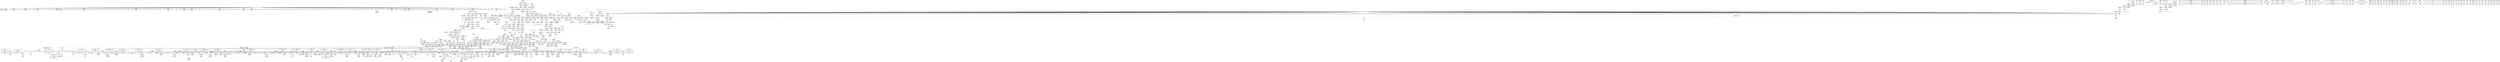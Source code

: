 digraph {
	CE0x51cd5f0 [shape=record,shape=Mrecord,label="{CE0x51cd5f0|mediated_filesystem:tmp4|*LoadInst*|security/apparmor/include/apparmor.h,117}"]
	CE0x5229a00 [shape=record,shape=Mrecord,label="{CE0x5229a00|common_perm:op|Function::common_perm&Arg::op::}"]
	CE0x526cc10 [shape=record,shape=Mrecord,label="{CE0x526cc10|aa_cred_profile:tobool|security/apparmor/include/context.h,100|*SummSink*}"]
	"CONST[source:2(external),value:2(dynamic)][purpose:{object}][SrcIdx:4]"
	CE0x525cd20 [shape=record,shape=Mrecord,label="{CE0x525cd20|0:_i8,_:_GCMR___aa_current_profile.__warned_internal_global_i8_0,_section_.data.unlikely_,_align_1:_elem_0:default:}"]
	CE0x52b6680 [shape=record,shape=Mrecord,label="{CE0x52b6680|72:_i32,_:_CRE_304,305_}"]
	CE0x515c3b0 [shape=record,shape=Mrecord,label="{CE0x515c3b0|apparmor_path_mknod:mode|Function::apparmor_path_mknod&Arg::mode::}"]
	CE0x516bbf0 [shape=record,shape=Mrecord,label="{CE0x516bbf0|i64_0|*Constant*|*SummSource*}"]
	CE0x517b120 [shape=record,shape=Mrecord,label="{CE0x517b120|get_current:tmp3|*SummSink*}"]
	CE0x521c2e0 [shape=record,shape=Mrecord,label="{CE0x521c2e0|VOIDTB_TE:_CE_214,215_}"]
	CE0x5194550 [shape=record,shape=Mrecord,label="{CE0x5194550|104:_%struct.inode*,_:_CRE_195,196_}"]
	CE0x5251d50 [shape=record,shape=Mrecord,label="{CE0x5251d50|__aa_current_profile:tmp9|security/apparmor/include/context.h,138|*SummSink*}"]
	CE0x52c5370 [shape=record,shape=Mrecord,label="{CE0x52c5370|72:_i32,_:_CRE_932,933_}"]
	CE0x51d8370 [shape=record,shape=Mrecord,label="{CE0x51d8370|common_perm_create:tmp37|security/apparmor/lsm.c,257|*SummSink*}"]
	CE0x52b99b0 [shape=record,shape=Mrecord,label="{CE0x52b99b0|72:_i32,_:_CRE_512,520_}"]
	CE0x52b0d40 [shape=record,shape=Mrecord,label="{CE0x52b0d40|72:_i32,_:_CRE_193,194_}"]
	CE0x5269b00 [shape=record,shape=Mrecord,label="{CE0x5269b00|aa_cred_profile:cred|Function::aa_cred_profile&Arg::cred::|*SummSink*}"]
	CE0x523eb10 [shape=record,shape=Mrecord,label="{CE0x523eb10|common_perm_dir_dentry:tmp2|*SummSink*}"]
	CE0x52bb630 [shape=record,shape=Mrecord,label="{CE0x52bb630|72:_i32,_:_CRE_573,574_}"]
	CE0x5174e40 [shape=record,shape=Mrecord,label="{CE0x5174e40|common_perm_create:land.lhs.true|*SummSink*}"]
	CE0x5159ef0 [shape=record,shape=Mrecord,label="{CE0x5159ef0|_call_void_mcount()_#2}"]
	CE0x52ae4e0 [shape=record,shape=Mrecord,label="{CE0x52ae4e0|72:_i32,_:_CRE_155,156_}"]
	CE0x52595a0 [shape=record,shape=Mrecord,label="{CE0x52595a0|__aa_current_profile:tmp6|security/apparmor/include/context.h,138|*SummSource*}"]
	CE0x52607b0 [shape=record,shape=Mrecord,label="{CE0x52607b0|i8*_getelementptr_inbounds_(_36_x_i8_,_36_x_i8_*_.str12,_i32_0,_i32_0)|*Constant*|*SummSink*}"]
	CE0x5258d80 [shape=record,shape=Mrecord,label="{CE0x5258d80|__aa_current_profile:do.end}"]
	CE0x51d4fd0 [shape=record,shape=Mrecord,label="{CE0x51d4fd0|common_perm_dir_dentry:entry}"]
	CE0x51570e0 [shape=record,shape=Mrecord,label="{CE0x51570e0|_call_void_mcount()_#2|*SummSink*}"]
	CE0x52713b0 [shape=record,shape=Mrecord,label="{CE0x52713b0|VOIDTB_TE:_CE_175,176_}"]
	CE0x5215100 [shape=record,shape=Mrecord,label="{CE0x5215100|VOIDTB_TE:_CE_248,256_}"]
	CE0x51c0900 [shape=record,shape=Mrecord,label="{CE0x51c0900|mediated_filesystem:tmp3|*SummSink*}"]
	CE0x51cb530 [shape=record,shape=Mrecord,label="{CE0x51cb530|common_perm_create:tmp30|security/apparmor/lsm.c,253}"]
	CE0x5252080 [shape=record,shape=Mrecord,label="{CE0x5252080|__aa_current_profile:tmp10|security/apparmor/include/context.h,138|*SummSource*}"]
	CE0x524e860 [shape=record,shape=Mrecord,label="{CE0x524e860|i64*_getelementptr_inbounds_(_11_x_i64_,_11_x_i64_*___llvm_gcov_ctr58,_i64_0,_i64_0)|*Constant*}"]
	CE0x52550f0 [shape=record,shape=Mrecord,label="{CE0x52550f0|aa_cred_profile:bb|*SummSource*}"]
	CE0x515bba0 [shape=record,shape=Mrecord,label="{CE0x515bba0|i32_16|*Constant*|*SummSink*}"]
	CE0x515a9d0 [shape=record,shape=Mrecord,label="{CE0x515a9d0|i64*_getelementptr_inbounds_(_2_x_i64_,_2_x_i64_*___llvm_gcov_ctr56,_i64_0,_i64_1)|*Constant*}"]
	CE0x516fd60 [shape=record,shape=Mrecord,label="{CE0x516fd60|_call_void_lockdep_rcu_suspicious(i8*_getelementptr_inbounds_(_24_x_i8_,_24_x_i8_*_.str8,_i32_0,_i32_0),_i32_251,_i8*_getelementptr_inbounds_(_45_x_i8_,_45_x_i8_*_.str14,_i32_0,_i32_0))_#7,_!dbg_!15492|security/apparmor/lsm.c,251|*SummSource*}"]
	CE0x51beee0 [shape=record,shape=Mrecord,label="{CE0x51beee0|common_perm:if.end|*SummSource*}"]
	CE0x522ea00 [shape=record,shape=Mrecord,label="{CE0x522ea00|_call_void_mcount()_#2}"]
	CE0x51d6ed0 [shape=record,shape=Mrecord,label="{CE0x51d6ed0|_ret_i32_%call,_!dbg_!15477|security/apparmor/lsm.c,191}"]
	CE0x4dbd6d0 [shape=record,shape=Mrecord,label="{CE0x4dbd6d0|i64_3|*Constant*}"]
	CE0x51cd830 [shape=record,shape=Mrecord,label="{CE0x51cd830|mediated_filesystem:tmp4|*LoadInst*|security/apparmor/include/apparmor.h,117|*SummSource*}"]
	CE0x525d460 [shape=record,shape=Mrecord,label="{CE0x525d460|aa_cred_profile:lnot.ext|security/apparmor/include/context.h,100|*SummSource*}"]
	CE0x52b35a0 [shape=record,shape=Mrecord,label="{CE0x52b35a0|72:_i32,_:_CRE_258,259_}"]
	CE0x51948e0 [shape=record,shape=Mrecord,label="{CE0x51948e0|104:_%struct.inode*,_:_CRE_198,199_}"]
	CE0x5258fc0 [shape=record,shape=Mrecord,label="{CE0x5258fc0|__aa_current_profile:do.end|*SummSink*}"]
	CE0x51cdfd0 [shape=record,shape=Mrecord,label="{CE0x51cdfd0|i64_-2147483648|*Constant*}"]
	CE0x5266110 [shape=record,shape=Mrecord,label="{CE0x5266110|aa_cred_profile:tmp19|security/apparmor/include/context.h,100}"]
	CE0x515abc0 [shape=record,shape=Mrecord,label="{CE0x515abc0|i64_0|*Constant*}"]
	CE0x5286eb0 [shape=record,shape=Mrecord,label="{CE0x5286eb0|_call_void_mcount()_#2|*SummSink*}"]
	CE0x5192080 [shape=record,shape=Mrecord,label="{CE0x5192080|104:_%struct.inode*,_:_CRE_164,165_}"]
	CE0x52392a0 [shape=record,shape=Mrecord,label="{CE0x52392a0|mediated_filesystem:tobool|security/apparmor/include/apparmor.h,117|*SummSource*}"]
	CE0x5278630 [shape=record,shape=Mrecord,label="{CE0x5278630|i64*_getelementptr_inbounds_(_16_x_i64_,_16_x_i64_*___llvm_gcov_ctr46,_i64_0,_i64_14)|*Constant*|*SummSink*}"]
	CE0x5188e80 [shape=record,shape=Mrecord,label="{CE0x5188e80|common_perm_create:tmp21|security/apparmor/lsm.c,251|*SummSource*}"]
	CE0x523dbb0 [shape=record,shape=Mrecord,label="{CE0x523dbb0|common_perm_dir_dentry:dentry2|security/apparmor/lsm.c,189|*SummSource*}"]
	CE0x527ba70 [shape=record,shape=Mrecord,label="{CE0x527ba70|aa_cred_profile:profile11|security/apparmor/include/context.h,101|*SummSink*}"]
	CE0x52c12a0 [shape=record,shape=Mrecord,label="{CE0x52c12a0|72:_i32,_:_CRE_871,872_}"]
	CE0x51f77b0 [shape=record,shape=Mrecord,label="{CE0x51f77b0|i32_100|*Constant*|*SummSource*}"]
	CE0x5163530 [shape=record,shape=Mrecord,label="{CE0x5163530|%struct.vfsmount*_null|*Constant*|*SummSource*}"]
	CE0x522c960 [shape=record,shape=Mrecord,label="{CE0x522c960|common_perm:bb|*SummSink*}"]
	CE0x52bb0e0 [shape=record,shape=Mrecord,label="{CE0x52bb0e0|72:_i32,_:_CRE_568,569_}"]
	CE0x5159e20 [shape=record,shape=Mrecord,label="{CE0x5159e20|apparmor_path_mknod:tmp3|*SummSink*}"]
	CE0x5193f60 [shape=record,shape=Mrecord,label="{CE0x5193f60|104:_%struct.inode*,_:_CRE_190,191_}"]
	CE0x52af800 [shape=record,shape=Mrecord,label="{CE0x52af800|72:_i32,_:_CRE_173,174_}"]
	CE0x5276c40 [shape=record,shape=Mrecord,label="{CE0x5276c40|aa_cred_profile:do.body}"]
	CE0x5196cd0 [shape=record,shape=Mrecord,label="{CE0x5196cd0|common_perm_create:tmp2|*SummSink*}"]
	CE0x5181f60 [shape=record,shape=Mrecord,label="{CE0x5181f60|common_perm_dir_dentry:tmp|*SummSource*}"]
	CE0x516cb90 [shape=record,shape=Mrecord,label="{CE0x516cb90|_ret_i32_%call,_!dbg_!15473|security/apparmor/lsm.c,279|*SummSink*}"]
	CE0x51915d0 [shape=record,shape=Mrecord,label="{CE0x51915d0|104:_%struct.inode*,_:_CRE_155,156_}"]
	CE0x51f9710 [shape=record,shape=Mrecord,label="{CE0x51f9710|aa_cred_profile:tmp25|security/apparmor/include/context.h,100|*SummSource*}"]
	CE0x515f2f0 [shape=record,shape=Mrecord,label="{CE0x515f2f0|common_perm_create:mode|Function::common_perm_create&Arg::mode::|*SummSource*}"]
	CE0x516c700 [shape=record,shape=Mrecord,label="{CE0x516c700|common_perm_create:tmp7|security/apparmor/lsm.c,251|*SummSink*}"]
	CE0x52718c0 [shape=record,shape=Mrecord,label="{CE0x52718c0|aa_cred_profile:security|security/apparmor/include/context.h,99|*SummSink*}"]
	CE0x5279d20 [shape=record,shape=Mrecord,label="{CE0x5279d20|aa_cred_profile:tmp27|security/apparmor/include/context.h,100|*SummSource*}"]
	CE0x52703b0 [shape=record,shape=Mrecord,label="{CE0x52703b0|VOIDTB_TE:_CE_56,64_}"]
	CE0x523fd60 [shape=record,shape=Mrecord,label="{CE0x523fd60|common_perm_dir_dentry:tmp1|*SummSink*}"]
	CE0x518fcf0 [shape=record,shape=Mrecord,label="{CE0x518fcf0|104:_%struct.inode*,_:_CRE_90,91_}"]
	CE0x515c420 [shape=record,shape=Mrecord,label="{CE0x515c420|common_perm_create:mask|Function::common_perm_create&Arg::mask::|*SummSink*}"]
	CE0x518ec60 [shape=record,shape=Mrecord,label="{CE0x518ec60|104:_%struct.inode*,_:_CRE_24,40_|*MultipleSource*|*LoadInst*|security/apparmor/lsm.c,253|security/apparmor/lsm.c,253}"]
	CE0x522e7d0 [shape=record,shape=Mrecord,label="{CE0x522e7d0|__aa_current_profile:tmp3|*SummSource*}"]
	CE0x52bec60 [shape=record,shape=Mrecord,label="{CE0x52bec60|72:_i32,_:_CRE_624,628_}"]
	CE0x52c0720 [shape=record,shape=Mrecord,label="{CE0x52c0720|72:_i32,_:_CRE_832,840_}"]
	CE0x5254520 [shape=record,shape=Mrecord,label="{CE0x5254520|__aa_current_profile:tobool|security/apparmor/include/context.h,138|*SummSink*}"]
	CE0x5171300 [shape=record,shape=Mrecord,label="{CE0x5171300|common_perm_create:tmp18|security/apparmor/lsm.c,251|*SummSource*}"]
	CE0x5278df0 [shape=record,shape=Mrecord,label="{CE0x5278df0|aa_cred_profile:tmp31|security/apparmor/include/context.h,100}"]
	CE0x527c950 [shape=record,shape=Mrecord,label="{CE0x527c950|VOIDTB_TE:_CE_0,4_}"]
	CE0x51741a0 [shape=record,shape=Mrecord,label="{CE0x51741a0|common_perm_create:if.then}"]
	CE0x5289870 [shape=record,shape=Mrecord,label="{CE0x5289870|aa_cred_profile:tmp19|security/apparmor/include/context.h,100|*SummSink*}"]
	CE0x517e280 [shape=record,shape=Mrecord,label="{CE0x517e280|common_perm_create:lor.lhs.false|*SummSink*}"]
	CE0x52b9650 [shape=record,shape=Mrecord,label="{CE0x52b9650|72:_i32,_:_CRE_500,504_}"]
	CE0x517f790 [shape=record,shape=Mrecord,label="{CE0x517f790|common_perm_create:land.lhs.true2|*SummSink*}"]
	CE0x52b78c0 [shape=record,shape=Mrecord,label="{CE0x52b78c0|72:_i32,_:_CRE_392,400_}"]
	CE0x5236d50 [shape=record,shape=Mrecord,label="{CE0x5236d50|__aa_current_profile:tmp4|security/apparmor/include/context.h,138|*SummSource*}"]
	CE0x5159850 [shape=record,shape=Mrecord,label="{CE0x5159850|apparmor_path_mknod:tmp3|*SummSource*}"]
	CE0x52bcc80 [shape=record,shape=Mrecord,label="{CE0x52bcc80|72:_i32,_:_CRE_594,595_}"]
	CE0x51a24a0 [shape=record,shape=Mrecord,label="{CE0x51a24a0|common_perm_create:tmp26|security/apparmor/lsm.c,253}"]
	CE0x5155ce0 [shape=record,shape=Mrecord,label="{CE0x5155ce0|common_perm_create:dir|Function::common_perm_create&Arg::dir::|*SummSink*}"]
	CE0x5188ad0 [shape=record,shape=Mrecord,label="{CE0x5188ad0|common_perm_create:tmp20|security/apparmor/lsm.c,251|*SummSink*}"]
	CE0x5289b80 [shape=record,shape=Mrecord,label="{CE0x5289b80|aa_cred_profile:do.body|*SummSource*}"]
	CE0x51d8c00 [shape=record,shape=Mrecord,label="{CE0x51d8c00|get_current:bb|*SummSource*}"]
	CE0x527e980 [shape=record,shape=Mrecord,label="{CE0x527e980|_call_void_asm_sideeffect_1:_09ud2_0A.pushsection___bug_table,_22a_22_0A2:_09.long_1b_-_2b,_$_0:c_-_2b_0A_09.word_$_1:c_,_0_0A_09.org_2b+$_2:c_0A.popsection_,_i,i,i,_dirflag_,_fpsr_,_flags_(i8*_getelementptr_inbounds_(_36_x_i8_,_36_x_i8_*_.str12,_i32_0,_i32_0),_i32_100,_i64_12)_#2,_!dbg_!15490,_!srcloc_!15493|security/apparmor/include/context.h,100}"]
	CE0x5272510 [shape=record,shape=Mrecord,label="{CE0x5272510|VOIDTB_TE:_CE_195,196_}"]
	CE0x52c48d0 [shape=record,shape=Mrecord,label="{CE0x52c48d0|72:_i32,_:_CRE_922,923_}"]
	CE0x525d020 [shape=record,shape=Mrecord,label="{CE0x525d020|get_current:tmp3}"]
	CE0x522fee0 [shape=record,shape=Mrecord,label="{CE0x522fee0|common_perm:mode|security/apparmor/lsm.c,169}"]
	CE0x52b37c0 [shape=record,shape=Mrecord,label="{CE0x52b37c0|72:_i32,_:_CRE_260,261_}"]
	CE0x5274f00 [shape=record,shape=Mrecord,label="{CE0x5274f00|%struct.aa_task_cxt*_null|*Constant*|*SummSource*}"]
	CE0x52b3490 [shape=record,shape=Mrecord,label="{CE0x52b3490|72:_i32,_:_CRE_257,258_}"]
	CE0x52b13a0 [shape=record,shape=Mrecord,label="{CE0x52b13a0|72:_i32,_:_CRE_199,200_}"]
	CE0x516f390 [shape=record,shape=Mrecord,label="{CE0x516f390|i8_1|*Constant*|*SummSource*}"]
	CE0x51ca130 [shape=record,shape=Mrecord,label="{CE0x51ca130|104:_%struct.inode*,_:_CRE_314,315_}"]
	CE0x52c47c0 [shape=record,shape=Mrecord,label="{CE0x52c47c0|72:_i32,_:_CRE_921,922_}"]
	CE0x522b3a0 [shape=record,shape=Mrecord,label="{CE0x522b3a0|common_perm:if.then}"]
	CE0x51a68c0 [shape=record,shape=Mrecord,label="{CE0x51a68c0|common_perm_create:tmp34|security/apparmor/lsm.c,254}"]
	CE0x5164680 [shape=record,shape=Mrecord,label="{CE0x5164680|i64*_getelementptr_inbounds_(_2_x_i64_,_2_x_i64_*___llvm_gcov_ctr62,_i64_0,_i64_1)|*Constant*|*SummSink*}"]
	CE0x5172f30 [shape=record,shape=Mrecord,label="{CE0x5172f30|GLOBAL:lockdep_rcu_suspicious|*Constant*|*SummSource*}"]
	CE0x52ba750 [shape=record,shape=Mrecord,label="{CE0x52ba750|72:_i32,_:_CRE_559,560_}"]
	CE0x5157d40 [shape=record,shape=Mrecord,label="{CE0x5157d40|common_perm_create:do.body|*SummSource*}"]
	CE0x5172340 [shape=record,shape=Mrecord,label="{CE0x5172340|i8*_getelementptr_inbounds_(_24_x_i8_,_24_x_i8_*_.str8,_i32_0,_i32_0)|*Constant*}"]
	CE0x5193250 [shape=record,shape=Mrecord,label="{CE0x5193250|104:_%struct.inode*,_:_CRE_179,180_}"]
	CE0x51a2d60 [shape=record,shape=Mrecord,label="{CE0x51a2d60|common_perm_create:dentry6|security/apparmor/lsm.c,253|*SummSink*}"]
	CE0x517dc40 [shape=record,shape=Mrecord,label="{CE0x517dc40|GLOBAL:current_task|Global_var:current_task|*SummSource*}"]
	CE0x51c1330 [shape=record,shape=Mrecord,label="{CE0x51c1330|get_current:tmp}"]
	CE0x5272030 [shape=record,shape=Mrecord,label="{CE0x5272030|GLOBAL:llvm.expect.i64|*Constant*}"]
	CE0x5281c30 [shape=record,shape=Mrecord,label="{CE0x5281c30|VOIDTB_TE:_CE_169,170_}"]
	CE0x5191bc0 [shape=record,shape=Mrecord,label="{CE0x5191bc0|104:_%struct.inode*,_:_CRE_160,161_}"]
	CE0x520c460 [shape=record,shape=Mrecord,label="{CE0x520c460|mediated_filesystem:s_flags|security/apparmor/include/apparmor.h,117|*SummSource*}"]
	CE0x528b620 [shape=record,shape=Mrecord,label="{CE0x528b620|aa_cred_profile:tmp2|*SummSource*}"]
	CE0x51935e0 [shape=record,shape=Mrecord,label="{CE0x51935e0|104:_%struct.inode*,_:_CRE_182,183_}"]
	CE0x51ca720 [shape=record,shape=Mrecord,label="{CE0x51ca720|104:_%struct.inode*,_:_CRE_319,320_}"]
	CE0x5250570 [shape=record,shape=Mrecord,label="{CE0x5250570|__aa_current_profile:tmp10|security/apparmor/include/context.h,138|*SummSink*}"]
	CE0x522aa60 [shape=record,shape=Mrecord,label="{CE0x522aa60|common_perm:cond|Function::common_perm&Arg::cond::|*SummSink*}"]
	CE0x528b120 [shape=record,shape=Mrecord,label="{CE0x528b120|VOIDTB_TE:_CE_149,150_}"]
	CE0x52403d0 [shape=record,shape=Mrecord,label="{CE0x52403d0|i64_-2147483648|*Constant*|*SummSource*}"]
	CE0x523aa60 [shape=record,shape=Mrecord,label="{CE0x523aa60|aa_cred_profile:lnot3|security/apparmor/include/context.h,100|*SummSink*}"]
	CE0x5170ee0 [shape=record,shape=Mrecord,label="{CE0x5170ee0|common_perm_create:tmp17|security/apparmor/lsm.c,251|*SummSource*}"]
	CE0x51a1ee0 [shape=record,shape=Mrecord,label="{CE0x51a1ee0|common_perm_create:tmp25|security/apparmor/lsm.c,253}"]
	CE0x517baa0 [shape=record,shape=Mrecord,label="{CE0x517baa0|GLOBAL:current_task|Global_var:current_task|*SummSink*}"]
	CE0x5159780 [shape=record,shape=Mrecord,label="{CE0x5159780|apparmor_path_mknod:tmp2|*SummSink*}"]
	CE0x52404a0 [shape=record,shape=Mrecord,label="{CE0x52404a0|i64_-2147483648|*Constant*|*SummSink*}"]
	CE0x5266840 [shape=record,shape=Mrecord,label="{CE0x5266840|__aa_current_profile:tmp19|security/apparmor/include/context.h,138|*SummSink*}"]
	CE0x52ba230 [shape=record,shape=Mrecord,label="{CE0x52ba230|72:_i32,_:_CRE_554,555_}"]
	CE0x52c3f40 [shape=record,shape=Mrecord,label="{CE0x52c3f40|72:_i32,_:_CRE_913,914_}"]
	CE0x5240590 [shape=record,shape=Mrecord,label="{CE0x5240590|i64_0|*Constant*}"]
	CE0x5267e90 [shape=record,shape=Mrecord,label="{CE0x5267e90|__aa_current_profile:cred|security/apparmor/include/context.h,138}"]
	CE0x51a4d10 [shape=record,shape=Mrecord,label="{CE0x51a4d10|mediated_filesystem:tmp1}"]
	CE0x5188f90 [shape=record,shape=Mrecord,label="{CE0x5188f90|common_perm_create:tmp21|security/apparmor/lsm.c,251|*SummSink*}"]
	CE0x523cd80 [shape=record,shape=Mrecord,label="{CE0x523cd80|0:_%struct.vfsmount*,_8:_%struct.dentry*,_:_SCMRE_8,16_|*MultipleSource*|security/apparmor/lsm.c, 189|security/apparmor/lsm.c,189}"]
	CE0x5229190 [shape=record,shape=Mrecord,label="{CE0x5229190|mediated_filesystem:tmp5|security/apparmor/include/apparmor.h,117|*SummSink*}"]
	CE0x515bf40 [shape=record,shape=Mrecord,label="{CE0x515bf40|_ret_i32_%retval.0,_!dbg_!15515|security/apparmor/lsm.c,257}"]
	CE0x51a3c70 [shape=record,shape=Mrecord,label="{CE0x51a3c70|i32_5|*Constant*|*SummSource*}"]
	CE0x51c8490 [shape=record,shape=Mrecord,label="{CE0x51c8490|104:_%struct.inode*,_:_CRE_232,240_|*MultipleSource*|*LoadInst*|security/apparmor/lsm.c,253|security/apparmor/lsm.c,253}"]
	CE0x51bf470 [shape=record,shape=Mrecord,label="{CE0x51bf470|mediated_filesystem:i_sb|security/apparmor/include/apparmor.h,117}"]
	CE0x5152160 [shape=record,shape=Mrecord,label="{CE0x5152160|GLOBAL:common_perm_create|*Constant*}"]
	CE0x52755a0 [shape=record,shape=Mrecord,label="{CE0x52755a0|aa_cred_profile:tmp13|*SummSink*}"]
	CE0x523ea30 [shape=record,shape=Mrecord,label="{CE0x523ea30|common_perm_dir_dentry:tmp2}"]
	"CONST[source:2(external),value:2(dynamic)][purpose:{subject}][SrcIdx:8]"
	CE0x522c780 [shape=record,shape=Mrecord,label="{CE0x522c780|common_perm:if.end|*SummSink*}"]
	CE0x51cfbb0 [shape=record,shape=Mrecord,label="{CE0x51cfbb0|common_perm:error.0}"]
	CE0x51955f0 [shape=record,shape=Mrecord,label="{CE0x51955f0|104:_%struct.inode*,_:_CRE_209,210_}"]
	CE0x52c2f50 [shape=record,shape=Mrecord,label="{CE0x52c2f50|72:_i32,_:_CRE_898,899_}"]
	CE0x518f070 [shape=record,shape=Mrecord,label="{CE0x518f070|104:_%struct.inode*,_:_CRE_48,52_|*MultipleSource*|*LoadInst*|security/apparmor/lsm.c,253|security/apparmor/lsm.c,253}"]
	CE0x51c1630 [shape=record,shape=Mrecord,label="{CE0x51c1630|%struct.task_struct*_(%struct.task_struct**)*_asm_movq_%gs:$_1:P_,$0_,_r,im,_dirflag_,_fpsr_,_flags_}"]
	CE0x5235c70 [shape=record,shape=Mrecord,label="{CE0x5235c70|__aa_current_profile:tmp2|*SummSink*}"]
	CE0x51909c0 [shape=record,shape=Mrecord,label="{CE0x51909c0|104:_%struct.inode*,_:_CRE_145,146_}"]
	CE0x5250ba0 [shape=record,shape=Mrecord,label="{CE0x5250ba0|__aa_current_profile:tmp11|security/apparmor/include/context.h,138|*SummSink*}"]
	CE0x528bab0 [shape=record,shape=Mrecord,label="{CE0x528bab0|i64*_getelementptr_inbounds_(_16_x_i64_,_16_x_i64_*___llvm_gcov_ctr46,_i64_0,_i64_7)|*Constant*|*SummSink*}"]
	CE0x5192d90 [shape=record,shape=Mrecord,label="{CE0x5192d90|104:_%struct.inode*,_:_CRE_175,176_}"]
	CE0x4dbd850 [shape=record,shape=Mrecord,label="{CE0x4dbd850|common_perm_create:call|security/apparmor/lsm.c,251|*SummSink*}"]
	CE0x5272ce0 [shape=record,shape=Mrecord,label="{CE0x5272ce0|aa_cred_profile:lnot|security/apparmor/include/context.h,100}"]
	CE0x51a2330 [shape=record,shape=Mrecord,label="{CE0x51a2330|common_perm_create:tmp25|security/apparmor/lsm.c,253|*SummSink*}"]
	CE0x51d4440 [shape=record,shape=Mrecord,label="{CE0x51d4440|__aa_current_profile:land.lhs.true}"]
	CE0x52c59d0 [shape=record,shape=Mrecord,label="{CE0x52c59d0|72:_i32,_:_CRE_952,960_}"]
	CE0x51593e0 [shape=record,shape=Mrecord,label="{CE0x51593e0|common_perm_create:tmp9|security/apparmor/lsm.c,251|*SummSource*}"]
	CE0x523d2b0 [shape=record,shape=Mrecord,label="{CE0x523d2b0|common_perm_dir_dentry:tmp4|*LoadInst*|security/apparmor/lsm.c,189|*SummSource*}"]
	CE0x52b6bd0 [shape=record,shape=Mrecord,label="{CE0x52b6bd0|72:_i32,_:_CRE_309,310_}"]
	CE0x5174090 [shape=record,shape=Mrecord,label="{CE0x5174090|common_perm_create:if.then8|*SummSink*}"]
	CE0x516da30 [shape=record,shape=Mrecord,label="{CE0x516da30|i64_4|*Constant*|*SummSource*}"]
	CE0x52c4050 [shape=record,shape=Mrecord,label="{CE0x52c4050|72:_i32,_:_CRE_914,915_}"]
	CE0x5160a30 [shape=record,shape=Mrecord,label="{CE0x5160a30|common_perm_create:tmp16|security/apparmor/lsm.c,251|*SummSource*}"]
	CE0x52bf1e0 [shape=record,shape=Mrecord,label="{CE0x52bf1e0|72:_i32,_:_CRE_664,672_}"]
	CE0x52b6460 [shape=record,shape=Mrecord,label="{CE0x52b6460|72:_i32,_:_CRE_302,303_}"]
	CE0x52bc2f0 [shape=record,shape=Mrecord,label="{CE0x52bc2f0|72:_i32,_:_CRE_585,586_}"]
	CE0x527d900 [shape=record,shape=Mrecord,label="{CE0x527d900|aa_cred_profile:tmp32|security/apparmor/include/context.h,101}"]
	CE0x5273db0 [shape=record,shape=Mrecord,label="{CE0x5273db0|aa_cred_profile:lnot2|security/apparmor/include/context.h,100|*SummSink*}"]
	CE0x5279b00 [shape=record,shape=Mrecord,label="{CE0x5279b00|aa_cred_profile:tmp27|security/apparmor/include/context.h,100}"]
	CE0x52b8dd0 [shape=record,shape=Mrecord,label="{CE0x52b8dd0|72:_i32,_:_CRE_482,483_}"]
	CE0x52b4bf0 [shape=record,shape=Mrecord,label="{CE0x52b4bf0|72:_i32,_:_CRE_279,280_}"]
	CE0x5255480 [shape=record,shape=Mrecord,label="{CE0x5255480|i32_0|*Constant*}"]
	CE0x51927a0 [shape=record,shape=Mrecord,label="{CE0x51927a0|104:_%struct.inode*,_:_CRE_170,171_}"]
	CE0x52c2070 [shape=record,shape=Mrecord,label="{CE0x52c2070|72:_i32,_:_CRE_884,885_}"]
	CE0x5268830 [shape=record,shape=Mrecord,label="{CE0x5268830|__aa_current_profile:tmp21|security/apparmor/include/context.h,138|*SummSink*}"]
	CE0x5175a70 [shape=record,shape=Mrecord,label="{CE0x5175a70|common_perm_create:tmp32|security/apparmor/lsm.c,253|*SummSource*}"]
	CE0x52c28f0 [shape=record,shape=Mrecord,label="{CE0x52c28f0|72:_i32,_:_CRE_892,893_}"]
	CE0x516dc40 [shape=record,shape=Mrecord,label="{CE0x516dc40|i64*_getelementptr_inbounds_(_17_x_i64_,_17_x_i64_*___llvm_gcov_ctr60,_i64_0,_i64_6)|*Constant*}"]
	CE0x526d370 [shape=record,shape=Mrecord,label="{CE0x526d370|0:_%struct.aa_profile*,_:_CMRE_8,16_|*MultipleSource*|security/apparmor/include/context.h,99|*LoadInst*|security/apparmor/include/context.h,99|security/apparmor/include/context.h,100}"]
	CE0x5266b50 [shape=record,shape=Mrecord,label="{CE0x5266b50|__aa_current_profile:tmp20|security/apparmor/include/context.h,138}"]
	CE0x5236bb0 [shape=record,shape=Mrecord,label="{CE0x5236bb0|i64_0|*Constant*}"]
	CE0x51631c0 [shape=record,shape=Mrecord,label="{CE0x51631c0|get_current:tmp1}"]
	CE0x5235ab0 [shape=record,shape=Mrecord,label="{CE0x5235ab0|aa_path_perm:cond|Function::aa_path_perm&Arg::cond::}"]
	CE0x51a5840 [shape=record,shape=Mrecord,label="{CE0x51a5840|_call_void_mcount()_#2|*SummSource*}"]
	CE0x5262590 [shape=record,shape=Mrecord,label="{CE0x5262590|__aa_current_profile:tmp15|security/apparmor/include/context.h,138|*SummSink*}"]
	CE0x5196100 [shape=record,shape=Mrecord,label="{CE0x5196100|common_perm_create:return|*SummSink*}"]
	CE0x52b7120 [shape=record,shape=Mrecord,label="{CE0x52b7120|72:_i32,_:_CRE_328,336_}"]
	CE0x51d0a20 [shape=record,shape=Mrecord,label="{CE0x51d0a20|_ret_i1_%lnot,_!dbg_!15473|security/apparmor/include/apparmor.h,117}"]
	CE0x4dbda20 [shape=record,shape=Mrecord,label="{CE0x4dbda20|apparmor_path_mknod:call|security/apparmor/lsm.c,279}"]
	CE0x52c6360 [shape=record,shape=Mrecord,label="{CE0x52c6360|72:_i32,_:_CRE_982,983_}"]
	CE0x524ef70 [shape=record,shape=Mrecord,label="{CE0x524ef70|__aa_current_profile:tmp1}"]
	CE0x52afb30 [shape=record,shape=Mrecord,label="{CE0x52afb30|72:_i32,_:_CRE_176,177_}"]
	CE0x51a7570 [shape=record,shape=Mrecord,label="{CE0x51a7570|common_perm_create:tmp35|security/apparmor/lsm.c,256}"]
	CE0x526c3a0 [shape=record,shape=Mrecord,label="{CE0x526c3a0|_call_void_mcount()_#2}"]
	CE0x52bcea0 [shape=record,shape=Mrecord,label="{CE0x52bcea0|72:_i32,_:_CRE_596,597_}"]
	CE0x518cce0 [shape=record,shape=Mrecord,label="{CE0x518cce0|common_perm_create:tmp36|security/apparmor/lsm.c,256|*SummSink*}"]
	CE0x51a4df0 [shape=record,shape=Mrecord,label="{CE0x51a4df0|mediated_filesystem:tmp1|*SummSink*}"]
	CE0x5263260 [shape=record,shape=Mrecord,label="{CE0x5263260|_call_void_lockdep_rcu_suspicious(i8*_getelementptr_inbounds_(_36_x_i8_,_36_x_i8_*_.str12,_i32_0,_i32_0),_i32_138,_i8*_getelementptr_inbounds_(_45_x_i8_,_45_x_i8_*_.str14,_i32_0,_i32_0))_#7,_!dbg_!15483|security/apparmor/include/context.h,138|*SummSource*}"]
	CE0x51a2220 [shape=record,shape=Mrecord,label="{CE0x51a2220|common_perm_create:tmp25|security/apparmor/lsm.c,253|*SummSource*}"]
	CE0x52bb410 [shape=record,shape=Mrecord,label="{CE0x52bb410|72:_i32,_:_CRE_571,572_}"]
	CE0x518bdd0 [shape=record,shape=Mrecord,label="{CE0x518bdd0|common_perm_create:dentry6|security/apparmor/lsm.c,253}"]
	CE0x516f670 [shape=record,shape=Mrecord,label="{CE0x516f670|i8_1|*Constant*|*SummSink*}"]
	CE0x5262aa0 [shape=record,shape=Mrecord,label="{CE0x5262aa0|__aa_current_profile:tmp16|security/apparmor/include/context.h,138|*SummSource*}"]
	CE0x5257890 [shape=record,shape=Mrecord,label="{CE0x5257890|VOIDTB_TE:_CE_193,194_}"]
	CE0x51bf050 [shape=record,shape=Mrecord,label="{CE0x51bf050|common_perm:if.end}"]
	CE0x518e1b0 [shape=record,shape=Mrecord,label="{CE0x518e1b0|common_perm_create:tmp19|security/apparmor/lsm.c,251}"]
	CE0x515c570 [shape=record,shape=Mrecord,label="{CE0x515c570|apparmor_path_mknod:mode|Function::apparmor_path_mknod&Arg::mode::|*SummSource*}"]
	CE0x5187760 [shape=record,shape=Mrecord,label="{CE0x5187760|i64*_getelementptr_inbounds_(_2_x_i64_,_2_x_i64_*___llvm_gcov_ctr112,_i64_0,_i64_1)|*Constant*|*SummSink*}"]
	CE0x52b03b0 [shape=record,shape=Mrecord,label="{CE0x52b03b0|72:_i32,_:_CRE_184,185_}"]
	CE0x52b8470 [shape=record,shape=Mrecord,label="{CE0x52b8470|72:_i32,_:_CRE_473,474_}"]
	CE0x525cd90 [shape=record,shape=Mrecord,label="{CE0x525cd90|__aa_current_profile:tmp8|security/apparmor/include/context.h,138|*SummSource*}"]
	CE0x51c14c0 [shape=record,shape=Mrecord,label="{CE0x51c14c0|COLLAPSED:_GCMRE___llvm_gcov_ctr112_internal_global_2_x_i64_zeroinitializer:_elem_0:default:}"]
	CE0x523def0 [shape=record,shape=Mrecord,label="{CE0x523def0|common_perm_dir_dentry:call|security/apparmor/lsm.c,191}"]
	CE0x5234b00 [shape=record,shape=Mrecord,label="{CE0x5234b00|aa_path_perm:profile|Function::aa_path_perm&Arg::profile::|*SummSink*}"]
	CE0x52ae5f0 [shape=record,shape=Mrecord,label="{CE0x52ae5f0|72:_i32,_:_CRE_156,157_}"]
	CE0x52c4c00 [shape=record,shape=Mrecord,label="{CE0x52c4c00|72:_i32,_:_CRE_925,926_}"]
	CE0x5257cb0 [shape=record,shape=Mrecord,label="{CE0x5257cb0|__aa_current_profile:bb}"]
	CE0x5273e70 [shape=record,shape=Mrecord,label="{CE0x5273e70|aa_cred_profile:lnot3|security/apparmor/include/context.h,100}"]
	CE0x527f050 [shape=record,shape=Mrecord,label="{CE0x527f050|aa_cred_profile:tmp16|security/apparmor/include/context.h,100|*SummSource*}"]
	CE0x5217440 [shape=record,shape=Mrecord,label="{CE0x5217440|72:_i32,_:_CRE_64,72_}"]
	CE0x5278a70 [shape=record,shape=Mrecord,label="{CE0x5278a70|aa_cred_profile:tmp30|security/apparmor/include/context.h,100|*SummSource*}"]
	CE0x52b28e0 [shape=record,shape=Mrecord,label="{CE0x52b28e0|72:_i32,_:_CRE_246,247_}"]
	CE0x5254b70 [shape=record,shape=Mrecord,label="{CE0x5254b70|i64*_getelementptr_inbounds_(_11_x_i64_,_11_x_i64_*___llvm_gcov_ctr58,_i64_0,_i64_0)|*Constant*|*SummSink*}"]
	CE0x5255c70 [shape=record,shape=Mrecord,label="{CE0x5255c70|__aa_current_profile:land.lhs.true2|*SummSink*}"]
	CE0x51d0b20 [shape=record,shape=Mrecord,label="{CE0x51d0b20|common_perm_create:call7|security/apparmor/lsm.c,253}"]
	CE0x52ba120 [shape=record,shape=Mrecord,label="{CE0x52ba120|72:_i32,_:_CRE_553,554_}"]
	CE0x51f8550 [shape=record,shape=Mrecord,label="{CE0x51f8550|aa_cred_profile:tmp23|security/apparmor/include/context.h,100|*SummSink*}"]
	CE0x51ca390 [shape=record,shape=Mrecord,label="{CE0x51ca390|104:_%struct.inode*,_:_CRE_316,317_}"]
	CE0x5257d70 [shape=record,shape=Mrecord,label="{CE0x5257d70|__aa_current_profile:bb|*SummSource*}"]
	CE0x522d290 [shape=record,shape=Mrecord,label="{CE0x522d290|_ret_%struct.aa_profile*_%call4,_!dbg_!15494|security/apparmor/include/context.h,138|*SummSource*}"]
	CE0x51c7c40 [shape=record,shape=Mrecord,label="{CE0x51c7c40|104:_%struct.inode*,_:_CRE_218,219_}"]
	CE0x522c820 [shape=record,shape=Mrecord,label="{CE0x522c820|common_perm:bb}"]
	CE0x5216a20 [shape=record,shape=Mrecord,label="{CE0x5216a20|72:_i32,_:_CRE_2,4_}"]
	CE0x51c9a70 [shape=record,shape=Mrecord,label="{CE0x51c9a70|104:_%struct.inode*,_:_CRE_308,309_}"]
	CE0x51cf540 [shape=record,shape=Mrecord,label="{CE0x51cf540|_ret_i32_%call17,_!dbg_!15526|security/apparmor/file.c,307}"]
	CE0x524fe30 [shape=record,shape=Mrecord,label="{CE0x524fe30|i64_1|*Constant*}"]
	CE0x52ae0a0 [shape=record,shape=Mrecord,label="{CE0x52ae0a0|72:_i32,_:_CRE_151,152_}"]
	CE0x5266fe0 [shape=record,shape=Mrecord,label="{CE0x5266fe0|__aa_current_profile:call3|security/apparmor/include/context.h,138}"]
	CE0x51d9780 [shape=record,shape=Mrecord,label="{CE0x51d9780|i64*_getelementptr_inbounds_(_2_x_i64_,_2_x_i64_*___llvm_gcov_ctr56,_i64_0,_i64_0)|*Constant*|*SummSource*}"]
	CE0x52bd720 [shape=record,shape=Mrecord,label="{CE0x52bd720|72:_i32,_:_CRE_604,605_}"]
	CE0x5186b30 [shape=record,shape=Mrecord,label="{CE0x5186b30|_call_void_mcount()_#2|*SummSource*}"]
	CE0x52af090 [shape=record,shape=Mrecord,label="{CE0x52af090|72:_i32,_:_CRE_166,167_}"]
	CE0x5175240 [shape=record,shape=Mrecord,label="{CE0x5175240|common_perm_dir_dentry:tmp1|*SummSource*}"]
	CE0x52bd940 [shape=record,shape=Mrecord,label="{CE0x52bd940|72:_i32,_:_CRE_606,607_}"]
	CE0x521c3f0 [shape=record,shape=Mrecord,label="{CE0x521c3f0|VOIDTB_TE:_CE_215,216_}"]
	CE0x5163900 [shape=record,shape=Mrecord,label="{CE0x5163900|i64_11|*Constant*|*SummSource*}"]
	CE0x5180540 [shape=record,shape=Mrecord,label="{CE0x5180540|common_perm:tmp6|security/apparmor/lsm.c,169|*SummSource*}"]
	CE0x51cf280 [shape=record,shape=Mrecord,label="{CE0x51cf280|aa_path_perm:cond|Function::aa_path_perm&Arg::cond::|*SummSource*}"]
	CE0x5215e70 [shape=record,shape=Mrecord,label="{CE0x5215e70|VOIDTB_TE:_CE_310,311_}"]
	CE0x52603e0 [shape=record,shape=Mrecord,label="{CE0x52603e0|i8*_getelementptr_inbounds_(_36_x_i8_,_36_x_i8_*_.str12,_i32_0,_i32_0)|*Constant*}"]
	CE0x5289500 [shape=record,shape=Mrecord,label="{CE0x5289500|VOIDTB_TE:_CE_159,160_}"]
	CE0x51706c0 [shape=record,shape=Mrecord,label="{CE0x51706c0|i64*_getelementptr_inbounds_(_17_x_i64_,_17_x_i64_*___llvm_gcov_ctr60,_i64_0,_i64_9)|*Constant*|*SummSource*}"]
	CE0x51859e0 [shape=record,shape=Mrecord,label="{CE0x51859e0|_call_void_mcount()_#2}"]
	CE0x51bf1f0 [shape=record,shape=Mrecord,label="{CE0x51bf1f0|mediated_filesystem:i_sb|security/apparmor/include/apparmor.h,117|*SummSource*}"]
	CE0x5157350 [shape=record,shape=Mrecord,label="{CE0x5157350|common_perm_create:uid|security/apparmor/lsm.c,251|*SummSource*}"]
	CE0x5193380 [shape=record,shape=Mrecord,label="{CE0x5193380|104:_%struct.inode*,_:_CRE_180,181_}"]
	CE0x52b8660 [shape=record,shape=Mrecord,label="{CE0x52b8660|72:_i32,_:_CRE_475,476_}"]
	CE0x5174f20 [shape=record,shape=Mrecord,label="{CE0x5174f20|common_perm_create:return}"]
	CE0x524d730 [shape=record,shape=Mrecord,label="{CE0x524d730|__aa_current_profile:tmp12|security/apparmor/include/context.h,138}"]
	CE0x52b58b0 [shape=record,shape=Mrecord,label="{CE0x52b58b0|72:_i32,_:_CRE_291,292_}"]
	CE0x52b69b0 [shape=record,shape=Mrecord,label="{CE0x52b69b0|72:_i32,_:_CRE_307,308_}"]
	CE0x52c25c0 [shape=record,shape=Mrecord,label="{CE0x52c25c0|72:_i32,_:_CRE_889,890_}"]
	CE0x52bd2e0 [shape=record,shape=Mrecord,label="{CE0x52bd2e0|72:_i32,_:_CRE_600,601_}"]
	CE0x52686d0 [shape=record,shape=Mrecord,label="{CE0x52686d0|__aa_current_profile:tmp21|security/apparmor/include/context.h,138|*SummSource*}"]
	CE0x51612b0 [shape=record,shape=Mrecord,label="{CE0x51612b0|common_perm_create:tmp8|security/apparmor/lsm.c,251|*SummSink*}"]
	CE0x522d6d0 [shape=record,shape=Mrecord,label="{CE0x522d6d0|GLOBAL:__aa_current_profile.__warned|Global_var:__aa_current_profile.__warned|*SummSink*}"]
	CE0x5287520 [shape=record,shape=Mrecord,label="{CE0x5287520|i64_6|*Constant*|*SummSource*}"]
	CE0x528a570 [shape=record,shape=Mrecord,label="{CE0x528a570|VOIDTB_TE:_CE_185,186_}"]
	CE0x52b68a0 [shape=record,shape=Mrecord,label="{CE0x52b68a0|72:_i32,_:_CRE_306,307_}"]
	CE0x51c6b50 [shape=record,shape=Mrecord,label="{CE0x51c6b50|common_perm:call|security/apparmor/lsm.c,168}"]
	CE0x526f440 [shape=record,shape=Mrecord,label="{CE0x526f440|%struct.aa_profile*_null|*Constant*|*SummSink*}"]
	CE0x52163c0 [shape=record,shape=Mrecord,label="{CE0x52163c0|VOIDTB_TE:_CE_315,316_}"]
	CE0x5188c40 [shape=record,shape=Mrecord,label="{CE0x5188c40|common_perm_create:tmp21|security/apparmor/lsm.c,251}"]
	CE0x5276070 [shape=record,shape=Mrecord,label="{CE0x5276070|aa_cred_profile:tmp20|security/apparmor/include/context.h,100}"]
	CE0x526b970 [shape=record,shape=Mrecord,label="{CE0x526b970|%struct.aa_profile*_null|*Constant*}"]
	CE0x5194420 [shape=record,shape=Mrecord,label="{CE0x5194420|104:_%struct.inode*,_:_CRE_194,195_}"]
	CE0x4eb3da0 [shape=record,shape=Mrecord,label="{CE0x4eb3da0|apparmor_path_mknod:bb|*SummSink*}"]
	CE0x51d8f20 [shape=record,shape=Mrecord,label="{CE0x51d8f20|i64*_getelementptr_inbounds_(_2_x_i64_,_2_x_i64_*___llvm_gcov_ctr112,_i64_0,_i64_0)|*Constant*|*SummSource*}"]
	CE0x52857b0 [shape=record,shape=Mrecord,label="{CE0x52857b0|i32_22|*Constant*|*SummSource*}"]
	CE0x52c0c70 [shape=record,shape=Mrecord,label="{CE0x52c0c70|72:_i32,_:_CRE_865,866_}"]
	CE0x52617b0 [shape=record,shape=Mrecord,label="{CE0x52617b0|i8*_getelementptr_inbounds_(_45_x_i8_,_45_x_i8_*_.str14,_i32_0,_i32_0)|*Constant*}"]
	CE0x527d970 [shape=record,shape=Mrecord,label="{CE0x527d970|aa_cred_profile:tmp32|security/apparmor/include/context.h,101|*SummSource*}"]
	CE0x5185140 [shape=record,shape=Mrecord,label="{CE0x5185140|mediated_filesystem:tmp2|*SummSource*}"]
	CE0x5264cd0 [shape=record,shape=Mrecord,label="{CE0x5264cd0|aa_cred_profile:lnot.ext|security/apparmor/include/context.h,100}"]
	CE0x52b49d0 [shape=record,shape=Mrecord,label="{CE0x52b49d0|72:_i32,_:_CRE_277,278_}"]
	CE0x52c02e0 [shape=record,shape=Mrecord,label="{CE0x52c02e0|72:_i32,_:_CRE_800,804_}"]
	CE0x517e8c0 [shape=record,shape=Mrecord,label="{CE0x517e8c0|common_perm_create:tmp1|*SummSource*}"]
	CE0x52b46a0 [shape=record,shape=Mrecord,label="{CE0x52b46a0|72:_i32,_:_CRE_274,275_}"]
	CE0x526a640 [shape=record,shape=Mrecord,label="{CE0x526a640|aa_cred_profile:profile|security/apparmor/include/context.h,100|*SummSource*}"]
	CE0x51cc570 [shape=record,shape=Mrecord,label="{CE0x51cc570|common_perm_create:tmp33|security/apparmor/lsm.c,254|*SummSource*}"]
	CE0x5238720 [shape=record,shape=Mrecord,label="{CE0x5238720|GLOBAL:aa_path_perm|*Constant*|*SummSource*}"]
	CE0x517d810 [shape=record,shape=Mrecord,label="{CE0x517d810|i64_2|*Constant*}"]
	CE0x52166f0 [shape=record,shape=Mrecord,label="{CE0x52166f0|VOIDTB_TE:_CE_318,319_}"]
	CE0x524df50 [shape=record,shape=Mrecord,label="{CE0x524df50|aa_cred_profile:do.body5}"]
	CE0x518dd40 [shape=record,shape=Mrecord,label="{CE0x518dd40|common_perm_create:cred|security/apparmor/lsm.c,251}"]
	CE0x528a240 [shape=record,shape=Mrecord,label="{CE0x528a240|VOIDTB_TE:_CE_182,183_}"]
	CE0x52c1080 [shape=record,shape=Mrecord,label="{CE0x52c1080|72:_i32,_:_CRE_869,870_}"]
	CE0x522bf60 [shape=record,shape=Mrecord,label="{CE0x522bf60|common_perm:call|security/apparmor/lsm.c,168|*SummSource*}"]
	CE0x51c8100 [shape=record,shape=Mrecord,label="{CE0x51c8100|104:_%struct.inode*,_:_CRE_222,223_}"]
	CE0x51882e0 [shape=record,shape=Mrecord,label="{CE0x51882e0|mediated_filesystem:tmp|*SummSink*}"]
	CE0x5270a10 [shape=record,shape=Mrecord,label="{CE0x5270a10|VOIDTB_TE:_CE_166,167_}"]
	CE0x521bb70 [shape=record,shape=Mrecord,label="{CE0x521bb70|VOIDTB_TE:_CE_207,208_}"]
	CE0x51bf0f0 [shape=record,shape=Mrecord,label="{CE0x51bf0f0|i32_8|*Constant*|*SummSink*}"]
	CE0x5214990 [shape=record,shape=Mrecord,label="{CE0x5214990|VOIDTB_TE:_CE_220,221_}"]
	CE0x514f5d0 [shape=record,shape=Mrecord,label="{CE0x514f5d0|apparmor_path_mknod:tmp}"]
	CE0x5257a60 [shape=record,shape=Mrecord,label="{CE0x5257a60|aa_cred_profile:lor.rhs|*SummSink*}"]
	CE0x51ceeb0 [shape=record,shape=Mrecord,label="{CE0x51ceeb0|GLOBAL:mediated_filesystem|*Constant*|*SummSink*}"]
	CE0x52689b0 [shape=record,shape=Mrecord,label="{CE0x52689b0|__aa_current_profile:call4|security/apparmor/include/context.h,138}"]
	CE0x5182620 [shape=record,shape=Mrecord,label="{CE0x5182620|common_perm_create:tmp6|security/apparmor/lsm.c,251|*SummSource*}"]
	CE0x52c39f0 [shape=record,shape=Mrecord,label="{CE0x52c39f0|72:_i32,_:_CRE_908,909_}"]
	CE0x51cade0 [shape=record,shape=Mrecord,label="{CE0x51cade0|i64_13|*Constant*|*SummSource*}"]
	CE0x514e7e0 [shape=record,shape=Mrecord,label="{CE0x514e7e0|_call_void_mcount()_#2}"]
	CE0x5172fa0 [shape=record,shape=Mrecord,label="{CE0x5172fa0|GLOBAL:lockdep_rcu_suspicious|*Constant*|*SummSink*}"]
	CE0x52620d0 [shape=record,shape=Mrecord,label="{CE0x52620d0|__aa_current_profile:tmp18|security/apparmor/include/context.h,138}"]
	CE0x52b6df0 [shape=record,shape=Mrecord,label="{CE0x52b6df0|72:_i32,_:_CRE_311,312_}"]
	CE0x52af5e0 [shape=record,shape=Mrecord,label="{CE0x52af5e0|72:_i32,_:_CRE_171,172_}"]
	CE0x5252420 [shape=record,shape=Mrecord,label="{CE0x5252420|aa_cred_profile:if.end}"]
	CE0x522d4b0 [shape=record,shape=Mrecord,label="{CE0x522d4b0|_ret_%struct.aa_profile*_%call4,_!dbg_!15494|security/apparmor/include/context.h,138}"]
	CE0x5272e60 [shape=record,shape=Mrecord,label="{CE0x5272e60|aa_cred_profile:lnot|security/apparmor/include/context.h,100|*SummSource*}"]
	CE0x5163be0 [shape=record,shape=Mrecord,label="{CE0x5163be0|common_perm_create:tmp4|security/apparmor/lsm.c,251|*SummSink*}"]
	CE0x5262d60 [shape=record,shape=Mrecord,label="{CE0x5262d60|i8_1|*Constant*}"]
	CE0x5282b30 [shape=record,shape=Mrecord,label="{CE0x5282b30|GLOBAL:llvm.expect.i64|*Constant*|*SummSink*}"]
	CE0x523ce60 [shape=record,shape=Mrecord,label="{CE0x523ce60|common_perm_dir_dentry:mnt1|security/apparmor/lsm.c,189|*SummSource*}"]
	CE0x5259880 [shape=record,shape=Mrecord,label="{CE0x5259880|__aa_current_profile:tmp7|security/apparmor/include/context.h,138}"]
	CE0x516bdf0 [shape=record,shape=Mrecord,label="{CE0x516bdf0|i64_0|*Constant*|*SummSink*}"]
	CE0x52adb50 [shape=record,shape=Mrecord,label="{CE0x52adb50|72:_i32,_:_CRE_146,147_}"]
	CE0x5170240 [shape=record,shape=Mrecord,label="{CE0x5170240|i8*_getelementptr_inbounds_(_45_x_i8_,_45_x_i8_*_.str14,_i32_0,_i32_0)|*Constant*|*SummSink*}"]
	CE0x5194da0 [shape=record,shape=Mrecord,label="{CE0x5194da0|104:_%struct.inode*,_:_CRE_202,203_}"]
	CE0x5194680 [shape=record,shape=Mrecord,label="{CE0x5194680|104:_%struct.inode*,_:_CRE_196,197_}"]
	CE0x526ae90 [shape=record,shape=Mrecord,label="{CE0x526ae90|VOIDTB_TE:_CE_146,147_}"]
	CE0x51cad70 [shape=record,shape=Mrecord,label="{CE0x51cad70|i64_13|*Constant*}"]
	CE0x514e660 [shape=record,shape=Mrecord,label="{CE0x514e660|common_perm_create:tmp3|*SummSource*}"]
	CE0x52c5e40 [shape=record,shape=Mrecord,label="{CE0x52c5e40|72:_i32,_:_CRE_977,978_}"]
	CE0x51a7850 [shape=record,shape=Mrecord,label="{CE0x51a7850|common_perm_create:tmp35|security/apparmor/lsm.c,256|*SummSink*}"]
	CE0x515d7e0 [shape=record,shape=Mrecord,label="{CE0x515d7e0|i64_1|*Constant*|*SummSink*}"]
	CE0x52b1e40 [shape=record,shape=Mrecord,label="{CE0x52b1e40|72:_i32,_:_CRE_212,216_}"]
	CE0x52c6580 [shape=record,shape=Mrecord,label="{CE0x52c6580|72:_i32,_:_CRE_984,988_}"]
	CE0x5194ed0 [shape=record,shape=Mrecord,label="{CE0x5194ed0|104:_%struct.inode*,_:_CRE_203,204_}"]
	CE0x52c14c0 [shape=record,shape=Mrecord,label="{CE0x52c14c0|72:_i32,_:_CRE_873,874_}"]
	CE0x51746f0 [shape=record,shape=Mrecord,label="{CE0x51746f0|common_perm_create:do.end}"]
	CE0x517e5a0 [shape=record,shape=Mrecord,label="{CE0x517e5a0|GLOBAL:current_task|Global_var:current_task}"]
	CE0x51d3d20 [shape=record,shape=Mrecord,label="{CE0x51d3d20|common_perm:tmp10|security/apparmor/lsm.c,172}"]
	CE0x516eb90 [shape=record,shape=Mrecord,label="{CE0x516eb90|common_perm_create:tmp11|security/apparmor/lsm.c,251|*SummSource*}"]
	CE0x5264a00 [shape=record,shape=Mrecord,label="{CE0x5264a00|get_current:tmp1}"]
	CE0x51d6630 [shape=record,shape=Mrecord,label="{CE0x51d6630|common_perm_dir_dentry:mask|Function::common_perm_dir_dentry&Arg::mask::}"]
	CE0x52c34a0 [shape=record,shape=Mrecord,label="{CE0x52c34a0|72:_i32,_:_CRE_903,904_}"]
	CE0x514ef30 [shape=record,shape=Mrecord,label="{CE0x514ef30|apparmor_path_mknod:dir|Function::apparmor_path_mknod&Arg::dir::|*SummSource*}"]
	CE0x515ce70 [shape=record,shape=Mrecord,label="{CE0x515ce70|common_perm_create:dentry|Function::common_perm_create&Arg::dentry::|*SummSource*}"]
	CE0x51c0290 [shape=record,shape=Mrecord,label="{CE0x51c0290|__aa_current_profile:tmp1|*SummSink*}"]
	CE0x51d57f0 [shape=record,shape=Mrecord,label="{CE0x51d57f0|common_perm_dir_dentry:op|Function::common_perm_dir_dentry&Arg::op::|*SummSource*}"]
	CE0x52667d0 [shape=record,shape=Mrecord,label="{CE0x52667d0|__aa_current_profile:tmp19|security/apparmor/include/context.h,138|*SummSource*}"]
	CE0x515c5e0 [shape=record,shape=Mrecord,label="{CE0x515c5e0|apparmor_path_mknod:mode|Function::apparmor_path_mknod&Arg::mode::|*SummSink*}"]
	CE0x52294d0 [shape=record,shape=Mrecord,label="{CE0x52294d0|GLOBAL:common_perm|*Constant*|*SummSource*}"]
	CE0x5268f40 [shape=record,shape=Mrecord,label="{CE0x5268f40|GLOBAL:aa_cred_profile|*Constant*}"]
	CE0x51885e0 [shape=record,shape=Mrecord,label="{CE0x51885e0|common_perm_create:fsuid|security/apparmor/lsm.c,251|*SummSource*}"]
	CE0x5261820 [shape=record,shape=Mrecord,label="{CE0x5261820|i64*_getelementptr_inbounds_(_11_x_i64_,_11_x_i64_*___llvm_gcov_ctr58,_i64_0,_i64_9)|*Constant*}"]
	CE0x52b5360 [shape=record,shape=Mrecord,label="{CE0x52b5360|72:_i32,_:_CRE_286,287_}"]
	CE0x52c37d0 [shape=record,shape=Mrecord,label="{CE0x52c37d0|72:_i32,_:_CRE_906,907_}"]
	CE0x52adc60 [shape=record,shape=Mrecord,label="{CE0x52adc60|72:_i32,_:_CRE_147,148_}"]
	CE0x5287880 [shape=record,shape=Mrecord,label="{CE0x5287880|i64_6|*Constant*|*SummSink*}"]
	CE0x5215840 [shape=record,shape=Mrecord,label="{CE0x5215840|VOIDTB_TE:_CE_304,305_}"]
	CE0x5216090 [shape=record,shape=Mrecord,label="{CE0x5216090|VOIDTB_TE:_CE_312,313_}"]
	CE0x52b6570 [shape=record,shape=Mrecord,label="{CE0x52b6570|72:_i32,_:_CRE_303,304_}"]
	CE0x5217340 [shape=record,shape=Mrecord,label="{CE0x5217340|72:_i32,_:_CRE_56,64_}"]
	CE0x52760e0 [shape=record,shape=Mrecord,label="{CE0x52760e0|aa_cred_profile:tmp20|security/apparmor/include/context.h,100|*SummSource*}"]
	CE0x52baca0 [shape=record,shape=Mrecord,label="{CE0x52baca0|72:_i32,_:_CRE_564,565_}"]
	CE0x52388a0 [shape=record,shape=Mrecord,label="{CE0x52388a0|GLOBAL:aa_path_perm|*Constant*|*SummSink*}"]
	CE0x51c9c70 [shape=record,shape=Mrecord,label="{CE0x51c9c70|104:_%struct.inode*,_:_CRE_310,311_}"]
	CE0x52be600 [shape=record,shape=Mrecord,label="{CE0x52be600|72:_i32,_:_CRE_618,619_}"]
	CE0x5257fe0 [shape=record,shape=Mrecord,label="{CE0x5257fe0|__aa_current_profile:land.lhs.true2}"]
	CE0x528b230 [shape=record,shape=Mrecord,label="{CE0x528b230|VOIDTB_TE:_CE_150,151_}"]
	CE0x5238e50 [shape=record,shape=Mrecord,label="{CE0x5238e50|mediated_filesystem:and|security/apparmor/include/apparmor.h,117|*SummSink*}"]
	CE0x51ca4c0 [shape=record,shape=Mrecord,label="{CE0x51ca4c0|104:_%struct.inode*,_:_CRE_317,318_}"]
	CE0x52c5b10 [shape=record,shape=Mrecord,label="{CE0x52c5b10|72:_i32,_:_CRE_960,968_}"]
	CE0x5270120 [shape=record,shape=Mrecord,label="{CE0x5270120|0:_%struct.aa_profile*,_:_CMRE_0,8_|*MultipleSource*|security/apparmor/include/context.h,99|*LoadInst*|security/apparmor/include/context.h,99|security/apparmor/include/context.h,100}"]
	CE0x51701d0 [shape=record,shape=Mrecord,label="{CE0x51701d0|i8*_getelementptr_inbounds_(_45_x_i8_,_45_x_i8_*_.str14,_i32_0,_i32_0)|*Constant*|*SummSource*}"]
	CE0x52892e0 [shape=record,shape=Mrecord,label="{CE0x52892e0|VOIDTB_TE:_CE_157,158_}"]
	CE0x517fef0 [shape=record,shape=Mrecord,label="{CE0x517fef0|COLLAPSED:_GCMRE___llvm_gcov_ctr55_internal_global_2_x_i64_zeroinitializer:_elem_0:default:}"]
	CE0x52aca20 [shape=record,shape=Mrecord,label="{CE0x52aca20|72:_i32,_:_CRE_88,96_}"]
	CE0x518b150 [shape=record,shape=Mrecord,label="{CE0x518b150|common_perm:tmp4|security/apparmor/lsm.c,169|*SummSink*}"]
	CE0x5256770 [shape=record,shape=Mrecord,label="{CE0x5256770|COLLAPSED:_GCMRE___llvm_gcov_ctr46_internal_global_16_x_i64_zeroinitializer:_elem_0:default:}"]
	CE0x51ca260 [shape=record,shape=Mrecord,label="{CE0x51ca260|104:_%struct.inode*,_:_CRE_315,316_}"]
	CE0x515f380 [shape=record,shape=Mrecord,label="{CE0x515f380|_ret_i32_%retval.0,_!dbg_!15515|security/apparmor/lsm.c,257|*SummSource*}"]
	CE0x52648a0 [shape=record,shape=Mrecord,label="{CE0x52648a0|get_current:tmp}"]
	CE0x51801f0 [shape=record,shape=Mrecord,label="{CE0x51801f0|common_perm_create:tmp22|*LoadInst*|security/apparmor/lsm.c,253|*SummSource*}"]
	CE0x5158db0 [shape=record,shape=Mrecord,label="{CE0x5158db0|common_perm_create:call|security/apparmor/lsm.c,251|*SummSource*}"]
	CE0x516db40 [shape=record,shape=Mrecord,label="{CE0x516db40|i64_4|*Constant*|*SummSink*}"]
	CE0x517e080 [shape=record,shape=Mrecord,label="{CE0x517e080|common_perm_create:lor.lhs.false}"]
	CE0x526ec20 [shape=record,shape=Mrecord,label="{CE0x526ec20|aa_cred_profile:tmp8|security/apparmor/include/context.h,100|*SummSink*}"]
	CE0x52b9bd0 [shape=record,shape=Mrecord,label="{CE0x52b9bd0|72:_i32,_:_CRE_528,536_}"]
	CE0x51733a0 [shape=record,shape=Mrecord,label="{CE0x51733a0|i32_251|*Constant*|*SummSource*}"]
	CE0x518d310 [shape=record,shape=Mrecord,label="{CE0x518d310|GLOBAL:common_perm_dir_dentry|*Constant*|*SummSource*}"]
	CE0x52c6690 [shape=record,shape=Mrecord,label="{CE0x52c6690|72:_i32,_:_CRE_988,992_}"]
	CE0x523dd70 [shape=record,shape=Mrecord,label="{CE0x523dd70|common_perm_dir_dentry:dentry2|security/apparmor/lsm.c,189|*SummSink*}"]
	CE0x515f540 [shape=record,shape=Mrecord,label="{CE0x515f540|_ret_i32_%retval.0,_!dbg_!15515|security/apparmor/lsm.c,257|*SummSink*}"]
	CE0x51c7b10 [shape=record,shape=Mrecord,label="{CE0x51c7b10|104:_%struct.inode*,_:_CRE_217,218_}"]
	CE0x52b5ad0 [shape=record,shape=Mrecord,label="{CE0x52b5ad0|72:_i32,_:_CRE_293,294_}"]
	CE0x51c7520 [shape=record,shape=Mrecord,label="{CE0x51c7520|104:_%struct.inode*,_:_CRE_212,213_}"]
	CE0x5160e00 [shape=record,shape=Mrecord,label="{CE0x5160e00|aa_cred_profile:tmp8|security/apparmor/include/context.h,100}"]
	CE0x523b780 [shape=record,shape=Mrecord,label="{CE0x523b780|_call_void_mcount()_#2}"]
	CE0x5228db0 [shape=record,shape=Mrecord,label="{CE0x5228db0|mediated_filesystem:tmp5|security/apparmor/include/apparmor.h,117}"]
	CE0x51526d0 [shape=record,shape=Mrecord,label="{CE0x51526d0|common_perm_create:bb}"]
	CE0x5215570 [shape=record,shape=Mrecord,label="{CE0x5215570|VOIDTB_TE:_CE_280,288_}"]
	CE0x52b4f20 [shape=record,shape=Mrecord,label="{CE0x52b4f20|72:_i32,_:_CRE_282,283_}"]
	CE0x5283170 [shape=record,shape=Mrecord,label="{CE0x5283170|_call_void_asm_sideeffect_1:_09ud2_0A.pushsection___bug_table,_22a_22_0A2:_09.long_1b_-_2b,_$_0:c_-_2b_0A_09.word_$_1:c_,_0_0A_09.org_2b+$_2:c_0A.popsection_,_i,i,i,_dirflag_,_fpsr_,_flags_(i8*_getelementptr_inbounds_(_36_x_i8_,_36_x_i8_*_.str12,_i32_0,_i32_0),_i32_100,_i64_12)_#2,_!dbg_!15490,_!srcloc_!15493|security/apparmor/include/context.h,100|*SummSource*}"]
	CE0x52317d0 [shape=record,shape=Mrecord,label="{CE0x52317d0|common_perm:tmp2|security/apparmor/lsm.c,169|*SummSource*}"]
	CE0x52b5be0 [shape=record,shape=Mrecord,label="{CE0x52b5be0|72:_i32,_:_CRE_294,295_}"]
	CE0x5216dd0 [shape=record,shape=Mrecord,label="{CE0x5216dd0|72:_i32,_:_CRE_12,16_}"]
	CE0x5189b50 [shape=record,shape=Mrecord,label="{CE0x5189b50|common_perm_create:mode4|security/apparmor/lsm.c,251|*SummSource*}"]
	CE0x5272260 [shape=record,shape=Mrecord,label="{CE0x5272260|aa_cred_profile:expval|security/apparmor/include/context.h,100}"]
	CE0x52be1c0 [shape=record,shape=Mrecord,label="{CE0x52be1c0|72:_i32,_:_CRE_614,615_}"]
	CE0x52be820 [shape=record,shape=Mrecord,label="{CE0x52be820|72:_i32,_:_CRE_620,621_}"]
	CE0x52adf90 [shape=record,shape=Mrecord,label="{CE0x52adf90|72:_i32,_:_CRE_150,151_}"]
	CE0x518ca30 [shape=record,shape=Mrecord,label="{CE0x518ca30|common_perm_create:tmp36|security/apparmor/lsm.c,256}"]
	CE0x515b8e0 [shape=record,shape=Mrecord,label="{CE0x515b8e0|common_perm_create:entry|*SummSink*}"]
	CE0x52b9df0 [shape=record,shape=Mrecord,label="{CE0x52b9df0|72:_i32,_:_CRE_540,544_}"]
	CE0x522e680 [shape=record,shape=Mrecord,label="{CE0x522e680|__aa_current_profile:tmp3}"]
	CE0x51ca980 [shape=record,shape=Mrecord,label="{CE0x51ca980|common_perm_create:tmp28|security/apparmor/lsm.c,253}"]
	CE0x5276340 [shape=record,shape=Mrecord,label="{CE0x5276340|aa_cred_profile:tmp21|security/apparmor/include/context.h,100}"]
	CE0x51767c0 [shape=record,shape=Mrecord,label="{CE0x51767c0|common_perm_create:tmp13|security/apparmor/lsm.c,251|*SummSource*}"]
	CE0x516c070 [shape=record,shape=Mrecord,label="{CE0x516c070|GLOBAL:common_perm_create.__warned|Global_var:common_perm_create.__warned}"]
	CE0x51c73f0 [shape=record,shape=Mrecord,label="{CE0x51c73f0|104:_%struct.inode*,_:_CRE_211,212_}"]
	CE0x52c6030 [shape=record,shape=Mrecord,label="{CE0x52c6030|72:_i32,_:_CRE_979,980_}"]
	CE0x518c4c0 [shape=record,shape=Mrecord,label="{CE0x518c4c0|get_current:entry}"]
	CE0x51922e0 [shape=record,shape=Mrecord,label="{CE0x51922e0|104:_%struct.inode*,_:_CRE_166,167_}"]
	CE0x52b25b0 [shape=record,shape=Mrecord,label="{CE0x52b25b0|72:_i32,_:_CRE_243,244_}"]
	CE0x5269c10 [shape=record,shape=Mrecord,label="{CE0x5269c10|_ret_%struct.aa_profile*_%tmp34,_!dbg_!15510|security/apparmor/include/context.h,101|*SummSource*}"]
	CE0x523bae0 [shape=record,shape=Mrecord,label="{CE0x523bae0|_call_void_mcount()_#2|*SummSink*}"]
	CE0x51f9830 [shape=record,shape=Mrecord,label="{CE0x51f9830|aa_cred_profile:tmp25|security/apparmor/include/context.h,100|*SummSink*}"]
	CE0x52b24d0 [shape=record,shape=Mrecord,label="{CE0x52b24d0|72:_i32,_:_CRE_242,243_}"]
	CE0x516dd40 [shape=record,shape=Mrecord,label="{CE0x516dd40|common_perm_create:tmp9|security/apparmor/lsm.c,251}"]
	CE0x516e790 [shape=record,shape=Mrecord,label="{CE0x516e790|common_perm_create:tmp10|security/apparmor/lsm.c,251|*SummSink*}"]
	CE0x51d7440 [shape=record,shape=Mrecord,label="{CE0x51d7440|i64*_getelementptr_inbounds_(_17_x_i64_,_17_x_i64_*___llvm_gcov_ctr60,_i64_0,_i64_16)|*Constant*}"]
	CE0x5265e90 [shape=record,shape=Mrecord,label="{CE0x5265e90|aa_cred_profile:tmp18|security/apparmor/include/context.h,100|*SummSource*}"]
	CE0x5229970 [shape=record,shape=Mrecord,label="{CE0x5229970|common_perm:entry|*SummSink*}"]
	CE0x525a300 [shape=record,shape=Mrecord,label="{CE0x525a300|aa_cred_profile:lnot|security/apparmor/include/context.h,100|*SummSink*}"]
	CE0x52acec0 [shape=record,shape=Mrecord,label="{CE0x52acec0|72:_i32,_:_CRE_120,128_}"]
	CE0x52365d0 [shape=record,shape=Mrecord,label="{CE0x52365d0|i64*_getelementptr_inbounds_(_16_x_i64_,_16_x_i64_*___llvm_gcov_ctr46,_i64_0,_i64_4)|*Constant*}"]
	CE0x51d7100 [shape=record,shape=Mrecord,label="{CE0x51d7100|_ret_i32_%call,_!dbg_!15477|security/apparmor/lsm.c,191|*SummSource*}"]
	CE0x51636b0 [shape=record,shape=Mrecord,label="{CE0x51636b0|common_perm_create:tobool5|security/apparmor/lsm.c,253|*SummSource*}"]
	CE0x52c0f70 [shape=record,shape=Mrecord,label="{CE0x52c0f70|72:_i32,_:_CRE_868,869_}"]
	CE0x52b3380 [shape=record,shape=Mrecord,label="{CE0x52b3380|72:_i32,_:_CRE_256,257_}"]
	CE0x51d6a00 [shape=record,shape=Mrecord,label="{CE0x51d6a00|common_perm_dir_dentry:cond|Function::common_perm_dir_dentry&Arg::cond::|*SummSource*}"]
	CE0x51c72c0 [shape=record,shape=Mrecord,label="{CE0x51c72c0|104:_%struct.inode*,_:_CRE_210,211_}"]
	CE0x5272730 [shape=record,shape=Mrecord,label="{CE0x5272730|VOIDTB_TE:_CE_197,198_}"]
	CE0x5158f90 [shape=record,shape=Mrecord,label="{CE0x5158f90|apparmor_path_mknod:tmp1}"]
	CE0x5195130 [shape=record,shape=Mrecord,label="{CE0x5195130|104:_%struct.inode*,_:_CRE_205,206_}"]
	CE0x521bd90 [shape=record,shape=Mrecord,label="{CE0x521bd90|VOIDTB_TE:_CE_209,210_}"]
	CE0x51603a0 [shape=record,shape=Mrecord,label="{CE0x51603a0|i8_1|*Constant*}"]
	CE0x5172950 [shape=record,shape=Mrecord,label="{CE0x5172950|i8*_getelementptr_inbounds_(_24_x_i8_,_24_x_i8_*_.str8,_i32_0,_i32_0)|*Constant*|*SummSink*}"]
	CE0x525e220 [shape=record,shape=Mrecord,label="{CE0x525e220|aa_cred_profile:tmp6|security/apparmor/include/context.h,100}"]
	CE0x5254910 [shape=record,shape=Mrecord,label="{CE0x5254910|aa_cred_profile:tmp11|security/apparmor/include/context.h,100|*SummSink*}"]
	CE0x52b77b0 [shape=record,shape=Mrecord,label="{CE0x52b77b0|72:_i32,_:_CRE_384,388_}"]
	CE0x523cbb0 [shape=record,shape=Mrecord,label="{CE0x523cbb0|common_perm_dir_dentry:mnt1|security/apparmor/lsm.c,189}"]
	CE0x52b0e50 [shape=record,shape=Mrecord,label="{CE0x52b0e50|72:_i32,_:_CRE_194,195_}"]
	CE0x516e350 [shape=record,shape=Mrecord,label="{CE0x516e350|mediated_filesystem:inode|Function::mediated_filesystem&Arg::inode::}"]
	CE0x5158600 [shape=record,shape=Mrecord,label="{CE0x5158600|i64_1|*Constant*}"]
	CE0x5261b00 [shape=record,shape=Mrecord,label="{CE0x5261b00|i64*_getelementptr_inbounds_(_11_x_i64_,_11_x_i64_*___llvm_gcov_ctr58,_i64_0,_i64_9)|*Constant*|*SummSink*}"]
	CE0x51d4570 [shape=record,shape=Mrecord,label="{CE0x51d4570|__aa_current_profile:land.lhs.true|*SummSource*}"]
	CE0x5256e50 [shape=record,shape=Mrecord,label="{CE0x5256e50|aa_cred_profile:tmp4|*LoadInst*|security/apparmor/include/context.h,99}"]
	CE0x51ca000 [shape=record,shape=Mrecord,label="{CE0x51ca000|104:_%struct.inode*,_:_CRE_313,314_}"]
	CE0x52aec50 [shape=record,shape=Mrecord,label="{CE0x52aec50|72:_i32,_:_CRE_162,163_}"]
	CE0x52b26c0 [shape=record,shape=Mrecord,label="{CE0x52b26c0|72:_i32,_:_CRE_244,245_}"]
	CE0x51584c0 [shape=record,shape=Mrecord,label="{CE0x51584c0|apparmor_path_mknod:tmp1|*SummSource*}"]
	CE0x516e460 [shape=record,shape=Mrecord,label="{CE0x516e460|mediated_filesystem:inode|Function::mediated_filesystem&Arg::inode::|*SummSink*}"]
	CE0x527a370 [shape=record,shape=Mrecord,label="{CE0x527a370|i64*_getelementptr_inbounds_(_16_x_i64_,_16_x_i64_*___llvm_gcov_ctr46,_i64_0,_i64_13)|*Constant*|*SummSource*}"]
	CE0x522fd50 [shape=record,shape=Mrecord,label="{CE0x522fd50|i32_11|*Constant*|*SummSource*}"]
	CE0x52b0b20 [shape=record,shape=Mrecord,label="{CE0x52b0b20|72:_i32,_:_CRE_191,192_}"]
	CE0x52806d0 [shape=record,shape=Mrecord,label="{CE0x52806d0|aa_cred_profile:tmp15|security/apparmor/include/context.h,100|*SummSource*}"]
	CE0x51d0370 [shape=record,shape=Mrecord,label="{CE0x51d0370|_ret_i1_%lnot,_!dbg_!15473|security/apparmor/include/apparmor.h,117|*SummSink*}"]
	CE0x524e9e0 [shape=record,shape=Mrecord,label="{CE0x524e9e0|i64*_getelementptr_inbounds_(_11_x_i64_,_11_x_i64_*___llvm_gcov_ctr58,_i64_0,_i64_0)|*Constant*|*SummSource*}"]
	CE0x52c1a10 [shape=record,shape=Mrecord,label="{CE0x52c1a10|72:_i32,_:_CRE_878,879_}"]
	CE0x51d5120 [shape=record,shape=Mrecord,label="{CE0x51d5120|common_perm_dir_dentry:entry|*SummSource*}"]
	CE0x52c27e0 [shape=record,shape=Mrecord,label="{CE0x52c27e0|72:_i32,_:_CRE_891,892_}"]
	CE0x51a1c30 [shape=record,shape=Mrecord,label="{CE0x51a1c30|common_perm_create:tmp24|security/apparmor/lsm.c,253|*SummSource*}"]
	CE0x52b2090 [shape=record,shape=Mrecord,label="{CE0x52b2090|72:_i32,_:_CRE_224,232_}"]
	CE0x522ade0 [shape=record,shape=Mrecord,label="{CE0x522ade0|_ret_i32_%error.0,_!dbg_!15483|security/apparmor/lsm.c,172|*SummSource*}"]
	CE0x518aed0 [shape=record,shape=Mrecord,label="{CE0x518aed0|common_perm:tmp4|security/apparmor/lsm.c,169|*SummSource*}"]
	CE0x518a750 [shape=record,shape=Mrecord,label="{CE0x518a750|common_perm:tmp3|security/apparmor/lsm.c,169|*SummSink*}"]
	CE0x51715b0 [shape=record,shape=Mrecord,label="{CE0x51715b0|common_perm_create:call3|security/apparmor/lsm.c,251}"]
	CE0x52b5030 [shape=record,shape=Mrecord,label="{CE0x52b5030|72:_i32,_:_CRE_283,284_}"]
	CE0x52712a0 [shape=record,shape=Mrecord,label="{CE0x52712a0|VOIDTB_TE:_CE_174,175_}"]
	CE0x5283bf0 [shape=record,shape=Mrecord,label="{CE0x5283bf0|VOIDTB_TE:_CE_89,90_}"]
	CE0x4eb3930 [shape=record,shape=Mrecord,label="{CE0x4eb3930|apparmor_path_mknod:dir|Function::apparmor_path_mknod&Arg::dir::}"]
	CE0x522a3c0 [shape=record,shape=Mrecord,label="{CE0x522a3c0|common_perm:mask|Function::common_perm&Arg::mask::|*SummSource*}"]
	CE0x52bb960 [shape=record,shape=Mrecord,label="{CE0x52bb960|72:_i32,_:_CRE_576,577_}"]
	CE0x5214aa0 [shape=record,shape=Mrecord,label="{CE0x5214aa0|VOIDTB_TE:_CE_221,222_}"]
	CE0x515fc40 [shape=record,shape=Mrecord,label="{CE0x515fc40|i64*_getelementptr_inbounds_(_17_x_i64_,_17_x_i64_*___llvm_gcov_ctr60,_i64_0,_i64_8)|*Constant*}"]
	CE0x51cf850 [shape=record,shape=Mrecord,label="{CE0x51cf850|_ret_i32_%call17,_!dbg_!15526|security/apparmor/file.c,307|*SummSink*}"]
	CE0x5181e80 [shape=record,shape=Mrecord,label="{CE0x5181e80|common_perm_dir_dentry:tmp}"]
	CE0x523a8e0 [shape=record,shape=Mrecord,label="{CE0x523a8e0|aa_cred_profile:lnot3|security/apparmor/include/context.h,100|*SummSource*}"]
	CE0x5268250 [shape=record,shape=Mrecord,label="{CE0x5268250|__aa_current_profile:tmp21|security/apparmor/include/context.h,138}"]
	CE0x527ec90 [shape=record,shape=Mrecord,label="{CE0x527ec90|VOIDTB_TE:_CE_8,12_}"]
	CE0x52c23a0 [shape=record,shape=Mrecord,label="{CE0x52c23a0|72:_i32,_:_CRE_887,888_}"]
	CE0x52c2a00 [shape=record,shape=Mrecord,label="{CE0x52c2a00|72:_i32,_:_CRE_893,894_}"]
	CE0x5176280 [shape=record,shape=Mrecord,label="{CE0x5176280|i1_true|*Constant*}"]
	CE0x5170650 [shape=record,shape=Mrecord,label="{CE0x5170650|i64*_getelementptr_inbounds_(_17_x_i64_,_17_x_i64_*___llvm_gcov_ctr60,_i64_0,_i64_9)|*Constant*}"]
	CE0x515c760 [shape=record,shape=Mrecord,label="{CE0x515c760|common_perm_create:mode|Function::common_perm_create&Arg::mode::}"]
	CE0x5274560 [shape=record,shape=Mrecord,label="{CE0x5274560|aa_cred_profile:tobool1|security/apparmor/include/context.h,100|*SummSource*}"]
	CE0x5217140 [shape=record,shape=Mrecord,label="{CE0x5217140|72:_i32,_:_CRE_40,48_}"]
	CE0x52ae3d0 [shape=record,shape=Mrecord,label="{CE0x52ae3d0|72:_i32,_:_CRE_154,155_}"]
	CE0x524fda0 [shape=record,shape=Mrecord,label="{CE0x524fda0|__aa_current_profile:tmp|*SummSink*}"]
	CE0x52af910 [shape=record,shape=Mrecord,label="{CE0x52af910|72:_i32,_:_CRE_174,175_}"]
	CE0x5264330 [shape=record,shape=Mrecord,label="{CE0x5264330|i64*_getelementptr_inbounds_(_11_x_i64_,_11_x_i64_*___llvm_gcov_ctr58,_i64_0,_i64_10)|*Constant*|*SummSink*}"]
	CE0x52b4040 [shape=record,shape=Mrecord,label="{CE0x52b4040|72:_i32,_:_CRE_268,269_}"]
	CE0x52c56a0 [shape=record,shape=Mrecord,label="{CE0x52c56a0|72:_i32,_:_CRE_935,936_}"]
	CE0x5195000 [shape=record,shape=Mrecord,label="{CE0x5195000|104:_%struct.inode*,_:_CRE_204,205_}"]
	CE0x52c68e0 [shape=record,shape=Mrecord,label="{CE0x52c68e0|72:_i32,_:_CRE_1000,1008_}"]
	CE0x522f480 [shape=record,shape=Mrecord,label="{CE0x522f480|aa_cred_profile:do.cond}"]
	CE0x5250de0 [shape=record,shape=Mrecord,label="{CE0x5250de0|aa_cred_profile:tmp9|security/apparmor/include/context.h,100}"]
	CE0x52b27d0 [shape=record,shape=Mrecord,label="{CE0x52b27d0|72:_i32,_:_CRE_245,246_}"]
	CE0x5186f00 [shape=record,shape=Mrecord,label="{CE0x5186f00|get_current:tmp2}"]
	CE0x517beb0 [shape=record,shape=Mrecord,label="{CE0x517beb0|common_perm_create:tobool5|security/apparmor/lsm.c,253}"]
	CE0x515fac0 [shape=record,shape=Mrecord,label="{CE0x515fac0|_ret_i32_%call,_!dbg_!15473|security/apparmor/lsm.c,279|*SummSource*}"]
	CE0x5171b40 [shape=record,shape=Mrecord,label="{CE0x5171b40|GLOBAL:get_current|*Constant*|*SummSource*}"]
	CE0x51900f0 [shape=record,shape=Mrecord,label="{CE0x51900f0|104:_%struct.inode*,_:_CRE_94,95_}"]
	CE0x51d3520 [shape=record,shape=Mrecord,label="{CE0x51d3520|i64*_getelementptr_inbounds_(_5_x_i64_,_5_x_i64_*___llvm_gcov_ctr57,_i64_0,_i64_4)|*Constant*|*SummSink*}"]
	CE0x52ae810 [shape=record,shape=Mrecord,label="{CE0x52ae810|72:_i32,_:_CRE_158,159_}"]
	CE0x5157740 [shape=record,shape=Mrecord,label="{CE0x5157740|common_perm_create:tobool|security/apparmor/lsm.c,251|*SummSource*}"]
	CE0x52bab90 [shape=record,shape=Mrecord,label="{CE0x52bab90|72:_i32,_:_CRE_563,564_}"]
	CE0x5175800 [shape=record,shape=Mrecord,label="{CE0x5175800|common_perm_create:tmp32|security/apparmor/lsm.c,253}"]
	CE0x5238150 [shape=record,shape=Mrecord,label="{CE0x5238150|common_perm:call1|security/apparmor/lsm.c,170|*SummSource*}"]
	CE0x528a020 [shape=record,shape=Mrecord,label="{CE0x528a020|VOIDTB_TE:_CE_180,181_}"]
	CE0x5271850 [shape=record,shape=Mrecord,label="{CE0x5271850|aa_cred_profile:tmp5|security/apparmor/include/context.h,99}"]
	CE0x524f200 [shape=record,shape=Mrecord,label="{CE0x524f200|i64*_getelementptr_inbounds_(_11_x_i64_,_11_x_i64_*___llvm_gcov_ctr58,_i64_0,_i64_1)|*Constant*}"]
	CE0x517e7e0 [shape=record,shape=Mrecord,label="{CE0x517e7e0|i64_1|*Constant*}"]
	CE0x52b4e10 [shape=record,shape=Mrecord,label="{CE0x52b4e10|72:_i32,_:_CRE_281,282_}"]
	CE0x52b5f10 [shape=record,shape=Mrecord,label="{CE0x52b5f10|72:_i32,_:_CRE_297,298_}"]
	CE0x5155bc0 [shape=record,shape=Mrecord,label="{CE0x5155bc0|common_perm_create:dir|Function::common_perm_create&Arg::dir::|*SummSource*}"]
	CE0x527e1c0 [shape=record,shape=Mrecord,label="{CE0x527e1c0|aa_cred_profile:tmp33|security/apparmor/include/context.h,101|*SummSink*}"]
	CE0x52b59c0 [shape=record,shape=Mrecord,label="{CE0x52b59c0|72:_i32,_:_CRE_292,293_}"]
	CE0x52ae1b0 [shape=record,shape=Mrecord,label="{CE0x52ae1b0|72:_i32,_:_CRE_152,153_}"]
	CE0x5173e60 [shape=record,shape=Mrecord,label="{CE0x5173e60|common_perm_create:if.then8}"]
	CE0x516d5f0 [shape=record,shape=Mrecord,label="{CE0x516d5f0|i64_5|*Constant*|*SummSink*}"]
	CE0x51d3860 [shape=record,shape=Mrecord,label="{CE0x51d3860|common_perm:tmp9|security/apparmor/lsm.c,172|*SummSource*}"]
	CE0x5270f70 [shape=record,shape=Mrecord,label="{CE0x5270f70|VOIDTB_TE:_CE_171,172_}"]
	CE0x521b730 [shape=record,shape=Mrecord,label="{CE0x521b730|VOIDTB_TE:_CE_203,204_}"]
	CE0x51d3380 [shape=record,shape=Mrecord,label="{CE0x51d3380|i64*_getelementptr_inbounds_(_5_x_i64_,_5_x_i64_*___llvm_gcov_ctr57,_i64_0,_i64_4)|*Constant*|*SummSource*}"]
	CE0x5271c30 [shape=record,shape=Mrecord,label="{CE0x5271c30|VOIDTB_TE:_CE_94,95_}"]
	CE0x528b5b0 [shape=record,shape=Mrecord,label="{CE0x528b5b0|aa_cred_profile:tmp2}"]
	CE0x518acf0 [shape=record,shape=Mrecord,label="{CE0x518acf0|GLOBAL:__llvm_gcov_ctr57|Global_var:__llvm_gcov_ctr57|*SummSink*}"]
	CE0x51bd060 [shape=record,shape=Mrecord,label="{CE0x51bd060|i64*_getelementptr_inbounds_(_11_x_i64_,_11_x_i64_*___llvm_gcov_ctr58,_i64_0,_i64_1)|*Constant*|*SummSink*}"]
	CE0x51d30f0 [shape=record,shape=Mrecord,label="{CE0x51d30f0|common_perm:error.0|*SummSink*}"]
	CE0x52b14b0 [shape=record,shape=Mrecord,label="{CE0x52b14b0|72:_i32,_:_CRE_200,201_}"]
	CE0x52ba420 [shape=record,shape=Mrecord,label="{CE0x52ba420|72:_i32,_:_CRE_556,557_}"]
	CE0x523e690 [shape=record,shape=Mrecord,label="{CE0x523e690|common_perm_dir_dentry:call|security/apparmor/lsm.c,191|*SummSink*}"]
	CE0x5173fc0 [shape=record,shape=Mrecord,label="{CE0x5173fc0|common_perm_create:if.then8|*SummSource*}"]
	CE0x5235460 [shape=record,shape=Mrecord,label="{CE0x5235460|aa_path_perm:flags|Function::aa_path_perm&Arg::flags::|*SummSink*}"]
	CE0x525cf20 [shape=record,shape=Mrecord,label="{CE0x525cf20|__aa_current_profile:tmp8|security/apparmor/include/context.h,138|*SummSink*}"]
	CE0x51f74e0 [shape=record,shape=Mrecord,label="{CE0x51f74e0|i32_100|*Constant*}"]
	CE0x52b1f50 [shape=record,shape=Mrecord,label="{CE0x52b1f50|72:_i32,_:_CRE_216,224_}"]
	CE0x524efe0 [shape=record,shape=Mrecord,label="{CE0x524efe0|__aa_current_profile:tmp1|*SummSource*}"]
	CE0x51f6d10 [shape=record,shape=Mrecord,label="{CE0x51f6d10|void_(i8*,_i32,_i64)*_asm_sideeffect_1:_09ud2_0A.pushsection___bug_table,_22a_22_0A2:_09.long_1b_-_2b,_$_0:c_-_2b_0A_09.word_$_1:c_,_0_0A_09.org_2b+$_2:c_0A.popsection_,_i,i,i,_dirflag_,_fpsr_,_flags_}"]
	CE0x5266e20 [shape=record,shape=Mrecord,label="{CE0x5266e20|__aa_current_profile:tmp20|security/apparmor/include/context.h,138|*SummSink*}"]
	CE0x517f6c0 [shape=record,shape=Mrecord,label="{CE0x517f6c0|common_perm_create:land.lhs.true2|*SummSource*}"]
	CE0x524f8b0 [shape=record,shape=Mrecord,label="{CE0x524f8b0|aa_cred_profile:lor.end|*SummSink*}"]
	CE0x52b2f40 [shape=record,shape=Mrecord,label="{CE0x52b2f40|72:_i32,_:_CRE_252,253_}"]
	CE0x5250f80 [shape=record,shape=Mrecord,label="{CE0x5250f80|aa_cred_profile:tmp9|security/apparmor/include/context.h,100|*SummSource*}"]
	CE0x5215d60 [shape=record,shape=Mrecord,label="{CE0x5215d60|VOIDTB_TE:_CE_309,310_}"]
	CE0x522ea90 [shape=record,shape=Mrecord,label="{CE0x522ea90|common_perm:mode|security/apparmor/lsm.c,169|*SummSource*}"]
	CE0x5255b80 [shape=record,shape=Mrecord,label="{CE0x5255b80|__aa_current_profile:land.lhs.true2|*SummSource*}"]
	CE0x5157c00 [shape=record,shape=Mrecord,label="{CE0x5157c00|common_perm_create:do.end|*SummSink*}"]
	CE0x5181200 [shape=record,shape=Mrecord,label="{CE0x5181200|common_perm:tmp7|security/apparmor/lsm.c,170|*SummSource*}"]
	CE0x52c0d80 [shape=record,shape=Mrecord,label="{CE0x52c0d80|72:_i32,_:_CRE_866,867_}"]
	CE0x52c5150 [shape=record,shape=Mrecord,label="{CE0x52c5150|72:_i32,_:_CRE_930,931_}"]
	CE0x5157290 [shape=record,shape=Mrecord,label="{CE0x5157290|i32_0|*Constant*|*SummSink*}"]
	CE0x52c1190 [shape=record,shape=Mrecord,label="{CE0x52c1190|72:_i32,_:_CRE_870,871_}"]
	CE0x52886c0 [shape=record,shape=Mrecord,label="{CE0x52886c0|aa_cred_profile:tmp14|security/apparmor/include/context.h,100|*SummSink*}"]
	CE0x5228fa0 [shape=record,shape=Mrecord,label="{CE0x5228fa0|mediated_filesystem:tmp5|security/apparmor/include/apparmor.h,117|*SummSource*}"]
	CE0x51a75e0 [shape=record,shape=Mrecord,label="{CE0x51a75e0|common_perm_create:tmp35|security/apparmor/lsm.c,256|*SummSource*}"]
	CE0x5263c70 [shape=record,shape=Mrecord,label="{CE0x5263c70|i64*_getelementptr_inbounds_(_11_x_i64_,_11_x_i64_*___llvm_gcov_ctr58,_i64_0,_i64_10)|*Constant*}"]
	CE0x522bcb0 [shape=record,shape=Mrecord,label="{CE0x522bcb0|GLOBAL:__llvm_gcov_ctr46|Global_var:__llvm_gcov_ctr46|*SummSource*}"]
	CE0x52c3280 [shape=record,shape=Mrecord,label="{CE0x52c3280|72:_i32,_:_CRE_901,902_}"]
	CE0x5258cf0 [shape=record,shape=Mrecord,label="{CE0x5258cf0|__aa_current_profile:if.then|*SummSink*}"]
	CE0x5239420 [shape=record,shape=Mrecord,label="{CE0x5239420|i1_true|*Constant*}"]
	CE0x52c1f60 [shape=record,shape=Mrecord,label="{CE0x52c1f60|72:_i32,_:_CRE_883,884_}"]
	CE0x51cb5a0 [shape=record,shape=Mrecord,label="{CE0x51cb5a0|common_perm_create:tmp30|security/apparmor/lsm.c,253|*SummSource*}"]
	CE0x5175d20 [shape=record,shape=Mrecord,label="{CE0x5175d20|i64*_getelementptr_inbounds_(_17_x_i64_,_17_x_i64_*___llvm_gcov_ctr60,_i64_0,_i64_14)|*Constant*|*SummSource*}"]
	CE0x51d4940 [shape=record,shape=Mrecord,label="{CE0x51d4940|__aa_current_profile:tobool1|security/apparmor/include/context.h,138|*SummSink*}"]
	CE0x526ff60 [shape=record,shape=Mrecord,label="{CE0x526ff60|aa_cred_profile:profile|security/apparmor/include/context.h,100|*SummSink*}"]
	CE0x5269eb0 [shape=record,shape=Mrecord,label="{CE0x5269eb0|_ret_%struct.aa_profile*_%tmp34,_!dbg_!15510|security/apparmor/include/context.h,101}"]
	CE0x516e900 [shape=record,shape=Mrecord,label="{CE0x516e900|common_perm_create:tmp11|security/apparmor/lsm.c,251}"]
	CE0x526ac60 [shape=record,shape=Mrecord,label="{CE0x526ac60|VOIDTB_TE:_CE_112,144_}"]
	CE0x52b7ae0 [shape=record,shape=Mrecord,label="{CE0x52b7ae0|72:_i32,_:_CRE_408,416_}"]
	CE0x51cbff0 [shape=record,shape=Mrecord,label="{CE0x51cbff0|i64*_getelementptr_inbounds_(_17_x_i64_,_17_x_i64_*___llvm_gcov_ctr60,_i64_0,_i64_14)|*Constant*|*SummSink*}"]
	CE0x52bde90 [shape=record,shape=Mrecord,label="{CE0x52bde90|72:_i32,_:_CRE_611,612_}"]
	CE0x52bb1f0 [shape=record,shape=Mrecord,label="{CE0x52bb1f0|72:_i32,_:_CRE_569,570_}"]
	CE0x5258eb0 [shape=record,shape=Mrecord,label="{CE0x5258eb0|__aa_current_profile:do.end|*SummSource*}"]
	CE0x51d2f80 [shape=record,shape=Mrecord,label="{CE0x51d2f80|common_perm:error.0|*SummSource*}"]
	CE0x52b07f0 [shape=record,shape=Mrecord,label="{CE0x52b07f0|72:_i32,_:_CRE_188,189_}"]
	CE0x523d7c0 [shape=record,shape=Mrecord,label="{CE0x523d7c0|common_perm_dir_dentry:tmp4|*LoadInst*|security/apparmor/lsm.c,189|*SummSink*}"]
	CE0x51f7b60 [shape=record,shape=Mrecord,label="{CE0x51f7b60|i64_12|*Constant*}"]
	CE0x518c3b0 [shape=record,shape=Mrecord,label="{CE0x518c3b0|GLOBAL:get_current|*Constant*|*SummSink*}"]
	CE0x5162fc0 [shape=record,shape=Mrecord,label="{CE0x5162fc0|apparmor_path_mknod:call|security/apparmor/lsm.c,279|*SummSink*}"]
	CE0x52515e0 [shape=record,shape=Mrecord,label="{CE0x52515e0|i64*_getelementptr_inbounds_(_16_x_i64_,_16_x_i64_*___llvm_gcov_ctr46,_i64_0,_i64_4)|*Constant*|*SummSource*}"]
	CE0x518d980 [shape=record,shape=Mrecord,label="{CE0x518d980|i32_78|*Constant*|*SummSink*}"]
	CE0x51a48f0 [shape=record,shape=Mrecord,label="{CE0x51a48f0|common_perm_create:tmp28|security/apparmor/lsm.c,253|*SummSink*}"]
	CE0x52b98a0 [shape=record,shape=Mrecord,label="{CE0x52b98a0|72:_i32,_:_CRE_508,512_}"]
	CE0x518c320 [shape=record,shape=Mrecord,label="{CE0x518c320|common_perm_create:tmp24|security/apparmor/lsm.c,253}"]
	CE0x5192ec0 [shape=record,shape=Mrecord,label="{CE0x5192ec0|104:_%struct.inode*,_:_CRE_176,177_}"]
	CE0x517d160 [shape=record,shape=Mrecord,label="{CE0x517d160|0:_i8,_:_GCMR_common_perm_create.__warned_internal_global_i8_0,_section_.data.unlikely_,_align_1:_elem_0:default:}"]
	CE0x5288c00 [shape=record,shape=Mrecord,label="{CE0x5288c00|VOIDTB_TE:_CE_162,163_}"]
	CE0x52c3060 [shape=record,shape=Mrecord,label="{CE0x52c3060|72:_i32,_:_CRE_899,900_}"]
	CE0x5267d30 [shape=record,shape=Mrecord,label="{CE0x5267d30|_ret_%struct.task_struct*_%tmp4,_!dbg_!15471|./arch/x86/include/asm/current.h,14}"]
	CE0x5252630 [shape=record,shape=Mrecord,label="{CE0x5252630|aa_cred_profile:tmp3|*SummSource*}"]
	CE0x52b8880 [shape=record,shape=Mrecord,label="{CE0x52b8880|72:_i32,_:_CRE_477,478_}"]
	CE0x517e340 [shape=record,shape=Mrecord,label="{CE0x517e340|%struct.task_struct*_(%struct.task_struct**)*_asm_movq_%gs:$_1:P_,$0_,_r,im,_dirflag_,_fpsr_,_flags_|*SummSource*}"]
	CE0x52b0f60 [shape=record,shape=Mrecord,label="{CE0x52b0f60|72:_i32,_:_CRE_195,196_}"]
	CE0x514f9c0 [shape=record,shape=Mrecord,label="{CE0x514f9c0|apparmor_path_mknod:bb}"]
	CE0x518abc0 [shape=record,shape=Mrecord,label="{CE0x518abc0|GLOBAL:__llvm_gcov_ctr57|Global_var:__llvm_gcov_ctr57|*SummSource*}"]
	CE0x5252a50 [shape=record,shape=Mrecord,label="{CE0x5252a50|__aa_current_profile:tmp5|security/apparmor/include/context.h,138|*SummSink*}"]
	CE0x52674e0 [shape=record,shape=Mrecord,label="{CE0x52674e0|__aa_current_profile:call3|security/apparmor/include/context.h,138|*SummSink*}"]
	CE0x51d0b90 [shape=record,shape=Mrecord,label="{CE0x51d0b90|common_perm_create:call7|security/apparmor/lsm.c,253|*SummSource*}"]
	CE0x526f9a0 [shape=record,shape=Mrecord,label="{CE0x526f9a0|aa_cred_profile:do.body6|*SummSource*}"]
	CE0x5234960 [shape=record,shape=Mrecord,label="{CE0x5234960|aa_path_perm:profile|Function::aa_path_perm&Arg::profile::|*SummSource*}"]
	CE0x52bf730 [shape=record,shape=Mrecord,label="{CE0x52bf730|72:_i32,_:_CRE_696,704_}"]
	CE0x52bcb70 [shape=record,shape=Mrecord,label="{CE0x52bcb70|72:_i32,_:_CRE_593,594_}"]
	CE0x518d060 [shape=record,shape=Mrecord,label="{CE0x518d060|common_perm_create:call10|security/apparmor/lsm.c,256|*SummSource*}"]
	CE0x518eab0 [shape=record,shape=Mrecord,label="{CE0x518eab0|i32_4|*Constant*}"]
	CE0x518a030 [shape=record,shape=Mrecord,label="{CE0x518a030|common_perm_create:tmp22|*LoadInst*|security/apparmor/lsm.c,253}"]
	CE0x516d230 [shape=record,shape=Mrecord,label="{CE0x516d230|i64_5|*Constant*|*SummSource*}"]
	CE0x52b47b0 [shape=record,shape=Mrecord,label="{CE0x52b47b0|72:_i32,_:_CRE_275,276_}"]
	CE0x515ff90 [shape=record,shape=Mrecord,label="{CE0x515ff90|i64*_getelementptr_inbounds_(_17_x_i64_,_17_x_i64_*___llvm_gcov_ctr60,_i64_0,_i64_8)|*Constant*|*SummSource*}"]
	CE0x51d85f0 [shape=record,shape=Mrecord,label="{CE0x51d85f0|common_perm_create:tmp38|security/apparmor/lsm.c,257}"]
	CE0x51f8180 [shape=record,shape=Mrecord,label="{CE0x51f8180|aa_cred_profile:tmp23|security/apparmor/include/context.h,100}"]
	CE0x5281b20 [shape=record,shape=Mrecord,label="{CE0x5281b20|VOIDTB_TE:_CE_168,169_}"]
	CE0x517a350 [shape=record,shape=Mrecord,label="{CE0x517a350|i64*_getelementptr_inbounds_(_2_x_i64_,_2_x_i64_*___llvm_gcov_ctr112,_i64_0,_i64_1)|*Constant*}"]
	CE0x52bfea0 [shape=record,shape=Mrecord,label="{CE0x52bfea0|72:_i32,_:_CRE_760,768_}"]
	CE0x5255320 [shape=record,shape=Mrecord,label="{CE0x5255320|__aa_current_profile:call|security/apparmor/include/context.h,138|*SummSource*}"]
	CE0x52c3b00 [shape=record,shape=Mrecord,label="{CE0x52c3b00|72:_i32,_:_CRE_909,910_}"]
	CE0x5187fd0 [shape=record,shape=Mrecord,label="{CE0x5187fd0|mediated_filesystem:tmp|*SummSource*}"]
	CE0x51c0640 [shape=record,shape=Mrecord,label="{CE0x51c0640|mediated_filesystem:tmp3}"]
	CE0x52b9f00 [shape=record,shape=Mrecord,label="{CE0x52b9f00|72:_i32,_:_CRE_544,552_}"]
	CE0x5157870 [shape=record,shape=Mrecord,label="{CE0x5157870|common_perm_create:tobool|security/apparmor/lsm.c,251|*SummSink*}"]
	CE0x52b9ac0 [shape=record,shape=Mrecord,label="{CE0x52b9ac0|72:_i32,_:_CRE_520,528_}"]
	"CONST[source:0(mediator),value:0(static)][purpose:{operation}][SrcIdx:6]"
	CE0x5193bd0 [shape=record,shape=Mrecord,label="{CE0x5193bd0|104:_%struct.inode*,_:_CRE_187,188_}"]
	CE0x52570a0 [shape=record,shape=Mrecord,label="{CE0x52570a0|aa_cred_profile:tmp4|*LoadInst*|security/apparmor/include/context.h,99|*SummSink*}"]
	CE0x51954c0 [shape=record,shape=Mrecord,label="{CE0x51954c0|104:_%struct.inode*,_:_CRE_208,209_}"]
	CE0x5191a90 [shape=record,shape=Mrecord,label="{CE0x5191a90|104:_%struct.inode*,_:_CRE_159,160_}"]
	CE0x52b2b00 [shape=record,shape=Mrecord,label="{CE0x52b2b00|72:_i32,_:_CRE_248,249_}"]
	CE0x5288af0 [shape=record,shape=Mrecord,label="{CE0x5288af0|VOIDTB_TE:_CE_161,162_}"]
	CE0x520c380 [shape=record,shape=Mrecord,label="{CE0x520c380|mediated_filesystem:s_flags|security/apparmor/include/apparmor.h,117}"]
	CE0x5214bb0 [shape=record,shape=Mrecord,label="{CE0x5214bb0|VOIDTB_TE:_CE_222,223_}"]
	CE0x52b23c0 [shape=record,shape=Mrecord,label="{CE0x52b23c0|72:_i32,_:_CRE_241,242_}"]
	CE0x52b5e00 [shape=record,shape=Mrecord,label="{CE0x52b5e00|72:_i32,_:_CRE_296,297_}"]
	CE0x517fa20 [shape=record,shape=Mrecord,label="{CE0x517fa20|i64*_getelementptr_inbounds_(_17_x_i64_,_17_x_i64_*___llvm_gcov_ctr60,_i64_0,_i64_0)|*Constant*|*SummSource*}"]
	CE0x51914a0 [shape=record,shape=Mrecord,label="{CE0x51914a0|104:_%struct.inode*,_:_CRE_154,155_}"]
	CE0x52bc950 [shape=record,shape=Mrecord,label="{CE0x52bc950|72:_i32,_:_CRE_591,592_}"]
	CE0x515a750 [shape=record,shape=Mrecord,label="{CE0x515a750|common_perm_dir_dentry:path|security/apparmor/lsm.c, 189}"]
	CE0x516df90 [shape=record,shape=Mrecord,label="{CE0x516df90|mediated_filesystem:entry|*SummSink*}"]
	CE0x527a000 [shape=record,shape=Mrecord,label="{CE0x527a000|i64*_getelementptr_inbounds_(_16_x_i64_,_16_x_i64_*___llvm_gcov_ctr46,_i64_0,_i64_13)|*Constant*}"]
	CE0x5271190 [shape=record,shape=Mrecord,label="{CE0x5271190|VOIDTB_TE:_CE_173,174_}"]
	CE0x525efe0 [shape=record,shape=Mrecord,label="{CE0x525efe0|i1_true|*Constant*}"]
	CE0x5216b30 [shape=record,shape=Mrecord,label="{CE0x5216b30|72:_i32,_:_CRE_4,8_}"]
	CE0x5185660 [shape=record,shape=Mrecord,label="{CE0x5185660|i64*_getelementptr_inbounds_(_2_x_i64_,_2_x_i64_*___llvm_gcov_ctr112,_i64_0,_i64_0)|*Constant*}"]
	CE0x52c57b0 [shape=record,shape=Mrecord,label="{CE0x52c57b0|72:_i32,_:_CRE_936,944_}"]
	CE0x5186fe0 [shape=record,shape=Mrecord,label="{CE0x5186fe0|get_current:tmp2|*SummSink*}"]
	CE0x52704a0 [shape=record,shape=Mrecord,label="{CE0x52704a0|VOIDTB_TE:_CE_64,72_}"]
	CE0x52714c0 [shape=record,shape=Mrecord,label="{CE0x52714c0|VOIDTB_TE:_CE_176,177_}"]
	CE0x52569f0 [shape=record,shape=Mrecord,label="{CE0x52569f0|aa_cred_profile:tmp1}"]
	CE0x5192ff0 [shape=record,shape=Mrecord,label="{CE0x5192ff0|104:_%struct.inode*,_:_CRE_177,178_}"]
	CE0x5194a10 [shape=record,shape=Mrecord,label="{CE0x5194a10|104:_%struct.inode*,_:_CRE_199,200_}"]
	CE0x51f7c80 [shape=record,shape=Mrecord,label="{CE0x51f7c80|i64*_getelementptr_inbounds_(_16_x_i64_,_16_x_i64_*___llvm_gcov_ctr46,_i64_0,_i64_9)|*Constant*|*SummSource*}"]
	CE0x5271080 [shape=record,shape=Mrecord,label="{CE0x5271080|VOIDTB_TE:_CE_172,173_}"]
	CE0x52ba860 [shape=record,shape=Mrecord,label="{CE0x52ba860|72:_i32,_:_CRE_560,561_}"]
	CE0x52b0a10 [shape=record,shape=Mrecord,label="{CE0x52b0a10|72:_i32,_:_CRE_190,191_}"]
	CE0x5258530 [shape=record,shape=Mrecord,label="{CE0x5258530|GLOBAL:__llvm_gcov_ctr58|Global_var:__llvm_gcov_ctr58|*SummSink*}"]
	CE0x51a56c0 [shape=record,shape=Mrecord,label="{CE0x51a56c0|common_perm:tmp1|*SummSink*}"]
	CE0x52389d0 [shape=record,shape=Mrecord,label="{CE0x52389d0|aa_path_perm:entry}"]
	CE0x516f920 [shape=record,shape=Mrecord,label="{CE0x516f920|_call_void_lockdep_rcu_suspicious(i8*_getelementptr_inbounds_(_24_x_i8_,_24_x_i8_*_.str8,_i32_0,_i32_0),_i32_251,_i8*_getelementptr_inbounds_(_45_x_i8_,_45_x_i8_*_.str14,_i32_0,_i32_0))_#7,_!dbg_!15492|security/apparmor/lsm.c,251}"]
	CE0x52526a0 [shape=record,shape=Mrecord,label="{CE0x52526a0|aa_cred_profile:tmp3|*SummSink*}"]
	CE0x51c7780 [shape=record,shape=Mrecord,label="{CE0x51c7780|104:_%struct.inode*,_:_CRE_214,215_}"]
	CE0x5194090 [shape=record,shape=Mrecord,label="{CE0x5194090|104:_%struct.inode*,_:_CRE_191,192_}"]
	CE0x5287ee0 [shape=record,shape=Mrecord,label="{CE0x5287ee0|aa_cred_profile:tmp17|security/apparmor/include/context.h,100}"]
	CE0x5260530 [shape=record,shape=Mrecord,label="{CE0x5260530|i8*_getelementptr_inbounds_(_36_x_i8_,_36_x_i8_*_.str12,_i32_0,_i32_0)|*Constant*|*SummSource*}"]
	CE0x51a4350 [shape=record,shape=Mrecord,label="{CE0x51a4350|common_perm_create:d_inode|security/apparmor/lsm.c,253|*SummSource*}"]
	CE0x5215950 [shape=record,shape=Mrecord,label="{CE0x5215950|VOIDTB_TE:_CE_305,306_}"]
	CE0x51589d0 [shape=record,shape=Mrecord,label="{CE0x51589d0|apparmor_path_mknod:dentry|Function::apparmor_path_mknod&Arg::dentry::|*SummSink*}"]
	CE0x51921b0 [shape=record,shape=Mrecord,label="{CE0x51921b0|104:_%struct.inode*,_:_CRE_165,166_}"]
	CE0x5188900 [shape=record,shape=Mrecord,label="{CE0x5188900|common_perm_create:tmp20|security/apparmor/lsm.c,251}"]
	CE0x517a500 [shape=record,shape=Mrecord,label="{CE0x517a500|i64*_getelementptr_inbounds_(_2_x_i64_,_2_x_i64_*___llvm_gcov_ctr112,_i64_0,_i64_0)|*Constant*|*SummSink*}"]
	CE0x525a890 [shape=record,shape=Mrecord,label="{CE0x525a890|GLOBAL:__aa_current_profile.__warned|Global_var:__aa_current_profile.__warned}"]
	CE0x52b21a0 [shape=record,shape=Mrecord,label="{CE0x52b21a0|72:_i32,_:_CRE_232,236_}"]
	CE0x52319b0 [shape=record,shape=Mrecord,label="{CE0x52319b0|common_perm:tmp2|security/apparmor/lsm.c,169|*SummSink*}"]
	CE0x52162b0 [shape=record,shape=Mrecord,label="{CE0x52162b0|VOIDTB_TE:_CE_314,315_}"]
	CE0x5170e70 [shape=record,shape=Mrecord,label="{CE0x5170e70|common_perm_create:tmp17|security/apparmor/lsm.c,251}"]
	CE0x518eeb0 [shape=record,shape=Mrecord,label="{CE0x518eeb0|104:_%struct.inode*,_:_CRE_40,48_|*MultipleSource*|*LoadInst*|security/apparmor/lsm.c,253|security/apparmor/lsm.c,253}"]
	CE0x5190b60 [shape=record,shape=Mrecord,label="{CE0x5190b60|104:_%struct.inode*,_:_CRE_146,147_}"]
	CE0x5257340 [shape=record,shape=Mrecord,label="{CE0x5257340|VOIDTB_TE:_CE_188,189_}"]
	CE0x522c8c0 [shape=record,shape=Mrecord,label="{CE0x522c8c0|common_perm:bb|*SummSource*}"]
	CE0x52bd830 [shape=record,shape=Mrecord,label="{CE0x52bd830|72:_i32,_:_CRE_605,606_}"]
	CE0x5172590 [shape=record,shape=Mrecord,label="{CE0x5172590|i8*_getelementptr_inbounds_(_24_x_i8_,_24_x_i8_*_.str8,_i32_0,_i32_0)|*Constant*|*SummSource*}"]
	CE0x517e850 [shape=record,shape=Mrecord,label="{CE0x517e850|common_perm_create:tmp1}"]
	CE0x514f640 [shape=record,shape=Mrecord,label="{CE0x514f640|COLLAPSED:_GCMRE___llvm_gcov_ctr62_internal_global_2_x_i64_zeroinitializer:_elem_0:default:}"]
	CE0x517aac0 [shape=record,shape=Mrecord,label="{CE0x517aac0|_ret_%struct.task_struct*_%tmp4,_!dbg_!15471|./arch/x86/include/asm/current.h,14}"]
	CE0x51730c0 [shape=record,shape=Mrecord,label="{CE0x51730c0|i32_251|*Constant*}"]
	CE0x524f9c0 [shape=record,shape=Mrecord,label="{CE0x524f9c0|aa_cred_profile:bb}"]
	CE0x51c85c0 [shape=record,shape=Mrecord,label="{CE0x51c85c0|104:_%struct.inode*,_:_CRE_240,248_|*MultipleSource*|*LoadInst*|security/apparmor/lsm.c,253|security/apparmor/lsm.c,253}"]
	CE0x525c0d0 [shape=record,shape=Mrecord,label="{CE0x525c0d0|aa_cred_profile:tmp}"]
	CE0x52b9210 [shape=record,shape=Mrecord,label="{CE0x52b9210|72:_i32,_:_CRE_486,487_}"]
	CE0x5229cb0 [shape=record,shape=Mrecord,label="{CE0x5229cb0|common_perm:op|Function::common_perm&Arg::op::|*SummSink*}"]
	CE0x52161a0 [shape=record,shape=Mrecord,label="{CE0x52161a0|VOIDTB_TE:_CE_313,314_}"]
	CE0x51a6f80 [shape=record,shape=Mrecord,label="{CE0x51a6f80|i64*_getelementptr_inbounds_(_17_x_i64_,_17_x_i64_*___llvm_gcov_ctr60,_i64_0,_i64_15)|*Constant*|*SummSink*}"]
	CE0x52c6140 [shape=record,shape=Mrecord,label="{CE0x52c6140|72:_i32,_:_CRE_980,981_}"]
	CE0x52b6130 [shape=record,shape=Mrecord,label="{CE0x52b6130|72:_i32,_:_CRE_299,300_}"]
	"CONST[source:0(mediator),value:0(static)][purpose:{operation}][SrcIdx:5]"
	"CONST[source:0(mediator),value:0(static)][purpose:{operation}][SnkIdx:4]"
	CE0x51905b0 [shape=record,shape=Mrecord,label="{CE0x51905b0|104:_%struct.inode*,_:_CRE_112,144_|*MultipleSource*|*LoadInst*|security/apparmor/lsm.c,253|security/apparmor/lsm.c,253}"]
	CE0x5190fe0 [shape=record,shape=Mrecord,label="{CE0x5190fe0|104:_%struct.inode*,_:_CRE_150,151_}"]
	CE0x527b550 [shape=record,shape=Mrecord,label="{CE0x527b550|i64*_getelementptr_inbounds_(_16_x_i64_,_16_x_i64_*___llvm_gcov_ctr46,_i64_0,_i64_15)|*Constant*|*SummSink*}"]
	CE0x5238d70 [shape=record,shape=Mrecord,label="{CE0x5238d70|mediated_filesystem:and|security/apparmor/include/apparmor.h,117|*SummSource*}"]
	CE0x51a4d80 [shape=record,shape=Mrecord,label="{CE0x51a4d80|mediated_filesystem:tmp1|*SummSource*}"]
	CE0x517f590 [shape=record,shape=Mrecord,label="{CE0x517f590|common_perm_create:land.lhs.true2}"]
	CE0x5190220 [shape=record,shape=Mrecord,label="{CE0x5190220|104:_%struct.inode*,_:_CRE_95,96_}"]
	CE0x52bf0d0 [shape=record,shape=Mrecord,label="{CE0x52bf0d0|72:_i32,_:_CRE_656,664_}"]
	CE0x5215760 [shape=record,shape=Mrecord,label="{CE0x5215760|VOIDTB_TE:_CE_296,304_}"]
	CE0x5185c00 [shape=record,shape=Mrecord,label="{CE0x5185c00|i32_8|*Constant*}"]
	CE0x52ada40 [shape=record,shape=Mrecord,label="{CE0x52ada40|72:_i32,_:_CRE_145,146_}"]
	CE0x5234cc0 [shape=record,shape=Mrecord,label="{CE0x5234cc0|aa_path_perm:path|Function::aa_path_perm&Arg::path::}"]
	CE0x52bcfb0 [shape=record,shape=Mrecord,label="{CE0x52bcfb0|72:_i32,_:_CRE_597,598_}"]
	CE0x5217040 [shape=record,shape=Mrecord,label="{CE0x5217040|72:_i32,_:_CRE_32,40_}"]
	CE0x52bbeb0 [shape=record,shape=Mrecord,label="{CE0x52bbeb0|72:_i32,_:_CRE_581,582_}"]
	CE0x522d1c0 [shape=record,shape=Mrecord,label="{CE0x522d1c0|__aa_current_profile:tmp7|security/apparmor/include/context.h,138|*SummSource*}"]
	CE0x514e720 [shape=record,shape=Mrecord,label="{CE0x514e720|common_perm_create:tmp3|*SummSink*}"]
	CE0x51a3e30 [shape=record,shape=Mrecord,label="{CE0x51a3e30|i32_5|*Constant*|*SummSink*}"]
	CE0x5231df0 [shape=record,shape=Mrecord,label="{CE0x5231df0|i64*_getelementptr_inbounds_(_16_x_i64_,_16_x_i64_*___llvm_gcov_ctr46,_i64_0,_i64_4)|*Constant*|*SummSink*}"]
	CE0x523e800 [shape=record,shape=Mrecord,label="{CE0x523e800|GLOBAL:common_perm|*Constant*}"]
	CE0x52889e0 [shape=record,shape=Mrecord,label="{CE0x52889e0|VOIDTB_TE:_CE_160,161_}"]
	CE0x51972f0 [shape=record,shape=Mrecord,label="{CE0x51972f0|aa_cred_profile:tmp11|security/apparmor/include/context.h,100}"]
	CE0x5193970 [shape=record,shape=Mrecord,label="{CE0x5193970|104:_%struct.inode*,_:_CRE_185,186_}"]
	CE0x515acc0 [shape=record,shape=Mrecord,label="{CE0x515acc0|common_perm_create:tmp4|security/apparmor/lsm.c,251}"]
	CE0x516ee10 [shape=record,shape=Mrecord,label="{CE0x516ee10|common_perm_create:tmp12|security/apparmor/lsm.c,251}"]
	CE0x5171290 [shape=record,shape=Mrecord,label="{CE0x5171290|common_perm_create:tmp18|security/apparmor/lsm.c,251}"]
	CE0x5264f80 [shape=record,shape=Mrecord,label="{CE0x5264f80|aa_cred_profile:conv|security/apparmor/include/context.h,100}"]
	CE0x521b950 [shape=record,shape=Mrecord,label="{CE0x521b950|VOIDTB_TE:_CE_205,206_}"]
	CE0x51806c0 [shape=record,shape=Mrecord,label="{CE0x51806c0|common_perm:tmp6|security/apparmor/lsm.c,169|*SummSink*}"]
	CE0x5250a40 [shape=record,shape=Mrecord,label="{CE0x5250a40|__aa_current_profile:tmp11|security/apparmor/include/context.h,138|*SummSource*}"]
	CE0x52b3050 [shape=record,shape=Mrecord,label="{CE0x52b3050|72:_i32,_:_CRE_253,254_}"]
	CE0x52b1b10 [shape=record,shape=Mrecord,label="{CE0x52b1b10|72:_i32,_:_CRE_206,207_}"]
	CE0x5261890 [shape=record,shape=Mrecord,label="{CE0x5261890|i64*_getelementptr_inbounds_(_11_x_i64_,_11_x_i64_*___llvm_gcov_ctr58,_i64_0,_i64_9)|*Constant*|*SummSource*}"]
	CE0x51a43c0 [shape=record,shape=Mrecord,label="{CE0x51a43c0|common_perm_create:d_inode|security/apparmor/lsm.c,253|*SummSink*}"]
	CE0x5253bb0 [shape=record,shape=Mrecord,label="{CE0x5253bb0|__aa_current_profile:if.end|*SummSink*}"]
	CE0x5254680 [shape=record,shape=Mrecord,label="{CE0x5254680|__aa_current_profile:tobool|security/apparmor/include/context.h,138|*SummSource*}"]
	CE0x51710d0 [shape=record,shape=Mrecord,label="{CE0x51710d0|common_perm_create:tmp17|security/apparmor/lsm.c,251|*SummSink*}"]
	CE0x527eda0 [shape=record,shape=Mrecord,label="{CE0x527eda0|aa_cred_profile:tmp16|security/apparmor/include/context.h,100}"]
	CE0x517e750 [shape=record,shape=Mrecord,label="{CE0x517e750|common_perm_create:tmp|*SummSink*}"]
	CE0x5235330 [shape=record,shape=Mrecord,label="{CE0x5235330|aa_path_perm:flags|Function::aa_path_perm&Arg::flags::|*SummSource*}"]
	CE0x5176750 [shape=record,shape=Mrecord,label="{CE0x5176750|common_perm_create:tmp13|security/apparmor/lsm.c,251}"]
	CE0x51c7fd0 [shape=record,shape=Mrecord,label="{CE0x51c7fd0|104:_%struct.inode*,_:_CRE_221,222_}"]
	CE0x5271dd0 [shape=record,shape=Mrecord,label="{CE0x5271dd0|VOIDTB_TE:_CE_96,104_}"]
	CE0x5231900 [shape=record,shape=Mrecord,label="{CE0x5231900|i64_3|*Constant*}"]
	CE0x517f410 [shape=record,shape=Mrecord,label="{CE0x517f410|common_perm_create:if.then|*SummSource*}"]
	CE0x517d030 [shape=record,shape=Mrecord,label="{CE0x517d030|common_perm_create:tobool1|security/apparmor/lsm.c,251}"]
	CE0x51caab0 [shape=record,shape=Mrecord,label="{CE0x51caab0|common_perm_create:tmp28|security/apparmor/lsm.c,253|*SummSource*}"]
	CE0x5260ea0 [shape=record,shape=Mrecord,label="{CE0x5260ea0|i32_138|*Constant*|*SummSource*}"]
	CE0x5176e00 [shape=record,shape=Mrecord,label="{CE0x5176e00|common_perm_create:tmp14|security/apparmor/lsm.c,251|*SummSink*}"]
	CE0x5238400 [shape=record,shape=Mrecord,label="{CE0x5238400|GLOBAL:aa_path_perm|*Constant*}"]
	CE0x525feb0 [shape=record,shape=Mrecord,label="{CE0x525feb0|i64*_getelementptr_inbounds_(_11_x_i64_,_11_x_i64_*___llvm_gcov_ctr58,_i64_0,_i64_8)|*Constant*|*SummSink*}"]
	CE0x52c15d0 [shape=record,shape=Mrecord,label="{CE0x52c15d0|72:_i32,_:_CRE_874,875_}"]
	CE0x523d5a0 [shape=record,shape=Mrecord,label="{CE0x523d5a0|common_perm_dir_dentry:tmp4|*LoadInst*|security/apparmor/lsm.c,189}"]
	CE0x5277260 [shape=record,shape=Mrecord,label="{CE0x5277260|i64*_getelementptr_inbounds_(_16_x_i64_,_16_x_i64_*___llvm_gcov_ctr46,_i64_0,_i64_12)|*Constant*|*SummSink*}"]
	CE0x527b210 [shape=record,shape=Mrecord,label="{CE0x527b210|i64*_getelementptr_inbounds_(_16_x_i64_,_16_x_i64_*___llvm_gcov_ctr46,_i64_0,_i64_15)|*Constant*|*SummSource*}"]
	CE0x51c7d70 [shape=record,shape=Mrecord,label="{CE0x51c7d70|104:_%struct.inode*,_:_CRE_219,220_}"]
	CE0x5191f50 [shape=record,shape=Mrecord,label="{CE0x5191f50|104:_%struct.inode*,_:_CRE_163,164_}"]
	CE0x525e760 [shape=record,shape=Mrecord,label="{CE0x525e760|__aa_current_profile:tmp13|security/apparmor/include/context.h,138}"]
	CE0x52aee70 [shape=record,shape=Mrecord,label="{CE0x52aee70|72:_i32,_:_CRE_164,165_}"]
	CE0x51a1a90 [shape=record,shape=Mrecord,label="{CE0x51a1a90|common_perm:tmp3|security/apparmor/lsm.c,169|*SummSource*}"]
	CE0x5181270 [shape=record,shape=Mrecord,label="{CE0x5181270|common_perm:tmp7|security/apparmor/lsm.c,170|*SummSink*}"]
	CE0x51c87d0 [shape=record,shape=Mrecord,label="{CE0x51c87d0|104:_%struct.inode*,_:_CRE_248,256_|*MultipleSource*|*LoadInst*|security/apparmor/lsm.c,253|security/apparmor/lsm.c,253}"]
	CE0x52c0b60 [shape=record,shape=Mrecord,label="{CE0x52c0b60|72:_i32,_:_CRE_864,865_}"]
	CE0x52b8140 [shape=record,shape=Mrecord,label="{CE0x52b8140|72:_i32,_:_CRE_456,464_}"]
	CE0x5ad7e00 [shape=record,shape=Mrecord,label="{CE0x5ad7e00|i32_6|*Constant*|*SummSink*}"]
	CE0x5272b70 [shape=record,shape=Mrecord,label="{CE0x5272b70|VOIDTB_TE:_CE_201,202_}"]
	CE0x514f260 [shape=record,shape=Mrecord,label="{CE0x514f260|apparmor_path_mknod:entry|*SummSource*}"]
	CE0x51a54a0 [shape=record,shape=Mrecord,label="{CE0x51a54a0|_call_void_mcount()_#2}"]
	CE0x526eaa0 [shape=record,shape=Mrecord,label="{CE0x526eaa0|aa_cred_profile:tmp8|security/apparmor/include/context.h,100|*SummSource*}"]
	CE0x5260b70 [shape=record,shape=Mrecord,label="{CE0x5260b70|GLOBAL:lockdep_rcu_suspicious|*Constant*}"]
	CE0x5234590 [shape=record,shape=Mrecord,label="{CE0x5234590|aa_path_perm:op|Function::aa_path_perm&Arg::op::|*SummSource*}"]
	CE0x52bbda0 [shape=record,shape=Mrecord,label="{CE0x52bbda0|72:_i32,_:_CRE_580,581_}"]
	CE0x5272620 [shape=record,shape=Mrecord,label="{CE0x5272620|VOIDTB_TE:_CE_196,197_}"]
	CE0x521b620 [shape=record,shape=Mrecord,label="{CE0x521b620|VOIDTB_TE:_CE_202,203_}"]
	CE0x5229850 [shape=record,shape=Mrecord,label="{CE0x5229850|common_perm:entry|*SummSource*}"]
	CE0x52aed60 [shape=record,shape=Mrecord,label="{CE0x52aed60|72:_i32,_:_CRE_163,164_}"]
	CE0x5270600 [shape=record,shape=Mrecord,label="{CE0x5270600|VOIDTB_TE:_CE_80,88_}"]
	CE0x5270900 [shape=record,shape=Mrecord,label="{CE0x5270900|VOIDTB_TE:_CE_165,166_}"]
	CE0x527aa80 [shape=record,shape=Mrecord,label="{CE0x527aa80|aa_cred_profile:tmp28|security/apparmor/include/context.h,100}"]
	CE0x52ade80 [shape=record,shape=Mrecord,label="{CE0x52ade80|72:_i32,_:_CRE_149,150_}"]
	CE0x525c030 [shape=record,shape=Mrecord,label="{CE0x525c030|i64*_getelementptr_inbounds_(_16_x_i64_,_16_x_i64_*___llvm_gcov_ctr46,_i64_0,_i64_0)|*Constant*|*SummSink*}"]
	CE0x52af2b0 [shape=record,shape=Mrecord,label="{CE0x52af2b0|72:_i32,_:_CRE_168,169_}"]
	CE0x5187bc0 [shape=record,shape=Mrecord,label="{CE0x5187bc0|common_perm:tmp1}"]
	CE0x518b4b0 [shape=record,shape=Mrecord,label="{CE0x518b4b0|common_perm:tmp5|security/apparmor/lsm.c,169|*SummSource*}"]
	CE0x523ed40 [shape=record,shape=Mrecord,label="{CE0x523ed40|get_current:tmp2}"]
	CE0x5289f10 [shape=record,shape=Mrecord,label="{CE0x5289f10|VOIDTB_TE:_CE_179,180_}"]
	CE0x525c140 [shape=record,shape=Mrecord,label="{CE0x525c140|aa_cred_profile:tmp|*SummSource*}"]
	CE0x52b8cc0 [shape=record,shape=Mrecord,label="{CE0x52b8cc0|72:_i32,_:_CRE_481,482_}"]
	CE0x526c220 [shape=record,shape=Mrecord,label="{CE0x526c220|i64*_getelementptr_inbounds_(_16_x_i64_,_16_x_i64_*___llvm_gcov_ctr46,_i64_0,_i64_0)|*Constant*}"]
	CE0x518cff0 [shape=record,shape=Mrecord,label="{CE0x518cff0|common_perm_create:call10|security/apparmor/lsm.c,256}"]
	CE0x5270550 [shape=record,shape=Mrecord,label="{CE0x5270550|VOIDTB_TE:_CE_72,80_}"]
	CE0x51fa8b0 [shape=record,shape=Mrecord,label="{CE0x51fa8b0|80:_i64,_:_CRE_80,88_|*MultipleSource*|security/apparmor/include/apparmor.h,117|*LoadInst*|security/apparmor/include/apparmor.h,117}"]
	CE0x52c1c30 [shape=record,shape=Mrecord,label="{CE0x52c1c30|72:_i32,_:_CRE_880,881_}"]
	CE0x5229dc0 [shape=record,shape=Mrecord,label="{CE0x5229dc0|common_perm:path|Function::common_perm&Arg::path::}"]
	CE0x5282400 [shape=record,shape=Mrecord,label="{CE0x5282400|i32_0|*Constant*}"]
	CE0x527c120 [shape=record,shape=Mrecord,label="{CE0x527c120|aa_cred_profile:tmp34|security/apparmor/include/context.h,101|*SummSink*}"]
	CE0x5275780 [shape=record,shape=Mrecord,label="{CE0x5275780|aa_cred_profile:lnot2|security/apparmor/include/context.h,100}"]
	CE0x52295e0 [shape=record,shape=Mrecord,label="{CE0x52295e0|GLOBAL:common_perm|*Constant*|*SummSink*}"]
	CE0x51816a0 [shape=record,shape=Mrecord,label="{CE0x51816a0|GLOBAL:__llvm_gcov_ctr60|Global_var:__llvm_gcov_ctr60|*SummSink*}"]
	CE0x523cc20 [shape=record,shape=Mrecord,label="{CE0x523cc20|0:_%struct.vfsmount*,_8:_%struct.dentry*,_:_SCMRE_0,8_|*MultipleSource*|security/apparmor/lsm.c, 189|security/apparmor/lsm.c,189}"]
	CE0x51d77d0 [shape=record,shape=Mrecord,label="{CE0x51d77d0|common_perm_create:retval.0|*SummSink*}"]
	CE0x522d5d0 [shape=record,shape=Mrecord,label="{CE0x522d5d0|_ret_%struct.aa_profile*_%call4,_!dbg_!15494|security/apparmor/include/context.h,138|*SummSink*}"]
	CE0x525e640 [shape=record,shape=Mrecord,label="{CE0x525e640|VOIDTB_TE:_CE_155,156_}"]
	CE0x515bb30 [shape=record,shape=Mrecord,label="{CE0x515bb30|i32_16|*Constant*|*SummSource*}"]
	CE0x51d5370 [shape=record,shape=Mrecord,label="{CE0x51d5370|common_perm_dir_dentry:entry|*SummSink*}"]
	CE0x5159a10 [shape=record,shape=Mrecord,label="{CE0x5159a10|common_perm_create:if.end|*SummSink*}"]
	CE0x51c1170 [shape=record,shape=Mrecord,label="{CE0x51c1170|i64*_getelementptr_inbounds_(_2_x_i64_,_2_x_i64_*___llvm_gcov_ctr55,_i64_0,_i64_0)|*Constant*|*SummSource*}"]
	CE0x5180050 [shape=record,shape=Mrecord,label="{CE0x5180050|0:_%struct.vfsmount*,_8:_%struct.dentry*,_:_CRE_0,8_|*MultipleSource*|Function::common_perm_create&Arg::dir::|Function::apparmor_path_mknod&Arg::dir::|security/apparmor/lsm.c,253}"]
	CE0x5155b50 [shape=record,shape=Mrecord,label="{CE0x5155b50|common_perm_create:dir|Function::common_perm_create&Arg::dir::}"]
	CE0x51d3fd0 [shape=record,shape=Mrecord,label="{CE0x51d3fd0|common_perm:tmp10|security/apparmor/lsm.c,172|*SummSink*}"]
	CE0x516c1d0 [shape=record,shape=Mrecord,label="{CE0x516c1d0|common_perm_create:tmp5|security/apparmor/lsm.c,251}"]
	CE0x5264010 [shape=record,shape=Mrecord,label="{CE0x5264010|i64*_getelementptr_inbounds_(_11_x_i64_,_11_x_i64_*___llvm_gcov_ctr58,_i64_0,_i64_10)|*Constant*|*SummSource*}"]
	CE0x526dbe0 [shape=record,shape=Mrecord,label="{CE0x526dbe0|%struct.aa_task_cxt*_null|*Constant*|*SummSink*}"]
	CE0x51719a0 [shape=record,shape=Mrecord,label="{CE0x51719a0|common_perm_create:call3|security/apparmor/lsm.c,251|*SummSink*}"]
	CE0x515b280 [shape=record,shape=Mrecord,label="{CE0x515b280|i32_0|*Constant*}"]
	CE0x51f7bd0 [shape=record,shape=Mrecord,label="{CE0x51f7bd0|i64*_getelementptr_inbounds_(_16_x_i64_,_16_x_i64_*___llvm_gcov_ctr46,_i64_0,_i64_9)|*Constant*}"]
	CE0x5160cf0 [shape=record,shape=Mrecord,label="{CE0x5160cf0|aa_cred_profile:tmp7|security/apparmor/include/context.h,100|*SummSource*}"]
	CE0x517ee60 [shape=record,shape=Mrecord,label="{CE0x517ee60|i32_1|*Constant*|*SummSource*}"]
	CE0x5214dd0 [shape=record,shape=Mrecord,label="{CE0x5214dd0|VOIDTB_TE:_CE_224,232_}"]
	CE0x5185ab0 [shape=record,shape=Mrecord,label="{CE0x5185ab0|_call_void_mcount()_#2|*SummSink*}"]
	CE0x515b080 [shape=record,shape=Mrecord,label="{CE0x515b080|_call_void_mcount()_#2|*SummSource*}"]
	CE0x52ad4f0 [shape=record,shape=Mrecord,label="{CE0x52ad4f0|72:_i32,_:_CRE_140,141_}"]
	CE0x52b3af0 [shape=record,shape=Mrecord,label="{CE0x52b3af0|72:_i32,_:_CRE_263,264_}"]
	CE0x5286e40 [shape=record,shape=Mrecord,label="{CE0x5286e40|_call_void_mcount()_#2|*SummSource*}"]
	CE0x5235810 [shape=record,shape=Mrecord,label="{CE0x5235810|aa_path_perm:request|Function::aa_path_perm&Arg::request::|*SummSource*}"]
	CE0x518bbb0 [shape=record,shape=Mrecord,label="{CE0x518bbb0|i64_10|*Constant*}"]
	CE0x5164c70 [shape=record,shape=Mrecord,label="{CE0x5164c70|common_perm_create:cond|security/apparmor/lsm.c, 251|*SummSource*}"]
	CE0x52797f0 [shape=record,shape=Mrecord,label="{CE0x52797f0|aa_cred_profile:tmp26|security/apparmor/include/context.h,100|*SummSink*}"]
	CE0x52c5040 [shape=record,shape=Mrecord,label="{CE0x52c5040|72:_i32,_:_CRE_929,930_}"]
	CE0x5279710 [shape=record,shape=Mrecord,label="{CE0x5279710|aa_cred_profile:tmp26|security/apparmor/include/context.h,100}"]
	CE0x52b0c30 [shape=record,shape=Mrecord,label="{CE0x52b0c30|72:_i32,_:_CRE_192,193_}"]
	CE0x518fb20 [shape=record,shape=Mrecord,label="{CE0x518fb20|104:_%struct.inode*,_:_CRE_89,90_}"]
	CE0x517e4c0 [shape=record,shape=Mrecord,label="{CE0x517e4c0|%struct.task_struct*_(%struct.task_struct**)*_asm_movq_%gs:$_1:P_,$0_,_r,im,_dirflag_,_fpsr_,_flags_|*SummSink*}"]
	CE0x52c17f0 [shape=record,shape=Mrecord,label="{CE0x52c17f0|72:_i32,_:_CRE_876,877_}"]
	CE0x51c8230 [shape=record,shape=Mrecord,label="{CE0x51c8230|104:_%struct.inode*,_:_CRE_223,224_}"]
	CE0x52bee80 [shape=record,shape=Mrecord,label="{CE0x52bee80|72:_i32,_:_CRE_640,648_}"]
	CE0x52ad820 [shape=record,shape=Mrecord,label="{CE0x52ad820|72:_i32,_:_CRE_143,144_}"]
	CE0x52b39e0 [shape=record,shape=Mrecord,label="{CE0x52b39e0|72:_i32,_:_CRE_262,263_}"]
	CE0x51d4de0 [shape=record,shape=Mrecord,label="{CE0x51d4de0|i64_4|*Constant*}"]
	CE0x52bf950 [shape=record,shape=Mrecord,label="{CE0x52bf950|72:_i32,_:_CRE_712,728_}"]
	CE0x51d37f0 [shape=record,shape=Mrecord,label="{CE0x51d37f0|common_perm:tmp9|security/apparmor/lsm.c,172}"]
	CE0x52b15c0 [shape=record,shape=Mrecord,label="{CE0x52b15c0|72:_i32,_:_CRE_201,202_}"]
	CE0x524dcd0 [shape=record,shape=Mrecord,label="{CE0x524dcd0|i64*_getelementptr_inbounds_(_11_x_i64_,_11_x_i64_*___llvm_gcov_ctr58,_i64_0,_i64_6)|*Constant*}"]
	CE0x5275480 [shape=record,shape=Mrecord,label="{CE0x5275480|aa_cred_profile:tmp13|*SummSource*}"]
	CE0x52165e0 [shape=record,shape=Mrecord,label="{CE0x52165e0|VOIDTB_TE:_CE_317,318_}"]
	CE0x52b9100 [shape=record,shape=Mrecord,label="{CE0x52b9100|72:_i32,_:_CRE_485,486_}"]
	CE0x5189470 [shape=record,shape=Mrecord,label="{CE0x5189470|common_perm_create:mode4|security/apparmor/lsm.c,251}"]
	CE0x52b0900 [shape=record,shape=Mrecord,label="{CE0x52b0900|72:_i32,_:_CRE_189,190_}"]
	CE0x52b6020 [shape=record,shape=Mrecord,label="{CE0x52b6020|72:_i32,_:_CRE_298,299_}"]
	CE0x5234630 [shape=record,shape=Mrecord,label="{CE0x5234630|aa_path_perm:op|Function::aa_path_perm&Arg::op::|*SummSink*}"]
	CE0x52bdc70 [shape=record,shape=Mrecord,label="{CE0x52bdc70|72:_i32,_:_CRE_609,610_}"]
	CE0x51962c0 [shape=record,shape=Mrecord,label="{CE0x51962c0|common_perm_create:if.end|*SummSource*}"]
	CE0x52b16d0 [shape=record,shape=Mrecord,label="{CE0x52b16d0|72:_i32,_:_CRE_202,203_}"]
	CE0x51cc500 [shape=record,shape=Mrecord,label="{CE0x51cc500|common_perm_create:tmp33|security/apparmor/lsm.c,254}"]
	CE0x52586d0 [shape=record,shape=Mrecord,label="{CE0x52586d0|__aa_current_profile:tmp5|security/apparmor/include/context.h,138}"]
	CE0x51c79e0 [shape=record,shape=Mrecord,label="{CE0x51c79e0|104:_%struct.inode*,_:_CRE_216,217_}"]
	CE0x517f4b0 [shape=record,shape=Mrecord,label="{CE0x517f4b0|common_perm_create:if.then|*SummSink*}"]
	CE0x5216e40 [shape=record,shape=Mrecord,label="{CE0x5216e40|72:_i32,_:_CRE_16,24_}"]
	CE0x51be430 [shape=record,shape=Mrecord,label="{CE0x51be430|40:_%struct.super_block*,_:_CRE_40,48_|*MultipleSource*|security/apparmor/include/apparmor.h,117|security/apparmor/lsm.c,253|Function::mediated_filesystem&Arg::inode::}"]
	CE0x52ba530 [shape=record,shape=Mrecord,label="{CE0x52ba530|72:_i32,_:_CRE_557,558_}"]
	CE0x521bea0 [shape=record,shape=Mrecord,label="{CE0x521bea0|VOIDTB_TE:_CE_210,211_}"]
	CE0x52bf620 [shape=record,shape=Mrecord,label="{CE0x52bf620|72:_i32,_:_CRE_688,692_}"]
	CE0x51c92e0 [shape=record,shape=Mrecord,label="{CE0x51c92e0|104:_%struct.inode*,_:_CRE_296,304_|*MultipleSource*|*LoadInst*|security/apparmor/lsm.c,253|security/apparmor/lsm.c,253}"]
	CE0x52c2180 [shape=record,shape=Mrecord,label="{CE0x52c2180|72:_i32,_:_CRE_885,886_}"]
	CE0x5196800 [shape=record,shape=Mrecord,label="{CE0x5196800|i64*_getelementptr_inbounds_(_17_x_i64_,_17_x_i64_*___llvm_gcov_ctr60,_i64_0,_i64_1)|*Constant*|*SummSink*}"]
	CE0x515cbe0 [shape=record,shape=Mrecord,label="{CE0x515cbe0|common_perm_create:dentry|Function::common_perm_create&Arg::dentry::}"]
	CE0x52899f0 [shape=record,shape=Mrecord,label="{CE0x52899f0|i64*_getelementptr_inbounds_(_16_x_i64_,_16_x_i64_*___llvm_gcov_ctr46,_i64_0,_i64_8)|*Constant*}"]
	CE0x52c6470 [shape=record,shape=Mrecord,label="{CE0x52c6470|72:_i32,_:_CRE_983,984_}"]
	CE0x515e610 [shape=record,shape=Mrecord,label="{CE0x515e610|GLOBAL:common_perm_create|*Constant*|*SummSource*}"]
	CE0x5191960 [shape=record,shape=Mrecord,label="{CE0x5191960|104:_%struct.inode*,_:_CRE_158,159_}"]
	CE0x514e490 [shape=record,shape=Mrecord,label="{CE0x514e490|common_perm_create:entry}"]
	CE0x51d7580 [shape=record,shape=Mrecord,label="{CE0x51d7580|common_perm_create:retval.0}"]
	CE0x5164b90 [shape=record,shape=Mrecord,label="{CE0x5164b90|i64*_getelementptr_inbounds_(_17_x_i64_,_17_x_i64_*___llvm_gcov_ctr60,_i64_0,_i64_1)|*Constant*}"]
	CE0x526ade0 [shape=record,shape=Mrecord,label="{CE0x526ade0|VOIDTB_TE:_CE_145,146_}"]
	CE0x525ed20 [shape=record,shape=Mrecord,label="{CE0x525ed20|__aa_current_profile:tmp14|security/apparmor/include/context.h,138|*SummSource*}"]
	CE0x52b2d20 [shape=record,shape=Mrecord,label="{CE0x52b2d20|72:_i32,_:_CRE_250,251_}"]
	CE0x51fa200 [shape=record,shape=Mrecord,label="{CE0x51fa200|aa_cred_profile:tmp22|security/apparmor/include/context.h,100|*SummSink*}"]
	CE0x5163970 [shape=record,shape=Mrecord,label="{CE0x5163970|common_perm_create:tobool5|security/apparmor/lsm.c,253|*SummSink*}"]
	CE0x523ba00 [shape=record,shape=Mrecord,label="{CE0x523ba00|_call_void_mcount()_#2|*SummSource*}"]
	CE0x52b7f20 [shape=record,shape=Mrecord,label="{CE0x52b7f20|72:_i32,_:_CRE_440,448_}"]
	CE0x52c5590 [shape=record,shape=Mrecord,label="{CE0x52c5590|72:_i32,_:_CRE_934,935_}"]
	CE0x5235600 [shape=record,shape=Mrecord,label="{CE0x5235600|aa_path_perm:request|Function::aa_path_perm&Arg::request::}"]
	CE0x52698c0 [shape=record,shape=Mrecord,label="{CE0x52698c0|aa_cred_profile:cred|Function::aa_cred_profile&Arg::cred::|*SummSource*}"]
	CE0x517d6c0 [shape=record,shape=Mrecord,label="{CE0x517d6c0|GLOBAL:common_perm_create.__warned|Global_var:common_perm_create.__warned|*SummSource*}"]
	CE0x527bfc0 [shape=record,shape=Mrecord,label="{CE0x527bfc0|aa_cred_profile:tmp34|security/apparmor/include/context.h,101|*SummSource*}"]
	CE0x515e720 [shape=record,shape=Mrecord,label="{CE0x515e720|i64*_getelementptr_inbounds_(_2_x_i64_,_2_x_i64_*___llvm_gcov_ctr62,_i64_0,_i64_0)|*Constant*|*SummSource*}"]
	CE0x51966c0 [shape=record,shape=Mrecord,label="{CE0x51966c0|GLOBAL:__llvm_gcov_ctr58|Global_var:__llvm_gcov_ctr58|*SummSource*}"]
	CE0x5214ff0 [shape=record,shape=Mrecord,label="{CE0x5214ff0|VOIDTB_TE:_CE_240,248_}"]
	CE0x5192a00 [shape=record,shape=Mrecord,label="{CE0x5192a00|104:_%struct.inode*,_:_CRE_172,173_}"]
	CE0x52553c0 [shape=record,shape=Mrecord,label="{CE0x52553c0|__aa_current_profile:call|security/apparmor/include/context.h,138|*SummSink*}"]
	CE0x51c94b0 [shape=record,shape=Mrecord,label="{CE0x51c94b0|104:_%struct.inode*,_:_CRE_304,305_}"]
	CE0x52bd3f0 [shape=record,shape=Mrecord,label="{CE0x52bd3f0|72:_i32,_:_CRE_601,602_}"]
	CE0x5235c00 [shape=record,shape=Mrecord,label="{CE0x5235c00|__aa_current_profile:tmp2|*SummSource*}"]
	CE0x518d910 [shape=record,shape=Mrecord,label="{CE0x518d910|i32_78|*Constant*}"]
	CE0x52ad600 [shape=record,shape=Mrecord,label="{CE0x52ad600|72:_i32,_:_CRE_141,142_}"]
	CE0x52ad1f0 [shape=record,shape=Mrecord,label="{CE0x52ad1f0|72:_i32,_:_CRE_137,138_}"]
	CE0x516c5d0 [shape=record,shape=Mrecord,label="{CE0x516c5d0|common_perm_create:tmp7|security/apparmor/lsm.c,251|*SummSource*}"]
	CE0x525cbb0 [shape=record,shape=Mrecord,label="{CE0x525cbb0|__aa_current_profile:tmp8|security/apparmor/include/context.h,138}"]
	CE0x51647f0 [shape=record,shape=Mrecord,label="{CE0x51647f0|i32_1|*Constant*|*SummSink*}"]
	CE0x517c800 [shape=record,shape=Mrecord,label="{CE0x517c800|i64*_getelementptr_inbounds_(_2_x_i64_,_2_x_i64_*___llvm_gcov_ctr55,_i64_0,_i64_1)|*Constant*}"]
	CE0x5236950 [shape=record,shape=Mrecord,label="{CE0x5236950|__aa_current_profile:entry|*SummSource*}"]
	CE0x522bb50 [shape=record,shape=Mrecord,label="{CE0x522bb50|GLOBAL:__llvm_gcov_ctr46|Global_var:__llvm_gcov_ctr46}"]
	CE0x5176c80 [shape=record,shape=Mrecord,label="{CE0x5176c80|common_perm_create:tmp14|security/apparmor/lsm.c,251}"]
	CE0x5193d00 [shape=record,shape=Mrecord,label="{CE0x5193d00|104:_%struct.inode*,_:_CRE_188,189_}"]
	CE0x52b1d30 [shape=record,shape=Mrecord,label="{CE0x52b1d30|72:_i32,_:_CRE_208,210_}"]
	CE0x52b8bb0 [shape=record,shape=Mrecord,label="{CE0x52b8bb0|72:_i32,_:_CRE_480,481_}"]
	CE0x52ad0e0 [shape=record,shape=Mrecord,label="{CE0x52ad0e0|72:_i32,_:_CRE_136,137_}"]
	CE0x524db10 [shape=record,shape=Mrecord,label="{CE0x524db10|__aa_current_profile:tmp12|security/apparmor/include/context.h,138|*SummSink*}"]
	CE0x5239790 [shape=record,shape=Mrecord,label="{CE0x5239790|mediated_filesystem:lnot|security/apparmor/include/apparmor.h,117}"]
	CE0x51969d0 [shape=record,shape=Mrecord,label="{CE0x51969d0|common_perm_create:tmp2}"]
	CE0x52bbb80 [shape=record,shape=Mrecord,label="{CE0x52bbb80|72:_i32,_:_CRE_578,579_}"]
	CE0x522f8a0 [shape=record,shape=Mrecord,label="{CE0x522f8a0|GLOBAL:__aa_current_profile|*Constant*|*SummSink*}"]
	CE0x518bef0 [shape=record,shape=Mrecord,label="{CE0x518bef0|common_perm_create:tmp23|security/apparmor/lsm.c,253}"]
	CE0x51cb870 [shape=record,shape=Mrecord,label="{CE0x51cb870|common_perm_create:tmp31|security/apparmor/lsm.c,253}"]
	CE0x522ca20 [shape=record,shape=Mrecord,label="{CE0x522ca20|i64*_getelementptr_inbounds_(_5_x_i64_,_5_x_i64_*___llvm_gcov_ctr57,_i64_0,_i64_0)|*Constant*}"]
	CE0x52c3c10 [shape=record,shape=Mrecord,label="{CE0x52c3c10|72:_i32,_:_CRE_910,911_}"]
	CE0x526e2e0 [shape=record,shape=Mrecord,label="{CE0x526e2e0|aa_cred_profile:tmp12|security/apparmor/include/context.h,100|*SummSink*}"]
	CE0x5256f20 [shape=record,shape=Mrecord,label="{CE0x5256f20|aa_cred_profile:tmp4|*LoadInst*|security/apparmor/include/context.h,99|*SummSource*}"]
	CE0x518e4a0 [shape=record,shape=Mrecord,label="{CE0x518e4a0|common_perm_create:tmp19|security/apparmor/lsm.c,251|*SummSource*}"]
	CE0x523c070 [shape=record,shape=Mrecord,label="{CE0x523c070|common_perm_dir_dentry:mnt|security/apparmor/lsm.c,189}"]
	CE0x52bf400 [shape=record,shape=Mrecord,label="{CE0x52bf400|72:_i32,_:_CRE_680,684_}"]
	CE0x52b17e0 [shape=record,shape=Mrecord,label="{CE0x52b17e0|72:_i32,_:_CRE_203,204_}"]
	CE0x51c8360 [shape=record,shape=Mrecord,label="{CE0x51c8360|104:_%struct.inode*,_:_CRE_224,232_|*MultipleSource*|*LoadInst*|security/apparmor/lsm.c,253|security/apparmor/lsm.c,253}"]
	CE0x5263ab0 [shape=record,shape=Mrecord,label="{CE0x5263ab0|__aa_current_profile:tmp18|security/apparmor/include/context.h,138|*SummSink*}"]
	CE0x526c950 [shape=record,shape=Mrecord,label="{CE0x526c950|i64_3|*Constant*}"]
	CE0x4eb38c0 [shape=record,shape=Mrecord,label="{CE0x4eb38c0|common_perm_create:op|Function::common_perm_create&Arg::op::|*SummSource*}"]
	CE0x52b22b0 [shape=record,shape=Mrecord,label="{CE0x52b22b0|72:_i32,_:_CRE_240,241_}"]
	CE0x5270e70 [shape=record,shape=Mrecord,label="{CE0x5270e70|aa_cred_profile:conv|security/apparmor/include/context.h,100|*SummSink*}"]
	CE0x52b5250 [shape=record,shape=Mrecord,label="{CE0x52b5250|72:_i32,_:_CRE_285,286_}"]
	CE0x52b8ee0 [shape=record,shape=Mrecord,label="{CE0x52b8ee0|72:_i32,_:_CRE_483,484_}"]
	CE0x51648b0 [shape=record,shape=Mrecord,label="{CE0x51648b0|common_perm_create:cond|security/apparmor/lsm.c, 251|*SummSink*}"]
	CE0x5181c20 [shape=record,shape=Mrecord,label="{CE0x5181c20|i64*_getelementptr_inbounds_(_2_x_i64_,_2_x_i64_*___llvm_gcov_ctr56,_i64_0,_i64_0)|*Constant*|*SummSink*}"]
	CE0x5154690 [shape=record,shape=Mrecord,label="{CE0x5154690|i64*_getelementptr_inbounds_(_2_x_i64_,_2_x_i64_*___llvm_gcov_ctr62,_i64_0,_i64_0)|*Constant*}"]
	CE0x51c13e0 [shape=record,shape=Mrecord,label="{CE0x51c13e0|get_current:tmp|*SummSource*}"]
	CE0x51ca850 [shape=record,shape=Mrecord,label="{CE0x51ca850|GLOBAL:mediated_filesystem|*Constant*}"]
	CE0x52624b0 [shape=record,shape=Mrecord,label="{CE0x52624b0|__aa_current_profile:tmp15|security/apparmor/include/context.h,138}"]
	CE0x52c5260 [shape=record,shape=Mrecord,label="{CE0x52c5260|72:_i32,_:_CRE_931,932_}"]
	CE0x524d9b0 [shape=record,shape=Mrecord,label="{CE0x524d9b0|__aa_current_profile:tmp12|security/apparmor/include/context.h,138|*SummSource*}"]
	CE0x51cefc0 [shape=record,shape=Mrecord,label="{CE0x51cefc0|mediated_filesystem:entry}"]
	CE0x51941c0 [shape=record,shape=Mrecord,label="{CE0x51941c0|104:_%struct.inode*,_:_CRE_192,193_}"]
	CE0x517e1b0 [shape=record,shape=Mrecord,label="{CE0x517e1b0|common_perm_create:lor.lhs.false|*SummSource*}"]
	CE0x52c03f0 [shape=record,shape=Mrecord,label="{CE0x52c03f0|72:_i32,_:_CRE_808,816_}"]
	CE0x51cb100 [shape=record,shape=Mrecord,label="{CE0x51cb100|common_perm_create:tmp29|security/apparmor/lsm.c,253}"]
	CE0x5283d00 [shape=record,shape=Mrecord,label="{CE0x5283d00|VOIDTB_TE:_CE_90,91_}"]
	CE0x517a8b0 [shape=record,shape=Mrecord,label="{CE0x517a8b0|_ret_%struct.task_struct*_%tmp4,_!dbg_!15471|./arch/x86/include/asm/current.h,14|*SummSource*}"]
	CE0x52b1a00 [shape=record,shape=Mrecord,label="{CE0x52b1a00|72:_i32,_:_CRE_205,206_}"]
	CE0x5269760 [shape=record,shape=Mrecord,label="{CE0x5269760|aa_cred_profile:cred|Function::aa_cred_profile&Arg::cred::}"]
	CE0x52707f0 [shape=record,shape=Mrecord,label="{CE0x52707f0|VOIDTB_TE:_CE_164,165_}"]
	CE0x515f8a0 [shape=record,shape=Mrecord,label="{CE0x515f8a0|_ret_i32_%call,_!dbg_!15473|security/apparmor/lsm.c,279}"]
	CE0x52bd500 [shape=record,shape=Mrecord,label="{CE0x52bd500|72:_i32,_:_CRE_602,603_}"]
	CE0x5272a60 [shape=record,shape=Mrecord,label="{CE0x5272a60|VOIDTB_TE:_CE_200,201_}"]
	CE0x5194b40 [shape=record,shape=Mrecord,label="{CE0x5194b40|104:_%struct.inode*,_:_CRE_200,201_}"]
	CE0x518c9c0 [shape=record,shape=Mrecord,label="{CE0x518c9c0|GLOBAL:common_perm_dir_dentry|*Constant*}"]
	CE0x51bf650 [shape=record,shape=Mrecord,label="{CE0x51bf650|mediated_filesystem:i_sb|security/apparmor/include/apparmor.h,117|*SummSink*}"]
	CE0x51caeb0 [shape=record,shape=Mrecord,label="{CE0x51caeb0|i64_13|*Constant*|*SummSink*}"]
	CE0x51a1540 [shape=record,shape=Mrecord,label="{CE0x51a1540|i64_2|*Constant*}"]
	CE0x52c2b10 [shape=record,shape=Mrecord,label="{CE0x52c2b10|72:_i32,_:_CRE_894,895_}"]
	CE0x52527f0 [shape=record,shape=Mrecord,label="{CE0x52527f0|_call_void_mcount()_#2}"]
	CE0x5158f20 [shape=record,shape=Mrecord,label="{CE0x5158f20|apparmor_path_mknod:tmp1|*SummSink*}"]
	CE0x526cb30 [shape=record,shape=Mrecord,label="{CE0x526cb30|aa_cred_profile:tobool|security/apparmor/include/context.h,100|*SummSource*}"]
	CE0x51c9680 [shape=record,shape=Mrecord,label="{CE0x51c9680|104:_%struct.inode*,_:_CRE_305,306_}"]
	CE0x52c5c20 [shape=record,shape=Mrecord,label="{CE0x52c5c20|72:_i32,_:_CRE_968,976_}"]
	"CONST[source:0(mediator),value:0(static)][purpose:{operation}][SnkIdx:0]"
	CE0x5262520 [shape=record,shape=Mrecord,label="{CE0x5262520|__aa_current_profile:tmp15|security/apparmor/include/context.h,138|*SummSource*}"]
	CE0x5239c60 [shape=record,shape=Mrecord,label="{CE0x5239c60|mediated_filesystem:lnot|security/apparmor/include/apparmor.h,117|*SummSink*}"]
	CE0x5184d70 [shape=record,shape=Mrecord,label="{CE0x5184d70|i64*_getelementptr_inbounds_(_2_x_i64_,_2_x_i64_*___llvm_gcov_ctr55,_i64_0,_i64_1)|*Constant*|*SummSink*}"]
	CE0x52bc0d0 [shape=record,shape=Mrecord,label="{CE0x52bc0d0|72:_i32,_:_CRE_583,584_}"]
	CE0x528b690 [shape=record,shape=Mrecord,label="{CE0x528b690|aa_cred_profile:tmp2|*SummSink*}"]
	CE0x518cb40 [shape=record,shape=Mrecord,label="{CE0x518cb40|common_perm_create:tmp36|security/apparmor/lsm.c,256|*SummSource*}"]
	CE0x517c2f0 [shape=record,shape=Mrecord,label="{CE0x517c2f0|common_perm_create:tmp22|*LoadInst*|security/apparmor/lsm.c,253|*SummSink*}"]
	CE0x5234740 [shape=record,shape=Mrecord,label="{CE0x5234740|aa_path_perm:profile|Function::aa_path_perm&Arg::profile::}"]
	CE0x528a460 [shape=record,shape=Mrecord,label="{CE0x528a460|VOIDTB_TE:_CE_184,185_}"]
	CE0x51a2710 [shape=record,shape=Mrecord,label="{CE0x51a2710|common_perm_create:tmp26|security/apparmor/lsm.c,253|*SummSource*}"]
	CE0x525eb50 [shape=record,shape=Mrecord,label="{CE0x525eb50|__aa_current_profile:tmp14|security/apparmor/include/context.h,138}"]
	CE0x5163870 [shape=record,shape=Mrecord,label="{CE0x5163870|%struct.vfsmount*_null|*Constant*|*SummSink*}"]
	CE0x526b100 [shape=record,shape=Mrecord,label="{CE0x526b100|aa_cred_profile:tmp1|*SummSink*}"]
	CE0x52b8250 [shape=record,shape=Mrecord,label="{CE0x52b8250|72:_i32,_:_CRE_464,472_}"]
	CE0x52c45a0 [shape=record,shape=Mrecord,label="{CE0x52c45a0|72:_i32,_:_CRE_919,920_}"]
	"CONST[source:1(input),value:2(dynamic)][purpose:{object}][SrcIdx:7]"
	CE0x51d38d0 [shape=record,shape=Mrecord,label="{CE0x51d38d0|common_perm:tmp9|security/apparmor/lsm.c,172|*SummSink*}"]
	CE0x51947b0 [shape=record,shape=Mrecord,label="{CE0x51947b0|104:_%struct.inode*,_:_CRE_197,198_}"]
	CE0x5285f50 [shape=record,shape=Mrecord,label="{CE0x5285f50|i64_6|*Constant*}"]
	CE0x5252190 [shape=record,shape=Mrecord,label="{CE0x5252190|aa_cred_profile:do.cond|*SummSink*}"]
	CE0x5214660 [shape=record,shape=Mrecord,label="{CE0x5214660|VOIDTB_TE:_CE_217,218_}"]
	CE0x5270300 [shape=record,shape=Mrecord,label="{CE0x5270300|VOIDTB_TE:_CE_48,52_}"]
	CE0x5273d40 [shape=record,shape=Mrecord,label="{CE0x5273d40|aa_cred_profile:lnot2|security/apparmor/include/context.h,100|*SummSource*}"]
	CE0x5253c90 [shape=record,shape=Mrecord,label="{CE0x5253c90|__aa_current_profile:do.body}"]
	CE0x514fa70 [shape=record,shape=Mrecord,label="{CE0x514fa70|i64*_getelementptr_inbounds_(_2_x_i64_,_2_x_i64_*___llvm_gcov_ctr62,_i64_0,_i64_0)|*Constant*|*SummSink*}"]
	CE0x5231650 [shape=record,shape=Mrecord,label="{CE0x5231650|common_perm:tmp2|security/apparmor/lsm.c,169}"]
	CE0x5159d20 [shape=record,shape=Mrecord,label="{CE0x5159d20|common_perm_create:if.end9|*SummSink*}"]
	CE0x526b1c0 [shape=record,shape=Mrecord,label="{CE0x526b1c0|i64*_getelementptr_inbounds_(_16_x_i64_,_16_x_i64_*___llvm_gcov_ctr46,_i64_0,_i64_1)|*Constant*}"]
	CE0x52b6790 [shape=record,shape=Mrecord,label="{CE0x52b6790|72:_i32,_:_CRE_305,306_}"]
	CE0x517bdd0 [shape=record,shape=Mrecord,label="{CE0x517bdd0|mediated_filesystem:bb|*SummSource*}"]
	CE0x527dee0 [shape=record,shape=Mrecord,label="{CE0x527dee0|aa_cred_profile:tmp33|security/apparmor/include/context.h,101}"]
	CE0x52c5480 [shape=record,shape=Mrecord,label="{CE0x52c5480|72:_i32,_:_CRE_933,934_}"]
	CE0x522af10 [shape=record,shape=Mrecord,label="{CE0x522af10|_ret_i32_%error.0,_!dbg_!15483|security/apparmor/lsm.c,172|*SummSink*}"]
	CE0x51825b0 [shape=record,shape=Mrecord,label="{CE0x51825b0|common_perm_create:tmp6|security/apparmor/lsm.c,251}"]
	CE0x5234410 [shape=record,shape=Mrecord,label="{CE0x5234410|aa_path_perm:op|Function::aa_path_perm&Arg::op::}"]
	CE0x52b6ce0 [shape=record,shape=Mrecord,label="{CE0x52b6ce0|72:_i32,_:_CRE_310,311_}"]
	CE0x5191110 [shape=record,shape=Mrecord,label="{CE0x5191110|104:_%struct.inode*,_:_CRE_151,152_}"]
	CE0x5176cf0 [shape=record,shape=Mrecord,label="{CE0x5176cf0|common_perm_create:tmp14|security/apparmor/lsm.c,251|*SummSource*}"]
	CE0x52bfd90 [shape=record,shape=Mrecord,label="{CE0x52bfd90|72:_i32,_:_CRE_752,756_}"]
	CE0x516e660 [shape=record,shape=Mrecord,label="{CE0x516e660|common_perm_create:tmp10|security/apparmor/lsm.c,251|*SummSource*}"]
	CE0x51d8d80 [shape=record,shape=Mrecord,label="{CE0x51d8d80|i64*_getelementptr_inbounds_(_2_x_i64_,_2_x_i64_*___llvm_gcov_ctr112,_i64_0,_i64_0)|*Constant*}"]
	CE0x52b3270 [shape=record,shape=Mrecord,label="{CE0x52b3270|72:_i32,_:_CRE_255,256_}"]
	CE0x52bbfc0 [shape=record,shape=Mrecord,label="{CE0x52bbfc0|72:_i32,_:_CRE_582,583_}"]
	CE0x52b8580 [shape=record,shape=Mrecord,label="{CE0x52b8580|72:_i32,_:_CRE_474,475_}"]
	CE0x523eaa0 [shape=record,shape=Mrecord,label="{CE0x523eaa0|common_perm_dir_dentry:tmp2|*SummSource*}"]
	CE0x5174d50 [shape=record,shape=Mrecord,label="{CE0x5174d50|common_perm_create:land.lhs.true|*SummSource*}"]
	CE0x52c4d10 [shape=record,shape=Mrecord,label="{CE0x52c4d10|72:_i32,_:_CRE_926,927_}"]
	CE0x525e420 [shape=record,shape=Mrecord,label="{CE0x525e420|VOIDTB_TE:_CE_153,154_}"]
	CE0x52b7260 [shape=record,shape=Mrecord,label="{CE0x52b7260|72:_i32,_:_CRE_336,344_}"]
	CE0x52b8aa0 [shape=record,shape=Mrecord,label="{CE0x52b8aa0|72:_i32,_:_CRE_479,480_}"]
	CE0x5195fc0 [shape=record,shape=Mrecord,label="{CE0x5195fc0|common_perm_create:return|*SummSource*}"]
	CE0x525ee20 [shape=record,shape=Mrecord,label="{CE0x525ee20|__aa_current_profile:tmp14|security/apparmor/include/context.h,138|*SummSink*}"]
	CE0x516f1f0 [shape=record,shape=Mrecord,label="{CE0x516f1f0|common_perm_create:tmp16|security/apparmor/lsm.c,251|*SummSink*}"]
	CE0x52b57a0 [shape=record,shape=Mrecord,label="{CE0x52b57a0|72:_i32,_:_CRE_290,291_}"]
	CE0x52c0e60 [shape=record,shape=Mrecord,label="{CE0x52c0e60|72:_i32,_:_CRE_867,868_}"]
	CE0x5229f90 [shape=record,shape=Mrecord,label="{CE0x5229f90|common_perm:path|Function::common_perm&Arg::path::|*SummSource*}"]
	CE0x528b340 [shape=record,shape=Mrecord,label="{CE0x528b340|VOIDTB_TE:_CE_151,152_}"]
	CE0x51d6d50 [shape=record,shape=Mrecord,label="{CE0x51d6d50|common_perm_dir_dentry:cond|Function::common_perm_dir_dentry&Arg::cond::|*SummSink*}"]
	CE0x5276150 [shape=record,shape=Mrecord,label="{CE0x5276150|aa_cred_profile:tmp20|security/apparmor/include/context.h,100|*SummSink*}"]
	CE0x52b4150 [shape=record,shape=Mrecord,label="{CE0x52b4150|72:_i32,_:_CRE_269,270_}"]
	CE0x51a7970 [shape=record,shape=Mrecord,label="{CE0x51a7970|common_perm_create:tmp8|security/apparmor/lsm.c,251|*SummSource*}"]
	CE0x5257780 [shape=record,shape=Mrecord,label="{CE0x5257780|VOIDTB_TE:_CE_192,193_}"]
	CE0x5254d40 [shape=record,shape=Mrecord,label="{CE0x5254d40|__aa_current_profile:tmp}"]
	CE0x52c35b0 [shape=record,shape=Mrecord,label="{CE0x52c35b0|72:_i32,_:_CRE_904,905_}"]
	CE0x52aef80 [shape=record,shape=Mrecord,label="{CE0x52aef80|72:_i32,_:_CRE_165,166_}"]
	CE0x525df00 [shape=record,shape=Mrecord,label="{CE0x525df00|i64_2|*Constant*}"]
	CE0x522b0b0 [shape=record,shape=Mrecord,label="{CE0x522b0b0|common_perm:if.then|*SummSink*}"]
	CE0x522f9b0 [shape=record,shape=Mrecord,label="{CE0x522f9b0|i64_2|*Constant*}"]
	CE0x518f5e0 [shape=record,shape=Mrecord,label="{CE0x518f5e0|104:_%struct.inode*,_:_CRE_72,80_|*MultipleSource*|*LoadInst*|security/apparmor/lsm.c,253|security/apparmor/lsm.c,253}"]
	CE0x52841d0 [shape=record,shape=Mrecord,label="{CE0x52841d0|i64*_getelementptr_inbounds_(_16_x_i64_,_16_x_i64_*___llvm_gcov_ctr46,_i64_0,_i64_1)|*Constant*|*SummSource*}"]
	CE0x52ad300 [shape=record,shape=Mrecord,label="{CE0x52ad300|72:_i32,_:_CRE_138,139_}"]
	CE0x527b060 [shape=record,shape=Mrecord,label="{CE0x527b060|aa_cred_profile:tmp29|security/apparmor/include/context.h,100|*SummSource*}"]
	CE0x51fa190 [shape=record,shape=Mrecord,label="{CE0x51fa190|aa_cred_profile:tmp22|security/apparmor/include/context.h,100|*SummSource*}"]
	CE0x522abd0 [shape=record,shape=Mrecord,label="{CE0x522abd0|_ret_i32_%error.0,_!dbg_!15483|security/apparmor/lsm.c,172}"]
	CE0x5256af0 [shape=record,shape=Mrecord,label="{CE0x5256af0|i64*_getelementptr_inbounds_(_2_x_i64_,_2_x_i64_*___llvm_gcov_ctr112,_i64_0,_i64_1)|*Constant*}"]
	CE0x523ac90 [shape=record,shape=Mrecord,label="{CE0x523ac90|common_perm_dir_dentry:path|security/apparmor/lsm.c, 189|*SummSink*}"]
	CE0x4eb39a0 [shape=record,shape=Mrecord,label="{CE0x4eb39a0|common_perm_create:op|Function::common_perm_create&Arg::op::|*SummSink*}"]
	CE0x5215240 [shape=record,shape=Mrecord,label="{CE0x5215240|VOIDTB_TE:_CE_256,264_}"]
	CE0x5229c10 [shape=record,shape=Mrecord,label="{CE0x5229c10|common_perm:op|Function::common_perm&Arg::op::|*SummSource*}"]
	CE0x51850d0 [shape=record,shape=Mrecord,label="{CE0x51850d0|mediated_filesystem:tmp2}"]
	CE0x51c78b0 [shape=record,shape=Mrecord,label="{CE0x51c78b0|104:_%struct.inode*,_:_CRE_215,216_}"]
	CE0x517a7a0 [shape=record,shape=Mrecord,label="{CE0x517a7a0|get_current:entry|*SummSink*}"]
	CE0x5215c50 [shape=record,shape=Mrecord,label="{CE0x5215c50|VOIDTB_TE:_CE_308,309_}"]
	CE0x5261f60 [shape=record,shape=Mrecord,label="{CE0x5261f60|__aa_current_profile:tmp17|security/apparmor/include/context.h,138|*SummSink*}"]
	CE0x5157950 [shape=record,shape=Mrecord,label="{CE0x5157950|i64_3|*Constant*|*SummSource*}"]
	CE0x52342b0 [shape=record,shape=Mrecord,label="{CE0x52342b0|aa_path_perm:entry|*SummSink*}"]
	CE0x52ac920 [shape=record,shape=Mrecord,label="{CE0x52ac920|72:_i32,_:_CRE_80,88_}"]
	CE0x522ebc0 [shape=record,shape=Mrecord,label="{CE0x522ebc0|COLLAPSED:_CRE:_elem_0::|security/apparmor/lsm.c,169}"]
	CE0x52b3e20 [shape=record,shape=Mrecord,label="{CE0x52b3e20|72:_i32,_:_CRE_266,267_}"]
	CE0x52bf2f0 [shape=record,shape=Mrecord,label="{CE0x52bf2f0|72:_i32,_:_CRE_672,680_}"]
	CE0x522ba50 [shape=record,shape=Mrecord,label="{CE0x522ba50|common_perm:tmp|*SummSink*}"]
	CE0x52aea30 [shape=record,shape=Mrecord,label="{CE0x52aea30|72:_i32,_:_CRE_160,161_}"]
	CE0x523a180 [shape=record,shape=Mrecord,label="{CE0x523a180|common_perm_dir_dentry:bb|*SummSink*}"]
	CE0x525c900 [shape=record,shape=Mrecord,label="{CE0x525c900|aa_cred_profile:do.end10}"]
	CE0x5260d20 [shape=record,shape=Mrecord,label="{CE0x5260d20|i32_138|*Constant*}"]
	CE0x52c58c0 [shape=record,shape=Mrecord,label="{CE0x52c58c0|72:_i32,_:_CRE_944,952_}"]
	CE0x52c1b20 [shape=record,shape=Mrecord,label="{CE0x52c1b20|72:_i32,_:_CRE_879,880_}"]
	CE0x51d6250 [shape=record,shape=Mrecord,label="{CE0x51d6250|common_perm_dir_dentry:dentry|Function::common_perm_dir_dentry&Arg::dentry::|*SummSink*}"]
	CE0x522a930 [shape=record,shape=Mrecord,label="{CE0x522a930|common_perm:cond|Function::common_perm&Arg::cond::|*SummSource*}"]
	CE0x5160790 [shape=record,shape=Mrecord,label="{CE0x5160790|common_perm_create:tmp15|security/apparmor/lsm.c,251|*SummSink*}"]
	CE0x52b6240 [shape=record,shape=Mrecord,label="{CE0x52b6240|72:_i32,_:_CRE_300,301_}"]
	CE0x5186c90 [shape=record,shape=Mrecord,label="{CE0x5186c90|get_current:tmp4|./arch/x86/include/asm/current.h,14}"]
	CE0x51a6af0 [shape=record,shape=Mrecord,label="{CE0x51a6af0|common_perm_create:tmp34|security/apparmor/lsm.c,254|*SummSink*}"]
	CE0x5164c00 [shape=record,shape=Mrecord,label="{CE0x5164c00|common_perm_create:cond|security/apparmor/lsm.c, 251}"]
	CE0x518c000 [shape=record,shape=Mrecord,label="{CE0x518c000|common_perm_create:tmp23|security/apparmor/lsm.c,253|*SummSource*}"]
	CE0x515b170 [shape=record,shape=Mrecord,label="{CE0x515b170|_call_void_mcount()_#2|*SummSink*}"]
	CE0x52afd50 [shape=record,shape=Mrecord,label="{CE0x52afd50|72:_i32,_:_CRE_178,179_}"]
	CE0x51800c0 [shape=record,shape=Mrecord,label="{CE0x51800c0|0:_%struct.vfsmount*,_8:_%struct.dentry*,_:_CRE_8,16_|*MultipleSource*|Function::common_perm_create&Arg::dir::|Function::apparmor_path_mknod&Arg::dir::|security/apparmor/lsm.c,253}"]
	CE0x52bbc90 [shape=record,shape=Mrecord,label="{CE0x52bbc90|72:_i32,_:_CRE_579,580_}"]
	CE0x51d93e0 [shape=record,shape=Mrecord,label="{CE0x51d93e0|get_current:tmp1|*SummSink*}"]
	CE0x5196ee0 [shape=record,shape=Mrecord,label="{CE0x5196ee0|common_perm_create:tmp3}"]
	CE0x5251ab0 [shape=record,shape=Mrecord,label="{CE0x5251ab0|__aa_current_profile:tmp10|security/apparmor/include/context.h,138}"]
	CE0x51f7470 [shape=record,shape=Mrecord,label="{CE0x51f7470|i64*_getelementptr_inbounds_(_16_x_i64_,_16_x_i64_*___llvm_gcov_ctr46,_i64_0,_i64_9)|*Constant*|*SummSink*}"]
	CE0x522a0f0 [shape=record,shape=Mrecord,label="{CE0x522a0f0|common_perm:path|Function::common_perm&Arg::path::|*SummSink*}"]
	CE0x5235b90 [shape=record,shape=Mrecord,label="{CE0x5235b90|__aa_current_profile:tmp2}"]
	CE0x5164de0 [shape=record,shape=Mrecord,label="{CE0x5164de0|i64*_getelementptr_inbounds_(_17_x_i64_,_17_x_i64_*___llvm_gcov_ctr60,_i64_0,_i64_1)|*Constant*|*SummSource*}"]
	CE0x5274440 [shape=record,shape=Mrecord,label="{CE0x5274440|%struct.aa_profile*_null|*Constant*|*SummSource*}"]
	CE0x527ab60 [shape=record,shape=Mrecord,label="{CE0x527ab60|aa_cred_profile:tmp28|security/apparmor/include/context.h,100|*SummSink*}"]
	CE0x5253740 [shape=record,shape=Mrecord,label="{CE0x5253740|0:_%struct.aa_profile*,_:_CMRE_24,32_|*MultipleSource*|security/apparmor/include/context.h,99|*LoadInst*|security/apparmor/include/context.h,99|security/apparmor/include/context.h,100}"]
	CE0x5191240 [shape=record,shape=Mrecord,label="{CE0x5191240|104:_%struct.inode*,_:_CRE_152,153_}"]
	CE0x52b05d0 [shape=record,shape=Mrecord,label="{CE0x52b05d0|72:_i32,_:_CRE_186,187_}"]
	CE0x52832f0 [shape=record,shape=Mrecord,label="{CE0x52832f0|_call_void_asm_sideeffect_1:_09ud2_0A.pushsection___bug_table,_22a_22_0A2:_09.long_1b_-_2b,_$_0:c_-_2b_0A_09.word_$_1:c_,_0_0A_09.org_2b+$_2:c_0A.popsection_,_i,i,i,_dirflag_,_fpsr_,_flags_(i8*_getelementptr_inbounds_(_36_x_i8_,_36_x_i8_*_.str12,_i32_0,_i32_0),_i32_100,_i64_12)_#2,_!dbg_!15490,_!srcloc_!15493|security/apparmor/include/context.h,100|*SummSink*}"]
	CE0x5260f10 [shape=record,shape=Mrecord,label="{CE0x5260f10|i32_138|*Constant*|*SummSink*}"]
	CE0x5264dc0 [shape=record,shape=Mrecord,label="{CE0x5264dc0|aa_cred_profile:lnot.ext|security/apparmor/include/context.h,100|*SummSink*}"]
	CE0x515add0 [shape=record,shape=Mrecord,label="{CE0x515add0|common_perm_create:tmp4|security/apparmor/lsm.c,251|*SummSource*}"]
	CE0x526a090 [shape=record,shape=Mrecord,label="{CE0x526a090|_ret_%struct.aa_profile*_%tmp34,_!dbg_!15510|security/apparmor/include/context.h,101|*SummSink*}"]
	CE0x51d7cc0 [shape=record,shape=Mrecord,label="{CE0x51d7cc0|i64*_getelementptr_inbounds_(_17_x_i64_,_17_x_i64_*___llvm_gcov_ctr60,_i64_0,_i64_16)|*Constant*|*SummSink*}"]
	CE0x5182170 [shape=record,shape=Mrecord,label="{CE0x5182170|44:_i32,_48:_i16,_128:_i8*,_:_SCMRE_4,6_|*MultipleSource*|security/apparmor/lsm.c, 251|security/apparmor/lsm.c,251}"]
	CE0x51d0dd0 [shape=record,shape=Mrecord,label="{CE0x51d0dd0|GLOBAL:mediated_filesystem|*Constant*|*SummSource*}"]
	CE0x518f240 [shape=record,shape=Mrecord,label="{CE0x518f240|104:_%struct.inode*,_:_CRE_56,64_|*MultipleSource*|*LoadInst*|security/apparmor/lsm.c,253|security/apparmor/lsm.c,253}"]
	CE0x51d5910 [shape=record,shape=Mrecord,label="{CE0x51d5910|common_perm_dir_dentry:op|Function::common_perm_dir_dentry&Arg::op::|*SummSink*}"]
	CE0x52c3170 [shape=record,shape=Mrecord,label="{CE0x52c3170|72:_i32,_:_CRE_900,901_}"]
	CE0x5159b20 [shape=record,shape=Mrecord,label="{CE0x5159b20|common_perm_create:if.end9}"]
	CE0x5237e60 [shape=record,shape=Mrecord,label="{CE0x5237e60|common_perm:tmp8|security/apparmor/lsm.c,170|*SummSink*}"]
	CE0x52532c0 [shape=record,shape=Mrecord,label="{CE0x52532c0|__aa_current_profile:call|security/apparmor/include/context.h,138}"]
	CE0x52810b0 [shape=record,shape=Mrecord,label="{CE0x52810b0|aa_cred_profile:tobool4|security/apparmor/include/context.h,100|*SummSink*}"]
	CE0x52b0080 [shape=record,shape=Mrecord,label="{CE0x52b0080|72:_i32,_:_CRE_181,182_}"]
	CE0x5254db0 [shape=record,shape=Mrecord,label="{CE0x5254db0|COLLAPSED:_GCMRE___llvm_gcov_ctr58_internal_global_11_x_i64_zeroinitializer:_elem_0:default:}"]
	CE0x52b3c00 [shape=record,shape=Mrecord,label="{CE0x52b3c00|72:_i32,_:_CRE_264,265_}"]
	CE0x528a8a0 [shape=record,shape=Mrecord,label="{CE0x528a8a0|i64*_getelementptr_inbounds_(_16_x_i64_,_16_x_i64_*___llvm_gcov_ctr46,_i64_0,_i64_14)|*Constant*}"]
	CE0x5276550 [shape=record,shape=Mrecord,label="{CE0x5276550|aa_cred_profile:tmp17|security/apparmor/include/context.h,100|*SummSource*}"]
	CE0x5177280 [shape=record,shape=Mrecord,label="{CE0x5177280|i1_true|*Constant*|*SummSink*}"]
	CE0x52ac820 [shape=record,shape=Mrecord,label="{CE0x52ac820|72:_i32,_:_CRE_76,80_}"]
	CE0x52c3d20 [shape=record,shape=Mrecord,label="{CE0x52c3d20|72:_i32,_:_CRE_911,912_}"]
	CE0x523b590 [shape=record,shape=Mrecord,label="{CE0x523b590|common_perm_dir_dentry:tmp3|*SummSource*}"]
	CE0x52382d0 [shape=record,shape=Mrecord,label="{CE0x52382d0|common_perm:call1|security/apparmor/lsm.c,170|*SummSink*}"]
	CE0x52ad930 [shape=record,shape=Mrecord,label="{CE0x52ad930|72:_i32,_:_CRE_144,145_}"]
	CE0x5235940 [shape=record,shape=Mrecord,label="{CE0x5235940|aa_path_perm:request|Function::aa_path_perm&Arg::request::|*SummSink*}"]
	CE0x51a1d90 [shape=record,shape=Mrecord,label="{CE0x51a1d90|common_perm_create:tmp24|security/apparmor/lsm.c,253|*SummSink*}"]
	CE0x518a2e0 [shape=record,shape=Mrecord,label="{CE0x518a2e0|common_perm_create:mnt|security/apparmor/lsm.c,253|*SummSink*}"]
	CE0x5237d30 [shape=record,shape=Mrecord,label="{CE0x5237d30|common_perm:tmp8|security/apparmor/lsm.c,170|*SummSource*}"]
	CE0x52b4590 [shape=record,shape=Mrecord,label="{CE0x52b4590|72:_i32,_:_CRE_273,274_}"]
	CE0x52b6f00 [shape=record,shape=Mrecord,label="{CE0x52b6f00|72:_i32,_:_CRE_312,320_}"]
	CE0x52afe60 [shape=record,shape=Mrecord,label="{CE0x52afe60|72:_i32,_:_CRE_179,180_}"]
	CE0x51a1430 [shape=record,shape=Mrecord,label="{CE0x51a1430|common_perm:cmp|security/apparmor/lsm.c,169|*SummSource*}"]
	CE0x522fa20 [shape=record,shape=Mrecord,label="{CE0x522fa20|__aa_current_profile:tmp4|security/apparmor/include/context.h,138}"]
	CE0x518aa40 [shape=record,shape=Mrecord,label="{CE0x518aa40|GLOBAL:__llvm_gcov_ctr57|Global_var:__llvm_gcov_ctr57}"]
	CE0x5283e40 [shape=record,shape=Mrecord,label="{CE0x5283e40|VOIDTB_TE:_CE_92,93_}"]
	CE0x51a6e00 [shape=record,shape=Mrecord,label="{CE0x51a6e00|i64*_getelementptr_inbounds_(_17_x_i64_,_17_x_i64_*___llvm_gcov_ctr60,_i64_0,_i64_15)|*Constant*|*SummSource*}"]
	CE0x527f620 [shape=record,shape=Mrecord,label="{CE0x527f620|aa_cred_profile:expval|security/apparmor/include/context.h,100|*SummSink*}"]
	CE0x518a0a0 [shape=record,shape=Mrecord,label="{CE0x518a0a0|common_perm_create:mnt|security/apparmor/lsm.c,253}"]
	"CONST[source:0(mediator),value:2(dynamic)][purpose:{object}][SnkIdx:3]"
	CE0x52b5140 [shape=record,shape=Mrecord,label="{CE0x52b5140|72:_i32,_:_CRE_284,285_}"]
	CE0x5174bf0 [shape=record,shape=Mrecord,label="{CE0x5174bf0|common_perm_create:land.lhs.true}"]
	CE0x526c110 [shape=record,shape=Mrecord,label="{CE0x526c110|aa_cred_profile:if.then|*SummSink*}"]
	CE0x5261e80 [shape=record,shape=Mrecord,label="{CE0x5261e80|__aa_current_profile:tmp17|security/apparmor/include/context.h,138}"]
	CE0x527ed00 [shape=record,shape=Mrecord,label="{CE0x527ed00|VOIDTB_TE:_CE_16,24_}"]
	CE0x521c1d0 [shape=record,shape=Mrecord,label="{CE0x521c1d0|VOIDTB_TE:_CE_213,214_}"]
	CE0x5264a70 [shape=record,shape=Mrecord,label="{CE0x5264a70|i64_1|*Constant*}"]
	CE0x5239e30 [shape=record,shape=Mrecord,label="{CE0x5239e30|common_perm_dir_dentry:bb}"]
	CE0x52badb0 [shape=record,shape=Mrecord,label="{CE0x52badb0|72:_i32,_:_CRE_565,566_}"]
	CE0x526a300 [shape=record,shape=Mrecord,label="{CE0x526a300|aa_cred_profile:profile|security/apparmor/include/context.h,100}"]
	CE0x51c89a0 [shape=record,shape=Mrecord,label="{CE0x51c89a0|104:_%struct.inode*,_:_CRE_256,264_|*MultipleSource*|*LoadInst*|security/apparmor/lsm.c,253|security/apparmor/lsm.c,253}"]
	CE0x522cb20 [shape=record,shape=Mrecord,label="{CE0x522cb20|i64*_getelementptr_inbounds_(_5_x_i64_,_5_x_i64_*___llvm_gcov_ctr57,_i64_0,_i64_0)|*Constant*|*SummSource*}"]
	CE0x518d6c0 [shape=record,shape=Mrecord,label="{CE0x518d6c0|GLOBAL:common_perm_dir_dentry|*Constant*|*SummSink*}"]
	CE0x52b4370 [shape=record,shape=Mrecord,label="{CE0x52b4370|72:_i32,_:_CRE_271,272_}"]
	CE0x5173c70 [shape=record,shape=Mrecord,label="{CE0x5173c70|aa_cred_profile:do.end8|*SummSink*}"]
	CE0x52b8ff0 [shape=record,shape=Mrecord,label="{CE0x52b8ff0|72:_i32,_:_CRE_484,485_}"]
	CE0x5158150 [shape=record,shape=Mrecord,label="{CE0x5158150|common_perm_create:tmp12|security/apparmor/lsm.c,251|*SummSink*}"]
	CE0x52befc0 [shape=record,shape=Mrecord,label="{CE0x52befc0|72:_i32,_:_CRE_648,656_}"]
	CE0x5173ae0 [shape=record,shape=Mrecord,label="{CE0x5173ae0|%struct.task_struct*_(%struct.task_struct**)*_asm_movq_%gs:$_1:P_,$0_,_r,im,_dirflag_,_fpsr_,_flags_}"]
	CE0x5193e30 [shape=record,shape=Mrecord,label="{CE0x5193e30|104:_%struct.inode*,_:_CRE_189,190_}"]
	CE0x524faf0 [shape=record,shape=Mrecord,label="{CE0x524faf0|aa_cred_profile:do.end8}"]
	CE0x52bd1d0 [shape=record,shape=Mrecord,label="{CE0x52bd1d0|72:_i32,_:_CRE_599,600_}"]
	CE0x52be0b0 [shape=record,shape=Mrecord,label="{CE0x52be0b0|72:_i32,_:_CRE_613,614_}"]
	CE0x52baa80 [shape=record,shape=Mrecord,label="{CE0x52baa80|72:_i32,_:_CRE_562,563_}"]
	CE0x52afa20 [shape=record,shape=Mrecord,label="{CE0x52afa20|72:_i32,_:_CRE_175,176_}"]
	CE0x518db50 [shape=record,shape=Mrecord,label="{CE0x518db50|COLLAPSED:_GCRE_current_task_external_global_%struct.task_struct*:_elem_0::|security/apparmor/lsm.c,251}"]
	CE0x5216800 [shape=record,shape=Mrecord,label="{CE0x5216800|VOIDTB_TE:_CE_319,320_}"]
	CE0x518ae60 [shape=record,shape=Mrecord,label="{CE0x518ae60|common_perm:tmp4|security/apparmor/lsm.c,169}"]
	CE0x51f86b0 [shape=record,shape=Mrecord,label="{CE0x51f86b0|i64*_getelementptr_inbounds_(_16_x_i64_,_16_x_i64_*___llvm_gcov_ctr46,_i64_0,_i64_10)|*Constant*}"]
	CE0x5153c70 [shape=record,shape=Mrecord,label="{CE0x5153c70|apparmor_path_mknod:entry}"]
	CE0x5197070 [shape=record,shape=Mrecord,label="{CE0x5197070|aa_cred_profile:tmp10|security/apparmor/include/context.h,100|*SummSource*}"]
	CE0x5160c80 [shape=record,shape=Mrecord,label="{CE0x5160c80|aa_cred_profile:tmp7|security/apparmor/include/context.h,100}"]
	CE0x516d990 [shape=record,shape=Mrecord,label="{CE0x516d990|i64_4|*Constant*}"]
	CE0x52c00c0 [shape=record,shape=Mrecord,label="{CE0x52c00c0|72:_i32,_:_CRE_776,792_}"]
	CE0x516c390 [shape=record,shape=Mrecord,label="{CE0x516c390|common_perm_create:tmp7|security/apparmor/lsm.c,251}"]
	CE0x52af1a0 [shape=record,shape=Mrecord,label="{CE0x52af1a0|72:_i32,_:_CRE_167,168_}"]
	CE0x5175580 [shape=record,shape=Mrecord,label="{CE0x5175580|common_perm_create:tmp12|security/apparmor/lsm.c,251|*SummSource*}"]
	CE0x52ae700 [shape=record,shape=Mrecord,label="{CE0x52ae700|72:_i32,_:_CRE_157,158_}"]
	CE0x522a580 [shape=record,shape=Mrecord,label="{CE0x522a580|common_perm:mask|Function::common_perm&Arg::mask::|*SummSink*}"]
	CE0x52b48c0 [shape=record,shape=Mrecord,label="{CE0x52b48c0|72:_i32,_:_CRE_276,277_}"]
	CE0x51d0100 [shape=record,shape=Mrecord,label="{CE0x51d0100|mediated_filesystem:inode|Function::mediated_filesystem&Arg::inode::|*SummSource*}"]
	CE0x5175b80 [shape=record,shape=Mrecord,label="{CE0x5175b80|common_perm_create:tmp32|security/apparmor/lsm.c,253|*SummSink*}"]
	CE0x51cc800 [shape=record,shape=Mrecord,label="{CE0x51cc800|common_perm_create:tmp33|security/apparmor/lsm.c,254|*SummSink*}"]
	CE0x5278a00 [shape=record,shape=Mrecord,label="{CE0x5278a00|aa_cred_profile:tmp30|security/apparmor/include/context.h,100}"]
	CE0x5251930 [shape=record,shape=Mrecord,label="{CE0x5251930|__aa_current_profile:tmp9|security/apparmor/include/context.h,138}"]
	CE0x5282910 [shape=record,shape=Mrecord,label="{CE0x5282910|GLOBAL:llvm.expect.i64|*Constant*|*SummSource*}"]
	CE0x526c050 [shape=record,shape=Mrecord,label="{CE0x526c050|aa_cred_profile:if.then|*SummSource*}"]
	"CONST[source:0(mediator),value:2(dynamic)][purpose:{subject}][SnkIdx:1]"
	CE0x5266760 [shape=record,shape=Mrecord,label="{CE0x5266760|__aa_current_profile:tmp19|security/apparmor/include/context.h,138}"]
	CE0x5263830 [shape=record,shape=Mrecord,label="{CE0x5263830|_call_void_lockdep_rcu_suspicious(i8*_getelementptr_inbounds_(_36_x_i8_,_36_x_i8_*_.str12,_i32_0,_i32_0),_i32_138,_i8*_getelementptr_inbounds_(_45_x_i8_,_45_x_i8_*_.str14,_i32_0,_i32_0))_#7,_!dbg_!15483|security/apparmor/include/context.h,138|*SummSink*}"]
	CE0x5279100 [shape=record,shape=Mrecord,label="{CE0x5279100|aa_cred_profile:tmp31|security/apparmor/include/context.h,100|*SummSink*}"]
	CE0x52be3e0 [shape=record,shape=Mrecord,label="{CE0x52be3e0|72:_i32,_:_CRE_616,617_}"]
	CE0x525e7d0 [shape=record,shape=Mrecord,label="{CE0x525e7d0|__aa_current_profile:tmp13|security/apparmor/include/context.h,138|*SummSource*}"]
	CE0x5215a60 [shape=record,shape=Mrecord,label="{CE0x5215a60|VOIDTB_TE:_CE_306,307_}"]
	CE0x527e6e0 [shape=record,shape=Mrecord,label="{CE0x527e6e0|aa_cred_profile:tmp21|security/apparmor/include/context.h,100|*SummSource*}"]
	CE0x5279780 [shape=record,shape=Mrecord,label="{CE0x5279780|aa_cred_profile:tmp26|security/apparmor/include/context.h,100|*SummSource*}"]
	CE0x518d9f0 [shape=record,shape=Mrecord,label="{CE0x518d9f0|i32_78|*Constant*|*SummSource*}"]
	CE0x5284cc0 [shape=record,shape=Mrecord,label="{CE0x5284cc0|aa_cred_profile:do.body6}"]
	CE0x5275ca0 [shape=record,shape=Mrecord,label="{CE0x5275ca0|i64*_getelementptr_inbounds_(_16_x_i64_,_16_x_i64_*___llvm_gcov_ctr46,_i64_0,_i64_8)|*Constant*|*SummSink*}"]
	CE0x518f410 [shape=record,shape=Mrecord,label="{CE0x518f410|104:_%struct.inode*,_:_CRE_64,72_|*MultipleSource*|*LoadInst*|security/apparmor/lsm.c,253|security/apparmor/lsm.c,253}"]
	CE0x51760e0 [shape=record,shape=Mrecord,label="{CE0x51760e0|i64*_getelementptr_inbounds_(_17_x_i64_,_17_x_i64_*___llvm_gcov_ctr60,_i64_0,_i64_6)|*Constant*|*SummSink*}"]
	CE0x5189330 [shape=record,shape=Mrecord,label="{CE0x5189330|i32_4|*Constant*|*SummSink*}"]
	CE0x526fa30 [shape=record,shape=Mrecord,label="{CE0x526fa30|aa_cred_profile:do.body6|*SummSink*}"]
	CE0x516e5f0 [shape=record,shape=Mrecord,label="{CE0x516e5f0|common_perm_create:tmp10|security/apparmor/lsm.c,251}"]
	CE0x518afe0 [shape=record,shape=Mrecord,label="{CE0x518afe0|common_perm:tmp5|security/apparmor/lsm.c,169}"]
	CE0x517df30 [shape=record,shape=Mrecord,label="{CE0x517df30|common_perm_create:do.body|*SummSink*}"]
	CE0x52b8770 [shape=record,shape=Mrecord,label="{CE0x52b8770|72:_i32,_:_CRE_476,477_}"]
	CE0x52ae2c0 [shape=record,shape=Mrecord,label="{CE0x52ae2c0|72:_i32,_:_CRE_153,154_}"]
	CE0x52bca60 [shape=record,shape=Mrecord,label="{CE0x52bca60|72:_i32,_:_CRE_592,593_}"]
	CE0x5170e00 [shape=record,shape=Mrecord,label="{CE0x5170e00|GLOBAL:get_current|*Constant*}"]
	CE0x51cf3d0 [shape=record,shape=Mrecord,label="{CE0x51cf3d0|aa_path_perm:cond|Function::aa_path_perm&Arg::cond::|*SummSink*}"]
	CE0x52c1900 [shape=record,shape=Mrecord,label="{CE0x52c1900|72:_i32,_:_CRE_877,878_}"]
	CE0x521b840 [shape=record,shape=Mrecord,label="{CE0x521b840|VOIDTB_TE:_CE_204,205_}"]
	CE0x525a960 [shape=record,shape=Mrecord,label="{CE0x525a960|i64_0|*Constant*}"]
	CE0x51cd9f0 [shape=record,shape=Mrecord,label="{CE0x51cd9f0|mediated_filesystem:s_flags|security/apparmor/include/apparmor.h,117|*SummSink*}"]
	CE0x51cafe0 [shape=record,shape=Mrecord,label="{CE0x51cafe0|i64*_getelementptr_inbounds_(_17_x_i64_,_17_x_i64_*___llvm_gcov_ctr60,_i64_0,_i64_14)|*Constant*}"]
	CE0x52bd0c0 [shape=record,shape=Mrecord,label="{CE0x52bd0c0|72:_i32,_:_CRE_598,599_}"]
	CE0x527f690 [shape=record,shape=Mrecord,label="{CE0x527f690|aa_cred_profile:tobool4|security/apparmor/include/context.h,100}"]
	CE0x51f7110 [shape=record,shape=Mrecord,label="{CE0x51f7110|void_(i8*,_i32,_i64)*_asm_sideeffect_1:_09ud2_0A.pushsection___bug_table,_22a_22_0A2:_09.long_1b_-_2b,_$_0:c_-_2b_0A_09.word_$_1:c_,_0_0A_09.org_2b+$_2:c_0A.popsection_,_i,i,i,_dirflag_,_fpsr_,_flags_|*SummSource*}"]
	CE0x525f380 [shape=record,shape=Mrecord,label="{CE0x525f380|i64*_getelementptr_inbounds_(_11_x_i64_,_11_x_i64_*___llvm_gcov_ctr58,_i64_0,_i64_8)|*Constant*}"]
	CE0x5215f80 [shape=record,shape=Mrecord,label="{CE0x5215f80|VOIDTB_TE:_CE_311,312_}"]
	CE0x518e140 [shape=record,shape=Mrecord,label="{CE0x518e140|i32_10|*Constant*}"]
	CE0x51d3ea0 [shape=record,shape=Mrecord,label="{CE0x51d3ea0|common_perm:tmp10|security/apparmor/lsm.c,172|*SummSource*}"]
	CE0x52b9790 [shape=record,shape=Mrecord,label="{CE0x52b9790|72:_i32,_:_CRE_504,508_}"]
	CE0x517c5e0 [shape=record,shape=Mrecord,label="{CE0x517c5e0|%struct.vfsmount*_null|*Constant*}"]
	CE0x5271ea0 [shape=record,shape=Mrecord,label="{CE0x5271ea0|VOIDTB_TE:_CE_104,112_}"]
	CE0x51f9520 [shape=record,shape=Mrecord,label="{CE0x51f9520|aa_cred_profile:tmp25|security/apparmor/include/context.h,100}"]
	CE0x52c46b0 [shape=record,shape=Mrecord,label="{CE0x52c46b0|72:_i32,_:_CRE_920,921_}"]
	CE0x5236160 [shape=record,shape=Mrecord,label="{CE0x5236160|i32_11|*Constant*|*SummSink*}"]
	CE0x52b29f0 [shape=record,shape=Mrecord,label="{CE0x52b29f0|72:_i32,_:_CRE_247,248_}"]
	CE0x5264780 [shape=record,shape=Mrecord,label="{CE0x5264780|get_current:bb}"]
	CE0x5273680 [shape=record,shape=Mrecord,label="{CE0x5273680|aa_cred_profile:tmp5|security/apparmor/include/context.h,99|*SummSource*}"]
	CE0x52af3c0 [shape=record,shape=Mrecord,label="{CE0x52af3c0|72:_i32,_:_CRE_169,170_}"]
	CE0x515a870 [shape=record,shape=Mrecord,label="{CE0x515a870|common_perm_dir_dentry:path|security/apparmor/lsm.c, 189|*SummSource*}"]
	CE0x52628a0 [shape=record,shape=Mrecord,label="{CE0x52628a0|__aa_current_profile:tmp16|security/apparmor/include/context.h,138}"]
	CE0x52bc510 [shape=record,shape=Mrecord,label="{CE0x52bc510|72:_i32,_:_CRE_587,588_}"]
	CE0x521bc80 [shape=record,shape=Mrecord,label="{CE0x521bc80|VOIDTB_TE:_CE_208,209_}"]
	CE0x52b6ac0 [shape=record,shape=Mrecord,label="{CE0x52b6ac0|72:_i32,_:_CRE_308,309_}"]
	CE0x5191370 [shape=record,shape=Mrecord,label="{CE0x5191370|104:_%struct.inode*,_:_CRE_153,154_}"]
	CE0x51c6ab0 [shape=record,shape=Mrecord,label="{CE0x51c6ab0|_call_void_mcount()_#2|*SummSink*}"]
	CE0x52b2e30 [shape=record,shape=Mrecord,label="{CE0x52b2e30|72:_i32,_:_CRE_251,252_}"]
	CE0x5182100 [shape=record,shape=Mrecord,label="{CE0x5182100|common_perm_create:uid|security/apparmor/lsm.c,251|*SummSink*}"]
	CE0x52c4160 [shape=record,shape=Mrecord,label="{CE0x52c4160|72:_i32,_:_CRE_915,916_}"]
	CE0x52522c0 [shape=record,shape=Mrecord,label="{CE0x52522c0|aa_cred_profile:lor.end|*SummSource*}"]
	CE0x517b080 [shape=record,shape=Mrecord,label="{CE0x517b080|get_current:tmp3|*SummSource*}"]
	CE0x5189100 [shape=record,shape=Mrecord,label="{CE0x5189100|i32_4|*Constant*|*SummSource*}"]
	CE0x5289d70 [shape=record,shape=Mrecord,label="{CE0x5289d70|aa_cred_profile:lor.rhs}"]
	CE0x5189610 [shape=record,shape=Mrecord,label="{CE0x5189610|i64_4|*Constant*}"]
	CE0x52b8990 [shape=record,shape=Mrecord,label="{CE0x52b8990|72:_i32,_:_CRE_478,479_}"]
	CE0x52b3160 [shape=record,shape=Mrecord,label="{CE0x52b3160|72:_i32,_:_CRE_254,255_}"]
	CE0x525c820 [shape=record,shape=Mrecord,label="{CE0x525c820|aa_cred_profile:do.body5|*SummSink*}"]
	CE0x518e890 [shape=record,shape=Mrecord,label="{CE0x518e890|i32_10|*Constant*|*SummSink*}"]
	CE0x52bcd90 [shape=record,shape=Mrecord,label="{CE0x52bcd90|72:_i32,_:_CRE_595,596_}"]
	CE0x51cb210 [shape=record,shape=Mrecord,label="{CE0x51cb210|common_perm_create:tmp29|security/apparmor/lsm.c,253|*SummSource*}"]
	CE0x5266d20 [shape=record,shape=Mrecord,label="{CE0x5266d20|__aa_current_profile:tmp20|security/apparmor/include/context.h,138|*SummSource*}"]
	CE0x51582f0 [shape=record,shape=Mrecord,label="{CE0x51582f0|i64*_getelementptr_inbounds_(_17_x_i64_,_17_x_i64_*___llvm_gcov_ctr60,_i64_0,_i64_6)|*Constant*|*SummSource*}"]
	CE0x52b7590 [shape=record,shape=Mrecord,label="{CE0x52b7590|72:_i32,_:_CRE_360,376_}"]
	CE0x525b6e0 [shape=record,shape=Mrecord,label="{CE0x525b6e0|i64*_getelementptr_inbounds_(_11_x_i64_,_11_x_i64_*___llvm_gcov_ctr58,_i64_0,_i64_6)|*Constant*|*SummSource*}"]
	CE0x51576d0 [shape=record,shape=Mrecord,label="{CE0x51576d0|common_perm_create:tobool|security/apparmor/lsm.c,251}"]
	CE0x51d4870 [shape=record,shape=Mrecord,label="{CE0x51d4870|__aa_current_profile:tobool1|security/apparmor/include/context.h,138|*SummSource*}"]
	CE0x52c2c20 [shape=record,shape=Mrecord,label="{CE0x52c2c20|72:_i32,_:_CRE_895,896_}"]
	CE0x5215610 [shape=record,shape=Mrecord,label="{CE0x5215610|VOIDTB_TE:_CE_288,296_}"]
	CE0x52b36b0 [shape=record,shape=Mrecord,label="{CE0x52b36b0|72:_i32,_:_CRE_259,260_}"]
	CE0x51cf9f0 [shape=record,shape=Mrecord,label="{CE0x51cf9f0|i64*_getelementptr_inbounds_(_5_x_i64_,_5_x_i64_*___llvm_gcov_ctr57,_i64_0,_i64_4)|*Constant*}"]
	CE0x5239120 [shape=record,shape=Mrecord,label="{CE0x5239120|mediated_filesystem:tobool|security/apparmor/include/apparmor.h,117}"]
	CE0x51f7910 [shape=record,shape=Mrecord,label="{CE0x51f7910|i32_100|*Constant*|*SummSink*}"]
	CE0x528a6e0 [shape=record,shape=Mrecord,label="{CE0x528a6e0|aa_cred_profile:tmp29|security/apparmor/include/context.h,100|*SummSink*}"]
	CE0x518e820 [shape=record,shape=Mrecord,label="{CE0x518e820|i32_10|*Constant*|*SummSource*}"]
	CE0x5192670 [shape=record,shape=Mrecord,label="{CE0x5192670|104:_%struct.inode*,_:_CRE_169,170_}"]
	CE0x5175140 [shape=record,shape=Mrecord,label="{CE0x5175140|common_perm_dir_dentry:tmp|*SummSink*}"]
	CE0x5270ce0 [shape=record,shape=Mrecord,label="{CE0x5270ce0|aa_cred_profile:conv|security/apparmor/include/context.h,100|*SummSource*}"]
	CE0x5157220 [shape=record,shape=Mrecord,label="{CE0x5157220|i32_0|*Constant*|*SummSource*}"]
	CE0x51bfda0 [shape=record,shape=Mrecord,label="{CE0x51bfda0|__aa_current_profile:if.then}"]
	CE0x52539d0 [shape=record,shape=Mrecord,label="{CE0x52539d0|aa_cred_profile:tmp12|security/apparmor/include/context.h,100|*SummSource*}"]
	CE0x528ac10 [shape=record,shape=Mrecord,label="{CE0x528ac10|i64*_getelementptr_inbounds_(_16_x_i64_,_16_x_i64_*___llvm_gcov_ctr46,_i64_0,_i64_14)|*Constant*|*SummSource*}"]
	CE0x51d7ff0 [shape=record,shape=Mrecord,label="{CE0x51d7ff0|common_perm_create:tmp37|security/apparmor/lsm.c,257}"]
	CE0x51a29c0 [shape=record,shape=Mrecord,label="{CE0x51a29c0|common_perm_create:dentry6|security/apparmor/lsm.c,253|*SummSource*}"]
	CE0x521ba60 [shape=record,shape=Mrecord,label="{CE0x521ba60|VOIDTB_TE:_CE_206,207_}"]
	CE0x5214550 [shape=record,shape=Mrecord,label="{CE0x5214550|VOIDTB_TE:_CE_216,217_}"]
	CE0x5257230 [shape=record,shape=Mrecord,label="{CE0x5257230|VOIDTB_TE:_CE_187,188_}"]
	CE0x5190350 [shape=record,shape=Mrecord,label="{CE0x5190350|104:_%struct.inode*,_:_CRE_96,104_|*MultipleSource*|*LoadInst*|security/apparmor/lsm.c,253|security/apparmor/lsm.c,253}"]
	CE0x515d0b0 [shape=record,shape=Mrecord,label="{CE0x515d0b0|common_perm_create:dentry|Function::common_perm_create&Arg::dentry::|*SummSink*}"]
	CE0x525ceb0 [shape=record,shape=Mrecord,label="{CE0x525ceb0|__aa_current_profile:tobool1|security/apparmor/include/context.h,138}"]
	CE0x5263100 [shape=record,shape=Mrecord,label="{CE0x5263100|_call_void_lockdep_rcu_suspicious(i8*_getelementptr_inbounds_(_36_x_i8_,_36_x_i8_*_.str12,_i32_0,_i32_0),_i32_138,_i8*_getelementptr_inbounds_(_45_x_i8_,_45_x_i8_*_.str14,_i32_0,_i32_0))_#7,_!dbg_!15483|security/apparmor/include/context.h,138}"]
	CE0x527ae70 [shape=record,shape=Mrecord,label="{CE0x527ae70|aa_cred_profile:tmp29|security/apparmor/include/context.h,100}"]
	CE0x523c980 [shape=record,shape=Mrecord,label="{CE0x523c980|common_perm_dir_dentry:mnt|security/apparmor/lsm.c,189|*SummSink*}"]
	CE0x5289c80 [shape=record,shape=Mrecord,label="{CE0x5289c80|aa_cred_profile:do.body|*SummSink*}"]
	CE0x5278fe0 [shape=record,shape=Mrecord,label="{CE0x5278fe0|aa_cred_profile:tmp31|security/apparmor/include/context.h,100|*SummSource*}"]
	CE0x5191e20 [shape=record,shape=Mrecord,label="{CE0x5191e20|104:_%struct.inode*,_:_CRE_162,163_}"]
	CE0x5267a50 [shape=record,shape=Mrecord,label="{CE0x5267a50|get_current:entry}"]
	CE0x52c2e40 [shape=record,shape=Mrecord,label="{CE0x52c2e40|72:_i32,_:_CRE_897,898_}"]
	CE0x527aaf0 [shape=record,shape=Mrecord,label="{CE0x527aaf0|aa_cred_profile:tmp28|security/apparmor/include/context.h,100|*SummSource*}"]
	CE0x5269220 [shape=record,shape=Mrecord,label="{CE0x5269220|aa_cred_profile:entry}"]
	CE0x51a3810 [shape=record,shape=Mrecord,label="{CE0x51a3810|i32_5|*Constant*}"]
	CE0x5261ef0 [shape=record,shape=Mrecord,label="{CE0x5261ef0|__aa_current_profile:tmp17|security/apparmor/include/context.h,138|*SummSource*}"]
	CE0x5237bb0 [shape=record,shape=Mrecord,label="{CE0x5237bb0|common_perm:tmp8|security/apparmor/lsm.c,170}"]
	CE0x5193840 [shape=record,shape=Mrecord,label="{CE0x5193840|104:_%struct.inode*,_:_CRE_184,185_}"]
	CE0x52b4480 [shape=record,shape=Mrecord,label="{CE0x52b4480|72:_i32,_:_CRE_272,273_}"]
	CE0x517eae0 [shape=record,shape=Mrecord,label="{CE0x517eae0|i32_1|*Constant*}"]
	CE0x525be80 [shape=record,shape=Mrecord,label="{CE0x525be80|i64*_getelementptr_inbounds_(_16_x_i64_,_16_x_i64_*___llvm_gcov_ctr46,_i64_0,_i64_0)|*Constant*|*SummSource*}"]
	CE0x52b7bf0 [shape=record,shape=Mrecord,label="{CE0x52b7bf0|72:_i32,_:_CRE_416,424_}"]
	CE0x523b130 [shape=record,shape=Mrecord,label="{CE0x523b130|i64*_getelementptr_inbounds_(_2_x_i64_,_2_x_i64_*___llvm_gcov_ctr56,_i64_0,_i64_1)|*Constant*|*SummSink*}"]
	CE0x5278ae0 [shape=record,shape=Mrecord,label="{CE0x5278ae0|aa_cred_profile:tmp30|security/apparmor/include/context.h,100|*SummSink*}"]
	CE0x515a510 [shape=record,shape=Mrecord,label="{CE0x515a510|apparmor_path_mknod:call|security/apparmor/lsm.c,279|*SummSource*}"]
	CE0x52c0610 [shape=record,shape=Mrecord,label="{CE0x52c0610|72:_i32,_:_CRE_824,832_}"]
	CE0x518d170 [shape=record,shape=Mrecord,label="{CE0x518d170|common_perm_create:call10|security/apparmor/lsm.c,256|*SummSink*}"]
	CE0x527f7f0 [shape=record,shape=Mrecord,label="{CE0x527f7f0|aa_cred_profile:tobool4|security/apparmor/include/context.h,100|*SummSource*}"]
	CE0x52b6350 [shape=record,shape=Mrecord,label="{CE0x52b6350|72:_i32,_:_CRE_301,302_}"]
	CE0x522bae0 [shape=record,shape=Mrecord,label="{CE0x522bae0|i64_1|*Constant*}"]
	CE0x51d76c0 [shape=record,shape=Mrecord,label="{CE0x51d76c0|common_perm_create:retval.0|*SummSource*}"]
	CE0x51c9110 [shape=record,shape=Mrecord,label="{CE0x51c9110|104:_%struct.inode*,_:_CRE_288,296_|*MultipleSource*|*LoadInst*|security/apparmor/lsm.c,253|security/apparmor/lsm.c,253}"]
	CE0x5287000 [shape=record,shape=Mrecord,label="{CE0x5287000|i32_22|*Constant*}"]
	CE0x5191830 [shape=record,shape=Mrecord,label="{CE0x5191830|104:_%struct.inode*,_:_CRE_157,158_}"]
	CE0x52b3d10 [shape=record,shape=Mrecord,label="{CE0x52b3d10|72:_i32,_:_CRE_265,266_}"]
	CE0x514ec60 [shape=record,shape=Mrecord,label="{CE0x514ec60|apparmor_path_mknod:entry|*SummSink*}"]
	CE0x52bc840 [shape=record,shape=Mrecord,label="{CE0x52bc840|72:_i32,_:_CRE_590,591_}"]
	CE0x52395c0 [shape=record,shape=Mrecord,label="{CE0x52395c0|mediated_filesystem:tobool|security/apparmor/include/apparmor.h,117|*SummSink*}"]
	CE0x51d05a0 [shape=record,shape=Mrecord,label="{CE0x51d05a0|i64_12|*Constant*}"]
	CE0x52b79d0 [shape=record,shape=Mrecord,label="{CE0x52b79d0|72:_i32,_:_CRE_400,408_}"]
	CE0x52c5f50 [shape=record,shape=Mrecord,label="{CE0x52c5f50|72:_i32,_:_CRE_978,979_}"]
	CE0x5193710 [shape=record,shape=Mrecord,label="{CE0x5193710|104:_%struct.inode*,_:_CRE_183,184_}"]
	CE0x52b5cf0 [shape=record,shape=Mrecord,label="{CE0x52b5cf0|72:_i32,_:_CRE_295,296_}"]
	CE0x5196c60 [shape=record,shape=Mrecord,label="{CE0x5196c60|common_perm_create:tmp2|*SummSource*}"]
	CE0x518e9a0 [shape=record,shape=Mrecord,label="{CE0x518e9a0|common_perm_create:fsuid|security/apparmor/lsm.c,251|*SummSink*}"]
	CE0x5282470 [shape=record,shape=Mrecord,label="{CE0x5282470|aa_cred_profile:security|security/apparmor/include/context.h,99}"]
	CE0x52c0940 [shape=record,shape=Mrecord,label="{CE0x52c0940|72:_i32,_:_CRE_848,856_}"]
	CE0x518f980 [shape=record,shape=Mrecord,label="{CE0x518f980|104:_%struct.inode*,_:_CRE_88,89_}"]
	CE0x52bb300 [shape=record,shape=Mrecord,label="{CE0x52bb300|72:_i32,_:_CRE_570,571_}"]
	CE0x52bea40 [shape=record,shape=Mrecord,label="{CE0x52bea40|72:_i32,_:_CRE_622,623_}"]
	CE0x5180b00 [shape=record,shape=Mrecord,label="{CE0x5180b00|i64*_getelementptr_inbounds_(_5_x_i64_,_5_x_i64_*___llvm_gcov_ctr57,_i64_0,_i64_3)|*Constant*|*SummSource*}"]
	CE0x5214cc0 [shape=record,shape=Mrecord,label="{CE0x5214cc0|VOIDTB_TE:_CE_223,224_}"]
	CE0x5157b90 [shape=record,shape=Mrecord,label="{CE0x5157b90|common_perm_create:do.end|*SummSource*}"]
	CE0x5268070 [shape=record,shape=Mrecord,label="{CE0x5268070|__aa_current_profile:cred|security/apparmor/include/context.h,138|*SummSource*}"]
	CE0x5274d20 [shape=record,shape=Mrecord,label="{CE0x5274d20|%struct.aa_task_cxt*_null|*Constant*}"]
	CE0x51d88f0 [shape=record,shape=Mrecord,label="{CE0x51d88f0|common_perm_create:tmp38|security/apparmor/lsm.c,257|*SummSink*}"]
	CE0x5281a50 [shape=record,shape=Mrecord,label="{CE0x5281a50|VOIDTB_TE:_CE_167,168_}"]
	CE0x52543a0 [shape=record,shape=Mrecord,label="{CE0x52543a0|i64_3|*Constant*}"]
	CE0x51ca5f0 [shape=record,shape=Mrecord,label="{CE0x51ca5f0|104:_%struct.inode*,_:_CRE_318,319_}"]
	CE0x5234fe0 [shape=record,shape=Mrecord,label="{CE0x5234fe0|aa_path_perm:path|Function::aa_path_perm&Arg::path::|*SummSink*}"]
	CE0x5172e00 [shape=record,shape=Mrecord,label="{CE0x5172e00|GLOBAL:lockdep_rcu_suspicious|*Constant*}"]
	CE0x5156fe0 [shape=record,shape=Mrecord,label="{CE0x5156fe0|_call_void_mcount()_#2|*SummSource*}"]
	CE0x515e680 [shape=record,shape=Mrecord,label="{CE0x515e680|GLOBAL:common_perm_create|*Constant*|*SummSink*}"]
	CE0x517ed20 [shape=record,shape=Mrecord,label="{CE0x517ed20|common_perm_create:tmp1|*SummSink*}"]
	CE0x52ad3e0 [shape=record,shape=Mrecord,label="{CE0x52ad3e0|72:_i32,_:_CRE_139,140_}"]
	CE0x51a46c0 [shape=record,shape=Mrecord,label="{CE0x51a46c0|104:_%struct.inode*,_:_CRE_8,12_|*MultipleSource*|*LoadInst*|security/apparmor/lsm.c,253|security/apparmor/lsm.c,253}"]
	CE0x5256980 [shape=record,shape=Mrecord,label="{CE0x5256980|aa_cred_profile:tmp|*SummSink*}"]
	CE0x5272950 [shape=record,shape=Mrecord,label="{CE0x5272950|VOIDTB_TE:_CE_199,200_}"]
	CE0x52363b0 [shape=record,shape=Mrecord,label="{CE0x52363b0|aa_cred_profile:tmp9|security/apparmor/include/context.h,100|*SummSink*}"]
	CE0x517b1e0 [shape=record,shape=Mrecord,label="{CE0x517b1e0|_call_void_mcount()_#2}"]
	CE0x52c67a0 [shape=record,shape=Mrecord,label="{CE0x52c67a0|72:_i32,_:_CRE_992,1000_}"]
	CE0x52b02a0 [shape=record,shape=Mrecord,label="{CE0x52b02a0|72:_i32,_:_CRE_183,184_}"]
	CE0x4ee1900 [shape=record,shape=Mrecord,label="{CE0x4ee1900|apparmor_path_mknod:dentry|Function::apparmor_path_mknod&Arg::dentry::}"]
	CE0x52b7d00 [shape=record,shape=Mrecord,label="{CE0x52b7d00|72:_i32,_:_CRE_424,432_}"]
	CE0x5216d20 [shape=record,shape=Mrecord,label="{CE0x5216d20|72:_i32,_:_CRE_8,12_}"]
	CE0x522be90 [shape=record,shape=Mrecord,label="{CE0x522be90|GLOBAL:__llvm_gcov_ctr46|Global_var:__llvm_gcov_ctr46|*SummSink*}"]
	CE0x5163ad0 [shape=record,shape=Mrecord,label="{CE0x5163ad0|i64_3|*Constant*|*SummSink*}"]
	CE0x515c8d0 [shape=record,shape=Mrecord,label="{CE0x515c8d0|common_perm_create:mode|Function::common_perm_create&Arg::mode::|*SummSink*}"]
	CE0x52bdd80 [shape=record,shape=Mrecord,label="{CE0x52bdd80|72:_i32,_:_CRE_610,611_}"]
	CE0x526e960 [shape=record,shape=Mrecord,label="{CE0x526e960|aa_cred_profile:tmp7|security/apparmor/include/context.h,100|*SummSink*}"]
	CE0x52360f0 [shape=record,shape=Mrecord,label="{CE0x52360f0|i32_11|*Constant*}"]
	CE0x52bb850 [shape=record,shape=Mrecord,label="{CE0x52bb850|72:_i32,_:_CRE_575,576_}"]
	CE0x522f720 [shape=record,shape=Mrecord,label="{CE0x522f720|GLOBAL:__aa_current_profile|*Constant*|*SummSource*}"]
	CE0x5281fc0 [shape=record,shape=Mrecord,label="{CE0x5281fc0|VOIDTB_TE:_CE_24,40_}"]
	CE0x51898d0 [shape=record,shape=Mrecord,label="{CE0x51898d0|common_perm_create:tmp21|security/apparmor/lsm.c,251}"]
	CE0x51876c0 [shape=record,shape=Mrecord,label="{CE0x51876c0|i64*_getelementptr_inbounds_(_2_x_i64_,_2_x_i64_*___llvm_gcov_ctr112,_i64_0,_i64_1)|*Constant*|*SummSource*}"]
	CE0x525b9f0 [shape=record,shape=Mrecord,label="{CE0x525b9f0|i64*_getelementptr_inbounds_(_11_x_i64_,_11_x_i64_*___llvm_gcov_ctr58,_i64_0,_i64_6)|*Constant*|*SummSink*}"]
	CE0x5181ef0 [shape=record,shape=Mrecord,label="{CE0x5181ef0|COLLAPSED:_GCMRE___llvm_gcov_ctr56_internal_global_2_x_i64_zeroinitializer:_elem_0:default:}"]
	CE0x527cad0 [shape=record,shape=Mrecord,label="{CE0x527cad0|72:_%struct.hlist_bl_node**,_80:_%struct.dentry*,_104:_%struct.inode*,_:_CRE:_elem_0:default:}"]
	CE0x5262ba0 [shape=record,shape=Mrecord,label="{CE0x5262ba0|__aa_current_profile:tmp16|security/apparmor/include/context.h,138|*SummSink*}"]
	CE0x51a4070 [shape=record,shape=Mrecord,label="{CE0x51a4070|104:_%struct.inode*,_:_CRE_0,4_|*MultipleSource*|*LoadInst*|security/apparmor/lsm.c,253|security/apparmor/lsm.c,253}"]
	CE0x518a200 [shape=record,shape=Mrecord,label="{CE0x518a200|common_perm_create:mnt|security/apparmor/lsm.c,253|*SummSource*}"]
	CE0x51bfd30 [shape=record,shape=Mrecord,label="{CE0x51bfd30|__aa_current_profile:land.lhs.true|*SummSink*}"]
	CE0x518ffc0 [shape=record,shape=Mrecord,label="{CE0x518ffc0|104:_%struct.inode*,_:_CRE_93,94_}"]
	CE0x527a6b0 [shape=record,shape=Mrecord,label="{CE0x527a6b0|i64*_getelementptr_inbounds_(_16_x_i64_,_16_x_i64_*___llvm_gcov_ctr46,_i64_0,_i64_13)|*Constant*|*SummSink*}"]
	CE0x5235150 [shape=record,shape=Mrecord,label="{CE0x5235150|aa_path_perm:flags|Function::aa_path_perm&Arg::flags::}"]
	CE0x52b8030 [shape=record,shape=Mrecord,label="{CE0x52b8030|72:_i32,_:_CRE_448,456_}"]
	CE0x5190cd0 [shape=record,shape=Mrecord,label="{CE0x5190cd0|104:_%struct.inode*,_:_CRE_147,148_}"]
	CE0x5274710 [shape=record,shape=Mrecord,label="{CE0x5274710|i1_true|*Constant*}"]
	CE0x527bc30 [shape=record,shape=Mrecord,label="{CE0x527bc30|aa_cred_profile:tmp34|security/apparmor/include/context.h,101}"]
	CE0x5170850 [shape=record,shape=Mrecord,label="{CE0x5170850|i64*_getelementptr_inbounds_(_17_x_i64_,_17_x_i64_*___llvm_gcov_ctr60,_i64_0,_i64_9)|*Constant*|*SummSink*}"]
	CE0x51d6840 [shape=record,shape=Mrecord,label="{CE0x51d6840|common_perm_dir_dentry:mask|Function::common_perm_dir_dentry&Arg::mask::|*SummSink*}"]
	CE0x51f8430 [shape=record,shape=Mrecord,label="{CE0x51f8430|aa_cred_profile:tmp23|security/apparmor/include/context.h,100|*SummSource*}"]
	CE0x527e800 [shape=record,shape=Mrecord,label="{CE0x527e800|aa_cred_profile:tmp21|security/apparmor/include/context.h,100|*SummSink*}"]
	CE0x515c340 [shape=record,shape=Mrecord,label="{CE0x515c340|common_perm_create:mask|Function::common_perm_create&Arg::mask::|*SummSource*}"]
	CE0x51d03e0 [shape=record,shape=Mrecord,label="{CE0x51d03e0|common_perm_create:tmp29|security/apparmor/lsm.c,253|*SummSink*}"]
	CE0x5181570 [shape=record,shape=Mrecord,label="{CE0x5181570|GLOBAL:__llvm_gcov_ctr60|Global_var:__llvm_gcov_ctr60|*SummSource*}"]
	CE0x516fe10 [shape=record,shape=Mrecord,label="{CE0x516fe10|_call_void_lockdep_rcu_suspicious(i8*_getelementptr_inbounds_(_24_x_i8_,_24_x_i8_*_.str8,_i32_0,_i32_0),_i32_251,_i8*_getelementptr_inbounds_(_45_x_i8_,_45_x_i8_*_.str14,_i32_0,_i32_0))_#7,_!dbg_!15492|security/apparmor/lsm.c,251|*SummSink*}"]
	CE0x51cd3b0 [shape=record,shape=Mrecord,label="{CE0x51cd3b0|i32_10|*Constant*}"]
	CE0x51d6990 [shape=record,shape=Mrecord,label="{CE0x51d6990|common_perm_dir_dentry:cond|Function::common_perm_dir_dentry&Arg::cond::}"]
	CE0x5256640 [shape=record,shape=Mrecord,label="{CE0x5256640|__aa_current_profile:tobool|security/apparmor/include/context.h,138}"]
	CE0x5272400 [shape=record,shape=Mrecord,label="{CE0x5272400|VOIDTB_TE:_CE_194,195_}"]
	CE0x522a220 [shape=record,shape=Mrecord,label="{CE0x522a220|common_perm:mask|Function::common_perm&Arg::mask::}"]
	CE0x517f040 [shape=record,shape=Mrecord,label="{CE0x517f040|i64*_getelementptr_inbounds_(_2_x_i64_,_2_x_i64_*___llvm_gcov_ctr55,_i64_0,_i64_0)|*Constant*}"]
	CE0x5190480 [shape=record,shape=Mrecord,label="{CE0x5190480|104:_%struct.inode*,_:_CRE_104,112_|*MultipleSource*|*LoadInst*|security/apparmor/lsm.c,253|security/apparmor/lsm.c,253}"]
	CE0x515d270 [shape=record,shape=Mrecord,label="{CE0x515d270|apparmor_path_mknod:tmp2|*SummSource*}"]
	CE0x52792c0 [shape=record,shape=Mrecord,label="{CE0x52792c0|i64*_getelementptr_inbounds_(_16_x_i64_,_16_x_i64_*___llvm_gcov_ctr46,_i64_0,_i64_15)|*Constant*}"]
	CE0x5258740 [shape=record,shape=Mrecord,label="{CE0x5258740|__aa_current_profile:tmp5|security/apparmor/include/context.h,138|*SummSource*}"]
	CE0x5176fa0 [shape=record,shape=Mrecord,label="{CE0x5176fa0|i1_true|*Constant*|*SummSource*}"]
	CE0x5255d80 [shape=record,shape=Mrecord,label="{CE0x5255d80|__aa_current_profile:if.end}"]
	CE0x51f9130 [shape=record,shape=Mrecord,label="{CE0x51f9130|aa_cred_profile:tmp24|security/apparmor/include/context.h,100}"]
	CE0x5191700 [shape=record,shape=Mrecord,label="{CE0x5191700|104:_%struct.inode*,_:_CRE_156,157_}"]
	CE0x52579a0 [shape=record,shape=Mrecord,label="{CE0x52579a0|aa_cred_profile:lor.rhs|*SummSource*}"]
	CE0x5253d70 [shape=record,shape=Mrecord,label="{CE0x5253d70|__aa_current_profile:do.body|*SummSource*}"]
	CE0x522ec30 [shape=record,shape=Mrecord,label="{CE0x522ec30|common_perm:mode|security/apparmor/lsm.c,169|*SummSink*}"]
	CE0x5269660 [shape=record,shape=Mrecord,label="{CE0x5269660|aa_cred_profile:entry|*SummSource*}"]
	CE0x522cf10 [shape=record,shape=Mrecord,label="{CE0x522cf10|GLOBAL:__aa_current_profile.__warned|Global_var:__aa_current_profile.__warned|*SummSource*}"]
	CE0x52ba970 [shape=record,shape=Mrecord,label="{CE0x52ba970|72:_i32,_:_CRE_561,562_}"]
	"CONST[source:1(input),value:2(dynamic)][purpose:{object}][SrcIdx:2]"
	CE0x526af40 [shape=record,shape=Mrecord,label="{CE0x526af40|VOIDTB_TE:_CE_147,148_}"]
	CE0x523c8c0 [shape=record,shape=Mrecord,label="{CE0x523c8c0|common_perm_dir_dentry:mnt|security/apparmor/lsm.c,189|*SummSource*}"]
	CE0x527b880 [shape=record,shape=Mrecord,label="{CE0x527b880|aa_cred_profile:profile11|security/apparmor/include/context.h,101}"]
	CE0x51c0380 [shape=record,shape=Mrecord,label="{CE0x51c0380|i64*_getelementptr_inbounds_(_11_x_i64_,_11_x_i64_*___llvm_gcov_ctr58,_i64_0,_i64_1)|*Constant*|*SummSource*}"]
	CE0x5251c50 [shape=record,shape=Mrecord,label="{CE0x5251c50|__aa_current_profile:tmp9|security/apparmor/include/context.h,138|*SummSource*}"]
	CE0x52c26d0 [shape=record,shape=Mrecord,label="{CE0x52c26d0|72:_i32,_:_CRE_890,891_}"]
	CE0x52bc1e0 [shape=record,shape=Mrecord,label="{CE0x52bc1e0|72:_i32,_:_CRE_584,585_}"]
	CE0x5259700 [shape=record,shape=Mrecord,label="{CE0x5259700|__aa_current_profile:tmp6|security/apparmor/include/context.h,138|*SummSink*}"]
	CE0x51828a0 [shape=record,shape=Mrecord,label="{CE0x51828a0|common_perm_create:uid|security/apparmor/lsm.c,251}"]
	CE0x51c0a50 [shape=record,shape=Mrecord,label="{CE0x51c0a50|_call_void_mcount()_#2|*SummSource*}"]
	CE0x521bfb0 [shape=record,shape=Mrecord,label="{CE0x521bfb0|VOIDTB_TE:_CE_211,212_}"]
	CE0x518fee0 [shape=record,shape=Mrecord,label="{CE0x518fee0|104:_%struct.inode*,_:_CRE_92,93_}"]
	CE0x523e4d0 [shape=record,shape=Mrecord,label="{CE0x523e4d0|common_perm_dir_dentry:call|security/apparmor/lsm.c,191|*SummSource*}"]
	CE0x5214ee0 [shape=record,shape=Mrecord,label="{CE0x5214ee0|VOIDTB_TE:_CE_232,240_}"]
	CE0x52b3f30 [shape=record,shape=Mrecord,label="{CE0x52b3f30|72:_i32,_:_CRE_267,268_}"]
	CE0x5186bd0 [shape=record,shape=Mrecord,label="{CE0x5186bd0|_call_void_mcount()_#2|*SummSink*}"]
	CE0x52af4d0 [shape=record,shape=Mrecord,label="{CE0x52af4d0|72:_i32,_:_CRE_170,171_}"]
	CE0x52bed70 [shape=record,shape=Mrecord,label="{CE0x52bed70|72:_i32,_:_CRE_632,640_}"]
	CE0x51d5f10 [shape=record,shape=Mrecord,label="{CE0x51d5f10|common_perm_dir_dentry:dentry|Function::common_perm_dir_dentry&Arg::dentry::|*SummSource*}"]
	CE0x51d5d90 [shape=record,shape=Mrecord,label="{CE0x51d5d90|common_perm_dir_dentry:dentry|Function::common_perm_dir_dentry&Arg::dentry::}"]
	CE0x527b8f0 [shape=record,shape=Mrecord,label="{CE0x527b8f0|aa_cred_profile:profile11|security/apparmor/include/context.h,101|*SummSource*}"]
	CE0x5157530 [shape=record,shape=Mrecord,label="{CE0x5157530|44:_i32,_48:_i16,_128:_i8*,_:_SCMRE_0,4_|*MultipleSource*|security/apparmor/lsm.c, 251|security/apparmor/lsm.c,251}"]
	CE0x523d8a0 [shape=record,shape=Mrecord,label="{CE0x523d8a0|common_perm_dir_dentry:dentry2|security/apparmor/lsm.c,189}"]
	CE0x5253ac0 [shape=record,shape=Mrecord,label="{CE0x5253ac0|__aa_current_profile:if.end|*SummSource*}"]
	CE0x51a36a0 [shape=record,shape=Mrecord,label="{CE0x51a36a0|common_perm_create:tmp27|*LoadInst*|security/apparmor/lsm.c,253|*SummSink*}"]
	CE0x5236e20 [shape=record,shape=Mrecord,label="{CE0x5236e20|__aa_current_profile:tmp4|security/apparmor/include/context.h,138|*SummSink*}"]
	CE0x522f3f0 [shape=record,shape=Mrecord,label="{CE0x522f3f0|aa_cred_profile:if.end|*SummSink*}"]
	CE0x5175690 [shape=record,shape=Mrecord,label="{CE0x5175690|common_perm_create:tmp31|security/apparmor/lsm.c,253|*SummSink*}"]
	CE0x52164d0 [shape=record,shape=Mrecord,label="{CE0x52164d0|VOIDTB_TE:_CE_316,317_}"]
	CE0x517ab60 [shape=record,shape=Mrecord,label="{CE0x517ab60|_ret_%struct.task_struct*_%tmp4,_!dbg_!15471|./arch/x86/include/asm/current.h,14|*SummSink*}"]
	CE0x52c1d40 [shape=record,shape=Mrecord,label="{CE0x52c1d40|72:_i32,_:_CRE_881,882_}"]
	CE0x518dbc0 [shape=record,shape=Mrecord,label="{CE0x518dbc0|common_perm_create:cred|security/apparmor/lsm.c,251|*SummSink*}"]
	CE0x52c38e0 [shape=record,shape=Mrecord,label="{CE0x52c38e0|72:_i32,_:_CRE_907,908_}"]
	CE0x5188540 [shape=record,shape=Mrecord,label="{CE0x5188540|common_perm_create:fsuid|security/apparmor/lsm.c,251}"]
	CE0x5230090 [shape=record,shape=Mrecord,label="{CE0x5230090|i32_0|*Constant*}"]
	CE0x522ddd0 [shape=record,shape=Mrecord,label="{CE0x522ddd0|common_perm:tmp|*SummSource*}"]
	CE0x5154570 [shape=record,shape=Mrecord,label="{CE0x5154570|apparmor_path_mknod:bb|*SummSource*}"]
	CE0x522c560 [shape=record,shape=Mrecord,label="{CE0x522c560|_call_void_mcount()_#2|*SummSource*}"]
	CE0x5180390 [shape=record,shape=Mrecord,label="{CE0x5180390|common_perm:tmp6|security/apparmor/lsm.c,169}"]
	CE0x5252370 [shape=record,shape=Mrecord,label="{CE0x5252370|aa_cred_profile:do.end|*SummSource*}"]
	CE0x52baec0 [shape=record,shape=Mrecord,label="{CE0x52baec0|72:_i32,_:_CRE_566,567_}"]
	CE0x51870b0 [shape=record,shape=Mrecord,label="{CE0x51870b0|get_current:tmp3}"]
	CE0x518bcd0 [shape=record,shape=Mrecord,label="{CE0x518bcd0|i64_10|*Constant*|*SummSink*}"]
	CE0x51d4a50 [shape=record,shape=Mrecord,label="{CE0x51d4a50|i64_5|*Constant*}"]
	CE0x5267380 [shape=record,shape=Mrecord,label="{CE0x5267380|__aa_current_profile:call3|security/apparmor/include/context.h,138|*SummSource*}"]
	CE0x5250730 [shape=record,shape=Mrecord,label="{CE0x5250730|__aa_current_profile:tmp11|security/apparmor/include/context.h,138}"]
	CE0x51cca30 [shape=record,shape=Mrecord,label="{CE0x51cca30|i64*_getelementptr_inbounds_(_17_x_i64_,_17_x_i64_*___llvm_gcov_ctr60,_i64_0,_i64_15)|*Constant*}"]
	CE0x52ba640 [shape=record,shape=Mrecord,label="{CE0x52ba640|72:_i32,_:_CRE_558,559_}"]
	CE0x51c7170 [shape=record,shape=Mrecord,label="{CE0x51c7170|get_current:tmp4|./arch/x86/include/asm/current.h,14|*SummSource*}"]
	CE0x517bc50 [shape=record,shape=Mrecord,label="{CE0x517bc50|mediated_filesystem:bb}"]
	CE0x52885f0 [shape=record,shape=Mrecord,label="{CE0x52885f0|aa_cred_profile:tmp14|security/apparmor/include/context.h,100|*SummSource*}"]
	CE0x52891d0 [shape=record,shape=Mrecord,label="{CE0x52891d0|VOIDTB_TE:_CE_156,157_}"]
	CE0x52bfc80 [shape=record,shape=Mrecord,label="{CE0x52bfc80|72:_i32,_:_CRE_744,752_}"]
	CE0x52c3e30 [shape=record,shape=Mrecord,label="{CE0x52c3e30|72:_i32,_:_CRE_912,913_}"]
	CE0x5215b70 [shape=record,shape=Mrecord,label="{CE0x5215b70|VOIDTB_TE:_CE_307,308_}"]
	CE0x5284be0 [shape=record,shape=Mrecord,label="{CE0x5284be0|aa_cred_profile:do.end|*SummSink*}"]
	CE0x51d56d0 [shape=record,shape=Mrecord,label="{CE0x51d56d0|common_perm_dir_dentry:op|Function::common_perm_dir_dentry&Arg::op::}"]
	CE0x51c99c0 [shape=record,shape=Mrecord,label="{CE0x51c99c0|104:_%struct.inode*,_:_CRE_307,308_}"]
	CE0x51d8750 [shape=record,shape=Mrecord,label="{CE0x51d8750|common_perm_create:tmp38|security/apparmor/lsm.c,257|*SummSource*}"]
	CE0x51d8060 [shape=record,shape=Mrecord,label="{CE0x51d8060|common_perm_create:tmp37|security/apparmor/lsm.c,257|*SummSource*}"]
	CE0x526ca90 [shape=record,shape=Mrecord,label="{CE0x526ca90|aa_cred_profile:tobool|security/apparmor/include/context.h,100}"]
	CE0x51a2e70 [shape=record,shape=Mrecord,label="{CE0x51a2e70|common_perm_create:tmp27|*LoadInst*|security/apparmor/lsm.c,253}"]
	CE0x5180db0 [shape=record,shape=Mrecord,label="{CE0x5180db0|i64*_getelementptr_inbounds_(_5_x_i64_,_5_x_i64_*___llvm_gcov_ctr57,_i64_0,_i64_3)|*Constant*|*SummSink*}"]
	CE0x52be930 [shape=record,shape=Mrecord,label="{CE0x52be930|72:_i32,_:_CRE_621,622_}"]
	CE0x525ca10 [shape=record,shape=Mrecord,label="{CE0x525ca10|aa_cred_profile:do.end10|*SummSource*}"]
	CE0x51a2820 [shape=record,shape=Mrecord,label="{CE0x51a2820|common_perm_create:tmp26|security/apparmor/lsm.c,253|*SummSink*}"]
	CE0x52736f0 [shape=record,shape=Mrecord,label="{CE0x52736f0|aa_cred_profile:tmp5|security/apparmor/include/context.h,99|*SummSink*}"]
	CE0x5162c70 [shape=record,shape=Mrecord,label="{CE0x5162c70|common_perm_create:call|security/apparmor/lsm.c,251}"]
	CE0x52b1180 [shape=record,shape=Mrecord,label="{CE0x52b1180|72:_i32,_:_CRE_197,198_}"]
	CE0x52b9540 [shape=record,shape=Mrecord,label="{CE0x52b9540|72:_i32,_:_CRE_496,500_}"]
	CE0x5185890 [shape=record,shape=Mrecord,label="{CE0x5185890|GLOBAL:current_task|Global_var:current_task}"]
	CE0x52b1070 [shape=record,shape=Mrecord,label="{CE0x52b1070|72:_i32,_:_CRE_196,197_}"]
	CE0x52b4d00 [shape=record,shape=Mrecord,label="{CE0x52b4d00|72:_i32,_:_CRE_280,281_}"]
	CE0x523fef0 [shape=record,shape=Mrecord,label="{CE0x523fef0|i32_1|*Constant*}"]
	CE0x51cf720 [shape=record,shape=Mrecord,label="{CE0x51cf720|_ret_i32_%call17,_!dbg_!15526|security/apparmor/file.c,307|*SummSource*}"]
	CE0x51d7290 [shape=record,shape=Mrecord,label="{CE0x51d7290|_ret_i32_%call,_!dbg_!15477|security/apparmor/lsm.c,191|*SummSink*}"]
	CE0x52bffb0 [shape=record,shape=Mrecord,label="{CE0x52bffb0|72:_i32,_:_CRE_768,776_}"]
	CE0x51bf3d0 [shape=record,shape=Mrecord,label="{CE0x51bf3d0|i32_0|*Constant*}"]
	CE0x51c8f40 [shape=record,shape=Mrecord,label="{CE0x51c8f40|104:_%struct.inode*,_:_CRE_280,288_|*MultipleSource*|*LoadInst*|security/apparmor/lsm.c,253|security/apparmor/lsm.c,253}"]
	CE0x52b7010 [shape=record,shape=Mrecord,label="{CE0x52b7010|72:_i32,_:_CRE_320,328_}"]
	CE0x5283f90 [shape=record,shape=Mrecord,label="{CE0x5283f90|aa_cred_profile:lor.end}"]
	CE0x52b38d0 [shape=record,shape=Mrecord,label="{CE0x52b38d0|72:_i32,_:_CRE_261,262_}"]
	CE0x51c9da0 [shape=record,shape=Mrecord,label="{CE0x51c9da0|104:_%struct.inode*,_:_CRE_311,312_}"]
	"CONST[source:0(mediator),value:2(dynamic)][purpose:{object}][SnkIdx:2]"
	CE0x52bc400 [shape=record,shape=Mrecord,label="{CE0x52bc400|72:_i32,_:_CRE_586,587_}"]
	CE0x5173530 [shape=record,shape=Mrecord,label="{CE0x5173530|i32_251|*Constant*|*SummSink*}"]
	CE0x5187c30 [shape=record,shape=Mrecord,label="{CE0x5187c30|common_perm:tmp1|*SummSource*}"]
	CE0x51d54d0 [shape=record,shape=Mrecord,label="{CE0x51d54d0|common_perm_dir_dentry:dir|Function::common_perm_dir_dentry&Arg::dir::}"]
	CE0x5281d40 [shape=record,shape=Mrecord,label="{CE0x5281d40|VOIDTB_TE:_CE_170,171_}"]
	CE0x524e0c0 [shape=record,shape=Mrecord,label="{CE0x524e0c0|aa_cred_profile:do.body5|*SummSource*}"]
	CE0x51a3010 [shape=record,shape=Mrecord,label="{CE0x51a3010|common_perm_create:tmp27|*LoadInst*|security/apparmor/lsm.c,253|*SummSource*}"]
	CE0x52af6f0 [shape=record,shape=Mrecord,label="{CE0x52af6f0|72:_i32,_:_CRE_172,173_}"]
	CE0x51d0cf0 [shape=record,shape=Mrecord,label="{CE0x51d0cf0|common_perm_create:call7|security/apparmor/lsm.c,253|*SummSink*}"]
	CE0x5255230 [shape=record,shape=Mrecord,label="{CE0x5255230|aa_cred_profile:bb|*SummSink*}"]
	CE0x51a1930 [shape=record,shape=Mrecord,label="{CE0x51a1930|common_perm:tmp3|security/apparmor/lsm.c,169}"]
	CE0x51a1730 [shape=record,shape=Mrecord,label="{CE0x51a1730|common_perm:cmp|security/apparmor/lsm.c,169|*SummSink*}"]
	CE0x5236a70 [shape=record,shape=Mrecord,label="{CE0x5236a70|__aa_current_profile:entry|*SummSink*}"]
	CE0x51d5b30 [shape=record,shape=Mrecord,label="{CE0x51d5b30|common_perm_dir_dentry:dir|Function::common_perm_dir_dentry&Arg::dir::|*SummSource*}"]
	CE0x52380e0 [shape=record,shape=Mrecord,label="{CE0x52380e0|common_perm:call1|security/apparmor/lsm.c,170}"]
	CE0x52681e0 [shape=record,shape=Mrecord,label="{CE0x52681e0|__aa_current_profile:cred|security/apparmor/include/context.h,138|*SummSink*}"]
	CE0x51f99f0 [shape=record,shape=Mrecord,label="{CE0x51f99f0|i64*_getelementptr_inbounds_(_16_x_i64_,_16_x_i64_*___llvm_gcov_ctr46,_i64_0,_i64_12)|*Constant*}"]
	CE0x51c9850 [shape=record,shape=Mrecord,label="{CE0x51c9850|104:_%struct.inode*,_:_CRE_306,307_}"]
	CE0x52be710 [shape=record,shape=Mrecord,label="{CE0x52be710|72:_i32,_:_CRE_619,620_}"]
	CE0x524e750 [shape=record,shape=Mrecord,label="{CE0x524e750|__aa_current_profile:do.body|*SummSink*}"]
	CE0x5181500 [shape=record,shape=Mrecord,label="{CE0x5181500|GLOBAL:__llvm_gcov_ctr60|Global_var:__llvm_gcov_ctr60}"]
	CE0x52b0190 [shape=record,shape=Mrecord,label="{CE0x52b0190|72:_i32,_:_CRE_182,183_}"]
	CE0x5182270 [shape=record,shape=Mrecord,label="{CE0x5182270|common_perm_create:tmp5|security/apparmor/lsm.c,251|*SummSource*}"]
	CE0x52bfb70 [shape=record,shape=Mrecord,label="{CE0x52bfb70|72:_i32,_:_CRE_736,740_}"]
	CE0x52b7370 [shape=record,shape=Mrecord,label="{CE0x52b7370|72:_i32,_:_CRE_344,352_}"]
	CE0x52b5690 [shape=record,shape=Mrecord,label="{CE0x52b5690|72:_i32,_:_CRE_289,290_}"]
	CE0x5214770 [shape=record,shape=Mrecord,label="{CE0x5214770|VOIDTB_TE:_CE_218,219_}"]
	CE0x52834b0 [shape=record,shape=Mrecord,label="{CE0x52834b0|void_(i8*,_i32,_i64)*_asm_sideeffect_1:_09ud2_0A.pushsection___bug_table,_22a_22_0A2:_09.long_1b_-_2b,_$_0:c_-_2b_0A_09.word_$_1:c_,_0_0A_09.org_2b+$_2:c_0A.popsection_,_i,i,i,_dirflag_,_fpsr_,_flags_|*SummSink*}"]
	CE0x51f9d60 [shape=record,shape=Mrecord,label="{CE0x51f9d60|i64*_getelementptr_inbounds_(_16_x_i64_,_16_x_i64_*___llvm_gcov_ctr46,_i64_0,_i64_12)|*Constant*|*SummSource*}"]
	CE0x517d9b0 [shape=record,shape=Mrecord,label="{CE0x517d9b0|i64_2|*Constant*|*SummSource*}"]
	CE0x52b1c20 [shape=record,shape=Mrecord,label="{CE0x52b1c20|72:_i32,_:_CRE_207,208_}"]
	CE0x52b7480 [shape=record,shape=Mrecord,label="{CE0x52b7480|72:_i32,_:_CRE_352,360_}"]
	CE0x51fa120 [shape=record,shape=Mrecord,label="{CE0x51fa120|aa_cred_profile:tmp22|security/apparmor/include/context.h,100}"]
	CE0x52b8360 [shape=record,shape=Mrecord,label="{CE0x52b8360|72:_i32,_:_CRE_472,473_}"]
	CE0x52c13b0 [shape=record,shape=Mrecord,label="{CE0x52c13b0|72:_i32,_:_CRE_872,873_}"]
	CE0x518e330 [shape=record,shape=Mrecord,label="{CE0x518e330|common_perm_create:tmp19|security/apparmor/lsm.c,251|*SummSink*}"]
	CE0x52715d0 [shape=record,shape=Mrecord,label="{CE0x52715d0|VOIDTB_TE:_CE_177,178_}"]
	CE0x51a42e0 [shape=record,shape=Mrecord,label="{CE0x51a42e0|common_perm_create:d_inode|security/apparmor/lsm.c,253}"]
	CE0x528a350 [shape=record,shape=Mrecord,label="{CE0x528a350|VOIDTB_TE:_CE_183,184_}"]
	CE0x5192b30 [shape=record,shape=Mrecord,label="{CE0x5192b30|104:_%struct.inode*,_:_CRE_173,174_}"]
	CE0x5257560 [shape=record,shape=Mrecord,label="{CE0x5257560|VOIDTB_TE:_CE_190,191_}"]
	CE0x516c870 [shape=record,shape=Mrecord,label="{CE0x516c870|GLOBAL:common_perm_create.__warned|Global_var:common_perm_create.__warned|*SummSink*}"]
	CE0x5276870 [shape=record,shape=Mrecord,label="{CE0x5276870|i64*_getelementptr_inbounds_(_16_x_i64_,_16_x_i64_*___llvm_gcov_ctr46,_i64_0,_i64_7)|*Constant*}"]
	CE0x522e8f0 [shape=record,shape=Mrecord,label="{CE0x522e8f0|__aa_current_profile:tmp3|*SummSink*}"]
	CE0x52acb20 [shape=record,shape=Mrecord,label="{CE0x52acb20|72:_i32,_:_CRE_96,104_}"]
	CE0x51f8d60 [shape=record,shape=Mrecord,label="{CE0x51f8d60|i64*_getelementptr_inbounds_(_16_x_i64_,_16_x_i64_*___llvm_gcov_ctr46,_i64_0,_i64_10)|*Constant*|*SummSink*}"]
	CE0x51c9b70 [shape=record,shape=Mrecord,label="{CE0x51c9b70|104:_%struct.inode*,_:_CRE_309,310_}"]
	CE0x51c7ea0 [shape=record,shape=Mrecord,label="{CE0x51c7ea0|104:_%struct.inode*,_:_CRE_220,221_}"]
	CE0x5195390 [shape=record,shape=Mrecord,label="{CE0x5195390|104:_%struct.inode*,_:_CRE_207,208_}"]
	CE0x517b2d0 [shape=record,shape=Mrecord,label="{CE0x517b2d0|i64*_getelementptr_inbounds_(_17_x_i64_,_17_x_i64_*___llvm_gcov_ctr60,_i64_0,_i64_0)|*Constant*|*SummSink*}"]
	CE0x51c9ed0 [shape=record,shape=Mrecord,label="{CE0x51c9ed0|104:_%struct.inode*,_:_CRE_312,313_}"]
	CE0x52b5470 [shape=record,shape=Mrecord,label="{CE0x52b5470|72:_i32,_:_CRE_287,288_}"]
	CE0x5217240 [shape=record,shape=Mrecord,label="{CE0x5217240|72:_i32,_:_CRE_48,56_}"]
	CE0x5171410 [shape=record,shape=Mrecord,label="{CE0x5171410|common_perm_create:tmp18|security/apparmor/lsm.c,251|*SummSink*}"]
	CE0x5285000 [shape=record,shape=Mrecord,label="{CE0x5285000|i64*_getelementptr_inbounds_(_16_x_i64_,_16_x_i64_*___llvm_gcov_ctr46,_i64_0,_i64_8)|*Constant*|*SummSource*}"]
	CE0x51d7a60 [shape=record,shape=Mrecord,label="{CE0x51d7a60|i64*_getelementptr_inbounds_(_17_x_i64_,_17_x_i64_*___llvm_gcov_ctr60,_i64_0,_i64_16)|*Constant*|*SummSource*}"]
	CE0x52bf840 [shape=record,shape=Mrecord,label="{CE0x52bf840|72:_i32,_:_CRE_704,712_}"]
	CE0x52be4f0 [shape=record,shape=Mrecord,label="{CE0x52be4f0|72:_i32,_:_CRE_617,618_}"]
	CE0x52b5580 [shape=record,shape=Mrecord,label="{CE0x52b5580|72:_i32,_:_CRE_288,289_}"]
	CE0x525fcf0 [shape=record,shape=Mrecord,label="{CE0x525fcf0|i64*_getelementptr_inbounds_(_11_x_i64_,_11_x_i64_*___llvm_gcov_ctr58,_i64_0,_i64_8)|*Constant*|*SummSource*}"]
	CE0x5195260 [shape=record,shape=Mrecord,label="{CE0x5195260|104:_%struct.inode*,_:_CRE_206,207_}"]
	CE0x51d0750 [shape=record,shape=Mrecord,label="{CE0x51d0750|i64_12|*Constant*|*SummSource*}"]
	CE0x52acc20 [shape=record,shape=Mrecord,label="{CE0x52acc20|72:_i32,_:_CRE_104,112_}"]
	CE0x517f8a0 [shape=record,shape=Mrecord,label="{CE0x517f8a0|i64*_getelementptr_inbounds_(_17_x_i64_,_17_x_i64_*___llvm_gcov_ctr60,_i64_0,_i64_0)|*Constant*}"]
	CE0x525e310 [shape=record,shape=Mrecord,label="{CE0x525e310|VOIDTB_TE:_CE_152,153_}"]
	CE0x523b3b0 [shape=record,shape=Mrecord,label="{CE0x523b3b0|common_perm_dir_dentry:tmp3}"]
	CE0x5157ac0 [shape=record,shape=Mrecord,label="{CE0x5157ac0|common_perm_create:bb|*SummSink*}"]
	CE0x51907f0 [shape=record,shape=Mrecord,label="{CE0x51907f0|104:_%struct.inode*,_:_CRE_144,145_}"]
	CE0x52c3390 [shape=record,shape=Mrecord,label="{CE0x52c3390|72:_i32,_:_CRE_902,903_}"]
	CE0x525e080 [shape=record,shape=Mrecord,label="{CE0x525e080|aa_cred_profile:tmp6|security/apparmor/include/context.h,100|*SummSource*}"]
	CE0x5170160 [shape=record,shape=Mrecord,label="{CE0x5170160|i8*_getelementptr_inbounds_(_45_x_i8_,_45_x_i8_*_.str14,_i32_0,_i32_0)|*Constant*}"]
	CE0x52bda50 [shape=record,shape=Mrecord,label="{CE0x52bda50|72:_i32,_:_CRE_607,608_}"]
	CE0x515b7c0 [shape=record,shape=Mrecord,label="{CE0x515b7c0|common_perm_create:entry|*SummSource*}"]
	CE0x52bdfa0 [shape=record,shape=Mrecord,label="{CE0x52bdfa0|72:_i32,_:_CRE_612,613_}"]
	CE0x5285d00 [shape=record,shape=Mrecord,label="{CE0x5285d00|i64_5|*Constant*}"]
	CE0x52b04c0 [shape=record,shape=Mrecord,label="{CE0x52b04c0|72:_i32,_:_CRE_185,186_}"]
	CE0x52b4260 [shape=record,shape=Mrecord,label="{CE0x52b4260|72:_i32,_:_CRE_270,271_}"]
	CE0x515d200 [shape=record,shape=Mrecord,label="{CE0x515d200|apparmor_path_mknod:tmp3}"]
	CE0x5257ec0 [shape=record,shape=Mrecord,label="{CE0x5257ec0|__aa_current_profile:bb|*SummSink*}"]
	CE0x5215350 [shape=record,shape=Mrecord,label="{CE0x5215350|VOIDTB_TE:_CE_264,272_}"]
	CE0x5191cf0 [shape=record,shape=Mrecord,label="{CE0x5191cf0|104:_%struct.inode*,_:_CRE_161,162_}"]
	CE0x5253830 [shape=record,shape=Mrecord,label="{CE0x5253830|aa_cred_profile:tmp12|security/apparmor/include/context.h,100}"]
	CE0x5ad7e70 [shape=record,shape=Mrecord,label="{CE0x5ad7e70|i32_6|*Constant*}"]
	CE0x52696f0 [shape=record,shape=Mrecord,label="{CE0x52696f0|aa_cred_profile:entry|*SummSink*}"]
	CE0x52bb740 [shape=record,shape=Mrecord,label="{CE0x52bb740|72:_i32,_:_CRE_574,575_}"]
	CE0x522dd60 [shape=record,shape=Mrecord,label="{CE0x522dd60|COLLAPSED:_GCMRE___llvm_gcov_ctr57_internal_global_5_x_i64_zeroinitializer:_elem_0:default:}"]
	CE0x51609c0 [shape=record,shape=Mrecord,label="{CE0x51609c0|common_perm_create:tmp16|security/apparmor/lsm.c,251}"]
	CE0x51851b0 [shape=record,shape=Mrecord,label="{CE0x51851b0|mediated_filesystem:tmp2|*SummSink*}"]
	CE0x52766b0 [shape=record,shape=Mrecord,label="{CE0x52766b0|aa_cred_profile:tmp17|security/apparmor/include/context.h,100|*SummSink*}"]
	CE0x51d8580 [shape=record,shape=Mrecord,label="{CE0x51d8580|get_current:bb}"]
	CE0x518fe30 [shape=record,shape=Mrecord,label="{CE0x518fe30|104:_%struct.inode*,_:_CRE_91,92_}"]
	CE0x5216f40 [shape=record,shape=Mrecord,label="{CE0x5216f40|72:_i32,_:_CRE_24,32_}"]
	CE0x51961e0 [shape=record,shape=Mrecord,label="{CE0x51961e0|common_perm_create:if.end}"]
	CE0x5281f50 [shape=record,shape=Mrecord,label="{CE0x5281f50|VOIDTB_TE:_CE_40,48_}"]
	CE0x52add70 [shape=record,shape=Mrecord,label="{CE0x52add70|72:_i32,_:_CRE_148,149_}"]
	CE0x5ad7ee0 [shape=record,shape=Mrecord,label="{CE0x5ad7ee0|i32_6|*Constant*|*SummSource*}"]
	CE0x52bf510 [shape=record,shape=Mrecord,label="{CE0x52bf510|72:_i32,_:_CRE_684,688_}"]
	CE0x5158670 [shape=record,shape=Mrecord,label="{CE0x5158670|apparmor_path_mknod:tmp|*SummSink*}"]
	CE0x52bc620 [shape=record,shape=Mrecord,label="{CE0x52bc620|72:_i32,_:_CRE_588,589_}"]
	CE0x52ba010 [shape=record,shape=Mrecord,label="{CE0x52ba010|72:_i32,_:_CRE_552,553_}"]
	CE0x51c1570 [shape=record,shape=Mrecord,label="{CE0x51c1570|get_current:tmp4|./arch/x86/include/asm/current.h,14|*SummSink*}"]
	CE0x5176a50 [shape=record,shape=Mrecord,label="{CE0x5176a50|common_perm_create:tmp13|security/apparmor/lsm.c,251|*SummSink*}"]
	CE0x5239fc0 [shape=record,shape=Mrecord,label="{CE0x5239fc0|common_perm_dir_dentry:bb|*SummSource*}"]
	CE0x51f91a0 [shape=record,shape=Mrecord,label="{CE0x51f91a0|aa_cred_profile:tmp24|security/apparmor/include/context.h,100|*SummSource*}"]
	CE0x5194c70 [shape=record,shape=Mrecord,label="{CE0x5194c70|104:_%struct.inode*,_:_CRE_201,202_}"]
	CE0x52bd610 [shape=record,shape=Mrecord,label="{CE0x52bd610|72:_i32,_:_CRE_603,604_}"]
	CE0x51d9710 [shape=record,shape=Mrecord,label="{CE0x51d9710|i64*_getelementptr_inbounds_(_2_x_i64_,_2_x_i64_*___llvm_gcov_ctr56,_i64_0,_i64_0)|*Constant*}"]
	CE0x526b810 [shape=record,shape=Mrecord,label="{CE0x526b810|0:_%struct.aa_profile*,_:_CMRE_16,24_|*MultipleSource*|security/apparmor/include/context.h,99|*LoadInst*|security/apparmor/include/context.h,99|security/apparmor/include/context.h,100}"]
	CE0x51d5ba0 [shape=record,shape=Mrecord,label="{CE0x51d5ba0|common_perm_dir_dentry:dir|Function::common_perm_dir_dentry&Arg::dir::|*SummSink*}"]
	CE0x518de10 [shape=record,shape=Mrecord,label="{CE0x518de10|common_perm_create:cred|security/apparmor/lsm.c,251|*SummSource*}"]
	CE0x52c0500 [shape=record,shape=Mrecord,label="{CE0x52c0500|72:_i32,_:_CRE_816,824_}"]
	CE0x51bfe10 [shape=record,shape=Mrecord,label="{CE0x51bfe10|__aa_current_profile:if.then|*SummSource*}"]
	CE0x5283b80 [shape=record,shape=Mrecord,label="{CE0x5283b80|VOIDTB_TE:_CE_88,89_}"]
	CE0x5215460 [shape=record,shape=Mrecord,label="{CE0x5215460|VOIDTB_TE:_CE_272,280_}"]
	CE0x524fbe0 [shape=record,shape=Mrecord,label="{CE0x524fbe0|aa_cred_profile:do.end8|*SummSource*}"]
	CE0x52b9430 [shape=record,shape=Mrecord,label="{CE0x52b9430|72:_i32,_:_CRE_488,496_}"]
	CE0x51807f0 [shape=record,shape=Mrecord,label="{CE0x51807f0|i64*_getelementptr_inbounds_(_5_x_i64_,_5_x_i64_*___llvm_gcov_ctr57,_i64_0,_i64_3)|*Constant*}"]
	CE0x52ae920 [shape=record,shape=Mrecord,label="{CE0x52ae920|72:_i32,_:_CRE_159,160_}"]
	CE0x517a2b0 [shape=record,shape=Mrecord,label="{CE0x517a2b0|get_current:tmp|*SummSink*}"]
	CE0x51c8b70 [shape=record,shape=Mrecord,label="{CE0x51c8b70|104:_%struct.inode*,_:_CRE_264,272_|*MultipleSource*|*LoadInst*|security/apparmor/lsm.c,253|security/apparmor/lsm.c,253}"]
	CE0x522a720 [shape=record,shape=Mrecord,label="{CE0x522a720|common_perm:cond|Function::common_perm&Arg::cond::}"]
	CE0x528a130 [shape=record,shape=Mrecord,label="{CE0x528a130|VOIDTB_TE:_CE_181,182_}"]
	CE0x52c4f30 [shape=record,shape=Mrecord,label="{CE0x52c4f30|72:_i32,_:_CRE_928,929_}"]
	CE0x5289750 [shape=record,shape=Mrecord,label="{CE0x5289750|aa_cred_profile:tmp19|security/apparmor/include/context.h,100|*SummSource*}"]
	CE0x518b630 [shape=record,shape=Mrecord,label="{CE0x518b630|common_perm:tmp5|security/apparmor/lsm.c,169|*SummSink*}"]
	CE0x522c000 [shape=record,shape=Mrecord,label="{CE0x522c000|common_perm:call|security/apparmor/lsm.c,168|*SummSink*}"]
	CE0x527d9e0 [shape=record,shape=Mrecord,label="{CE0x527d9e0|aa_cred_profile:tmp32|security/apparmor/include/context.h,101|*SummSink*}"]
	CE0x522f550 [shape=record,shape=Mrecord,label="{CE0x522f550|GLOBAL:__aa_current_profile|*Constant*}"]
	CE0x514f700 [shape=record,shape=Mrecord,label="{CE0x514f700|i64_1|*Constant*|*SummSource*}"]
	CE0x52acfd0 [shape=record,shape=Mrecord,label="{CE0x52acfd0|72:_i32,_:_CRE_128,136_}"]
	CE0x5192c60 [shape=record,shape=Mrecord,label="{CE0x5192c60|104:_%struct.inode*,_:_CRE_174,175_}"]
	CE0x5276b30 [shape=record,shape=Mrecord,label="{CE0x5276b30|aa_cred_profile:do.end10|*SummSink*}"]
	CE0x517fc50 [shape=record,shape=Mrecord,label="{CE0x517fc50|i64*_getelementptr_inbounds_(_2_x_i64_,_2_x_i64_*___llvm_gcov_ctr55,_i64_0,_i64_0)|*Constant*|*SummSink*}"]
	CE0x52c01d0 [shape=record,shape=Mrecord,label="{CE0x52c01d0|72:_i32,_:_CRE_792,800_}"]
	CE0x5ad7f70 [shape=record,shape=Mrecord,label="{CE0x5ad7f70|common_perm_create:op|Function::common_perm_create&Arg::op::}"]
	CE0x52bb520 [shape=record,shape=Mrecord,label="{CE0x52bb520|72:_i32,_:_CRE_572,573_}"]
	CE0x525a160 [shape=record,shape=Mrecord,label="{CE0x525a160|aa_cred_profile:tmp13}"]
	CE0x5160480 [shape=record,shape=Mrecord,label="{CE0x5160480|common_perm_create:tmp15|security/apparmor/lsm.c,251|*SummSource*}"]
	CE0x51cbbb0 [shape=record,shape=Mrecord,label="{CE0x51cbbb0|common_perm_create:tmp31|security/apparmor/lsm.c,253|*SummSource*}"]
	CE0x52893f0 [shape=record,shape=Mrecord,label="{CE0x52893f0|VOIDTB_TE:_CE_158,159_}"]
	CE0x52c1e50 [shape=record,shape=Mrecord,label="{CE0x52c1e50|72:_i32,_:_CRE_882,883_}"]
	CE0x52b9320 [shape=record,shape=Mrecord,label="{CE0x52b9320|72:_i32,_:_CRE_487,488_}"]
	CE0x52bafd0 [shape=record,shape=Mrecord,label="{CE0x52bafd0|72:_i32,_:_CRE_567,568_}"]
	CE0x52aff70 [shape=record,shape=Mrecord,label="{CE0x52aff70|72:_i32,_:_CRE_180,181_}"]
	CE0x5238d00 [shape=record,shape=Mrecord,label="{CE0x5238d00|mediated_filesystem:and|security/apparmor/include/apparmor.h,117}"]
	CE0x52c4270 [shape=record,shape=Mrecord,label="{CE0x52c4270|72:_i32,_:_CRE_916,917_}"]
	CE0x51970e0 [shape=record,shape=Mrecord,label="{CE0x51970e0|aa_cred_profile:tmp10|security/apparmor/include/context.h,100|*SummSink*}"]
	CE0x5283dd0 [shape=record,shape=Mrecord,label="{CE0x5283dd0|VOIDTB_TE:_CE_91,92_}"]
	CE0x516e120 [shape=record,shape=Mrecord,label="{CE0x516e120|_ret_i1_%lnot,_!dbg_!15473|security/apparmor/include/apparmor.h,117|*SummSource*}"]
	CE0x52b1290 [shape=record,shape=Mrecord,label="{CE0x52b1290|72:_i32,_:_CRE_198,199_}"]
	CE0x5269500 [shape=record,shape=Mrecord,label="{CE0x5269500|GLOBAL:aa_cred_profile|*Constant*|*SummSink*}"]
	CE0x521c0c0 [shape=record,shape=Mrecord,label="{CE0x521c0c0|VOIDTB_TE:_CE_212,213_}"]
	CE0x5160410 [shape=record,shape=Mrecord,label="{CE0x5160410|common_perm_create:tmp15|security/apparmor/lsm.c,251}"]
	CE0x5284560 [shape=record,shape=Mrecord,label="{CE0x5284560|aa_cred_profile:do.cond|*SummSource*}"]
	CE0x52639b0 [shape=record,shape=Mrecord,label="{CE0x52639b0|__aa_current_profile:tmp18|security/apparmor/include/context.h,138|*SummSource*}"]
	CE0x5189ae0 [shape=record,shape=Mrecord,label="{CE0x5189ae0|common_perm_create:mode4|security/apparmor/lsm.c,251|*SummSink*}"]
	CE0x52c0830 [shape=record,shape=Mrecord,label="{CE0x52c0830|72:_i32,_:_CRE_840,848_}"]
	CE0x52b18f0 [shape=record,shape=Mrecord,label="{CE0x52b18f0|72:_i32,_:_CRE_204,205_}"]
	CE0x5161530 [shape=record,shape=Mrecord,label="{CE0x5161530|common_perm_create:tobool1|security/apparmor/lsm.c,251|*SummSource*}"]
	CE0x517ef70 [shape=record,shape=Mrecord,label="{CE0x517ef70|mediated_filesystem:bb|*SummSink*}"]
	CE0x5163a00 [shape=record,shape=Mrecord,label="{CE0x5163a00|i64_11|*Constant*}"]
	CE0x5267bb0 [shape=record,shape=Mrecord,label="{CE0x5267bb0|i32_78|*Constant*}"]
	CE0x52bfa60 [shape=record,shape=Mrecord,label="{CE0x52bfa60|72:_i32,_:_CRE_728,736_}"]
	CE0x514fae0 [shape=record,shape=Mrecord,label="{CE0x514fae0|apparmor_path_mknod:tmp|*SummSource*}"]
	CE0x517b340 [shape=record,shape=Mrecord,label="{CE0x517b340|common_perm_create:tmp}"]
	CE0x52c6250 [shape=record,shape=Mrecord,label="{CE0x52c6250|72:_i32,_:_CRE_981,982_}"]
	CE0x516eca0 [shape=record,shape=Mrecord,label="{CE0x516eca0|common_perm_create:tmp11|security/apparmor/lsm.c,251|*SummSink*}"]
	CE0x526e440 [shape=record,shape=Mrecord,label="{CE0x526e440|aa_cred_profile:tobool1|security/apparmor/include/context.h,100}"]
	CE0x51615a0 [shape=record,shape=Mrecord,label="{CE0x51615a0|common_perm_create:tobool1|security/apparmor/lsm.c,251|*SummSink*}"]
	CE0x5193aa0 [shape=record,shape=Mrecord,label="{CE0x5193aa0|104:_%struct.inode*,_:_CRE_186,187_}"]
	CE0x5192410 [shape=record,shape=Mrecord,label="{CE0x5192410|104:_%struct.inode*,_:_CRE_167,168_}"]
	CE0x5279e40 [shape=record,shape=Mrecord,label="{CE0x5279e40|aa_cred_profile:tmp27|security/apparmor/include/context.h,100|*SummSink*}"]
	CE0x518b850 [shape=record,shape=Mrecord,label="{CE0x518b850|i64_11|*Constant*|*SummSink*}"]
	CE0x51bd810 [shape=record,shape=Mrecord,label="{CE0x51bd810|mediated_filesystem:tmp4|*LoadInst*|security/apparmor/include/apparmor.h,117|*SummSink*}"]
	CE0x51928d0 [shape=record,shape=Mrecord,label="{CE0x51928d0|104:_%struct.inode*,_:_CRE_171,172_}"]
	CE0x525a730 [shape=record,shape=Mrecord,label="{CE0x525a730|__aa_current_profile:tmp7|security/apparmor/include/context.h,138|*SummSink*}"]
	CE0x51d67d0 [shape=record,shape=Mrecord,label="{CE0x51d67d0|common_perm_dir_dentry:mask|Function::common_perm_dir_dentry&Arg::mask::|*SummSource*}"]
	CE0x52c0a50 [shape=record,shape=Mrecord,label="{CE0x52c0a50|72:_i32,_:_CRE_856,864_}"]
	CE0x52b9ce0 [shape=record,shape=Mrecord,label="{CE0x52b9ce0|72:_i32,_:_CRE_536,540_}"]
	CE0x5157ca0 [shape=record,shape=Mrecord,label="{CE0x5157ca0|common_perm_create:do.body}"]
	CE0x51751d0 [shape=record,shape=Mrecord,label="{CE0x51751d0|common_perm_dir_dentry:tmp1}"]
	CE0x52b76a0 [shape=record,shape=Mrecord,label="{CE0x52b76a0|72:_i32,_:_CRE_376,384_}"]
	CE0x5271d00 [shape=record,shape=Mrecord,label="{CE0x5271d00|VOIDTB_TE:_CE_95,96_}"]
	CE0x51d8c70 [shape=record,shape=Mrecord,label="{CE0x51d8c70|get_current:bb|*SummSink*}"]
	CE0x5254e20 [shape=record,shape=Mrecord,label="{CE0x5254e20|__aa_current_profile:tmp|*SummSource*}"]
	CE0x52820d0 [shape=record,shape=Mrecord,label="{CE0x52820d0|i32_22|*Constant*|*SummSink*}"]
	CE0x5265f00 [shape=record,shape=Mrecord,label="{CE0x5265f00|aa_cred_profile:tmp18|security/apparmor/include/context.h,100|*SummSink*}"]
	CE0x52ac750 [shape=record,shape=Mrecord,label="{CE0x52ac750|72:_i32,_:_CRE_72,76_}"]
	CE0x52b06e0 [shape=record,shape=Mrecord,label="{CE0x52b06e0|72:_i32,_:_CRE_187,188_}"]
	CE0x5174680 [shape=record,shape=Mrecord,label="{CE0x5174680|common_perm_create:bb|*SummSource*}"]
	CE0x517ca60 [shape=record,shape=Mrecord,label="{CE0x517ca60|i64*_getelementptr_inbounds_(_2_x_i64_,_2_x_i64_*___llvm_gcov_ctr55,_i64_0,_i64_1)|*Constant*|*SummSource*}"]
	CE0x51a1ba0 [shape=record,shape=Mrecord,label="{CE0x51a1ba0|i64_0|*Constant*}"]
	CE0x5272840 [shape=record,shape=Mrecord,label="{CE0x5272840|VOIDTB_TE:_CE_198,199_}"]
	CE0x517b420 [shape=record,shape=Mrecord,label="{CE0x517b420|common_perm_create:tmp|*SummSource*}"]
	CE0x52b7e10 [shape=record,shape=Mrecord,label="{CE0x52b7e10|72:_i32,_:_CRE_432,440_}"]
	CE0x5231bf0 [shape=record,shape=Mrecord,label="{CE0x5231bf0|common_perm:cmp|security/apparmor/lsm.c,169}"]
	CE0x5186000 [shape=record,shape=Mrecord,label="{CE0x5186000|i32_8|*Constant*|*SummSource*}"]
	CE0x5190eb0 [shape=record,shape=Mrecord,label="{CE0x5190eb0|104:_%struct.inode*,_:_CRE_149,150_}"]
	CE0x523ae20 [shape=record,shape=Mrecord,label="{CE0x523ae20|i64*_getelementptr_inbounds_(_2_x_i64_,_2_x_i64_*___llvm_gcov_ctr56,_i64_0,_i64_1)|*Constant*|*SummSource*}"]
	CE0x5288580 [shape=record,shape=Mrecord,label="{CE0x5288580|aa_cred_profile:tmp14|security/apparmor/include/context.h,100}"]
	CE0x52c4380 [shape=record,shape=Mrecord,label="{CE0x52c4380|72:_i32,_:_CRE_917,918_}"]
	CE0x522c680 [shape=record,shape=Mrecord,label="{CE0x522c680|_call_void_mcount()_#2|*SummSink*}"]
	CE0x5159c50 [shape=record,shape=Mrecord,label="{CE0x5159c50|common_perm_create:if.end9|*SummSource*}"]
	CE0x5257b70 [shape=record,shape=Mrecord,label="{CE0x5257b70|aa_cred_profile:if.then}"]
	CE0x52c2d30 [shape=record,shape=Mrecord,label="{CE0x52c2d30|72:_i32,_:_CRE_896,897_}"]
	CE0x5257450 [shape=record,shape=Mrecord,label="{CE0x5257450|VOIDTB_TE:_CE_189,190_}"]
	CE0x5190d80 [shape=record,shape=Mrecord,label="{CE0x5190d80|104:_%struct.inode*,_:_CRE_148,149_}"]
	CE0x52acd20 [shape=record,shape=Mrecord,label="{CE0x52acd20|72:_i32,_:_CRE_112,120_}"]
	CE0x52c49e0 [shape=record,shape=Mrecord,label="{CE0x52c49e0|72:_i32,_:_CRE_923,924_}"]
	CE0x515cac0 [shape=record,shape=Mrecord,label="{CE0x515cac0|apparmor_path_mknod:tmp2}"]
	CE0x5257670 [shape=record,shape=Mrecord,label="{CE0x5257670|VOIDTB_TE:_CE_191,192_}"]
	CE0x51c0800 [shape=record,shape=Mrecord,label="{CE0x51c0800|mediated_filesystem:tmp3|*SummSource*}"]
	CE0x5265e20 [shape=record,shape=Mrecord,label="{CE0x5265e20|aa_cred_profile:tmp18|security/apparmor/include/context.h,100}"]
	CE0x52c4af0 [shape=record,shape=Mrecord,label="{CE0x52c4af0|72:_i32,_:_CRE_924,925_}"]
	CE0x5197000 [shape=record,shape=Mrecord,label="{CE0x5197000|aa_cred_profile:tmp10|security/apparmor/include/context.h,100}"]
	CE0x5192540 [shape=record,shape=Mrecord,label="{CE0x5192540|104:_%struct.inode*,_:_CRE_168,169_}"]
	CE0x5239920 [shape=record,shape=Mrecord,label="{CE0x5239920|mediated_filesystem:lnot|security/apparmor/include/apparmor.h,117|*SummSource*}"]
	CE0x5177390 [shape=record,shape=Mrecord,label="{CE0x5177390|i64*_getelementptr_inbounds_(_17_x_i64_,_17_x_i64_*___llvm_gcov_ctr60,_i64_0,_i64_8)|*Constant*|*SummSink*}"]
	CE0x52662a0 [shape=record,shape=Mrecord,label="{CE0x52662a0|aa_cred_profile:if.end|*SummSource*}"]
	CE0x515d670 [shape=record,shape=Mrecord,label="{CE0x515d670|i64*_getelementptr_inbounds_(_2_x_i64_,_2_x_i64_*___llvm_gcov_ctr62,_i64_0,_i64_1)|*Constant*}"]
	CE0x5282c90 [shape=record,shape=Mrecord,label="{CE0x5282c90|aa_cred_profile:expval|security/apparmor/include/context.h,100|*SummSource*}"]
	CE0x525e530 [shape=record,shape=Mrecord,label="{CE0x525e530|VOIDTB_TE:_CE_154,155_}"]
	CE0x5173da0 [shape=record,shape=Mrecord,label="{CE0x5173da0|aa_cred_profile:do.end}"]
	CE0x5163150 [shape=record,shape=Mrecord,label="{CE0x5163150|i64_1|*Constant*}"]
	CE0x5216910 [shape=record,shape=Mrecord,label="{CE0x5216910|72:_i32,_:_CRE_0,2_}"]
	CE0x517d2d0 [shape=record,shape=Mrecord,label="{CE0x517d2d0|common_perm_create:tmp8|security/apparmor/lsm.c,251}"]
	CE0x51f9210 [shape=record,shape=Mrecord,label="{CE0x51f9210|aa_cred_profile:tmp24|security/apparmor/include/context.h,100|*SummSink*}"]
	CE0x51d09b0 [shape=record,shape=Mrecord,label="{CE0x51d09b0|i64_12|*Constant*|*SummSink*}"]
	CE0x518c660 [shape=record,shape=Mrecord,label="{CE0x518c660|get_current:entry|*SummSource*}"]
	CE0x51cb700 [shape=record,shape=Mrecord,label="{CE0x51cb700|common_perm_create:tmp30|security/apparmor/lsm.c,253|*SummSink*}"]
	CE0x526c410 [shape=record,shape=Mrecord,label="{CE0x526c410|get_current:tmp4|./arch/x86/include/asm/current.h,14}"]
	CE0x527e000 [shape=record,shape=Mrecord,label="{CE0x527e000|aa_cred_profile:tmp33|security/apparmor/include/context.h,101|*SummSource*}"]
	CE0x5181190 [shape=record,shape=Mrecord,label="{CE0x5181190|common_perm:tmp7|security/apparmor/lsm.c,170}"]
	CE0x5238a60 [shape=record,shape=Mrecord,label="{CE0x5238a60|aa_path_perm:entry|*SummSource*}"]
	CE0x518bc20 [shape=record,shape=Mrecord,label="{CE0x518bc20|i64_10|*Constant*|*SummSource*}"]
	"CONST[source:1(input),value:2(dynamic)][purpose:{object}][SrcIdx:3]"
	CE0x516de50 [shape=record,shape=Mrecord,label="{CE0x516de50|mediated_filesystem:entry|*SummSource*}"]
	CE0x526afe0 [shape=record,shape=Mrecord,label="{CE0x526afe0|VOIDTB_TE:_CE_148,149_}"]
	CE0x5171890 [shape=record,shape=Mrecord,label="{CE0x5171890|common_perm_create:call3|security/apparmor/lsm.c,251|*SummSource*}"]
	CE0x5196560 [shape=record,shape=Mrecord,label="{CE0x5196560|GLOBAL:__llvm_gcov_ctr58|Global_var:__llvm_gcov_ctr58}"]
	CE0x52547f0 [shape=record,shape=Mrecord,label="{CE0x52547f0|aa_cred_profile:tmp11|security/apparmor/include/context.h,100|*SummSource*}"]
	CE0x52be2d0 [shape=record,shape=Mrecord,label="{CE0x52be2d0|72:_i32,_:_CRE_615,616_}"]
	CE0x51c8d40 [shape=record,shape=Mrecord,label="{CE0x51c8d40|104:_%struct.inode*,_:_CRE_272,280_|*MultipleSource*|*LoadInst*|security/apparmor/lsm.c,253|security/apparmor/lsm.c,253}"]
	CE0x52bdb60 [shape=record,shape=Mrecord,label="{CE0x52bdb60|72:_i32,_:_CRE_608,609_}"]
	CE0x523b670 [shape=record,shape=Mrecord,label="{CE0x523b670|common_perm_dir_dentry:tmp3|*SummSink*}"]
	CE0x515d6e0 [shape=record,shape=Mrecord,label="{CE0x515d6e0|i64*_getelementptr_inbounds_(_2_x_i64_,_2_x_i64_*___llvm_gcov_ctr62,_i64_0,_i64_1)|*Constant*|*SummSource*}"]
	CE0x52368c0 [shape=record,shape=Mrecord,label="{CE0x52368c0|__aa_current_profile:entry}"]
	CE0x5234e90 [shape=record,shape=Mrecord,label="{CE0x5234e90|aa_path_perm:path|Function::aa_path_perm&Arg::path::|*SummSource*}"]
	CE0x518b9f0 [shape=record,shape=Mrecord,label="{CE0x518b9f0|common_perm_create:tmp23|security/apparmor/lsm.c,253|*SummSink*}"]
	CE0x5214880 [shape=record,shape=Mrecord,label="{CE0x5214880|VOIDTB_TE:_CE_219,220_}"]
	CE0x5269380 [shape=record,shape=Mrecord,label="{CE0x5269380|GLOBAL:aa_cred_profile|*Constant*|*SummSource*}"]
	CE0x51942f0 [shape=record,shape=Mrecord,label="{CE0x51942f0|104:_%struct.inode*,_:_CRE_193,194_}"]
	CE0x51a6980 [shape=record,shape=Mrecord,label="{CE0x51a6980|common_perm_create:tmp34|security/apparmor/lsm.c,254|*SummSource*}"]
	CE0x526acf0 [shape=record,shape=Mrecord,label="{CE0x526acf0|VOIDTB_TE:_CE_144,145_}"]
	CE0x516d0c0 [shape=record,shape=Mrecord,label="{CE0x516d0c0|i64_5|*Constant*}"]
	CE0x51f8a20 [shape=record,shape=Mrecord,label="{CE0x51f8a20|i64*_getelementptr_inbounds_(_16_x_i64_,_16_x_i64_*___llvm_gcov_ctr46,_i64_0,_i64_10)|*Constant*|*SummSource*}"]
	CE0x5288d10 [shape=record,shape=Mrecord,label="{CE0x5288d10|VOIDTB_TE:_CE_163,164_}"]
	CE0x517da80 [shape=record,shape=Mrecord,label="{CE0x517da80|i64_2|*Constant*|*SummSink*}"]
	CE0x52c24b0 [shape=record,shape=Mrecord,label="{CE0x52c24b0|72:_i32,_:_CRE_888,889_}"]
	CE0x52afc40 [shape=record,shape=Mrecord,label="{CE0x52afc40|72:_i32,_:_CRE_177,178_}"]
	CE0x52c36c0 [shape=record,shape=Mrecord,label="{CE0x52c36c0|72:_i32,_:_CRE_905,906_}"]
	CE0x515bd90 [shape=record,shape=Mrecord,label="{CE0x515bd90|common_perm_create:mask|Function::common_perm_create&Arg::mask::}"]
	CE0x5256910 [shape=record,shape=Mrecord,label="{CE0x5256910|aa_cred_profile:tmp1|*SummSource*}"]
	CE0x51f67e0 [shape=record,shape=Mrecord,label="{CE0x51f67e0|i8*_getelementptr_inbounds_(_36_x_i8_,_36_x_i8_*_.str12,_i32_0,_i32_0)|*Constant*}"]
	CE0x514f0b0 [shape=record,shape=Mrecord,label="{CE0x514f0b0|apparmor_path_mknod:dir|Function::apparmor_path_mknod&Arg::dir::|*SummSink*}"]
	CE0x52c4e20 [shape=record,shape=Mrecord,label="{CE0x52c4e20|72:_i32,_:_CRE_927,928_}"]
	CE0x52296c0 [shape=record,shape=Mrecord,label="{CE0x52296c0|common_perm:entry}"]
	CE0x517fe80 [shape=record,shape=Mrecord,label="{CE0x517fe80|mediated_filesystem:tmp}"]
	CE0x52beb50 [shape=record,shape=Mrecord,label="{CE0x52beb50|72:_i32,_:_CRE_623,624_}"]
	CE0x516d790 [shape=record,shape=Mrecord,label="{CE0x516d790|common_perm_create:tmp9|security/apparmor/lsm.c,251|*SummSink*}"]
	CE0x51934b0 [shape=record,shape=Mrecord,label="{CE0x51934b0|104:_%struct.inode*,_:_CRE_181,182_}"]
	CE0x52ad710 [shape=record,shape=Mrecord,label="{CE0x52ad710|72:_i32,_:_CRE_142,143_}"]
	CE0x5186f70 [shape=record,shape=Mrecord,label="{CE0x5186f70|get_current:tmp2|*SummSource*}"]
	CE0x5185440 [shape=record,shape=Mrecord,label="{CE0x5185440|get_current:tmp1|*SummSource*}"]
	CE0x52676a0 [shape=record,shape=Mrecord,label="{CE0x52676a0|GLOBAL:get_current|*Constant*}"]
	CE0x51c7650 [shape=record,shape=Mrecord,label="{CE0x51c7650|104:_%struct.inode*,_:_CRE_213,214_}"]
	CE0x5287d60 [shape=record,shape=Mrecord,label="{CE0x5287d60|aa_cred_profile:tmp16|security/apparmor/include/context.h,100|*SummSink*}"]
	CE0x522dcf0 [shape=record,shape=Mrecord,label="{CE0x522dcf0|common_perm:tmp}"]
	CE0x5188970 [shape=record,shape=Mrecord,label="{CE0x5188970|common_perm_create:tmp20|security/apparmor/lsm.c,251|*SummSource*}"]
	CE0x522daf0 [shape=record,shape=Mrecord,label="{CE0x522daf0|i64*_getelementptr_inbounds_(_5_x_i64_,_5_x_i64_*___llvm_gcov_ctr57,_i64_0,_i64_0)|*Constant*|*SummSink*}"]
	CE0x52b4ae0 [shape=record,shape=Mrecord,label="{CE0x52b4ae0|72:_i32,_:_CRE_278,279_}"]
	CE0x523d320 [shape=record,shape=Mrecord,label="{CE0x523d320|common_perm_dir_dentry:mnt1|security/apparmor/lsm.c,189|*SummSink*}"]
	CE0x52bba70 [shape=record,shape=Mrecord,label="{CE0x52bba70|72:_i32,_:_CRE_577,578_}"]
	CE0x52c5d30 [shape=record,shape=Mrecord,label="{CE0x52c5d30|72:_i32,_:_CRE_976,977_}"]
	CE0x516bf00 [shape=record,shape=Mrecord,label="{CE0x516bf00|common_perm_create:tmp5|security/apparmor/lsm.c,251|*SummSink*}"]
	CE0x5284340 [shape=record,shape=Mrecord,label="{CE0x5284340|i64*_getelementptr_inbounds_(_16_x_i64_,_16_x_i64_*___llvm_gcov_ctr46,_i64_0,_i64_1)|*Constant*|*SummSink*}"]
	CE0x5257160 [shape=record,shape=Mrecord,label="{CE0x5257160|VOIDTB_TE:_CE_186,187_}"]
	CE0x5268d90 [shape=record,shape=Mrecord,label="{CE0x5268d90|__aa_current_profile:call4|security/apparmor/include/context.h,138|*SummSink*}"]
	CE0x522b540 [shape=record,shape=Mrecord,label="{CE0x522b540|common_perm:if.then|*SummSource*}"]
	CE0x5158bb0 [shape=record,shape=Mrecord,label="{CE0x5158bb0|i32_16|*Constant*}"]
	CE0x518f7b0 [shape=record,shape=Mrecord,label="{CE0x518f7b0|104:_%struct.inode*,_:_CRE_80,88_|*MultipleSource*|*LoadInst*|security/apparmor/lsm.c,253|security/apparmor/lsm.c,253}"]
	CE0x52c16e0 [shape=record,shape=Mrecord,label="{CE0x52c16e0|72:_i32,_:_CRE_875,876_}"]
	CE0x52c2290 [shape=record,shape=Mrecord,label="{CE0x52c2290|72:_i32,_:_CRE_886,887_}"]
	CE0x5258850 [shape=record,shape=Mrecord,label="{CE0x5258850|__aa_current_profile:tmp6|security/apparmor/include/context.h,138}"]
	CE0x5268c30 [shape=record,shape=Mrecord,label="{CE0x5268c30|__aa_current_profile:call4|security/apparmor/include/context.h,138|*SummSource*}"]
	CE0x52821d0 [shape=record,shape=Mrecord,label="{CE0x52821d0|aa_cred_profile:security|security/apparmor/include/context.h,99|*SummSource*}"]
	CE0x5193120 [shape=record,shape=Mrecord,label="{CE0x5193120|104:_%struct.inode*,_:_CRE_178,179_}"]
	CE0x525a9d0 [shape=record,shape=Mrecord,label="{CE0x525a9d0|aa_cred_profile:tmp6|security/apparmor/include/context.h,100|*SummSink*}"]
	CE0x51a4780 [shape=record,shape=Mrecord,label="{CE0x51a4780|104:_%struct.inode*,_:_CRE_16,24_|*MultipleSource*|*LoadInst*|security/apparmor/lsm.c,253|security/apparmor/lsm.c,253}"]
	CE0x52848e0 [shape=record,shape=Mrecord,label="{CE0x52848e0|i64*_getelementptr_inbounds_(_16_x_i64_,_16_x_i64_*___llvm_gcov_ctr46,_i64_0,_i64_7)|*Constant*|*SummSource*}"]
	CE0x5271ba0 [shape=record,shape=Mrecord,label="{CE0x5271ba0|VOIDTB_TE:_CE_93,94_}"]
	CE0x5280850 [shape=record,shape=Mrecord,label="{CE0x5280850|aa_cred_profile:tmp15|security/apparmor/include/context.h,100|*SummSink*}"]
	CE0x52aeb40 [shape=record,shape=Mrecord,label="{CE0x52aeb40|72:_i32,_:_CRE_161,162_}"]
	CE0x52b2c10 [shape=record,shape=Mrecord,label="{CE0x52b2c10|72:_i32,_:_CRE_249,250_}"]
	CE0x517b3b0 [shape=record,shape=Mrecord,label="{CE0x517b3b0|COLLAPSED:_GCMRE___llvm_gcov_ctr60_internal_global_17_x_i64_zeroinitializer:_elem_0:default:}"]
	CE0x52bc730 [shape=record,shape=Mrecord,label="{CE0x52bc730|72:_i32,_:_CRE_589,590_}"]
	CE0x52876e0 [shape=record,shape=Mrecord,label="{CE0x52876e0|aa_cred_profile:tmp15|security/apparmor/include/context.h,100}"]
	CE0x52c4490 [shape=record,shape=Mrecord,label="{CE0x52c4490|72:_i32,_:_CRE_918,919_}"]
	CE0x52716e0 [shape=record,shape=Mrecord,label="{CE0x52716e0|VOIDTB_TE:_CE_178,179_}"]
	CE0x525e840 [shape=record,shape=Mrecord,label="{CE0x525e840|__aa_current_profile:tmp13|security/apparmor/include/context.h,138|*SummSink*}"]
	CE0x52ba310 [shape=record,shape=Mrecord,label="{CE0x52ba310|72:_i32,_:_CRE_555,556_}"]
	CE0x5158820 [shape=record,shape=Mrecord,label="{CE0x5158820|apparmor_path_mknod:dentry|Function::apparmor_path_mknod&Arg::dentry::|*SummSource*}"]
	CE0x5182750 [shape=record,shape=Mrecord,label="{CE0x5182750|common_perm_create:tmp6|security/apparmor/lsm.c,251|*SummSink*}"]
	CE0x528b780 [shape=record,shape=Mrecord,label="{CE0x528b780|aa_cred_profile:tmp3}"]
	CE0x52746a0 [shape=record,shape=Mrecord,label="{CE0x52746a0|aa_cred_profile:tobool1|security/apparmor/include/context.h,100|*SummSink*}"]
	CE0x525be80 -> CE0x526c220
	"CONST[source:1(input),value:2(dynamic)][purpose:{object}][SrcIdx:3]" -> CE0x52161a0
	CE0x515a750 -> CE0x523c070
	CE0x51636b0 -> CE0x517beb0
	CE0x5276870 -> CE0x5265e20
	CE0x52569f0 -> CE0x526b100
	"CONST[source:1(input),value:2(dynamic)][purpose:{object}][SrcIdx:3]" -> CE0x52b9df0
	CE0x5230090 -> CE0x5157290
	CE0x5164c00 -> CE0x51648b0
	CE0x525e760 -> CE0x525e840
	"CONST[source:1(input),value:2(dynamic)][purpose:{object}][SrcIdx:3]" -> CE0x5214ff0
	CE0x5185440 -> CE0x5264a00
	CE0x527e000 -> CE0x527dee0
	CE0x516da30 -> CE0x516d990
	CE0x5186f00 -> CE0x51870b0
	CE0x517e5a0 -> CE0x518db50
	"CONST[source:1(input),value:2(dynamic)][purpose:{object}][SrcIdx:3]" -> CE0x52ba230
	CE0x51f8430 -> CE0x51f8180
	CE0x514f700 -> CE0x5264a70
	"CONST[source:1(input),value:2(dynamic)][purpose:{object}][SrcIdx:2]" -> CE0x51c78b0
	CE0x522c000 -> "CONST[source:0(mediator),value:2(dynamic)][purpose:{subject}][SnkIdx:1]"
	CE0x516dd40 -> CE0x516d790
	"CONST[source:1(input),value:2(dynamic)][purpose:{object}][SrcIdx:2]" -> CE0x51ca130
	"CONST[source:1(input),value:2(dynamic)][purpose:{object}][SrcIdx:3]" -> CE0x5288c00
	"CONST[source:1(input),value:2(dynamic)][purpose:{object}][SrcIdx:2]" -> CE0x518fee0
	CE0x5235ab0 -> CE0x51cf3d0
	CE0x5181190 -> CE0x5181270
	CE0x527f7f0 -> CE0x527f690
	"CONST[source:1(input),value:2(dynamic)][purpose:{object}][SrcIdx:3]" -> CE0x52bed70
	CE0x5175240 -> CE0x51751d0
	CE0x5273e70 -> CE0x523aa60
	CE0x51a2e70 -> CE0x51a36a0
	"CONST[source:1(input),value:2(dynamic)][purpose:{object}][SrcIdx:3]" -> CE0x52c01d0
	"CONST[source:1(input),value:2(dynamic)][purpose:{object}][SrcIdx:3]" -> CE0x52bd720
	CE0x51c1170 -> CE0x517f040
	"CONST[source:1(input),value:2(dynamic)][purpose:{object}][SrcIdx:2]" -> CE0x51905b0
	CE0x517e340 -> CE0x51c1630
	CE0x517f8a0 -> CE0x517b340
	CE0x5239fc0 -> CE0x5239e30
	CE0x518b4b0 -> CE0x518afe0
	CE0x51cc570 -> CE0x51cc500
	CE0x520c380 -> CE0x51cd9f0
	CE0x525c0d0 -> CE0x52569f0
	"CONST[source:1(input),value:2(dynamic)][purpose:{object}][SrcIdx:3]" -> CE0x5270a10
	"CONST[source:1(input),value:2(dynamic)][purpose:{object}][SrcIdx:2]" -> CE0x518f7b0
	CE0x518c9c0 -> CE0x518d6c0
	CE0x517e7e0 -> CE0x51d85f0
	CE0x517d9b0 -> CE0x51a1540
	"CONST[source:1(input),value:2(dynamic)][purpose:{object}][SrcIdx:3]" -> CE0x52b1290
	"CONST[source:2(external),value:2(dynamic)][purpose:{object}][SrcIdx:4]" -> CE0x526b810
	CE0x51a1540 -> CE0x51a1930
	CE0x527bfc0 -> CE0x527bc30
	CE0x516da30 -> CE0x5189610
	"CONST[source:1(input),value:2(dynamic)][purpose:{object}][SrcIdx:3]" -> CE0x52b5030
	"CONST[source:1(input),value:2(dynamic)][purpose:{object}][SrcIdx:3]" -> CE0x5271c30
	"CONST[source:1(input),value:2(dynamic)][purpose:{object}][SrcIdx:3]" -> CE0x52bf840
	CE0x518a0a0 -> CE0x518a2e0
	CE0x525c0d0 -> CE0x5256980
	CE0x525b6e0 -> CE0x524dcd0
	CE0x516da30 -> CE0x51d4de0
	CE0x522bae0 -> CE0x5237bb0
	CE0x5256640 -> CE0x522fa20
	"CONST[source:1(input),value:2(dynamic)][purpose:{object}][SrcIdx:2]" -> CE0x51ca260
	CE0x5266fe0 -> CE0x52674e0
	CE0x5263c70 -> CE0x5266760
	CE0x52380e0 -> CE0x51cfbb0
	CE0x51c1330 -> CE0x517a2b0
	"CONST[source:1(input),value:2(dynamic)][purpose:{object}][SrcIdx:3]" -> CE0x52befc0
	CE0x5164c70 -> CE0x5164c00
	CE0x5164c00 -> CE0x51d6990
	CE0x5175800 -> CE0x5175b80
	CE0x51cb100 -> CE0x51cb530
	CE0x5276070 -> CE0x5276340
	CE0x5252080 -> CE0x5251ab0
	"CONST[source:1(input),value:2(dynamic)][purpose:{object}][SrcIdx:2]" -> CE0x514ef30
	CE0x51c6b50 -> CE0x5234740
	CE0x51751d0 -> CE0x5181ef0
	"CONST[source:1(input),value:2(dynamic)][purpose:{object}][SrcIdx:3]" -> CE0x52b23c0
	CE0x5264a70 -> CE0x51972f0
	CE0x5180390 -> CE0x522dd60
	CE0x5164b90 -> CE0x51969d0
	CE0x51d56d0 -> CE0x5229a00
	CE0x5182170 -> "CONST[source:0(mediator),value:2(dynamic)][purpose:{object}][SnkIdx:3]"
	CE0x51d7100 -> CE0x51d6ed0
	CE0x5174bf0 -> CE0x5174e40
	"CONST[source:1(input),value:2(dynamic)][purpose:{object}][SrcIdx:3]" -> CE0x5270900
	CE0x51715b0 -> CE0x51719a0
	"CONST[source:1(input),value:2(dynamic)][purpose:{object}][SrcIdx:3]" -> CE0x52ba420
	"CONST[source:1(input),value:2(dynamic)][purpose:{object}][SrcIdx:3]" -> CE0x52b6ac0
	CE0x5163150 -> CE0x523b3b0
	CE0x5239920 -> CE0x5239790
	CE0x5289b80 -> CE0x5276c40
	"CONST[source:1(input),value:2(dynamic)][purpose:{object}][SrcIdx:3]" -> CE0x5283d00
	CE0x5274440 -> CE0x526b970
	"CONST[source:1(input),value:2(dynamic)][purpose:{object}][SrcIdx:3]" -> CE0x52b6ce0
	CE0x515b7c0 -> CE0x514e490
	"CONST[source:1(input),value:2(dynamic)][purpose:{object}][SrcIdx:2]" -> CE0x5194420
	CE0x5182620 -> CE0x51825b0
	CE0x51f91a0 -> CE0x51f9130
	"CONST[source:1(input),value:2(dynamic)][purpose:{object}][SrcIdx:3]" -> CE0x52bdc70
	CE0x522bcb0 -> CE0x522bb50
	"CONST[source:1(input),value:2(dynamic)][purpose:{object}][SrcIdx:2]" -> CE0x51928d0
	CE0x51caab0 -> CE0x51ca980
	CE0x523ed40 -> CE0x525d020
	CE0x5238720 -> CE0x5238400
	CE0x5282910 -> CE0x5272030
	"CONST[source:1(input),value:2(dynamic)][purpose:{object}][SrcIdx:3]" -> CE0x5214bb0
	CE0x523d5a0 -> CE0x523d7c0
	CE0x517d9b0 -> CE0x522f9b0
	"CONST[source:1(input),value:2(dynamic)][purpose:{object}][SrcIdx:3]" -> CE0x52163c0
	CE0x517b340 -> CE0x517e750
	"CONST[source:1(input),value:2(dynamic)][purpose:{object}][SrcIdx:3]" -> CE0x5158820
	CE0x51d05a0 -> CE0x51d09b0
	CE0x5240590 -> CE0x516bdf0
	"CONST[source:1(input),value:2(dynamic)][purpose:{object}][SrcIdx:3]" -> CE0x52ad0e0
	CE0x51701d0 -> CE0x52617b0
	CE0x5269380 -> CE0x5268f40
	CE0x515f8a0 -> CE0x516cb90
	"CONST[source:1(input),value:2(dynamic)][purpose:{object}][SrcIdx:3]" -> CE0x5270300
	"CONST[source:1(input),value:2(dynamic)][purpose:{object}][SrcIdx:3]" -> CE0x52afc40
	CE0x517c800 -> CE0x5184d70
	CE0x517e080 -> CE0x517e280
	"CONST[source:1(input),value:2(dynamic)][purpose:{object}][SrcIdx:3]" -> CE0x52c4e20
	CE0x5267d30 -> CE0x517ab60
	CE0x51c14c0 -> CE0x52648a0
	CE0x5181ef0 -> CE0x523ea30
	"CONST[source:1(input),value:2(dynamic)][purpose:{object}][SrcIdx:3]" -> CE0x52c2e40
	CE0x5186b30 -> CE0x517b1e0
	CE0x5263c70 -> CE0x5264330
	"CONST[source:1(input),value:2(dynamic)][purpose:{object}][SrcIdx:3]" -> CE0x52b3af0
	CE0x518d060 -> CE0x518cff0
	CE0x51741a0 -> CE0x517f4b0
	CE0x525a160 -> CE0x52755a0
	"CONST[source:1(input),value:2(dynamic)][purpose:{object}][SrcIdx:3]" -> CE0x52beb50
	"CONST[source:1(input),value:2(dynamic)][purpose:{object}][SrcIdx:3]" -> CE0x52b1c20
	CE0x5255480 -> CE0x5256640
	CE0x528ac10 -> CE0x528a8a0
	CE0x527d970 -> CE0x527d900
	"CONST[source:1(input),value:2(dynamic)][purpose:{object}][SrcIdx:3]" -> CE0x5214550
	"CONST[source:1(input),value:2(dynamic)][purpose:{object}][SrcIdx:3]" -> CE0x52b0b20
	"CONST[source:1(input),value:2(dynamic)][purpose:{object}][SrcIdx:2]" -> CE0x5191700
	"CONST[source:1(input),value:2(dynamic)][purpose:{object}][SrcIdx:3]" -> CE0x52af3c0
	CE0x522e680 -> CE0x5254db0
	CE0x51d4de0 -> CE0x516db40
	CE0x5274710 -> CE0x5272ce0
	CE0x5256770 -> CE0x5279710
	CE0x522ddd0 -> CE0x522dcf0
	CE0x523fef0 -> CE0x51647f0
	CE0x5181500 -> CE0x516c1d0
	CE0x51a1930 -> CE0x518ae60
	CE0x525ed20 -> CE0x525eb50
	CE0x517e7e0 -> CE0x5171290
	CE0x5282400 -> CE0x5282470
	CE0x525a960 -> CE0x52876e0
	"CONST[source:1(input),value:2(dynamic)][purpose:{object}][SrcIdx:2]" -> CE0x51c8490
	CE0x51966c0 -> CE0x5196560
	CE0x518e140 -> CE0x5188540
	"CONST[source:1(input),value:2(dynamic)][purpose:{object}][SrcIdx:2]" -> CE0x51c9da0
	CE0x524fe30 -> CE0x5266b50
	CE0x5256f20 -> CE0x5256e50
	CE0x51cb100 -> CE0x51d03e0
	"CONST[source:1(input),value:2(dynamic)][purpose:{object}][SrcIdx:2]" -> CE0x51947b0
	"CONST[source:1(input),value:2(dynamic)][purpose:{object}][SrcIdx:3]" -> CE0x528a130
	CE0x516d230 -> CE0x516d0c0
	CE0x51609c0 -> CE0x516f1f0
	CE0x5266760 -> CE0x5266840
	"CONST[source:1(input),value:2(dynamic)][purpose:{object}][SrcIdx:3]" -> CE0x52b3c00
	CE0x4eb3930 -> CE0x514f0b0
	CE0x5158f90 -> CE0x5158f20
	CE0x51bfda0 -> CE0x5258cf0
	CE0x52620d0 -> CE0x5254db0
	CE0x525cbb0 -> CE0x525cf20
	"CONST[source:1(input),value:2(dynamic)][purpose:{object}][SrcIdx:3]" -> CE0x52c5b10
	"CONST[source:1(input),value:2(dynamic)][purpose:{object}][SrcIdx:3]" -> CE0x52bbb80
	CE0x514f700 -> CE0x5163150
	CE0x514f5d0 -> CE0x5158670
	CE0x5256e50 -> CE0x5271850
	"CONST[source:1(input),value:2(dynamic)][purpose:{object}][SrcIdx:3]" -> CE0x52c3c10
	CE0x5274d20 -> CE0x526ca90
	"CONST[source:1(input),value:2(dynamic)][purpose:{object}][SrcIdx:3]" -> CE0x52bc950
	"CONST[source:1(input),value:2(dynamic)][purpose:{object}][SrcIdx:3]" -> CE0x52c5d30
	CE0x5196560 -> CE0x52586d0
	"CONST[source:1(input),value:2(dynamic)][purpose:{object}][SrcIdx:2]" -> CE0x51941c0
	CE0x5262aa0 -> CE0x52628a0
	CE0x514f9c0 -> CE0x4eb3da0
	CE0x51cf540 -> CE0x51cf850
	CE0x5251930 -> CE0x5251d50
	"CONST[source:1(input),value:2(dynamic)][purpose:{object}][SrcIdx:3]" -> CE0x5272b70
	"CONST[source:1(input),value:2(dynamic)][purpose:{object}][SrcIdx:3]" -> CE0x52bec60
	"CONST[source:1(input),value:2(dynamic)][purpose:{object}][SrcIdx:3]" -> CE0x52bbfc0
	CE0x5272ce0 -> CE0x525a160
	CE0x517ca60 -> CE0x517c800
	"CONST[source:1(input),value:2(dynamic)][purpose:{object}][SrcIdx:3]" -> CE0x52b6f00
	CE0x5261820 -> CE0x5261e80
	CE0x517beb0 -> CE0x518bef0
	CE0x51a1ee0 -> CE0x51a2330
	CE0x522bae0 -> CE0x51d3d20
	CE0x517bc50 -> CE0x517ef70
	"CONST[source:1(input),value:2(dynamic)][purpose:{object}][SrcIdx:3]" -> CE0x52bd2e0
	CE0x516bbf0 -> CE0x525a960
	"CONST[source:1(input),value:2(dynamic)][purpose:{object}][SrcIdx:3]" -> CE0x52ba120
	"CONST[source:1(input),value:2(dynamic)][purpose:{object}][SrcIdx:3]" -> CE0x5215100
	CE0x517d030 -> CE0x51615a0
	CE0x522bae0 -> CE0x51a1930
	CE0x5186f00 -> CE0x5186fe0
	CE0x5176fa0 -> CE0x5176280
	CE0x5234740 -> CE0x5234b00
	"CONST[source:1(input),value:2(dynamic)][purpose:{object}][SrcIdx:3]" -> CE0x52b7260
	CE0x527f690 -> CE0x52810b0
	CE0x5182170 -> CE0x5256e50
	"CONST[source:1(input),value:2(dynamic)][purpose:{object}][SrcIdx:3]" -> CE0x52c6580
	"CONST[source:1(input),value:2(dynamic)][purpose:{object}][SrcIdx:3]" -> CE0x52893f0
	CE0x5189470 -> CE0x5189ae0
	CE0x5259880 -> CE0x5254db0
	CE0x5264a70 -> CE0x515d7e0
	"CONST[source:1(input),value:2(dynamic)][purpose:{object}][SrcIdx:2]" -> CE0x51c85c0
	CE0x517e850 -> CE0x517ed20
	CE0x523e800 -> CE0x52295e0
	CE0x514f700 -> CE0x5158600
	CE0x5274710 -> CE0x5275780
	CE0x51828a0 -> CE0x5182100
	CE0x523cd80 -> "CONST[source:0(mediator),value:2(dynamic)][purpose:{object}][SnkIdx:2]"
	CE0x515a750 -> CE0x523d8a0
	CE0x516d990 -> CE0x516dd40
	"CONST[source:1(input),value:2(dynamic)][purpose:{object}][SrcIdx:3]" -> CE0x52b2090
	CE0x527dee0 -> CE0x527e1c0
	CE0x51a6980 -> CE0x51a68c0
	CE0x515abc0 -> CE0x516e5f0
	"CONST[source:1(input),value:2(dynamic)][purpose:{object}][SrcIdx:3]" -> CE0x52b76a0
	"CONST[source:1(input),value:2(dynamic)][purpose:{object}][SrcIdx:3]" -> CE0x52b1b10
	CE0x525c900 -> CE0x5276b30
	CE0x522dcf0 -> CE0x5187bc0
	CE0x527a370 -> CE0x527a000
	CE0x5160480 -> CE0x5160410
	"CONST[source:1(input),value:2(dynamic)][purpose:{object}][SrcIdx:3]" -> CE0x5217340
	"CONST[source:1(input),value:2(dynamic)][purpose:{object}][SrcIdx:3]" -> CE0x52bc730
	CE0x5270120 -> "CONST[source:0(mediator),value:2(dynamic)][purpose:{object}][SnkIdx:3]"
	CE0x517f590 -> CE0x517f790
	CE0x5157220 -> CE0x5255480
	"CONST[source:1(input),value:2(dynamic)][purpose:{object}][SrcIdx:3]" -> CE0x5289f10
	CE0x51d3d20 -> CE0x522dd60
	CE0x5238a60 -> CE0x52389d0
	CE0x5181500 -> CE0x51cb530
	CE0x5254db0 -> CE0x525e760
	"CONST[source:1(input),value:2(dynamic)][purpose:{object}][SrcIdx:3]" -> CE0x52acec0
	"CONST[source:1(input),value:2(dynamic)][purpose:{object}][SrcIdx:3]" -> CE0x52b8140
	"CONST[source:1(input),value:2(dynamic)][purpose:{object}][SrcIdx:3]" -> CE0x52bd830
	"CONST[source:1(input),value:2(dynamic)][purpose:{object}][SrcIdx:3]" -> CE0x52bc400
	CE0x524faf0 -> CE0x5173c70
	"CONST[source:2(external),value:2(dynamic)][purpose:{object}][SrcIdx:4]" -> CE0x5164c70
	CE0x5269760 -> CE0x5282470
	CE0x5197070 -> CE0x5197000
	CE0x5171300 -> CE0x5171290
	CE0x51cb210 -> CE0x51cb100
	CE0x5188c40 -> CE0x5188f90
	"CONST[source:1(input),value:2(dynamic)][purpose:{object}][SrcIdx:2]" -> CE0x518f5e0
	CE0x5174f20 -> CE0x5196100
	CE0x527b880 -> CE0x527ba70
	CE0x51cca30 -> CE0x51a7570
	CE0x517c5e0 -> CE0x5163870
	CE0x51cdfd0 -> CE0x52404a0
	"CONST[source:1(input),value:2(dynamic)][purpose:{object}][SrcIdx:3]" -> CE0x52b5690
	"CONST[source:1(input),value:2(dynamic)][purpose:{object}][SrcIdx:3]" -> CE0x52c2c20
	"CONST[source:1(input),value:2(dynamic)][purpose:{object}][SrcIdx:3]" -> CE0x52b59c0
	"CONST[source:1(input),value:2(dynamic)][purpose:{object}][SrcIdx:3]" -> CE0x52b5f10
	"CONST[source:1(input),value:2(dynamic)][purpose:{object}][SrcIdx:3]" -> CE0x525e420
	CE0x52698c0 -> CE0x5269760
	CE0x51a1a90 -> CE0x51a1930
	"CONST[source:1(input),value:2(dynamic)][purpose:{object}][SrcIdx:3]" -> CE0x52c5370
	CE0x5154690 -> CE0x514f5d0
	"CONST[source:1(input),value:2(dynamic)][purpose:{object}][SrcIdx:3]" -> CE0x52be820
	CE0x5279d20 -> CE0x5279b00
	CE0x5252370 -> CE0x5173da0
	CE0x52624b0 -> CE0x52628a0
	CE0x5238d00 -> CE0x5239120
	CE0x51876c0 -> CE0x517a350
	"CONST[source:1(input),value:2(dynamic)][purpose:{object}][SrcIdx:3]" -> CE0x52b46a0
	"CONST[source:1(input),value:2(dynamic)][purpose:{object}][SrcIdx:3]" -> CE0x52b8990
	CE0x517fa20 -> CE0x517f8a0
	CE0x52392a0 -> CE0x5239120
	"CONST[source:1(input),value:2(dynamic)][purpose:{object}][SrcIdx:3]" -> CE0x52c3e30
	CE0x52639b0 -> CE0x52620d0
	CE0x515b280 -> CE0x518bdd0
	CE0x522fee0 -> CE0x522ec30
	CE0x51f9520 -> CE0x51f9830
	CE0x515d270 -> CE0x515cac0
	CE0x51cc500 -> CE0x51a68c0
	CE0x515b280 -> CE0x5188540
	CE0x5256770 -> CE0x527aa80
	CE0x4eb3930 -> CE0x5155b50
	CE0x515bf40 -> CE0x4dbda20
	CE0x51d5b30 -> CE0x51d54d0
	CE0x5250730 -> CE0x5250ba0
	CE0x51cbbb0 -> CE0x51cb870
	CE0x51cafe0 -> CE0x51cc500
	"CONST[source:1(input),value:2(dynamic)][purpose:{object}][SrcIdx:3]" -> CE0x52c5480
	"CONST[source:1(input),value:2(dynamic)][purpose:{object}][SrcIdx:3]" -> CE0x52b58b0
	CE0x51f9130 -> CE0x51f9210
	"CONST[source:1(input),value:2(dynamic)][purpose:{object}][SrcIdx:3]" -> CE0x52b1070
	"CONST[source:1(input),value:2(dynamic)][purpose:{object}][SrcIdx:3]" -> CE0x52c1d40
	CE0x5266110 -> CE0x5256770
	CE0x51bf470 -> CE0x51bf650
	CE0x5264a70 -> CE0x5279b00
	"CONST[source:1(input),value:2(dynamic)][purpose:{object}][SrcIdx:3]" -> CE0x52b3380
	"CONST[source:1(input),value:2(dynamic)][purpose:{object}][SrcIdx:3]" -> CE0x52be3e0
	CE0x52527f0 -> CE0x5286eb0
	"CONST[source:1(input),value:2(dynamic)][purpose:{object}][SrcIdx:3]" -> CE0x5270600
	CE0x51bfe10 -> CE0x51bfda0
	CE0x51d0b90 -> CE0x51d0b20
	"CONST[source:1(input),value:2(dynamic)][purpose:{object}][SrcIdx:3]" -> CE0x526ac60
	"CONST[source:1(input),value:2(dynamic)][purpose:{object}][SrcIdx:2]" -> CE0x518fe30
	CE0x51576d0 -> CE0x515acc0
	"CONST[source:2(external),value:2(dynamic)][purpose:{object}][SrcIdx:4]" -> CE0x526d370
	"CONST[source:1(input),value:2(dynamic)][purpose:{object}][SrcIdx:3]" -> CE0x52bafd0
	"CONST[source:1(input),value:2(dynamic)][purpose:{object}][SrcIdx:2]" -> CE0x51c79e0
	"CONST[source:1(input),value:2(dynamic)][purpose:{object}][SrcIdx:3]" -> CE0x52bfb70
	CE0x5157d40 -> CE0x5157ca0
	CE0x51cf9f0 -> CE0x51d3520
	CE0x52667d0 -> CE0x5266760
	"CONST[source:1(input),value:2(dynamic)][purpose:{object}][SrcIdx:3]" -> CE0x52c5040
	"CONST[source:1(input),value:2(dynamic)][purpose:{object}][SrcIdx:3]" -> CE0x521c1d0
	"CONST[source:1(input),value:2(dynamic)][purpose:{object}][SrcIdx:3]" -> CE0x5215e70
	"CONST[source:1(input),value:2(dynamic)][purpose:{object}][SrcIdx:3]" -> CE0x528a240
	"CONST[source:1(input),value:2(dynamic)][purpose:{object}][SrcIdx:3]" -> CE0x52c36c0
	CE0x516e350 -> CE0x516e460
	CE0x5254680 -> CE0x5256640
	CE0x5234960 -> CE0x5234740
	CE0x523c8c0 -> CE0x523c070
	CE0x51a7570 -> CE0x51a7850
	CE0x517fef0 -> CE0x517fe80
	"CONST[source:1(input),value:2(dynamic)][purpose:{object}][SrcIdx:3]" -> CE0x52c0720
	CE0x517d9b0 -> CE0x525df00
	"CONST[source:1(input),value:2(dynamic)][purpose:{object}][SrcIdx:3]" -> CE0x52b25b0
	"CONST[source:1(input),value:2(dynamic)][purpose:{object}][SrcIdx:2]" -> CE0x5180050
	CE0x51885e0 -> CE0x5188540
	CE0x51c6b50 -> CE0x522fee0
	"CONST[source:1(input),value:2(dynamic)][purpose:{object}][SrcIdx:3]" -> CE0x52c6030
	"CONST[source:1(input),value:2(dynamic)][purpose:{object}][SrcIdx:3]" -> CE0x52b8ff0
	CE0x523cc20 -> "CONST[source:0(mediator),value:2(dynamic)][purpose:{object}][SnkIdx:2]"
	CE0x4eb38c0 -> CE0x5ad7f70
	CE0x5258850 -> CE0x5259700
	"CONST[source:1(input),value:2(dynamic)][purpose:{object}][SrcIdx:3]" -> CE0x5214880
	CE0x515bb30 -> CE0x5158bb0
	CE0x5287000 -> CE0x5282470
	CE0x5159850 -> CE0x515d200
	CE0x528b620 -> CE0x528b5b0
	CE0x5274560 -> CE0x526e440
	CE0x515b280 -> CE0x51828a0
	CE0x51a1540 -> CE0x517da80
	CE0x527a000 -> CE0x527a6b0
	"CONST[source:1(input),value:2(dynamic)][purpose:{object}][SrcIdx:3]" -> CE0x52166f0
	"CONST[source:1(input),value:2(dynamic)][purpose:{object}][SrcIdx:3]" -> CE0x52ad1f0
	"CONST[source:1(input),value:2(dynamic)][purpose:{object}][SrcIdx:3]" -> CE0x52ad3e0
	CE0x5229a00 -> CE0x5234410
	CE0x5264a70 -> CE0x51f9520
	"CONST[source:1(input),value:2(dynamic)][purpose:{object}][SrcIdx:3]" -> CE0x52c0e60
	CE0x525a960 -> CE0x5160c80
	CE0x5275480 -> CE0x525a160
	CE0x5230090 -> CE0x522fee0
	CE0x51d9710 -> CE0x5181e80
	CE0x524d730 -> CE0x5254db0
	CE0x51825b0 -> CE0x516c390
	CE0x515e610 -> CE0x5152160
	"CONST[source:1(input),value:2(dynamic)][purpose:{object}][SrcIdx:3]" -> CE0x52bd610
	"CONST[source:1(input),value:2(dynamic)][purpose:{object}][SrcIdx:3]" -> CE0x52aef80
	CE0x51d8060 -> CE0x51d7ff0
	"CONST[source:1(input),value:2(dynamic)][purpose:{object}][SrcIdx:3]" -> CE0x52c5590
	"CONST[source:1(input),value:2(dynamic)][purpose:{object}][SrcIdx:3]" -> CE0x52b07f0
	CE0x5170650 -> CE0x5170850
	CE0x51d56d0 -> CE0x51d5910
	CE0x52595a0 -> CE0x5258850
	CE0x527ae70 -> CE0x528a6e0
	CE0x5186f70 -> CE0x5186f00
	CE0x516bbf0 -> CE0x5240590
	"CONST[source:1(input),value:2(dynamic)][purpose:{object}][SrcIdx:3]" -> CE0x52707f0
	CE0x51d85f0 -> CE0x517b3b0
	"CONST[source:1(input),value:2(dynamic)][purpose:{object}][SrcIdx:3]" -> CE0x5216d20
	CE0x517beb0 -> CE0x5163970
	CE0x52792c0 -> CE0x527d900
	"CONST[source:1(input),value:2(dynamic)][purpose:{object}][SrcIdx:2]" -> CE0x5192080
	CE0x528b5b0 -> CE0x528b690
	CE0x522fee0 -> CE0x5231650
	"CONST[source:1(input),value:2(dynamic)][purpose:{object}][SrcIdx:2]" -> CE0x518f980
	"CONST[source:1(input),value:2(dynamic)][purpose:{object}][SrcIdx:2]" -> CE0x518eeb0
	CE0x51c7170 -> CE0x526c410
	"CONST[source:1(input),value:2(dynamic)][purpose:{object}][SrcIdx:3]" -> CE0x52b0e50
	CE0x5185660 -> CE0x517a500
	"CONST[source:1(input),value:2(dynamic)][purpose:{object}][SrcIdx:3]" -> CE0x5281c30
	CE0x5176c80 -> CE0x517b3b0
	"CONST[source:1(input),value:2(dynamic)][purpose:{object}][SrcIdx:3]" -> CE0x52c68e0
	"CONST[source:1(input),value:2(dynamic)][purpose:{object}][SrcIdx:3]" -> CE0x521b950
	"CONST[source:1(input),value:2(dynamic)][purpose:{object}][SrcIdx:3]" -> CE0x52ae2c0
	CE0x51d0b20 -> CE0x51cb100
	"CONST[source:1(input),value:2(dynamic)][purpose:{object}][SrcIdx:2]" -> CE0x5193120
	"CONST[source:1(input),value:2(dynamic)][purpose:{object}][SrcIdx:3]" -> CE0x52b6680
	CE0x51800c0 -> CE0x51a2e70
	CE0x525f380 -> CE0x525feb0
	CE0x51d0750 -> CE0x51d05a0
	CE0x5264010 -> CE0x5263c70
	"CONST[source:1(input),value:2(dynamic)][purpose:{object}][SrcIdx:3]" -> CE0x52b2e30
	CE0x517a8b0 -> CE0x5267d30
	CE0x523fef0 -> CE0x523d8a0
	CE0x51d4de0 -> CE0x5251930
	CE0x522e680 -> CE0x522e8f0
	"CONST[source:1(input),value:2(dynamic)][purpose:{object}][SrcIdx:2]" -> CE0x51ca720
	CE0x516de50 -> CE0x51cefc0
	CE0x51d54d0 -> CE0x523cbb0
	CE0x523ae20 -> CE0x515a9d0
	CE0x5278a70 -> CE0x5278a00
	CE0x5ad7e70 -> CE0x5ad7f70
	"CONST[source:1(input),value:2(dynamic)][purpose:{object}][SrcIdx:3]" -> CE0x52ad300
	CE0x51c14c0 -> CE0x51c1330
	CE0x51cd5f0 -> CE0x520c380
	CE0x5163150 -> CE0x51870b0
	"CONST[source:1(input),value:2(dynamic)][purpose:{object}][SrcIdx:3]" -> CE0x52baca0
	CE0x5285d00 -> CE0x516d5f0
	"CONST[source:1(input),value:2(dynamic)][purpose:{object}][SrcIdx:2]" -> CE0x5190b60
	CE0x524fe30 -> CE0x525eb50
	"CONST[source:1(input),value:2(dynamic)][purpose:{object}][SrcIdx:3]" -> CE0x52c4c00
	CE0x5263260 -> CE0x5263100
	CE0x52628a0 -> CE0x5262ba0
	CE0x516dc40 -> CE0x5176750
	CE0x5188540 -> CE0x5188c40
	CE0x51f77b0 -> CE0x51f74e0
	CE0x51706c0 -> CE0x5170650
	CE0x518c4c0 -> CE0x517a7a0
	CE0x51870b0 -> CE0x517b120
	CE0x5282400 -> CE0x526a300
	"CONST[source:1(input),value:2(dynamic)][purpose:{object}][SrcIdx:3]" -> CE0x5215460
	CE0x517e7e0 -> CE0x515d7e0
	"CONST[source:1(input),value:2(dynamic)][purpose:{object}][SrcIdx:3]" -> CE0x52b2b00
	"CONST[source:1(input),value:2(dynamic)][purpose:{object}][SrcIdx:3]" -> CE0x52bcc80
	CE0x522c560 -> CE0x522ea00
	CE0x5268c30 -> CE0x52689b0
	"CONST[source:1(input),value:2(dynamic)][purpose:{object}][SrcIdx:2]" -> CE0x5193d00
	"CONST[source:1(input),value:2(dynamic)][purpose:{object}][SrcIdx:3]" -> CE0x52b28e0
	"CONST[source:1(input),value:2(dynamic)][purpose:{object}][SrcIdx:2]" -> CE0x5195130
	"CONST[source:1(input),value:2(dynamic)][purpose:{object}][SrcIdx:3]" -> CE0x52ba860
	CE0x518db50 -> CE0x518e1b0
	CE0x5187bc0 -> CE0x51a56c0
	CE0x525ca10 -> CE0x525c900
	CE0x52579a0 -> CE0x5289d70
	"CONST[source:1(input),value:2(dynamic)][purpose:{object}][SrcIdx:3]" -> CE0x52712a0
	"CONST[source:1(input),value:2(dynamic)][purpose:{object}][SrcIdx:3]" -> CE0x52c59d0
	CE0x5181e80 -> CE0x5175140
	"CONST[source:1(input),value:2(dynamic)][purpose:{object}][SrcIdx:3]" -> CE0x52acc20
	CE0x5175800 -> CE0x517b3b0
	CE0x516d0c0 -> CE0x516dd40
	"CONST[source:1(input),value:2(dynamic)][purpose:{object}][SrcIdx:3]" -> CE0x52c3060
	CE0x516c070 -> CE0x517d2d0
	CE0x52389d0 -> CE0x52342b0
	"CONST[source:1(input),value:2(dynamic)][purpose:{object}][SrcIdx:2]" -> CE0x51ca000
	CE0x517e7e0 -> CE0x51609c0
	CE0x52543a0 -> CE0x522fa20
	CE0x5159c50 -> CE0x5159b20
	CE0x51733a0 -> CE0x51730c0
	CE0x51d7580 -> CE0x515bf40
	CE0x515acc0 -> CE0x5163be0
	CE0x5153c70 -> CE0x514ec60
	CE0x5261890 -> CE0x5261820
	"CONST[source:1(input),value:2(dynamic)][purpose:{object}][SrcIdx:3]" -> CE0x52c13b0
	"CONST[source:1(input),value:2(dynamic)][purpose:{object}][SrcIdx:3]" -> CE0x52c3390
	CE0x518afe0 -> CE0x518b630
	CE0x517aac0 -> CE0x51715b0
	CE0x525ceb0 -> CE0x5251930
	CE0x5158600 -> CE0x5158f90
	CE0x5276340 -> CE0x527e800
	CE0x5ad7ee0 -> CE0x5ad7e70
	CE0x518d910 -> CE0x518d980
	"CONST[source:1(input),value:2(dynamic)][purpose:{object}][SrcIdx:2]" -> CE0x5193380
	CE0x51898d0 -> CE0x5188f90
	CE0x5176fa0 -> CE0x5274710
	CE0x51cf280 -> CE0x5235ab0
	CE0x51526d0 -> CE0x5157ac0
	CE0x523d8a0 -> CE0x523dd70
	"CONST[source:1(input),value:2(dynamic)][purpose:{object}][SrcIdx:3]" -> CE0x52c67a0
	CE0x515cac0 -> CE0x5159780
	CE0x522bb50 -> CE0x52876e0
	CE0x51d5120 -> CE0x51d4fd0
	CE0x51d8d80 -> CE0x517a500
	CE0x517e7e0 -> CE0x518ca30
	"CONST[source:1(input),value:2(dynamic)][purpose:{object}][SrcIdx:3]" -> CE0x52b06e0
	CE0x5171290 -> CE0x5171410
	CE0x5180540 -> CE0x5180390
	"CONST[source:1(input),value:2(dynamic)][purpose:{object}][SrcIdx:3]" -> CE0x52b0f60
	CE0x5160c80 -> CE0x526e960
	CE0x5272e60 -> CE0x5272ce0
	"CONST[source:1(input),value:2(dynamic)][purpose:{object}][SrcIdx:3]" -> CE0x52c45a0
	"CONST[source:1(input),value:2(dynamic)][purpose:{object}][SrcIdx:3]" -> CE0x5217140
	CE0x522cf10 -> CE0x525a890
	CE0x51a4350 -> CE0x51a42e0
	CE0x5187c30 -> CE0x5187bc0
	CE0x524fe30 -> CE0x52628a0
	CE0x524f200 -> CE0x5235b90
	CE0x515a9d0 -> CE0x523b130
	CE0x52620d0 -> CE0x5263ab0
	CE0x51ca850 -> CE0x51ceeb0
	CE0x518c660 -> CE0x518c4c0
	CE0x523d5a0 -> CE0x523cc20
	"CONST[source:1(input),value:2(dynamic)][purpose:{object}][SrcIdx:3]" -> CE0x52c0b60
	CE0x518c000 -> CE0x518bef0
	CE0x51d37f0 -> CE0x51d3d20
	"CONST[source:1(input),value:2(dynamic)][purpose:{object}][SrcIdx:2]" -> CE0x51c9850
	CE0x52532c0 -> CE0x52553c0
	CE0x5154690 -> CE0x514fa70
	CE0x51767c0 -> CE0x5176750
	CE0x515abc0 -> CE0x518c320
	CE0x5234e90 -> CE0x5234cc0
	CE0x5264a70 -> CE0x5287ee0
	CE0x51a1ee0 -> CE0x51a24a0
	"CONST[source:1(input),value:2(dynamic)][purpose:{object}][SrcIdx:3]" -> CE0x5216800
	CE0x5256770 -> CE0x5276070
	CE0x517b3b0 -> CE0x51cc500
	"CONST[source:1(input),value:2(dynamic)][purpose:{object}][SrcIdx:3]" -> CE0x5217440
	"CONST[source:1(input),value:2(dynamic)][purpose:{object}][SrcIdx:3]" -> CE0x525e640
	"CONST[source:1(input),value:2(dynamic)][purpose:{object}][SrcIdx:3]" -> CE0x52b22b0
	CE0x5269eb0 -> CE0x52689b0
	CE0x527eda0 -> CE0x5287ee0
	CE0x523dbb0 -> CE0x523d8a0
	CE0x518c320 -> CE0x51a1ee0
	CE0x52899f0 -> CE0x5275ca0
	"CONST[source:1(input),value:2(dynamic)][purpose:{object}][SrcIdx:2]" -> CE0x51c8b70
	CE0x5196560 -> CE0x5258530
	CE0x524d9b0 -> CE0x524d730
	CE0x51d8d80 -> CE0x51c1330
	"CONST[source:1(input),value:2(dynamic)][purpose:{object}][SrcIdx:3]" -> CE0x52aed60
	CE0x5172340 -> CE0x5172950
	CE0x5271850 -> CE0x526ca90
	CE0x516e900 -> CE0x516ee10
	CE0x517e7e0 -> CE0x51a68c0
	CE0x51fa190 -> CE0x51fa120
	CE0x523ea30 -> CE0x523eb10
	CE0x5185890 -> CE0x526c410
	"CONST[source:1(input),value:2(dynamic)][purpose:{object}][SrcIdx:3]" -> CE0x52b17e0
	CE0x51631c0 -> CE0x51d93e0
	CE0x51f99f0 -> CE0x5277260
	CE0x5239790 -> CE0x5239c60
	CE0x517d810 -> CE0x515acc0
	CE0x5181570 -> CE0x5181500
	CE0x517b3b0 -> CE0x51825b0
	CE0x522ebc0 -> CE0x5231650
	CE0x516ee10 -> CE0x517b3b0
	CE0x5176c80 -> CE0x5176e00
	CE0x51a54a0 -> CE0x51c6ab0
	"CONST[source:1(input),value:2(dynamic)][purpose:{object}][SrcIdx:2]" -> CE0x5190d80
	"CONST[source:1(input),value:2(dynamic)][purpose:{object}][SrcIdx:3]" -> CE0x52704a0
	"CONST[source:1(input),value:2(dynamic)][purpose:{object}][SrcIdx:3]" -> CE0x52bc510
	"CONST[source:1(input),value:2(dynamic)][purpose:{object}][SrcIdx:3]" -> CE0x5271190
	CE0x5265e20 -> CE0x5266110
	CE0x5255d80 -> CE0x5253bb0
	CE0x5181500 -> CE0x518c320
	CE0x51d6630 -> CE0x51d6840
	CE0x4dbda20 -> CE0x515f8a0
	CE0x5258eb0 -> CE0x5258d80
	"CONST[source:1(input),value:2(dynamic)][purpose:{object}][SrcIdx:3]" -> CE0x52892e0
	CE0x5162c70 -> CE0x4dbd850
	CE0x5274f00 -> CE0x5274d20
	"CONST[source:1(input),value:2(dynamic)][purpose:{object}][SrcIdx:3]" -> CE0x52c12a0
	CE0x5181f60 -> CE0x5181e80
	"CONST[source:1(input),value:2(dynamic)][purpose:{object}][SrcIdx:3]" -> CE0x52b6570
	"CONST[source:1(input),value:2(dynamic)][purpose:{object}][SrcIdx:3]" -> CE0x5283b80
	CE0x5264a00 -> CE0x51c14c0
	CE0x51f7bd0 -> CE0x51f7470
	CE0x5264a70 -> CE0x5278df0
	CE0x5252420 -> CE0x522f3f0
	CE0x51d4fd0 -> CE0x51d5370
	"CONST[source:1(input),value:2(dynamic)][purpose:{object}][SrcIdx:3]" -> CE0x52af910
	"CONST[source:1(input),value:2(dynamic)][purpose:{object}][SrcIdx:3]" -> CE0x52165e0
	CE0x518db50 -> CE0x5268250
	CE0x514ef30 -> CE0x4eb3930
	CE0x51a4d10 -> CE0x51a4df0
	"CONST[source:1(input),value:2(dynamic)][purpose:{object}][SrcIdx:3]" -> CE0x521bea0
	"CONST[source:1(input),value:2(dynamic)][purpose:{object}][SrcIdx:3]" -> CE0x52ae4e0
	"CONST[source:1(input),value:2(dynamic)][purpose:{object}][SrcIdx:3]" -> CE0x52b1e40
	CE0x51bf1f0 -> CE0x51bf470
	CE0x5162c70 -> CE0x51576d0
	"CONST[source:1(input),value:2(dynamic)][purpose:{object}][SrcIdx:3]" -> CE0x52b4040
	CE0x522a220 -> CE0x5235600
	CE0x52380e0 -> CE0x52382d0
	CE0x5228db0 -> CE0x5238d00
	"CONST[source:1(input),value:2(dynamic)][purpose:{object}][SrcIdx:3]" -> CE0x5215570
	CE0x4ee1900 -> CE0x515cbe0
	"CONST[source:1(input),value:2(dynamic)][purpose:{object}][SrcIdx:3]" -> CE0x52bb740
	CE0x517b3b0 -> CE0x5176750
	"CONST[source:1(input),value:2(dynamic)][purpose:{object}][SrcIdx:3]" -> CE0x52891d0
	"CONST[source:1(input),value:2(dynamic)][purpose:{object}][SrcIdx:3]" -> CE0x52b7480
	"CONST[source:1(input),value:2(dynamic)][purpose:{object}][SrcIdx:3]" -> CE0x52bfc80
	CE0x517e7e0 -> CE0x517e850
	CE0x522a580 -> "CONST[source:0(mediator),value:0(static)][purpose:{operation}][SnkIdx:4]"
	"CONST[source:1(input),value:2(dynamic)][purpose:{object}][SrcIdx:3]" -> CE0x52b47b0
	"CONST[source:1(input),value:2(dynamic)][purpose:{object}][SrcIdx:3]" -> CE0x526acf0
	CE0x5188e80 -> CE0x51898d0
	CE0x5157950 -> CE0x526c950
	CE0x5255480 -> CE0x5267e90
	CE0x515c570 -> CE0x515c3b0
	CE0x51fa8b0 -> CE0x5228db0
	CE0x5284560 -> CE0x522f480
	"CONST[source:1(input),value:2(dynamic)][purpose:{object}][SrcIdx:3]" -> CE0x52be0b0
	"CONST[source:1(input),value:2(dynamic)][purpose:{object}][SrcIdx:3]" -> CE0x5281d40
	"CONST[source:1(input),value:2(dynamic)][purpose:{object}][SrcIdx:3]" -> CE0x526af40
	CE0x524fbe0 -> CE0x524faf0
	CE0x51d3d20 -> CE0x51d3fd0
	"CONST[source:1(input),value:2(dynamic)][purpose:{object}][SrcIdx:3]" -> CE0x52ae5f0
	"CONST[source:1(input),value:2(dynamic)][purpose:{object}][SrcIdx:3]" -> CE0x521c3f0
	"CONST[source:1(input),value:2(dynamic)][purpose:{object}][SrcIdx:3]" -> CE0x5257560
	"CONST[source:1(input),value:2(dynamic)][purpose:{object}][SrcIdx:3]" -> CE0x52c5c20
	"CONST[source:1(input),value:2(dynamic)][purpose:{object}][SrcIdx:3]" -> CE0x52b2c10
	CE0x526b970 -> CE0x526e440
	"CONST[source:1(input),value:2(dynamic)][purpose:{object}][SrcIdx:3]" -> CE0x52c15d0
	CE0x51a6e00 -> CE0x51cca30
	"CONST[source:1(input),value:2(dynamic)][purpose:{object}][SrcIdx:3]" -> CE0x5257230
	CE0x522ade0 -> CE0x522abd0
	CE0x5175580 -> CE0x516ee10
	"CONST[source:1(input),value:2(dynamic)][purpose:{object}][SrcIdx:3]" -> CE0x5271ba0
	CE0x517d2d0 -> CE0x51612b0
	"CONST[source:1(input),value:2(dynamic)][purpose:{object}][SrcIdx:2]" -> CE0x518f070
	"CONST[source:1(input),value:2(dynamic)][purpose:{object}][SrcIdx:3]" -> CE0x52b7370
	CE0x515c760 -> CE0x5182170
	CE0x51d8c00 -> CE0x5264780
	CE0x522a220 -> CE0x522a580
	CE0x51d2f80 -> CE0x51cfbb0
	CE0x5155b50 -> CE0x51d54d0
	CE0x5163a00 -> CE0x518bef0
	"CONST[source:1(input),value:2(dynamic)][purpose:{object}][SrcIdx:2]" -> CE0x5191240
	"CONST[source:0(mediator),value:0(static)][purpose:{operation}][SrcIdx:5]" -> CE0x515c340
	"CONST[source:1(input),value:2(dynamic)][purpose:{object}][SrcIdx:3]" -> CE0x52acb20
	CE0x5188540 -> CE0x518e9a0
	CE0x524f200 -> CE0x51bd060
	CE0x527aaf0 -> CE0x527aa80
	CE0x522bae0 -> CE0x5180390
	"CONST[source:2(external),value:2(dynamic)][purpose:{object}][SrcIdx:4]" -> CE0x5253740
	"CONST[source:1(input),value:2(dynamic)][purpose:{object}][SrcIdx:3]" -> CE0x52b4260
	CE0x517b080 -> CE0x525d020
	"CONST[source:1(input),value:2(dynamic)][purpose:{object}][SrcIdx:3]" -> CE0x52b77b0
	"CONST[source:1(input),value:2(dynamic)][purpose:{object}][SrcIdx:3]" -> CE0x52b8250
	"CONST[source:1(input),value:2(dynamic)][purpose:{object}][SrcIdx:3]" -> CE0x52b9320
	"CONST[source:1(input),value:2(dynamic)][purpose:{object}][SrcIdx:2]" -> CE0x51c9c70
	CE0x5256770 -> CE0x528b5b0
	CE0x516c1d0 -> CE0x51825b0
	CE0x51a2e70 -> CE0x51a42e0
	"CONST[source:1(input),value:2(dynamic)][purpose:{object}][SrcIdx:3]" -> CE0x52bc840
	CE0x5197000 -> CE0x51970e0
	CE0x517e7e0 -> CE0x5175800
	CE0x526a300 -> CE0x5253830
	"CONST[source:1(input),value:2(dynamic)][purpose:{object}][SrcIdx:3]" -> CE0x52be2d0
	"CONST[source:1(input),value:2(dynamic)][purpose:{object}][SrcIdx:3]" -> CE0x527c950
	CE0x515b280 -> CE0x51d7580
	CE0x51f7110 -> CE0x51f6d10
	CE0x5190480 -> CE0x51ca980
	CE0x5286e40 -> CE0x52527f0
	CE0x51c0800 -> CE0x51c0640
	CE0x52648a0 -> CE0x5264a00
	CE0x5269c10 -> CE0x5269eb0
	CE0x5236bb0 -> CE0x52586d0
	"CONST[source:1(input),value:2(dynamic)][purpose:{object}][SrcIdx:3]" -> CE0x5272620
	"CONST[source:1(input),value:2(dynamic)][purpose:{object}][SrcIdx:3]" -> CE0x52b4f20
	CE0x51850d0 -> CE0x51851b0
	CE0x517d2d0 -> CE0x517d030
	"CONST[source:1(input),value:2(dynamic)][purpose:{object}][SrcIdx:3]" -> CE0x5270f70
	CE0x5157ca0 -> CE0x517df30
	"CONST[source:1(input),value:2(dynamic)][purpose:{object}][SrcIdx:3]" -> CE0x52b5140
	"CONST[source:1(input),value:2(dynamic)][purpose:{object}][SrcIdx:3]" -> CE0x52afd50
	"CONST[source:1(input),value:2(dynamic)][purpose:{object}][SrcIdx:3]" -> CE0x52c1f60
	CE0x51a2220 -> CE0x51a1ee0
	CE0x5186b30 -> CE0x526c3a0
	"CONST[source:1(input),value:2(dynamic)][purpose:{object}][SrcIdx:3]" -> CE0x528a020
	CE0x517e850 -> CE0x517b3b0
	CE0x51a75e0 -> CE0x51a7570
	CE0x522fa20 -> CE0x5236e20
	CE0x52317d0 -> CE0x5231650
	CE0x51c13e0 -> CE0x52648a0
	CE0x518e140 -> CE0x518e890
	"CONST[source:1(input),value:2(dynamic)][purpose:{object}][SrcIdx:3]" -> CE0x52bfea0
	"CONST[source:1(input),value:2(dynamic)][purpose:{object}][SrcIdx:3]" -> CE0x52bcb70
	CE0x522bb50 -> CE0x522be90
	"CONST[source:1(input),value:2(dynamic)][purpose:{object}][SrcIdx:2]" -> CE0x5193710
	CE0x51d3860 -> CE0x51d37f0
	"CONST[source:1(input),value:2(dynamic)][purpose:{object}][SrcIdx:3]" -> CE0x52b9430
	"CONST[source:1(input),value:2(dynamic)][purpose:{object}][SrcIdx:3]" -> CE0x52bb960
	"CONST[source:1(input),value:2(dynamic)][purpose:{object}][SrcIdx:3]" -> CE0x52bf2f0
	CE0x516ee10 -> CE0x5158150
	CE0x514e7e0 -> CE0x515b170
	CE0x52885f0 -> CE0x5288580
	"CONST[source:1(input),value:2(dynamic)][purpose:{object}][SrcIdx:2]" -> CE0x5193aa0
	CE0x5196560 -> CE0x5251ab0
	"CONST[source:1(input),value:2(dynamic)][purpose:{object}][SrcIdx:3]" -> CE0x52bb630
	CE0x52821d0 -> CE0x5282470
	"CONST[source:1(input),value:2(dynamic)][purpose:{object}][SrcIdx:3]" -> CE0x52b8770
	"CONST[source:1(input),value:2(dynamic)][purpose:{object}][SrcIdx:3]" -> CE0x52bcea0
	CE0x526c950 -> CE0x525e220
	CE0x515cbe0 -> CE0x51d5d90
	"CONST[source:1(input),value:2(dynamic)][purpose:{object}][SrcIdx:3]" -> CE0x521b620
	"CONST[source:1(input),value:2(dynamic)][purpose:{object}][SrcIdx:3]" -> CE0x52b1a00
	CE0x51cf720 -> CE0x51cf540
	CE0x527b8f0 -> CE0x527b880
	CE0x526c3a0 -> CE0x5186bd0
	CE0x52294d0 -> CE0x523e800
	CE0x518a030 -> CE0x517c2f0
	CE0x526a640 -> CE0x526a300
	CE0x528b780 -> CE0x5256770
	CE0x5182270 -> CE0x516c1d0
	CE0x5288580 -> CE0x52886c0
	CE0x51d7ff0 -> CE0x51d85f0
	CE0x5172f30 -> CE0x5260b70
	"CONST[source:1(input),value:2(dynamic)][purpose:{object}][SrcIdx:3]" -> CE0x52add70
	"CONST[source:1(input),value:2(dynamic)][purpose:{object}][SrcIdx:3]" -> CE0x52c5150
	"CONST[source:1(input),value:2(dynamic)][purpose:{object}][SrcIdx:3]" -> CE0x52b3270
	"CONST[source:1(input),value:2(dynamic)][purpose:{object}][SrcIdx:2]" -> CE0x51c89a0
	"CONST[source:1(input),value:2(dynamic)][purpose:{object}][SrcIdx:3]" -> CE0x528b340
	"CONST[source:1(input),value:2(dynamic)][purpose:{object}][SrcIdx:3]" -> CE0x52c1900
	CE0x51f9710 -> CE0x51f9520
	"CONST[source:1(input),value:2(dynamic)][purpose:{object}][SrcIdx:2]" -> CE0x51c99c0
	CE0x523ed40 -> CE0x5186fe0
	"CONST[source:1(input),value:2(dynamic)][purpose:{object}][SrcIdx:2]" -> CE0x51a4780
	CE0x51d4870 -> CE0x525ceb0
	CE0x522f480 -> CE0x5252190
	"CONST[source:1(input),value:2(dynamic)][purpose:{object}][SrcIdx:3]" -> CE0x52c37d0
	CE0x517b1e0 -> CE0x5186bd0
	CE0x517d6c0 -> CE0x516c070
	CE0x5283170 -> CE0x527e980
	CE0x5237bb0 -> CE0x522dd60
	"CONST[source:1(input),value:2(dynamic)][purpose:{object}][SrcIdx:2]" -> CE0x5192b30
	"CONST[source:1(input),value:2(dynamic)][purpose:{object}][SrcIdx:3]" -> CE0x52b57a0
	CE0x52628a0 -> CE0x5254db0
	CE0x51a3810 -> CE0x51a42e0
	CE0x527dee0 -> CE0x5256770
	CE0x5185440 -> CE0x51631c0
	"CONST[source:1(input),value:2(dynamic)][purpose:{object}][SrcIdx:2]" -> CE0x51915d0
	CE0x51576d0 -> CE0x5157870
	"CONST[source:1(input),value:2(dynamic)][purpose:{object}][SrcIdx:3]" -> CE0x52b5ad0
	"CONST[source:1(input),value:2(dynamic)][purpose:{object}][SrcIdx:3]" -> CE0x52b8660
	CE0x5189100 -> CE0x518eab0
	"CONST[source:1(input),value:2(dynamic)][purpose:{object}][SrcIdx:2]" -> CE0x5193970
	"CONST[source:1(input),value:2(dynamic)][purpose:{object}][SrcIdx:3]" -> CE0x5216910
	"CONST[source:1(input),value:2(dynamic)][purpose:{object}][SrcIdx:3]" -> CE0x52b4d00
	CE0x5251ab0 -> CE0x5250570
	CE0x52676a0 -> CE0x518c3b0
	CE0x5251c50 -> CE0x5251930
	CE0x518bc20 -> CE0x518bbb0
	"CONST[source:1(input),value:2(dynamic)][purpose:{object}][SrcIdx:3]" -> CE0x52ba310
	CE0x525d020 -> CE0x517b120
	CE0x5278fe0 -> CE0x5278df0
	"CONST[source:1(input),value:2(dynamic)][purpose:{object}][SrcIdx:2]" -> CE0x518ec60
	CE0x52624b0 -> CE0x5262590
	"CONST[source:1(input),value:2(dynamic)][purpose:{object}][SrcIdx:2]" -> CE0x51934b0
	"CONST[source:1(input),value:2(dynamic)][purpose:{object}][SrcIdx:3]" -> CE0x52bba70
	"CONST[source:1(input),value:2(dynamic)][purpose:{object}][SrcIdx:3]" -> CE0x52716e0
	"CONST[source:1(input),value:2(dynamic)][purpose:{object}][SrcIdx:3]" -> CE0x52bf510
	"CONST[source:1(input),value:2(dynamic)][purpose:{object}][SrcIdx:3]" -> CE0x525e530
	CE0x52760e0 -> CE0x5276070
	CE0x516bbf0 -> CE0x515abc0
	"CONST[source:1(input),value:2(dynamic)][purpose:{object}][SrcIdx:3]" -> CE0x52c0f70
	CE0x5230090 -> CE0x5235150
	CE0x517e340 -> CE0x5173ae0
	"CONST[source:1(input),value:2(dynamic)][purpose:{object}][SrcIdx:3]" -> CE0x52b3e20
	CE0x51d6630 -> CE0x522a220
	"CONST[source:1(input),value:2(dynamic)][purpose:{object}][SrcIdx:2]" -> CE0x518f410
	CE0x5264f80 -> CE0x5270e70
	CE0x51a68c0 -> CE0x51a6af0
	CE0x518bbb0 -> CE0x518bef0
	CE0x516c5d0 -> CE0x516c390
	"CONST[source:1(input),value:2(dynamic)][purpose:{object}][SrcIdx:2]" -> CE0x51955f0
	"CONST[source:1(input),value:2(dynamic)][purpose:{object}][SrcIdx:3]" -> CE0x521b840
	CE0x5175d20 -> CE0x51cafe0
	"CONST[source:1(input),value:2(dynamic)][purpose:{object}][SrcIdx:2]" -> CE0x51800c0
	CE0x522bb50 -> CE0x5160c80
	CE0x525cd90 -> CE0x525cbb0
	CE0x51bf3d0 -> CE0x520c380
	"CONST[source:1(input),value:2(dynamic)][purpose:{object}][SrcIdx:3]" -> CE0x52b6020
	CE0x517b420 -> CE0x517b340
	CE0x517b3b0 -> CE0x51969d0
	CE0x5265e20 -> CE0x5265f00
	"CONST[source:1(input),value:2(dynamic)][purpose:{object}][SrcIdx:3]" -> CE0x52b9f00
	CE0x517f8a0 -> CE0x517b2d0
	CE0x51cb5a0 -> CE0x51cb530
	CE0x5256770 -> CE0x527d900
	"CONST[source:1(input),value:2(dynamic)][purpose:{object}][SrcIdx:2]" -> CE0x5192ec0
	"CONST[source:1(input),value:2(dynamic)][purpose:{object}][SrcIdx:3]" -> CE0x52b2d20
	CE0x51d5d90 -> CE0x51d6250
	"CONST[source:1(input),value:2(dynamic)][purpose:{object}][SrcIdx:3]" -> CE0x52bd1d0
	"CONST[source:1(input),value:2(dynamic)][purpose:{object}][SrcIdx:3]" -> CE0x52c1080
	CE0x51d5d90 -> CE0x523cd80
	CE0x516e120 -> CE0x51d0a20
	"CONST[source:1(input),value:2(dynamic)][purpose:{object}][SrcIdx:3]" -> CE0x5283bf0
	CE0x51c7170 -> CE0x5186c90
	"CONST[source:1(input),value:2(dynamic)][purpose:{object}][SrcIdx:3]" -> CE0x52bf730
	CE0x5272ce0 -> CE0x525a300
	"CONST[source:1(input),value:2(dynamic)][purpose:{object}][SrcIdx:3]" -> CE0x5215610
	"CONST[source:1(input),value:2(dynamic)][purpose:{object}][SrcIdx:2]" -> CE0x5192d90
	"CONST[source:1(input),value:2(dynamic)][purpose:{object}][SrcIdx:3]" -> CE0x52c4490
	"CONST[source:1(input),value:2(dynamic)][purpose:{object}][SrcIdx:3]" -> CE0x5214660
	"CONST[source:1(input),value:2(dynamic)][purpose:{object}][SrcIdx:3]" -> CE0x52b8bb0
	CE0x5254d40 -> CE0x524ef70
	"CONST[source:1(input),value:2(dynamic)][purpose:{object}][SrcIdx:3]" -> CE0x5214770
	"CONST[source:1(input),value:2(dynamic)][purpose:{object}][SrcIdx:3]" -> CE0x52c03f0
	CE0x515d200 -> CE0x5159e20
	CE0x515fac0 -> CE0x515f8a0
	"CONST[source:1(input),value:2(dynamic)][purpose:{object}][SrcIdx:2]" -> CE0x51a4070
	"CONST[source:1(input),value:2(dynamic)][purpose:{object}][SrcIdx:3]" -> CE0x525e310
	CE0x518de10 -> CE0x518dd40
	"CONST[source:1(input),value:2(dynamic)][purpose:{object}][SrcIdx:3]" -> CE0x5257890
	"CONST[source:1(input),value:2(dynamic)][purpose:{object}][SrcIdx:3]" -> CE0x52badb0
	CE0x518db50 -> CE0x5186c90
	CE0x51bf3d0 -> CE0x523d8a0
	CE0x5173da0 -> CE0x5284be0
	"CONST[source:1(input),value:2(dynamic)][purpose:{object}][SrcIdx:3]" -> CE0x526ae90
	CE0x5174680 -> CE0x51526d0
	CE0x5271850 -> CE0x527b880
	CE0x51f9520 -> CE0x5256770
	CE0x5279b00 -> CE0x5256770
	"CONST[source:1(input),value:2(dynamic)][purpose:{object}][SrcIdx:3]" -> CE0x52c5260
	CE0x5154570 -> CE0x514f9c0
	CE0x518eab0 -> CE0x5189330
	"CONST[source:1(input),value:2(dynamic)][purpose:{object}][SrcIdx:3]" -> CE0x52bf1e0
	"CONST[source:1(input),value:2(dynamic)][purpose:{object}][SrcIdx:3]" -> CE0x52b9540
	CE0x515d670 -> CE0x5164680
	CE0x5262520 -> CE0x52624b0
	"CONST[source:1(input),value:2(dynamic)][purpose:{object}][SrcIdx:3]" -> CE0x52ade80
	"CONST[source:1(input),value:2(dynamic)][purpose:{object}][SrcIdx:3]" -> CE0x52c4380
	CE0x5256af0 -> CE0x523ed40
	CE0x515d670 -> CE0x515cac0
	"CONST[source:1(input),value:2(dynamic)][purpose:{object}][SrcIdx:3]" -> CE0x52b8aa0
	CE0x51a7570 -> CE0x518ca30
	CE0x5170ee0 -> CE0x5170e70
	CE0x5176280 -> CE0x5177280
	CE0x527b060 -> CE0x527ae70
	CE0x5185c00 -> CE0x51bf0f0
	CE0x5189b50 -> CE0x5189470
	CE0x5264cd0 -> CE0x5264f80
	CE0x5160410 -> CE0x51609c0
	CE0x5253830 -> CE0x526e2e0
	"CONST[source:1(input),value:2(dynamic)][purpose:{object}][SrcIdx:2]" -> CE0x51c8100
	CE0x51d8750 -> CE0x51d85f0
	CE0x5180050 -> CE0x523d5a0
	CE0x51cb530 -> CE0x51cb870
	CE0x5181190 -> CE0x5237bb0
	CE0x518cb40 -> CE0x518ca30
	CE0x518aa40 -> CE0x518ae60
	CE0x5176cf0 -> CE0x5176c80
	CE0x52403d0 -> CE0x51cdfd0
	CE0x518d310 -> CE0x518c9c0
	CE0x517fe80 -> CE0x51a4d10
	CE0x51d4a50 -> CE0x516d5f0
	CE0x515b280 -> CE0x518a0a0
	"CONST[source:1(input),value:2(dynamic)][purpose:{object}][SrcIdx:2]" -> CE0x5191960
	"CONST[source:1(input),value:2(dynamic)][purpose:{object}][SrcIdx:3]" -> CE0x528b120
	"CONST[source:1(input),value:2(dynamic)][purpose:{object}][SrcIdx:3]" -> CE0x52af1a0
	"CONST[source:1(input),value:2(dynamic)][purpose:{object}][SrcIdx:2]" -> CE0x51c8360
	CE0x517f040 -> CE0x517fc50
	CE0x51d3ea0 -> CE0x51d3d20
	"CONST[source:1(input),value:2(dynamic)][purpose:{object}][SrcIdx:2]" -> CE0x51a46c0
	"CONST[source:1(input),value:2(dynamic)][purpose:{object}][SrcIdx:2]" -> CE0x5190eb0
	CE0x517d160 -> CE0x517d2d0
	"CONST[source:1(input),value:2(dynamic)][purpose:{object}][SrcIdx:3]" -> CE0x5288af0
	"CONST[source:1(input),value:2(dynamic)][purpose:{object}][SrcIdx:3]" -> CE0x521ba60
	CE0x5251ab0 -> CE0x5250730
	CE0x522c8c0 -> CE0x522c820
	CE0x52792c0 -> CE0x527b550
	CE0x522b3a0 -> CE0x522b0b0
	CE0x51c14c0 -> CE0x5186f00
	CE0x525c140 -> CE0x525c0d0
	"CONST[source:1(input),value:2(dynamic)][purpose:{object}][SrcIdx:3]" -> CE0x52b0080
	"CONST[source:1(input),value:2(dynamic)][purpose:{object}][SrcIdx:3]" -> CE0x52bb850
	CE0x51d9780 -> CE0x51d9710
	CE0x5259880 -> CE0x525a730
	CE0x527a000 -> CE0x527aa80
	"CONST[source:1(input),value:2(dynamic)][purpose:{object}][SrcIdx:3]" -> CE0x52b68a0
	"CONST[source:1(input),value:2(dynamic)][purpose:{object}][SrcIdx:3]" -> CE0x527cad0
	CE0x515a510 -> CE0x4dbda20
	CE0x5268250 -> CE0x5269760
	CE0x526e440 -> CE0x52746a0
	CE0x518bdd0 -> CE0x51a2d60
	CE0x5264a70 -> CE0x5250de0
	CE0x5274710 -> CE0x525a160
	"CONST[source:1(input),value:2(dynamic)][purpose:{object}][SrcIdx:2]" -> CE0x5194090
	"CONST[source:1(input),value:2(dynamic)][purpose:{object}][SrcIdx:3]" -> CE0x52b9210
	CE0x52806d0 -> CE0x52876e0
	CE0x5239420 -> CE0x5239790
	CE0x52586d0 -> CE0x5258850
	CE0x5275780 -> CE0x5273db0
	CE0x5272260 -> CE0x527f620
	"CONST[source:1(input),value:2(dynamic)][purpose:{object}][SrcIdx:2]" -> CE0x51927a0
	CE0x5180b00 -> CE0x51807f0
	CE0x5264780 -> CE0x51d8c70
	CE0x5285d00 -> CE0x5288580
	CE0x516c390 -> CE0x516c700
	CE0x51d8580 -> CE0x51d8c70
	CE0x5264a70 -> CE0x5264a00
	CE0x518d910 -> CE0x518dd40
	CE0x518c660 -> CE0x5267a50
	CE0x525a960 -> CE0x516bdf0
	"CONST[source:1(input),value:2(dynamic)][purpose:{object}][SrcIdx:3]" -> CE0x52b49d0
	CE0x51a3010 -> CE0x51a2e70
	CE0x51d6990 -> CE0x51d6d50
	CE0x518ae60 -> CE0x518b150
	CE0x51f86b0 -> CE0x51f9130
	"CONST[source:1(input),value:2(dynamic)][purpose:{object}][SrcIdx:3]" -> CE0x52ad710
	CE0x5157950 -> CE0x4dbd6d0
	CE0x5274710 -> CE0x5273e70
	CE0x51825b0 -> CE0x5182750
	CE0x5160410 -> CE0x5160790
	CE0x526b1c0 -> CE0x528b5b0
	CE0x5278a00 -> CE0x5278df0
	"CONST[source:1(input),value:2(dynamic)][purpose:{object}][SrcIdx:3]" -> CE0x52aca20
	"CONST[source:1(input),value:2(dynamic)][purpose:{object}][SrcIdx:3]" -> CE0x5271dd0
	CE0x5268070 -> CE0x5267e90
	"CONST[source:1(input),value:2(dynamic)][purpose:{object}][SrcIdx:2]" -> CE0x51c9ed0
	CE0x52532c0 -> CE0x5256640
	CE0x514f5d0 -> CE0x5158f90
	CE0x51a1ba0 -> CE0x518ae60
	CE0x52365d0 -> CE0x5231df0
	"CONST[source:1(input),value:2(dynamic)][purpose:{object}][SrcIdx:3]" -> CE0x52c0610
	CE0x5258d80 -> CE0x5258fc0
	CE0x51cdfd0 -> CE0x5238d00
	CE0x5260b70 -> CE0x5172fa0
	CE0x5188e80 -> CE0x5188c40
	"CONST[source:1(input),value:2(dynamic)][purpose:{object}][SrcIdx:3]" -> CE0x5272730
	"CONST[source:1(input),value:2(dynamic)][purpose:{object}][SrcIdx:3]" -> CE0x52b4bf0
	"CONST[source:1(input),value:2(dynamic)][purpose:{object}][SrcIdx:3]" -> CE0x52bffb0
	"CONST[source:1(input),value:2(dynamic)][purpose:{object}][SrcIdx:2]" -> CE0x5190cd0
	"CONST[source:1(input),value:2(dynamic)][purpose:{object}][SrcIdx:3]" -> CE0x52b3490
	CE0x5160a30 -> CE0x51609c0
	CE0x525eb50 -> CE0x525ee20
	CE0x5164c00 -> CE0x51828a0
	"CONST[source:1(input),value:2(dynamic)][purpose:{object}][SrcIdx:3]" -> CE0x52c56a0
	CE0x516d0c0 -> CE0x516d5f0
	CE0x5228fa0 -> CE0x5228db0
	CE0x51f8a20 -> CE0x51f86b0
	CE0x524ef70 -> CE0x51c0290
	CE0x5285f50 -> CE0x5288580
	CE0x525df00 -> CE0x525e220
	"CONST[source:2(external),value:2(dynamic)][purpose:{subject}][SrcIdx:8]" -> CE0x522bf60
	CE0x516e350 -> CE0x51bf470
	"CONST[source:1(input),value:2(dynamic)][purpose:{object}][SrcIdx:3]" -> CE0x5272400
	CE0x518c320 -> CE0x51a1d90
	CE0x526f9a0 -> CE0x5284cc0
	"CONST[source:1(input),value:2(dynamic)][purpose:{object}][SrcIdx:3]" -> CE0x52ac750
	CE0x51f74e0 -> CE0x51f7910
	CE0x51d57f0 -> CE0x51d56d0
	CE0x4dbd6d0 -> CE0x515acc0
	"CONST[source:1(input),value:2(dynamic)][purpose:{object}][SrcIdx:2]" -> CE0x5192410
	CE0x515d200 -> CE0x514f640
	CE0x5274710 -> CE0x5177280
	"CONST[source:1(input),value:2(dynamic)][purpose:{object}][SrcIdx:3]" -> CE0x52c4d10
	CE0x526a300 -> CE0x526ff60
	"CONST[source:1(input),value:2(dynamic)][purpose:{object}][SrcIdx:3]" -> CE0x52b6350
	"CONST[source:0(mediator),value:0(static)][purpose:{operation}][SrcIdx:6]" -> CE0x4eb38c0
	CE0x522d4b0 -> CE0x51c6b50
	"CONST[source:1(input),value:2(dynamic)][purpose:{object}][SrcIdx:2]" -> CE0x5193bd0
	"CONST[source:1(input),value:2(dynamic)][purpose:{object}][SrcIdx:3]" -> CE0x52b0a10
	"CONST[source:1(input),value:2(dynamic)][purpose:{object}][SrcIdx:3]" -> CE0x52bc620
	CE0x4dbd6d0 -> CE0x5163ad0
	CE0x522f9b0 -> CE0x522fa20
	"CONST[source:1(input),value:2(dynamic)][purpose:{object}][SrcIdx:3]" -> CE0x52b3160
	CE0x515cbe0 -> CE0x515d0b0
	CE0x522a3c0 -> CE0x522a220
	CE0x5257b70 -> CE0x526c110
	CE0x5238150 -> CE0x52380e0
	CE0x51850d0 -> CE0x51c0640
	CE0x5256770 -> CE0x5278a00
	CE0x5269eb0 -> CE0x526a090
	"CONST[source:1(input),value:2(dynamic)][purpose:{object}][SrcIdx:3]" -> CE0x52b8dd0
	CE0x5172f30 -> CE0x5172e00
	CE0x51fa120 -> CE0x51f8180
	CE0x5264a70 -> CE0x51f8180
	"CONST[source:1(input),value:2(dynamic)][purpose:{object}][SrcIdx:3]" -> CE0x52b7d00
	"CONST[source:1(input),value:2(dynamic)][purpose:{object}][SrcIdx:3]" -> CE0x52c1b20
	"CONST[source:1(input),value:2(dynamic)][purpose:{object}][SrcIdx:3]" -> CE0x52c2290
	CE0x517b3b0 -> CE0x51a7570
	CE0x514fae0 -> CE0x514f5d0
	"CONST[source:1(input),value:2(dynamic)][purpose:{object}][SrcIdx:3]" -> CE0x52ad4f0
	CE0x51d4440 -> CE0x51bfd30
	CE0x5251930 -> CE0x5251ab0
	CE0x52876e0 -> CE0x527eda0
	CE0x51d8f20 -> CE0x5185660
	"CONST[source:2(external),value:2(dynamic)][purpose:{subject}][SrcIdx:8]" -> CE0x522ebc0
	"CONST[source:1(input),value:2(dynamic)][purpose:{object}][SrcIdx:3]" -> CE0x52c02e0
	CE0x524dcd0 -> CE0x525e760
	CE0x518bef0 -> CE0x518c320
	"CONST[source:1(input),value:2(dynamic)][purpose:{object}][SrcIdx:3]" -> CE0x52b6460
	"CONST[source:1(input),value:2(dynamic)][purpose:{object}][SrcIdx:3]" -> CE0x5289500
	"CONST[source:1(input),value:2(dynamic)][purpose:{object}][SrcIdx:3]" -> CE0x52bb1f0
	CE0x515abc0 -> CE0x51cb530
	CE0x51d7580 -> CE0x51d77d0
	CE0x516f390 -> CE0x5262d60
	"CONST[source:1(input),value:2(dynamic)][purpose:{object}][SrcIdx:3]" -> CE0x52162b0
	"CONST[source:1(input),value:2(dynamic)][purpose:{object}][SrcIdx:3]" -> CE0x52c57b0
	CE0x5236bb0 -> CE0x516bdf0
	CE0x51ca980 -> CE0x51a48f0
	"CONST[source:1(input),value:2(dynamic)][purpose:{object}][SrcIdx:3]" -> CE0x52b4480
	CE0x515fc40 -> CE0x5160410
	"CONST[source:1(input),value:2(dynamic)][purpose:{object}][SrcIdx:2]" -> CE0x5191cf0
	CE0x51cade0 -> CE0x51cad70
	CE0x51cd5f0 -> CE0x51bd810
	CE0x5ad7f70 -> CE0x4eb39a0
	"CONST[source:1(input),value:2(dynamic)][purpose:{object}][SrcIdx:2]" -> CE0x51c94b0
	"CONST[source:1(input),value:2(dynamic)][purpose:{object}][SrcIdx:3]" -> CE0x52b7ae0
	CE0x523ce60 -> CE0x523cbb0
	CE0x5158600 -> CE0x515d7e0
	CE0x51c0380 -> CE0x524f200
	"CONST[source:1(input),value:2(dynamic)][purpose:{object}][SrcIdx:2]" -> CE0x51c7c40
	"CONST[source:1(input),value:2(dynamic)][purpose:{object}][SrcIdx:3]" -> CE0x5215c50
	CE0x517eae0 -> CE0x5189470
	"CONST[source:1(input),value:2(dynamic)][purpose:{object}][SrcIdx:3]" -> CE0x5214cc0
	"CONST[source:1(input),value:2(dynamic)][purpose:{object}][SrcIdx:3]" -> CE0x5272950
	CE0x5152160 -> CE0x515e680
	"CONST[source:1(input),value:2(dynamic)][purpose:{object}][SrcIdx:2]" -> CE0x5191f50
	"CONST[source:1(input),value:2(dynamic)][purpose:{object}][SrcIdx:3]" -> CE0x52c39f0
	CE0x523c070 -> CE0x523c980
	"CONST[source:1(input),value:2(dynamic)][purpose:{object}][SrcIdx:2]" -> CE0x5195390
	CE0x5188970 -> CE0x5188900
	"CONST[source:1(input),value:2(dynamic)][purpose:{object}][SrcIdx:3]" -> CE0x52af5e0
	CE0x51f9d60 -> CE0x51f99f0
	CE0x516e5f0 -> CE0x516e790
	CE0x517a350 -> CE0x5186f00
	CE0x5176750 -> CE0x5176c80
	CE0x51d0100 -> CE0x516e350
	"CONST[source:1(input),value:2(dynamic)][purpose:{object}][SrcIdx:3]" -> CE0x52b7010
	CE0x515a750 -> CE0x523ac90
	"CONST[source:1(input),value:2(dynamic)][purpose:{object}][SrcIdx:3]" -> CE0x52b5580
	CE0x514f260 -> CE0x5153c70
	CE0x522d1c0 -> CE0x5259880
	"CONST[source:1(input),value:2(dynamic)][purpose:{object}][SrcIdx:3]" -> CE0x52c0830
	"CONST[source:1(input),value:2(dynamic)][purpose:{object}][SrcIdx:3]" -> CE0x52b14b0
	CE0x525a160 -> CE0x5275780
	CE0x515a9d0 -> CE0x523ea30
	CE0x5229850 -> CE0x52296c0
	"CONST[source:1(input),value:2(dynamic)][purpose:{object}][SrcIdx:3]" -> CE0x52b5cf0
	"CONST[source:1(input),value:2(dynamic)][purpose:{object}][SrcIdx:3]" -> CE0x52b6240
	CE0x5175a70 -> CE0x5175800
	"CONST[source:1(input),value:2(dynamic)][purpose:{object}][SrcIdx:3]" -> CE0x52bb410
	"CONST[source:1(input),value:2(dynamic)][purpose:{object}][SrcIdx:3]" -> CE0x52b05d0
	CE0x5254db0 -> CE0x5266760
	"CONST[source:2(external),value:2(dynamic)][purpose:{object}][SrcIdx:4]" -> CE0x5270120
	CE0x5276870 -> CE0x528bab0
	"CONST[source:1(input),value:2(dynamic)][purpose:{object}][SrcIdx:3]" -> CE0x52bc1e0
	"CONST[source:1(input),value:2(dynamic)][purpose:{object}][SrcIdx:3]" -> CE0x5272840
	CE0x51cfbb0 -> CE0x51d30f0
	CE0x52569f0 -> CE0x5256770
	CE0x5234410 -> CE0x5234630
	CE0x517c800 -> CE0x51850d0
	CE0x5157220 -> CE0x5282400
	"CONST[source:1(input),value:2(dynamic)][purpose:{object}][SrcIdx:3]" -> CE0x5216dd0
	"CONST[source:1(input),value:2(dynamic)][purpose:{object}][SrcIdx:3]" -> CE0x52b6790
	CE0x518bef0 -> CE0x518b9f0
	"CONST[source:1(input),value:2(dynamic)][purpose:{object}][SrcIdx:3]" -> CE0x52af4d0
	CE0x517e1b0 -> CE0x517e080
	CE0x51d85f0 -> CE0x51d88f0
	CE0x5181ef0 -> CE0x5181e80
	CE0x515b080 -> CE0x514e7e0
	CE0x51631c0 -> CE0x51c14c0
	CE0x518d9f0 -> CE0x518d910
	CE0x525efe0 -> CE0x5177280
	"CONST[source:1(input),value:2(dynamic)][purpose:{object}][SrcIdx:3]" -> CE0x52b29f0
	"CONST[source:1(input),value:2(dynamic)][purpose:{object}][SrcIdx:3]" -> CE0x521b730
	"CONST[source:1(input),value:2(dynamic)][purpose:{object}][SrcIdx:3]" -> CE0x52ae700
	"CONST[source:1(input),value:2(dynamic)][purpose:{object}][SrcIdx:2]" -> CE0x5191370
	CE0x5181500 -> CE0x516e5f0
	CE0x5267380 -> CE0x5266fe0
	CE0x5256770 -> CE0x525c0d0
	"CONST[source:1(input),value:2(dynamic)][purpose:{object}][SrcIdx:3]" -> CE0x52c14c0
	CE0x515d6e0 -> CE0x515d670
	CE0x517b3b0 -> CE0x51a1ee0
	"CONST[source:1(input),value:2(dynamic)][purpose:{object}][SrcIdx:3]" -> CE0x52b78c0
	CE0x514f700 -> CE0x524fe30
	CE0x527f690 -> CE0x5288580
	"CONST[source:1(input),value:2(dynamic)][purpose:{object}][SrcIdx:3]" -> CE0x52bd0c0
	"CONST[source:1(input),value:2(dynamic)][purpose:{object}][SrcIdx:3]" -> CE0x52b5e00
	CE0x51a5840 -> CE0x51a54a0
	CE0x51a68c0 -> CE0x517b3b0
	CE0x5238400 -> CE0x52388a0
	CE0x526b1c0 -> CE0x5284340
	CE0x517b340 -> CE0x517e850
	"CONST[source:1(input),value:2(dynamic)][purpose:{object}][SrcIdx:2]" -> CE0x5193840
	"CONST[source:1(input),value:2(dynamic)][purpose:{object}][SrcIdx:3]" -> CE0x52889e0
	"CONST[source:1(input),value:2(dynamic)][purpose:{object}][SrcIdx:3]" -> CE0x52b7120
	CE0x51730c0 -> CE0x5173530
	CE0x523cbb0 -> CE0x523d5a0
	CE0x526cb30 -> CE0x526ca90
	CE0x517d810 -> CE0x517da80
	CE0x5268250 -> CE0x5268830
	CE0x5157740 -> CE0x51576d0
	CE0x51582f0 -> CE0x516dc40
	CE0x51a42e0 -> CE0x51a43c0
	CE0x51a1430 -> CE0x5231bf0
	"CONST[source:1(input),value:2(dynamic)][purpose:{object}][SrcIdx:3]" -> CE0x52ac820
	"CONST[source:1(input),value:2(dynamic)][purpose:{object}][SrcIdx:2]" -> CE0x5194680
	CE0x52841d0 -> CE0x526b1c0
	CE0x51d7440 -> CE0x51d7ff0
	"CONST[source:1(input),value:2(dynamic)][purpose:{object}][SrcIdx:3]" -> CE0x52ada40
	CE0x514e660 -> CE0x5196ee0
	CE0x5260d20 -> CE0x5260f10
	"CONST[source:1(input),value:2(dynamic)][purpose:{object}][SrcIdx:3]" -> CE0x52bdb60
	CE0x515add0 -> CE0x515acc0
	CE0x523ea30 -> CE0x523b3b0
	CE0x5196ee0 -> CE0x514e720
	CE0x5173e60 -> CE0x5174090
	"CONST[source:1(input),value:2(dynamic)][purpose:{object}][SrcIdx:3]" -> CE0x52c0d80
	"CONST[source:1(input),value:2(dynamic)][purpose:{object}][SrcIdx:3]" -> CE0x52af2b0
	CE0x518db50 -> CE0x518db50
	CE0x523def0 -> CE0x51d6ed0
	CE0x524fe30 -> CE0x524ef70
	CE0x5254e20 -> CE0x5254d40
	CE0x52368c0 -> CE0x5236a70
	"CONST[source:1(input),value:2(dynamic)][purpose:{object}][SrcIdx:2]" -> CE0x5193e30
	"CONST[source:1(input),value:2(dynamic)][purpose:{object}][SrcIdx:3]" -> CE0x52b9790
	CE0x5235b90 -> CE0x522e680
	CE0x5256640 -> CE0x5254520
	CE0x5237bb0 -> CE0x5237e60
	CE0x51be430 -> CE0x51cd5f0
	CE0x518a0a0 -> CE0x518a030
	"CONST[source:1(input),value:2(dynamic)][purpose:{object}][SrcIdx:3]" -> CE0x52be930
	"CONST[source:1(input),value:2(dynamic)][purpose:{object}][SrcIdx:3]" -> CE0x52bdd80
	CE0x51d6990 -> CE0x522a720
	CE0x517e5a0 -> CE0x5186c90
	CE0x5163150 -> CE0x51631c0
	CE0x5252630 -> CE0x528b780
	CE0x5163530 -> CE0x517c5e0
	CE0x5258850 -> CE0x5259880
	CE0x5185890 -> CE0x517baa0
	CE0x5159ef0 -> CE0x51570e0
	CE0x5234cc0 -> CE0x5234fe0
	CE0x5287520 -> CE0x5285f50
	CE0x527d900 -> CE0x527d9e0
	"CONST[source:1(input),value:2(dynamic)][purpose:{object}][SrcIdx:3]" -> CE0x52c5e40
	CE0x5238d70 -> CE0x5238d00
	CE0x51a4d10 -> CE0x517fef0
	CE0x5272260 -> CE0x527f690
	"CONST[source:1(input),value:2(dynamic)][purpose:{object}][SrcIdx:3]" -> CE0x52ae810
	CE0x5163150 -> CE0x51751d0
	CE0x52586d0 -> CE0x5252a50
	CE0x526c220 -> CE0x525c0d0
	"CONST[source:1(input),value:2(dynamic)][purpose:{object}][SrcIdx:2]" -> CE0x51ca5f0
	"CONST[source:1(input),value:2(dynamic)][purpose:{object}][SrcIdx:3]" -> CE0x52c1190
	CE0x514f700 -> CE0x517e7e0
	CE0x5163150 -> CE0x515d7e0
	"CONST[source:1(input),value:2(dynamic)][purpose:{object}][SrcIdx:3]" -> CE0x5215f80
	CE0x5253830 -> CE0x526e440
	CE0x525d460 -> CE0x5264cd0
	CE0x51d7a60 -> CE0x51d7440
	CE0x516d230 -> CE0x51d4a50
	CE0x522dd60 -> CE0x522dcf0
	CE0x51bf470 -> CE0x51cd5f0
	CE0x51f9130 -> CE0x51f9520
	CE0x527aa80 -> CE0x527ae70
	CE0x525e080 -> CE0x525e220
	"CONST[source:1(input),value:2(dynamic)][purpose:{object}][SrcIdx:3]" -> CE0x52c26d0
	"CONST[source:1(input),value:2(dynamic)][purpose:{object}][SrcIdx:3]" -> CE0x52b37c0
	CE0x4ee1900 -> CE0x51589d0
	CE0x5264cd0 -> CE0x5264dc0
	CE0x518dd40 -> CE0x518e1b0
	"CONST[source:1(input),value:2(dynamic)][purpose:{object}][SrcIdx:3]" -> CE0x52afe60
	"CONST[source:1(input),value:2(dynamic)][purpose:{object}][SrcIdx:3]" -> CE0x52c1c30
	"CONST[source:1(input),value:2(dynamic)][purpose:{object}][SrcIdx:2]" -> CE0x51ca4c0
	"CONST[source:1(input),value:2(dynamic)][purpose:{object}][SrcIdx:3]" -> CE0x52ba970
	"CONST[source:1(input),value:2(dynamic)][purpose:{object}][SrcIdx:3]" -> CE0x52c3b00
	"CONST[source:1(input),value:2(dynamic)][purpose:{object}][SrcIdx:3]" -> CE0x52ad820
	CE0x522fa20 -> CE0x52586d0
	"CONST[source:1(input),value:2(dynamic)][purpose:{object}][SrcIdx:3]" -> CE0x52c2d30
	CE0x525cbb0 -> CE0x525ceb0
	CE0x5282400 -> CE0x527b880
	CE0x51cb870 -> CE0x5175690
	"CONST[source:1(input),value:2(dynamic)][purpose:{object}][SrcIdx:3]" -> CE0x52c5f50
	CE0x517f6c0 -> CE0x517f590
	"CONST[source:1(input),value:2(dynamic)][purpose:{object}][SrcIdx:3]" -> CE0x52bdfa0
	CE0x517f410 -> CE0x51741a0
	CE0x51a4d80 -> CE0x51a4d10
	CE0x524fe30 -> CE0x524d730
	CE0x52543a0 -> CE0x5163ad0
	CE0x525a890 -> CE0x522d6d0
	"CONST[source:1(input),value:2(dynamic)][purpose:{object}][SrcIdx:3]" -> CE0x5214990
	"CONST[source:1(input),value:2(dynamic)][purpose:{object}][SrcIdx:3]" -> CE0x5215240
	CE0x518aed0 -> CE0x518ae60
	CE0x51cfbb0 -> CE0x522abd0
	"CONST[source:1(input),value:2(dynamic)][purpose:{object}][SrcIdx:3]" -> CE0x52c6360
	CE0x5163150 -> CE0x51a4d10
	"CONST[source:1(input),value:2(dynamic)][purpose:{object}][SrcIdx:3]" -> CE0x52b2f40
	CE0x516dd40 -> CE0x516e5f0
	CE0x516c070 -> CE0x516c870
	CE0x51ca980 -> CE0x516e350
	"CONST[source:1(input),value:2(dynamic)][purpose:{object}][SrcIdx:2]" -> CE0x5192ff0
	CE0x520c380 -> CE0x5228db0
	CE0x522f550 -> CE0x522f8a0
	"CONST[source:1(input),value:2(dynamic)][purpose:{object}][SrcIdx:2]" -> CE0x51948e0
	CE0x5229f90 -> CE0x5229dc0
	CE0x515a750 -> CE0x5229dc0
	CE0x5257cb0 -> CE0x5257ec0
	CE0x5189610 -> CE0x516db40
	CE0x52662a0 -> CE0x5252420
	"CONST[source:1(input),value:2(dynamic)][purpose:{object}][SrcIdx:3]" -> CE0x5216090
	CE0x52547f0 -> CE0x51972f0
	CE0x5172e00 -> CE0x5172fa0
	CE0x5255b80 -> CE0x5257fe0
	CE0x5272030 -> CE0x5272260
	"CONST[source:1(input),value:2(dynamic)][purpose:{object}][SrcIdx:3]" -> CE0x52c3170
	CE0x51c0640 -> CE0x51c0900
	"CONST[source:1(input),value:2(dynamic)][purpose:{object}][SrcIdx:3]" -> CE0x52b4590
	"CONST[source:1(input),value:2(dynamic)][purpose:{object}][SrcIdx:3]" -> CE0x52b9100
	CE0x5254d40 -> CE0x524fda0
	CE0x5ad7e70 -> CE0x5ad7e00
	"CONST[source:1(input),value:2(dynamic)][purpose:{object}][SrcIdx:3]" -> CE0x5271ea0
	CE0x5239120 -> CE0x5239790
	"CONST[source:1(input),value:2(dynamic)][purpose:{object}][SrcIdx:3]" -> CE0x52c3d20
	CE0x5180050 -> CE0x518a030
	CE0x515e720 -> CE0x5154690
	CE0x527f050 -> CE0x527eda0
	"CONST[source:2(external),value:2(dynamic)][purpose:{object}][SrcIdx:4]" -> CE0x5157530
	"CONST[source:1(input),value:2(dynamic)][purpose:{object}][SrcIdx:2]" -> CE0x518ffc0
	CE0x522dd60 -> CE0x518afe0
	CE0x514e490 -> CE0x515b8e0
	CE0x51d37f0 -> CE0x51d38d0
	"CONST[source:1(input),value:2(dynamic)][purpose:{object}][SrcIdx:3]" -> CE0x5257780
	CE0x51cc500 -> CE0x51cc800
	CE0x5264a70 -> CE0x52569f0
	CE0x51cf9f0 -> CE0x51d37f0
	"CONST[source:1(input),value:2(dynamic)][purpose:{object}][SrcIdx:3]" -> CE0x52b26c0
	CE0x525a960 -> CE0x5272260
	CE0x516e900 -> CE0x516eca0
	CE0x51cf540 -> CE0x52380e0
	CE0x5255480 -> CE0x5157290
	CE0x524fe30 -> CE0x52620d0
	"CONST[source:1(input),value:2(dynamic)][purpose:{object}][SrcIdx:2]" -> CE0x51c9b70
	CE0x5261ef0 -> CE0x5261e80
	CE0x5231bf0 -> CE0x51a1730
	CE0x518dd40 -> CE0x518dbc0
	CE0x52603e0 -> CE0x52607b0
	CE0x522a930 -> CE0x522a720
	CE0x51a1930 -> CE0x518a750
	CE0x5276070 -> CE0x5276150
	CE0x528a8a0 -> CE0x5278630
	"CONST[source:1(input),value:2(dynamic)][purpose:{object}][SrcIdx:3]" -> CE0x52b1d30
	"CONST[source:1(input),value:2(dynamic)][purpose:{object}][SrcIdx:3]" -> CE0x52bd3f0
	CE0x5263100 -> CE0x5263830
	CE0x523eaa0 -> CE0x523ea30
	CE0x51f67e0 -> CE0x52607b0
	"CONST[source:1(input),value:2(dynamic)][purpose:{object}][SrcIdx:3]" -> CE0x528a350
	"CONST[source:1(input),value:2(dynamic)][purpose:{object}][SrcIdx:3]" -> CE0x52c3f40
	"CONST[source:1(input),value:2(dynamic)][purpose:{object}][SrcIdx:2]" -> CE0x518fcf0
	CE0x516d230 -> CE0x5285d00
	"CONST[source:1(input),value:2(dynamic)][purpose:{object}][SrcIdx:2]" -> CE0x5191e20
	CE0x517b3b0 -> CE0x5160410
	CE0x51d4570 -> CE0x51d4440
	"CONST[source:1(input),value:2(dynamic)][purpose:{object}][SrcIdx:3]" -> CE0x52c58c0
	CE0x515bd90 -> CE0x515c420
	CE0x5269760 -> CE0x5269b00
	"CONST[source:1(input),value:2(dynamic)][purpose:{object}][SrcIdx:3]" -> CE0x52b7590
	CE0x5229dc0 -> CE0x522a0f0
	CE0x5266fe0 -> CE0x5267e90
	"CONST[source:1(input),value:2(dynamic)][purpose:{object}][SrcIdx:7]" -> CE0x515c570
	CE0x5239120 -> CE0x52395c0
	"CONST[source:1(input),value:2(dynamic)][purpose:{object}][SrcIdx:3]" -> CE0x52b8580
	"CONST[source:1(input),value:2(dynamic)][purpose:{object}][SrcIdx:2]" -> CE0x51921b0
	CE0x524df50 -> CE0x525c820
	CE0x514f640 -> CE0x515cac0
	CE0x526b810 -> "CONST[source:0(mediator),value:2(dynamic)][purpose:{object}][SnkIdx:3]"
	"CONST[source:1(input),value:2(dynamic)][purpose:{object}][SrcIdx:3]" -> CE0x52c1a10
	CE0x517f040 -> CE0x517fe80
	"CONST[source:1(input),value:2(dynamic)][purpose:{object}][SrcIdx:3]" -> CE0x5257160
	CE0x5256770 -> CE0x51fa120
	CE0x51f8180 -> CE0x5256770
	"CONST[source:1(input),value:2(dynamic)][purpose:{object}][SrcIdx:3]" -> CE0x5271d00
	CE0x526c950 -> CE0x5163ad0
	CE0x5262d60 -> CE0x525cd20
	CE0x5264a70 -> CE0x525d020
	CE0x51972f0 -> CE0x5254910
	CE0x51751d0 -> CE0x523fd60
	"CONST[source:1(input),value:2(dynamic)][purpose:{object}][SrcIdx:3]" -> CE0x52bc2f0
	CE0x5272030 -> CE0x5282b30
	"CONST[source:1(input),value:2(dynamic)][purpose:{object}][SrcIdx:3]" -> CE0x52c25c0
	"CONST[source:1(input),value:2(dynamic)][purpose:{object}][SrcIdx:3]" -> CE0x52c4270
	CE0x51746f0 -> CE0x5157c00
	CE0x518abc0 -> CE0x518aa40
	CE0x515c340 -> CE0x515bd90
	CE0x51a24a0 -> CE0x517b3b0
	"CONST[source:1(input),value:2(dynamic)][purpose:{object}][SrcIdx:3]" -> CE0x52b3d10
	"CONST[source:1(input),value:2(dynamic)][purpose:{object}][SrcIdx:3]" -> CE0x52c2a00
	CE0x5231650 -> CE0x52319b0
	CE0x517e7e0 -> CE0x51a24a0
	CE0x522a720 -> CE0x522aa60
	CE0x517e7e0 -> CE0x5176c80
	"CONST[source:1(input),value:2(dynamic)][purpose:{object}][SrcIdx:3]" -> CE0x52bc0d0
	CE0x516d990 -> CE0x516db40
	CE0x5164de0 -> CE0x5164b90
	CE0x51f99f0 -> CE0x5279710
	"CONST[source:1(input),value:2(dynamic)][purpose:{object}][SrcIdx:3]" -> CE0x52aff70
	CE0x525f380 -> CE0x52624b0
	CE0x51969d0 -> CE0x5196cd0
	"CONST[source:1(input),value:2(dynamic)][purpose:{object}][SrcIdx:3]" -> CE0x52b7bf0
	"CONST[source:1(input),value:2(dynamic)][purpose:{object}][SrcIdx:3]" -> CE0x52b98a0
	"CONST[source:1(input),value:2(dynamic)][purpose:{object}][SrcIdx:3]" -> CE0x52c0940
	CE0x5239420 -> CE0x5177280
	CE0x525e7d0 -> CE0x525e760
	"CONST[source:1(input),value:2(dynamic)][purpose:{object}][SrcIdx:2]" -> CE0x51c9110
	CE0x5267e90 -> CE0x5268250
	"CONST[source:1(input),value:2(dynamic)][purpose:{object}][SrcIdx:2]" -> CE0x5192540
	"CONST[source:1(input),value:2(dynamic)][purpose:{object}][SrcIdx:3]" -> CE0x52c6250
	"CONST[source:1(input),value:2(dynamic)][purpose:{object}][SrcIdx:3]" -> CE0x52b1f50
	"CONST[source:1(input),value:2(dynamic)][purpose:{object}][SrcIdx:3]" -> CE0x52bde90
	CE0x5197000 -> CE0x51972f0
	CE0x5158600 -> CE0x515d200
	"CONST[source:1(input),value:2(dynamic)][purpose:{object}][SrcIdx:2]" -> CE0x51909c0
	CE0x522bae0 -> CE0x5187bc0
	"CONST[source:1(input),value:2(dynamic)][purpose:{object}][SrcIdx:2]" -> CE0x5190fe0
	CE0x515c760 -> CE0x515c8d0
	CE0x522d4b0 -> CE0x522d5d0
	CE0x5235c00 -> CE0x5235b90
	"CONST[source:1(input),value:2(dynamic)][purpose:{object}][SrcIdx:3]" -> CE0x52af6f0
	"CONST[source:1(input),value:2(dynamic)][purpose:{object}][SrcIdx:3]" -> CE0x52bbeb0
	"CONST[source:1(input),value:2(dynamic)][purpose:{object}][SrcIdx:3]" -> CE0x52baec0
	CE0x51bf3d0 -> CE0x51bf470
	CE0x51cca30 -> CE0x51a6f80
	"CONST[source:1(input),value:2(dynamic)][purpose:{object}][SrcIdx:3]" -> CE0x52b02a0
	"CONST[source:1(input),value:2(dynamic)][purpose:{object}][SrcIdx:3]" -> CE0x52714c0
	CE0x522a720 -> CE0x5235ab0
	CE0x528b5b0 -> CE0x528b780
	CE0x5250de0 -> CE0x5256770
	CE0x5257fe0 -> CE0x5255c70
	"CONST[source:1(input),value:2(dynamic)][purpose:{object}][SrcIdx:3]" -> CE0x52ae0a0
	CE0x5254db0 -> CE0x5250730
	"CONST[source:1(input),value:2(dynamic)][purpose:{object}][SrcIdx:3]" -> CE0x52c38e0
	"CONST[source:1(input),value:2(dynamic)][purpose:{object}][SrcIdx:2]" -> CE0x51922e0
	CE0x524dcd0 -> CE0x525b9f0
	"CONST[source:1(input),value:2(dynamic)][purpose:{object}][SrcIdx:2]" -> CE0x51914a0
	CE0x522a0f0 -> "CONST[source:0(mediator),value:2(dynamic)][purpose:{object}][SnkIdx:2]"
	CE0x5172590 -> CE0x5172340
	"CONST[source:1(input),value:2(dynamic)][purpose:{object}][SrcIdx:2]" -> CE0x5194550
	"CONST[source:1(input),value:2(dynamic)][purpose:{object}][SrcIdx:3]" -> CE0x52b4150
	"CONST[source:1(input),value:2(dynamic)][purpose:{object}][SrcIdx:3]" -> CE0x52b8ee0
	"CONST[source:1(input),value:2(dynamic)][purpose:{object}][SrcIdx:3]" -> CE0x521bb70
	CE0x5254db0 -> CE0x5261e80
	CE0x517e7e0 -> CE0x516ee10
	CE0x515b280 -> CE0x5157290
	CE0x5158db0 -> CE0x5162c70
	CE0x51c1330 -> CE0x51631c0
	CE0x5160c80 -> CE0x5160e00
	"CONST[source:1(input),value:2(dynamic)][purpose:{object}][SrcIdx:2]" -> CE0x5190480
	CE0x5266d20 -> CE0x5266b50
	CE0x516f920 -> CE0x516fe10
	CE0x516e5f0 -> CE0x516e900
	CE0x5170160 -> CE0x5170240
	"CONST[source:1(input),value:2(dynamic)][purpose:{object}][SrcIdx:3]" -> CE0x52c6470
	CE0x528b780 -> CE0x52526a0
	"CONST[source:1(input),value:2(dynamic)][purpose:{object}][SrcIdx:3]" -> CE0x5271080
	"CONST[source:1(input),value:2(dynamic)][purpose:{object}][SrcIdx:2]" -> CE0x5191830
	CE0x51c0640 -> CE0x517fef0
	CE0x52617b0 -> CE0x5170240
	"CONST[source:1(input),value:2(dynamic)][purpose:{object}][SrcIdx:3]" -> CE0x52ba010
	CE0x51d0750 -> CE0x51f7b60
	"CONST[source:1(input),value:2(dynamic)][purpose:{object}][SrcIdx:3]" -> CE0x52b9bd0
	CE0x515b280 -> CE0x51a42e0
	CE0x528a8a0 -> CE0x5278a00
	CE0x5187bc0 -> CE0x522dd60
	"CONST[source:1(input),value:2(dynamic)][purpose:{object}][SrcIdx:2]" -> CE0x5194a10
	CE0x5231900 -> CE0x5163ad0
	"CONST[source:1(input),value:2(dynamic)][purpose:{object}][SrcIdx:3]" -> CE0x521bfb0
	CE0x51969d0 -> CE0x5196ee0
	"CONST[source:1(input),value:2(dynamic)][purpose:{object}][SrcIdx:3]" -> CE0x52aee70
	CE0x5157950 -> CE0x52543a0
	CE0x51d0b20 -> CE0x51d0cf0
	"CONST[source:1(input),value:2(dynamic)][purpose:{object}][SrcIdx:3]" -> CE0x52c4f30
	CE0x51d0dd0 -> CE0x51ca850
	CE0x5185140 -> CE0x51850d0
	"CONST[source:1(input),value:2(dynamic)][purpose:{object}][SrcIdx:3]" -> CE0x52c46b0
	CE0x51961e0 -> CE0x5159a10
	CE0x516f390 -> CE0x51603a0
	CE0x526eaa0 -> CE0x5160e00
	CE0x5262d60 -> CE0x516f670
	CE0x526ca90 -> CE0x525e220
	"CONST[source:1(input),value:2(dynamic)][purpose:{object}][SrcIdx:3]" -> CE0x5215760
	CE0x5186c90 -> CE0x51c1570
	CE0x524fe30 -> CE0x522e680
	CE0x5181500 -> CE0x51816a0
	"CONST[source:1(input),value:2(dynamic)][purpose:{object}][SrcIdx:3]" -> CE0x52bcfb0
	"CONST[source:1(input),value:2(dynamic)][purpose:{object}][SrcIdx:3]" -> CE0x528b230
	CE0x5279b00 -> CE0x5279e40
	"CONST[source:1(input),value:2(dynamic)][purpose:{object}][SrcIdx:3]" -> CE0x52afb30
	"CONST[source:1(input),value:2(dynamic)][purpose:{object}][SrcIdx:2]" -> CE0x5194da0
	CE0x5164b90 -> CE0x5196800
	CE0x5250de0 -> CE0x52363b0
	"CONST[source:1(input),value:2(dynamic)][purpose:{object}][SrcIdx:3]" -> CE0x5217240
	"CONST[source:1(input),value:2(dynamic)][purpose:{object}][SrcIdx:3]" -> CE0x5281f50
	"CONST[source:1(input),value:2(dynamic)][purpose:{object}][SrcIdx:3]" -> CE0x52bfd90
	CE0x515bd90 -> CE0x51d6630
	CE0x5180390 -> CE0x51806c0
	"CONST[source:1(input),value:2(dynamic)][purpose:{object}][SrcIdx:3]" -> CE0x52b36b0
	CE0x51d3380 -> CE0x51cf9f0
	"CONST[source:1(input),value:2(dynamic)][purpose:{object}][SrcIdx:2]" -> CE0x51c8230
	CE0x5155b50 -> CE0x5155ce0
	CE0x5250730 -> CE0x524d730
	CE0x51cd3b0 -> CE0x518e890
	"CONST[source:1(input),value:2(dynamic)][purpose:{object}][SrcIdx:2]" -> CE0x51c7ea0
	"CONST[source:1(input),value:2(dynamic)][purpose:{object}][SrcIdx:3]" -> CE0x52b04c0
	"CONST[source:1(input),value:2(dynamic)][purpose:{object}][SrcIdx:3]" -> CE0x52bda50
	CE0x51d9710 -> CE0x5181c20
	"CONST[source:1(input),value:2(dynamic)][purpose:{object}][SrcIdx:3]" -> CE0x528a460
	"CONST[source:1(input),value:2(dynamic)][purpose:{object}][SrcIdx:3]" -> CE0x52c00c0
	"CONST[source:1(input),value:2(dynamic)][purpose:{object}][SrcIdx:3]" -> CE0x526ade0
	CE0x5266b50 -> CE0x5266e20
	CE0x5231900 -> CE0x5231bf0
	CE0x5283f90 -> CE0x524f8b0
	"CONST[source:1(input),value:2(dynamic)][purpose:{object}][SrcIdx:3]" -> CE0x52be710
	CE0x5171b40 -> CE0x52676a0
	CE0x5170e00 -> CE0x518c3b0
	"CONST[source:1(input),value:2(dynamic)][purpose:{object}][SrcIdx:3]" -> CE0x52ad600
	"CONST[source:1(input),value:2(dynamic)][purpose:{object}][SrcIdx:3]" -> CE0x52bf400
	"CONST[source:1(input),value:2(dynamic)][purpose:{object}][SrcIdx:3]" -> CE0x52c17f0
	CE0x5195fc0 -> CE0x5174f20
	CE0x51d54d0 -> CE0x51d5ba0
	CE0x5273d40 -> CE0x5275780
	"CONST[source:1(input),value:2(dynamic)][purpose:{object}][SrcIdx:3]" -> CE0x5215a60
	CE0x522abd0 -> CE0x523def0
	CE0x522aa60 -> "CONST[source:0(mediator),value:2(dynamic)][purpose:{object}][SnkIdx:3]"
	"CONST[source:1(input),value:2(dynamic)][purpose:{object}][SrcIdx:3]" -> CE0x52bf0d0
	CE0x527e6e0 -> CE0x5276340
	CE0x5256770 -> CE0x5197000
	CE0x51cefc0 -> CE0x516df90
	CE0x518a030 -> CE0x517beb0
	CE0x5255320 -> CE0x52532c0
	CE0x525df00 -> CE0x517da80
	CE0x52296c0 -> CE0x5229970
	CE0x5187fd0 -> CE0x517fe80
	CE0x517e5a0 -> CE0x517baa0
	CE0x51a1ba0 -> CE0x516bdf0
	CE0x514f700 -> CE0x522bae0
	CE0x522c820 -> CE0x522c960
	CE0x525ceb0 -> CE0x51d4940
	CE0x518e820 -> CE0x51cd3b0
	"CONST[source:1(input),value:2(dynamic)][purpose:{object}][SrcIdx:3]" -> CE0x5214dd0
	CE0x51a1c30 -> CE0x518c320
	"CONST[source:1(input),value:2(dynamic)][purpose:{object}][SrcIdx:3]" -> CE0x52715d0
	"CONST[source:1(input),value:2(dynamic)][purpose:{object}][SrcIdx:3]" -> CE0x52bb520
	CE0x5158f90 -> CE0x514f640
	"CONST[source:1(input),value:2(dynamic)][purpose:{object}][SrcIdx:3]" -> CE0x52b6df0
	CE0x5279710 -> CE0x5279b00
	"CONST[source:1(input),value:2(dynamic)][purpose:{object}][SrcIdx:3]" -> CE0x52bb0e0
	CE0x524e0c0 -> CE0x524df50
	"CONST[source:1(input),value:2(dynamic)][purpose:{object}][SrcIdx:2]" -> CE0x5191110
	CE0x525fcf0 -> CE0x525f380
	CE0x5236950 -> CE0x52368c0
	"CONST[source:1(input),value:2(dynamic)][purpose:{object}][SrcIdx:2]" -> CE0x51935e0
	"CONST[source:1(input),value:2(dynamic)][purpose:{object}][SrcIdx:3]" -> CE0x5288d10
	CE0x518e1b0 -> CE0x5188540
	CE0x52857b0 -> CE0x5287000
	"CONST[source:1(input),value:2(dynamic)][purpose:{object}][SrcIdx:3]" -> CE0x52c16e0
	CE0x516c390 -> CE0x517b3b0
	CE0x5264a70 -> CE0x528b780
	"CONST[source:1(input),value:2(dynamic)][purpose:{object}][SrcIdx:3]" -> CE0x52ae3d0
	CE0x5254db0 -> CE0x5258850
	CE0x5171290 -> CE0x517b3b0
	CE0x51d4a50 -> CE0x5251930
	CE0x52648a0 -> CE0x517a2b0
	CE0x5282c90 -> CE0x5272260
	"CONST[source:1(input),value:2(dynamic)][purpose:{object}][SrcIdx:3]" -> CE0x52c23a0
	CE0x5273680 -> CE0x5271850
	CE0x518bbb0 -> CE0x518bcd0
	CE0x5285f50 -> CE0x5287880
	CE0x5282470 -> CE0x52718c0
	"CONST[source:1(input),value:2(dynamic)][purpose:{object}][SrcIdx:3]" -> CE0x52c4af0
	CE0x517eae0 -> CE0x5164c00
	CE0x51f7bd0 -> CE0x51fa120
	CE0x522dd60 -> CE0x5181190
	CE0x5250f80 -> CE0x5250de0
	CE0x526d370 -> "CONST[source:0(mediator),value:2(dynamic)][purpose:{object}][SnkIdx:3]"
	CE0x5270120 -> CE0x527bc30
	CE0x5235600 -> CE0x5235940
	CE0x522ea90 -> CE0x522fee0
	"CONST[source:1(input),value:2(dynamic)][purpose:{object}][SrcIdx:3]" -> CE0x52c28f0
	"CONST[source:1(input),value:2(dynamic)][purpose:{object}][SrcIdx:3]" -> CE0x52bea40
	CE0x51d7440 -> CE0x51d7cc0
	CE0x518cff0 -> CE0x51d7580
	"CONST[source:1(input),value:2(dynamic)][purpose:{object}][SrcIdx:3]" -> CE0x52bb300
	CE0x51cb530 -> CE0x51cb700
	CE0x51d05a0 -> CE0x51cb100
	CE0x51c1630 -> CE0x517e4c0
	CE0x5253c90 -> CE0x524e750
	"CONST[source:1(input),value:2(dynamic)][purpose:{object}][SrcIdx:3]" -> CE0x52b9ac0
	"CONST[source:1(input),value:2(dynamic)][purpose:{object}][SrcIdx:2]" -> CE0x51c7780
	CE0x5159b20 -> CE0x5159d20
	CE0x517dc40 -> CE0x517e5a0
	CE0x5236bb0 -> CE0x5251ab0
	CE0x52848e0 -> CE0x5276870
	CE0x5229a00 -> CE0x5229cb0
	CE0x51d8f20 -> CE0x51d8d80
	CE0x5264a00 -> CE0x51d93e0
	"CONST[source:1(input),value:2(dynamic)][purpose:{object}][SrcIdx:2]" -> CE0x5190350
	CE0x5173fc0 -> CE0x5173e60
	CE0x523fef0 -> CE0x515a750
	"CONST[source:1(input),value:2(dynamic)][purpose:{object}][SrcIdx:3]" -> CE0x52bf620
	CE0x517b3b0 -> CE0x51d7ff0
	CE0x5264f80 -> CE0x5272260
	CE0x515bf40 -> CE0x515f540
	CE0x527b880 -> CE0x527bc30
	CE0x5186c90 -> CE0x517aac0
	CE0x5267e90 -> CE0x52681e0
	CE0x5278df0 -> CE0x5256770
	"CONST[source:1(input),value:2(dynamic)][purpose:{object}][SrcIdx:3]" -> CE0x5216e40
	"CONST[source:1(input),value:2(dynamic)][purpose:{object}][SrcIdx:3]" -> CE0x52bd500
	"CONST[source:1(input),value:2(dynamic)][purpose:{object}][SrcIdx:3]" -> CE0x52c47c0
	"CONST[source:1(input),value:2(dynamic)][purpose:{object}][SrcIdx:3]" -> CE0x52ae920
	CE0x5268f40 -> CE0x5269500
	CE0x51d5f10 -> CE0x51d5d90
	CE0x515cac0 -> CE0x515d200
	CE0x5160e00 -> CE0x5250de0
	"CONST[source:1(input),value:2(dynamic)][purpose:{object}][SrcIdx:3]" -> CE0x52b6bd0
	CE0x518aa40 -> CE0x518acf0
	CE0x5256af0 -> CE0x5187760
	CE0x527bc30 -> CE0x5269eb0
	CE0x5261e80 -> CE0x52620d0
	CE0x5170650 -> CE0x5170e70
	CE0x5284cc0 -> CE0x526fa30
	"CONST[source:1(input),value:2(dynamic)][purpose:{object}][SrcIdx:3]" -> CE0x52c4050
	"CONST[source:1(input),value:2(dynamic)][purpose:{object}][SrcIdx:3]" -> CE0x52c49e0
	CE0x52550f0 -> CE0x524f9c0
	"CONST[source:1(input),value:2(dynamic)][purpose:{object}][SrcIdx:3]" -> CE0x52bab90
	"CONST[source:1(input),value:2(dynamic)][purpose:{object}][SrcIdx:2]" -> CE0x51c7fd0
	"CONST[source:1(input),value:2(dynamic)][purpose:{object}][SrcIdx:3]" -> CE0x52b3f30
	"CONST[source:1(input),value:2(dynamic)][purpose:{object}][SrcIdx:3]" -> CE0x52bf950
	"CONST[source:1(input),value:2(dynamic)][purpose:{object}][SrcIdx:3]" -> CE0x5215d60
	"CONST[source:1(input),value:2(dynamic)][purpose:{object}][SrcIdx:3]" -> CE0x5216b30
	CE0x5276340 -> CE0x5256770
	"CONST[source:1(input),value:2(dynamic)][purpose:{object}][SrcIdx:3]" -> CE0x52bfa60
	CE0x518e4a0 -> CE0x518e1b0
	"CONST[source:1(input),value:2(dynamic)][purpose:{object}][SrcIdx:3]" -> CE0x52bee80
	"CONST[source:1(input),value:2(dynamic)][purpose:{object}][SrcIdx:3]" -> CE0x52acfd0
	"CONST[source:1(input),value:2(dynamic)][purpose:{object}][SrcIdx:3]" -> CE0x52bca60
	CE0x522f9b0 -> CE0x517da80
	"CONST[source:1(input),value:2(dynamic)][purpose:{object}][SrcIdx:3]" -> CE0x52b27d0
	CE0x524ef70 -> CE0x5254db0
	"CONST[source:1(input),value:2(dynamic)][purpose:{object}][SrcIdx:3]" -> CE0x52b15c0
	"CONST[source:1(input),value:2(dynamic)][purpose:{object}][SrcIdx:2]" -> CE0x51c7520
	CE0x51d0a20 -> CE0x51d0370
	"CONST[source:1(input),value:2(dynamic)][purpose:{object}][SrcIdx:3]" -> CE0x52c4160
	CE0x5229cb0 -> "CONST[source:0(mediator),value:0(static)][purpose:{operation}][SnkIdx:0]"
	CE0x515ce70 -> CE0x515cbe0
	CE0x52522c0 -> CE0x5283f90
	CE0x5231bf0 -> CE0x51a1930
	"CONST[source:1(input),value:2(dynamic)][purpose:{object}][SrcIdx:3]" -> CE0x52ac920
	"CONST[source:1(input),value:2(dynamic)][purpose:{object}][SrcIdx:3]" -> CE0x5283dd0
	CE0x518e820 -> CE0x518e140
	CE0x5282400 -> CE0x5157290
	CE0x52515e0 -> CE0x52365d0
	CE0x5285000 -> CE0x52899f0
	"CONST[source:1(input),value:2(dynamic)][purpose:{object}][SrcIdx:3]" -> CE0x5214ee0
	CE0x522dd60 -> CE0x51d37f0
	CE0x517fef0 -> CE0x51850d0
	CE0x522e7d0 -> CE0x522e680
	CE0x524f9c0 -> CE0x5255230
	CE0x5264a70 -> CE0x527dee0
	CE0x5254db0 -> CE0x52624b0
	CE0x525e760 -> CE0x525eb50
	CE0x516bbf0 -> CE0x5236bb0
	"CONST[source:1(input),value:2(dynamic)][purpose:{object}][SrcIdx:3]" -> CE0x52be4f0
	CE0x515fc40 -> CE0x5177390
	CE0x526c050 -> CE0x5257b70
	CE0x5157220 -> CE0x51bf3d0
	CE0x5256e50 -> CE0x52570a0
	CE0x5256770 -> CE0x5265e20
	"CONST[source:1(input),value:2(dynamic)][purpose:{object}][SrcIdx:2]" -> CE0x51c7650
	CE0x51715b0 -> CE0x518dd40
	"CONST[source:1(input),value:2(dynamic)][purpose:{object}][SrcIdx:2]" -> CE0x5192a00
	CE0x5176fa0 -> CE0x525efe0
	CE0x51fa120 -> CE0x51fa200
	"CONST[source:1(input),value:2(dynamic)][purpose:{object}][SrcIdx:3]" -> CE0x52be1c0
	"CONST[source:1(input),value:2(dynamic)][purpose:{object}][SrcIdx:3]" -> CE0x52b6130
	CE0x5157220 -> CE0x5230090
	CE0x5250a40 -> CE0x5250730
	"CONST[source:1(input),value:2(dynamic)][purpose:{object}][SrcIdx:3]" -> CE0x521c2e0
	CE0x517ee60 -> CE0x517eae0
	CE0x51d6ed0 -> CE0x51d7290
	"CONST[source:1(input),value:2(dynamic)][purpose:{object}][SrcIdx:3]" -> CE0x5216a20
	CE0x522ebc0 -> "CONST[source:0(mediator),value:2(dynamic)][purpose:{subject}][SnkIdx:1]"
	CE0x51609c0 -> CE0x517b3b0
	"CONST[source:1(input),value:2(dynamic)][purpose:{object}][SrcIdx:3]" -> CE0x52b9650
	CE0x5266110 -> CE0x5289870
	CE0x5230090 -> CE0x51cfbb0
	CE0x524d730 -> CE0x524db10
	CE0x5160cf0 -> CE0x5160c80
	CE0x5228db0 -> CE0x5229190
	"CONST[source:1(input),value:2(dynamic)][purpose:{object}][SrcIdx:3]" -> CE0x527ec90
	"CONST[source:1(input),value:2(dynamic)][purpose:{object}][SrcIdx:3]" -> CE0x52b7f20
	"CONST[source:1(input),value:2(dynamic)][purpose:{object}][SrcIdx:3]" -> CE0x52c0a50
	CE0x51701d0 -> CE0x5170160
	CE0x51d8c00 -> CE0x51d8580
	"CONST[source:1(input),value:2(dynamic)][purpose:{object}][SrcIdx:3]" -> CE0x52ba530
	CE0x515f2f0 -> CE0x515c760
	"CONST[source:1(input),value:2(dynamic)][purpose:{object}][SrcIdx:2]" -> CE0x5191a90
	CE0x5229c10 -> CE0x5229a00
	CE0x51870b0 -> CE0x51c14c0
	CE0x5287ee0 -> CE0x52766b0
	CE0x515f380 -> CE0x515bf40
	CE0x51a7970 -> CE0x517d2d0
	CE0x52360f0 -> CE0x5236160
	"CONST[source:1(input),value:2(dynamic)][purpose:{object}][SrcIdx:3]" -> CE0x52c35b0
	CE0x5289750 -> CE0x5266110
	CE0x5196c60 -> CE0x51969d0
	"CONST[source:1(input),value:2(dynamic)][purpose:{object}][SrcIdx:3]" -> CE0x52bbda0
	CE0x523b590 -> CE0x523b3b0
	"CONST[source:1(input),value:2(dynamic)][purpose:{object}][SrcIdx:3]" -> CE0x52bd940
	"CONST[source:1(input),value:2(dynamic)][purpose:{object}][SrcIdx:3]" -> CE0x52c27e0
	"CONST[source:1(input),value:2(dynamic)][purpose:{object}][SrcIdx:3]" -> CE0x52ae1b0
	CE0x518bdd0 -> CE0x51a2e70
	CE0x51cafe0 -> CE0x51cbff0
	CE0x52360f0 -> CE0x522fee0
	CE0x515acc0 -> CE0x516c1d0
	"CONST[source:1(input),value:2(dynamic)][purpose:{object}][SrcIdx:3]" -> CE0x52ba640
	CE0x522bae0 -> CE0x515d7e0
	CE0x5276550 -> CE0x5287ee0
	"CONST[source:1(input),value:2(dynamic)][purpose:{object}][SrcIdx:3]" -> CE0x52af090
	CE0x51593e0 -> CE0x516dd40
	"CONST[source:1(input),value:2(dynamic)][purpose:{object}][SrcIdx:3]" -> CE0x52b48c0
	CE0x5256770 -> CE0x5160e00
	"CONST[source:1(input),value:2(dynamic)][purpose:{object}][SrcIdx:2]" -> CE0x51c9a70
	CE0x526b970 -> CE0x526f440
	"CONST[source:1(input),value:2(dynamic)][purpose:{object}][SrcIdx:3]" -> CE0x52b3050
	CE0x517e7e0 -> CE0x516c390
	"CONST[source:1(input),value:2(dynamic)][purpose:{object}][SrcIdx:3]" -> CE0x52b5250
	CE0x5176fa0 -> CE0x5239420
	"CONST[source:1(input),value:2(dynamic)][purpose:{object}][SrcIdx:3]" -> CE0x52aea30
	CE0x517fe80 -> CE0x51882e0
	CE0x525eb50 -> CE0x5254db0
	"CONST[source:1(input),value:2(dynamic)][purpose:{object}][SrcIdx:3]" -> CE0x5215350
	CE0x527eda0 -> CE0x5287d60
	CE0x516eb90 -> CE0x516e900
	"CONST[source:1(input),value:2(dynamic)][purpose:{object}][SrcIdx:3]" -> CE0x52b0d40
	CE0x51a24a0 -> CE0x51a2820
	CE0x524efe0 -> CE0x524ef70
	"CONST[source:1(input),value:2(dynamic)][purpose:{object}][SrcIdx:3]" -> CE0x5257450
	"CONST[source:1(input),value:2(dynamic)][purpose:{object}][SrcIdx:2]" -> CE0x51c87d0
	CE0x524e9e0 -> CE0x524e860
	"CONST[source:1(input),value:2(dynamic)][purpose:{object}][SrcIdx:3]" -> CE0x528a570
	CE0x526c410 -> CE0x5267d30
	"CONST[source:1(input),value:2(dynamic)][purpose:{object}][SrcIdx:3]" -> CE0x52c34a0
	CE0x5231650 -> CE0x5231bf0
	CE0x5235810 -> CE0x5235600
	CE0x518ae60 -> CE0x518afe0
	CE0x5170e70 -> CE0x51710d0
	CE0x51bf050 -> CE0x522c780
	CE0x522b540 -> CE0x522b3a0
	CE0x5253d70 -> CE0x5253c90
	"CONST[source:1(input),value:2(dynamic)][purpose:{object}][SrcIdx:3]" -> CE0x527ed00
	"CONST[source:1(input),value:2(dynamic)][purpose:{object}][SrcIdx:3]" -> CE0x52b4ae0
	CE0x52686d0 -> CE0x5268250
	CE0x527bc30 -> CE0x527c120
	"CONST[source:1(input),value:2(dynamic)][purpose:{object}][SrcIdx:3]" -> CE0x52b0900
	CE0x5158820 -> CE0x4ee1900
	CE0x5254db0 -> CE0x5235b90
	CE0x51859e0 -> CE0x5185ab0
	"CONST[source:1(input),value:2(dynamic)][purpose:{object}][SrcIdx:3]" -> CE0x5272a60
	CE0x525e220 -> CE0x525a9d0
	CE0x5229dc0 -> CE0x5234cc0
	CE0x515c3b0 -> CE0x515c5e0
	CE0x5157350 -> CE0x51828a0
	"CONST[source:1(input),value:2(dynamic)][purpose:{object}][SrcIdx:3]" -> CE0x5281fc0
	"CONST[source:1(input),value:2(dynamic)][purpose:{object}][SrcIdx:2]" -> CE0x51954c0
	CE0x51f7b60 -> CE0x51d09b0
	"CONST[source:1(input),value:2(dynamic)][purpose:{object}][SrcIdx:3]" -> CE0x521bd90
	CE0x525cd20 -> CE0x525cbb0
	CE0x5170e70 -> CE0x5171290
	CE0x5256910 -> CE0x52569f0
	"CONST[source:1(input),value:2(dynamic)][purpose:{object}][SrcIdx:3]" -> CE0x5215840
	CE0x5271850 -> CE0x52736f0
	CE0x5157950 -> CE0x5231900
	"CONST[source:1(input),value:2(dynamic)][purpose:{object}][SrcIdx:2]" -> CE0x51c73f0
	CE0x517c5e0 -> CE0x517beb0
	CE0x51f7c80 -> CE0x51f7bd0
	CE0x5161530 -> CE0x517d030
	"CONST[source:1(input),value:2(dynamic)][purpose:{object}][SrcIdx:3]" -> CE0x52164d0
	"CONST[source:1(input),value:2(dynamic)][purpose:{object}][SrcIdx:3]" -> CE0x52c2180
	"CONST[source:1(input),value:2(dynamic)][purpose:{object}][SrcIdx:2]" -> CE0x5190220
	"CONST[source:1(input),value:2(dynamic)][purpose:{object}][SrcIdx:2]" -> CE0x5195260
	CE0x5185660 -> CE0x52648a0
	CE0x5271850 -> CE0x526a300
	CE0x51f86b0 -> CE0x51f8d60
	"CONST[source:1(input),value:2(dynamic)][purpose:{object}][SrcIdx:3]" -> CE0x52aec50
	"CONST[source:1(input),value:2(dynamic)][purpose:{object}][SrcIdx:3]" -> CE0x52af800
	CE0x522ca20 -> CE0x522dcf0
	"CONST[source:1(input),value:2(dynamic)][purpose:{object}][SrcIdx:3]" -> CE0x52ba750
	"CONST[source:1(input),value:2(dynamic)][purpose:{object}][SrcIdx:3]" -> CE0x5214aa0
	CE0x5256770 -> CE0x51f9130
	"CONST[source:1(input),value:2(dynamic)][purpose:{object}][SrcIdx:3]" -> CE0x52ad930
	CE0x5234590 -> CE0x5234410
	CE0x51a42e0 -> CE0x51ca980
	"CONST[source:1(input),value:2(dynamic)][purpose:{object}][SrcIdx:3]" -> CE0x52c2f50
	CE0x523b3b0 -> CE0x523b670
	CE0x51972f0 -> CE0x5256770
	CE0x52689b0 -> CE0x522d4b0
	"CONST[source:1(input),value:2(dynamic)][purpose:{object}][SrcIdx:3]" -> CE0x52703b0
	CE0x5279710 -> CE0x52797f0
	CE0x5196ee0 -> CE0x517b3b0
	"CONST[source:1(input),value:2(dynamic)][purpose:{object}][SrcIdx:3]" -> CE0x52b8030
	"CONST[source:1(input),value:2(dynamic)][purpose:{object}][SrcIdx:3]" -> CE0x52c0c70
	CE0x522ca20 -> CE0x522daf0
	CE0x51584c0 -> CE0x5158f90
	CE0x515abc0 -> CE0x516c1d0
	CE0x4dbda20 -> CE0x5162fc0
	CE0x515b280 -> CE0x51576d0
	CE0x5274d20 -> CE0x526dbe0
	CE0x522fd50 -> CE0x52360f0
	CE0x51c13e0 -> CE0x51c1330
	CE0x5173ae0 -> CE0x517e4c0
	"CONST[source:1(input),value:2(dynamic)][purpose:{object}][SrcIdx:3]" -> CE0x52c24b0
	CE0x516dc40 -> CE0x51760e0
	CE0x526c220 -> CE0x525c030
	CE0x5188900 -> CE0x5188ad0
	CE0x5235150 -> CE0x5235460
	"CONST[source:1(input),value:2(dynamic)][purpose:{object}][SrcIdx:2]" -> CE0x51c7d70
	"CONST[source:1(input),value:2(dynamic)][purpose:{object}][SrcIdx:3]" -> CE0x52afa20
	CE0x5236d50 -> CE0x522fa20
	CE0x5155bc0 -> CE0x5155b50
	CE0x52899f0 -> CE0x5276070
	CE0x51807f0 -> CE0x5181190
	CE0x527ae70 -> CE0x5256770
	"CONST[source:1(input),value:2(dynamic)][purpose:{object}][SrcIdx:3]" -> CE0x52b1180
	CE0x516fd60 -> CE0x516f920
	"CONST[source:1(input),value:2(dynamic)][purpose:{object}][SrcIdx:2]" -> CE0x51907f0
	CE0x523d2b0 -> CE0x523d5a0
	CE0x514f640 -> CE0x514f5d0
	CE0x51a3810 -> CE0x51a3e30
	"CONST[source:1(input),value:2(dynamic)][purpose:{object}][SrcIdx:3]" -> CE0x5270550
	CE0x51603a0 -> CE0x517d160
	CE0x517eae0 -> CE0x518bdd0
	CE0x5261e80 -> CE0x5261f60
	CE0x52539d0 -> CE0x5253830
	"CONST[source:1(input),value:2(dynamic)][purpose:{object}][SrcIdx:3]" -> CE0x52b21a0
	CE0x525d020 -> CE0x51c14c0
	CE0x52689b0 -> CE0x5268d90
	CE0x51876c0 -> CE0x5256af0
	CE0x52365d0 -> CE0x5197000
	CE0x5185890 -> CE0x518db50
	CE0x5155b50 -> CE0x518a0a0
	CE0x522ea00 -> CE0x522c680
	CE0x518afe0 -> CE0x5180390
	"CONST[source:1(input),value:2(dynamic)][purpose:{object}][SrcIdx:3]" -> CE0x52b18f0
	CE0x51c14c0 -> CE0x523ed40
	CE0x517eae0 -> CE0x51647f0
	CE0x517ee60 -> CE0x523fef0
	CE0x5235330 -> CE0x5235150
	"CONST[source:1(input),value:2(dynamic)][purpose:{object}][SrcIdx:3]" -> CE0x52b35a0
	"CONST[source:1(input),value:2(dynamic)][purpose:{object}][SrcIdx:3]" -> CE0x52b38d0
	CE0x518ca30 -> CE0x518cce0
	CE0x522cb20 -> CE0x522ca20
	"CONST[source:1(input),value:2(dynamic)][purpose:{object}][SrcIdx:3]" -> CE0x5257340
	CE0x5287ee0 -> CE0x5256770
	CE0x5237d30 -> CE0x5237bb0
	"CONST[source:1(input),value:2(dynamic)][purpose:{object}][SrcIdx:3]" -> CE0x5215950
	CE0x5269660 -> CE0x5269220
	CE0x5254db0 -> CE0x5254d40
	"CONST[source:1(input),value:2(dynamic)][purpose:{object}][SrcIdx:3]" -> CE0x52c3280
	"CONST[source:1(input),value:2(dynamic)][purpose:{object}][SrcIdx:3]" -> CE0x52b8880
	CE0x51cd830 -> CE0x51cd5f0
	CE0x51f6d10 -> CE0x52834b0
	"CONST[source:1(input),value:2(dynamic)][purpose:{object}][SrcIdx:3]" -> CE0x52b4e10
	"CONST[source:1(input),value:2(dynamic)][purpose:{object}][SrcIdx:2]" -> CE0x51942f0
	CE0x5157220 -> CE0x515b280
	CE0x517aac0 -> CE0x517ab60
	"CONST[source:1(input),value:2(dynamic)][purpose:{object}][SrcIdx:3]" -> CE0x52bbc90
	"CONST[source:1(input),value:2(dynamic)][purpose:{object}][SrcIdx:2]" -> CE0x518fb20
	CE0x5266760 -> CE0x5266b50
	"CONST[source:1(input),value:2(dynamic)][purpose:{object}][SrcIdx:3]" -> CE0x52b5be0
	CE0x5269220 -> CE0x52696f0
	CE0x518d9f0 -> CE0x5267bb0
	CE0x51d67d0 -> CE0x51d6630
	CE0x524fe30 -> CE0x5259880
	CE0x517bdd0 -> CE0x517bc50
	CE0x5266b50 -> CE0x5254db0
	CE0x517e7e0 -> CE0x5196ee0
	"CONST[source:1(input),value:2(dynamic)][purpose:{object}][SrcIdx:3]" -> CE0x52b39e0
	"CONST[source:1(input),value:2(dynamic)][purpose:{object}][SrcIdx:3]" -> CE0x52b03b0
	CE0x5288580 -> CE0x52876e0
	CE0x5260530 -> CE0x51f67e0
	"CONST[source:1(input),value:2(dynamic)][purpose:{object}][SrcIdx:3]" -> CE0x52aeb40
	CE0x520c460 -> CE0x520c380
	CE0x5264a70 -> CE0x5266110
	CE0x5238d00 -> CE0x5238e50
	CE0x526ca90 -> CE0x526cc10
	CE0x5235b90 -> CE0x5235c70
	CE0x525e220 -> CE0x5160c80
	CE0x515b280 -> CE0x518dd40
	CE0x5275780 -> CE0x5273e70
	"CONST[source:1(input),value:2(dynamic)][purpose:{object}][SrcIdx:2]" -> CE0x5195000
	"CONST[source:1(input),value:2(dynamic)][purpose:{object}][SrcIdx:3]" -> CE0x52b5360
	CE0x517b3b0 -> CE0x516e900
	CE0x523b780 -> CE0x523bae0
	CE0x515a870 -> CE0x515a750
	"CONST[source:1(input),value:2(dynamic)][purpose:{object}][SrcIdx:2]" -> CE0x5194c70
	CE0x5260530 -> CE0x52603e0
	CE0x51828a0 -> CE0x5188900
	CE0x517a350 -> CE0x5187760
	CE0x5270ce0 -> CE0x5264f80
	CE0x5273e70 -> CE0x5264cd0
	CE0x5278df0 -> CE0x5279100
	"CONST[source:1(input),value:2(dynamic)][purpose:{object}][SrcIdx:2]" -> CE0x51c9680
	CE0x5155b50 -> CE0x518bdd0
	CE0x516c1d0 -> CE0x516bf00
	CE0x51d6ed0 -> CE0x518cff0
	CE0x5176750 -> CE0x5176a50
	"CONST[source:2(external),value:2(dynamic)][purpose:{object}][SrcIdx:4]" -> CE0x5182170
	"CONST[source:1(input),value:2(dynamic)][purpose:{object}][SrcIdx:3]" -> CE0x5281a50
	CE0x527e980 -> CE0x52832f0
	CE0x5239790 -> CE0x51d0a20
	CE0x5240590 -> CE0x5239120
	"CONST[source:1(input),value:2(dynamic)][purpose:{object}][SrcIdx:2]" -> CE0x51c7b10
	CE0x51bf3d0 -> CE0x523c070
	CE0x51cd3b0 -> CE0x520c380
	"CONST[source:1(input),value:2(dynamic)][purpose:{object}][SrcIdx:3]" -> CE0x5215b70
	CE0x5289d70 -> CE0x5257a60
	CE0x523a8e0 -> CE0x5273e70
	CE0x5267a50 -> CE0x517a7a0
	CE0x51a2710 -> CE0x51a24a0
	"CONST[source:1(input),value:2(dynamic)][purpose:{object}][SrcIdx:2]" -> CE0x51c8d40
	"CONST[source:1(input),value:2(dynamic)][purpose:{object}][SrcIdx:3]" -> CE0x5283e40
	CE0x5186f70 -> CE0x523ed40
	CE0x5158bb0 -> CE0x515bd90
	"CONST[source:1(input),value:2(dynamic)][purpose:{object}][SrcIdx:3]" -> CE0x52b24d0
	CE0x517b3b0 -> CE0x51cb870
	CE0x5267bb0 -> CE0x518d980
	"CONST[source:1(input),value:2(dynamic)][purpose:{object}][SrcIdx:3]" -> CE0x52adf90
	"CONST[source:1(input),value:2(dynamic)][purpose:{object}][SrcIdx:3]" -> CE0x52be600
	CE0x515ff90 -> CE0x515fc40
	CE0x5253740 -> "CONST[source:0(mediator),value:2(dynamic)][purpose:{object}][SnkIdx:3]"
	CE0x5258740 -> CE0x52586d0
	CE0x522d290 -> CE0x522d4b0
	CE0x5264a70 -> CE0x527ae70
	CE0x522f720 -> CE0x522f550
	"CONST[source:1(input),value:2(dynamic)][purpose:{object}][SrcIdx:2]" -> CE0x51c8f40
	CE0x522bf60 -> CE0x51c6b50
	CE0x516bbf0 -> CE0x51a1ba0
	CE0x523def0 -> CE0x523e690
	CE0x518db50 -> CE0x526c410
	"CONST[source:1(input),value:2(dynamic)][purpose:{object}][SrcIdx:3]" -> CE0x5257670
	CE0x5157b90 -> CE0x51746f0
	CE0x518cff0 -> CE0x518d170
	"CONST[source:1(input),value:2(dynamic)][purpose:{object}][SrcIdx:2]" -> CE0x51900f0
	CE0x5163900 -> CE0x5163a00
	"CONST[source:1(input),value:2(dynamic)][purpose:{object}][SrcIdx:3]" -> CE0x52b0c30
	"CONST[source:1(input),value:2(dynamic)][purpose:{object}][SrcIdx:3]" -> CE0x52b8360
	CE0x515abc0 -> CE0x516bdf0
	"CONST[source:1(input),value:2(dynamic)][purpose:{object}][SrcIdx:2]" -> CE0x5194ed0
	"CONST[source:1(input),value:2(dynamic)][purpose:{object}][SrcIdx:3]" -> CE0x52c6690
	CE0x523e4d0 -> CE0x523def0
	CE0x517e8c0 -> CE0x517e850
	"CONST[source:1(input),value:2(dynamic)][purpose:{object}][SrcIdx:3]" -> CE0x521bc80
	CE0x517d030 -> CE0x516dd40
	CE0x5279780 -> CE0x5279710
	CE0x51cb870 -> CE0x5175800
	"CONST[source:1(input),value:2(dynamic)][purpose:{object}][SrcIdx:3]" -> CE0x52acd20
	"CONST[source:1(input),value:2(dynamic)][purpose:{object}][SrcIdx:2]" -> CE0x5192c60
	CE0x5253ac0 -> CE0x5255d80
	CE0x51c6b50 -> CE0x522c000
	CE0x527aa80 -> CE0x527ab60
	"CONST[source:1(input),value:2(dynamic)][purpose:{object}][SrcIdx:3]" -> CE0x52b7e10
	CE0x522abd0 -> CE0x522af10
	"CONST[source:1(input),value:2(dynamic)][purpose:{object}][SrcIdx:2]" -> CE0x5193f60
	CE0x51f8180 -> CE0x51f8550
	CE0x51cad70 -> CE0x51caeb0
	CE0x5270120 -> CE0x5253830
	CE0x527d900 -> CE0x527dee0
	CE0x516e660 -> CE0x516e5f0
	CE0x515c3b0 -> CE0x515c760
	CE0x5171b40 -> CE0x5170e00
	CE0x5265e90 -> CE0x5265e20
	CE0x517d9b0 -> CE0x517d810
	"CONST[source:1(input),value:2(dynamic)][purpose:{object}][SrcIdx:3]" -> CE0x52b13a0
	"CONST[source:1(input),value:2(dynamic)][purpose:{object}][SrcIdx:3]" -> CE0x52baa80
	"CONST[source:1(input),value:2(dynamic)][purpose:{object}][SrcIdx:3]" -> CE0x52c6140
	CE0x5163a00 -> CE0x518b850
	"CONST[source:1(input),value:2(dynamic)][purpose:{object}][SrcIdx:3]" -> CE0x5272510
	CE0x5160e00 -> CE0x526ec20
	CE0x523b3b0 -> CE0x5181ef0
	"CONST[source:1(input),value:2(dynamic)][purpose:{object}][SrcIdx:2]" -> CE0x5194b40
	"CONST[source:1(input),value:2(dynamic)][purpose:{object}][SrcIdx:3]" -> CE0x52b8470
	CE0x517a8b0 -> CE0x517aac0
	CE0x517dc40 -> CE0x5185890
	CE0x518ca30 -> CE0x517b3b0
	"CONST[source:1(input),value:2(dynamic)][purpose:{object}][SrcIdx:3]" -> CE0x52b0190
	"CONST[source:1(input),value:2(dynamic)][purpose:{object}][SrcIdx:3]" -> CE0x52b5470
	"CONST[source:1(input),value:2(dynamic)][purpose:{object}][SrcIdx:2]" -> CE0x51c92e0
	CE0x51603a0 -> CE0x516f670
	CE0x51bf3d0 -> CE0x523cbb0
	"CONST[source:1(input),value:2(dynamic)][purpose:{object}][SrcIdx:3]" -> CE0x52c48d0
	CE0x5157530 -> "CONST[source:0(mediator),value:2(dynamic)][purpose:{object}][SnkIdx:3]"
	CE0x51a29c0 -> CE0x518bdd0
	"CONST[source:1(input),value:2(dynamic)][purpose:{object}][SrcIdx:3]" -> CE0x52adc60
	CE0x5282470 -> CE0x5256e50
	CE0x5174d50 -> CE0x5174bf0
	CE0x517b3b0 -> CE0x5170e70
	"CONST[source:1(input),value:2(dynamic)][purpose:{object}][SrcIdx:2]" -> CE0x518f240
	CE0x526c410 -> CE0x51c1570
	"CONST[source:1(input),value:2(dynamic)][purpose:{object}][SrcIdx:3]" -> CE0x52bcd90
	CE0x523cbb0 -> CE0x523d320
	CE0x5181e80 -> CE0x51751d0
	CE0x5156fe0 -> CE0x5159ef0
	CE0x5164c00 -> CE0x5189470
	CE0x5267d30 -> CE0x5266fe0
	"CONST[source:1(input),value:2(dynamic)][purpose:{object}][SrcIdx:3]" -> CE0x52b8cc0
	"CONST[source:1(input),value:2(dynamic)][purpose:{object}][SrcIdx:3]" -> CE0x52b69b0
	CE0x515b280 -> CE0x5189470
	CE0x51d0a20 -> CE0x51d0b20
	CE0x5163150 -> CE0x51c0640
	CE0x5185c00 -> CE0x51bf470
	"CONST[source:1(input),value:2(dynamic)][purpose:{object}][SrcIdx:2]" -> CE0x5192670
	CE0x523ba00 -> CE0x523b780
	CE0x51a3c70 -> CE0x51a3810
	CE0x51d6a00 -> CE0x51d6990
	CE0x51801f0 -> CE0x518a030
	CE0x518e1b0 -> CE0x518e330
	"CONST[source:1(input),value:2(dynamic)][purpose:{object}][SrcIdx:3]" -> CE0x52b16d0
	CE0x5ad7f70 -> CE0x51d56d0
	CE0x524fe30 -> CE0x515d7e0
	"CONST[source:1(input),value:2(dynamic)][purpose:{object}][SrcIdx:3]" -> CE0x52713b0
	CE0x5257d70 -> CE0x5257cb0
	CE0x525a960 -> CE0x527f690
	CE0x524e860 -> CE0x5254b70
	"CONST[source:1(input),value:2(dynamic)][purpose:{object}][SrcIdx:3]" -> CE0x5217040
	CE0x522dcf0 -> CE0x522ba50
	CE0x5276c40 -> CE0x5289c80
	"CONST[source:1(input),value:2(dynamic)][purpose:{object}][SrcIdx:3]" -> CE0x52b9ce0
	CE0x526e440 -> CE0x5272ce0
	"CONST[source:1(input),value:2(dynamic)][purpose:{object}][SrcIdx:3]" -> CE0x52b4370
	CE0x51d7ff0 -> CE0x51d8370
	"CONST[source:1(input),value:2(dynamic)][purpose:{object}][SrcIdx:3]" -> CE0x52c1e50
	CE0x51cad70 -> CE0x51cb100
	CE0x518a200 -> CE0x518a0a0
	CE0x517b080 -> CE0x51870b0
	"CONST[source:1(input),value:2(dynamic)][purpose:{object}][SrcIdx:3]" -> CE0x52b79d0
	"CONST[source:1(input),value:2(dynamic)][purpose:{object}][SrcIdx:3]" -> CE0x52c2b10
	CE0x51962c0 -> CE0x51961e0
	CE0x524e860 -> CE0x5254d40
	CE0x51807f0 -> CE0x5180db0
	"CONST[source:1(input),value:2(dynamic)][purpose:{object}][SrcIdx:2]" -> CE0x51c72c0
	"CONST[source:1(input),value:2(dynamic)][purpose:{object}][SrcIdx:3]" -> CE0x52adb50
	"CONST[source:1(input),value:2(dynamic)][purpose:{object}][SrcIdx:3]" -> CE0x5281b20
	CE0x51beee0 -> CE0x51bf050
	"CONST[source:1(input),value:2(dynamic)][purpose:{object}][SrcIdx:3]" -> CE0x5216f40
	CE0x51c0a50 -> CE0x51859e0
	CE0x525a890 -> CE0x525cbb0
	CE0x5267bb0 -> CE0x5267e90
	CE0x527b210 -> CE0x52792c0
	CE0x52876e0 -> CE0x5280850
	CE0x5181200 -> CE0x5181190
	CE0x517b3b0 -> CE0x517b340
	CE0x5261820 -> CE0x5261b00
	CE0x5186000 -> CE0x5185c00
	CE0x5278a00 -> CE0x5278ae0
	"CONST[source:1(input),value:2(dynamic)][purpose:{object}][SrcIdx:2]" -> CE0x5191bc0
	CE0x51bf3d0 -> CE0x5157290
	"CONST[source:1(input),value:2(dynamic)][purpose:{object}][SrcIdx:3]" -> CE0x521c0c0
	CE0x5287000 -> CE0x52820d0
	"CONST[source:1(input),value:2(dynamic)][purpose:{object}][SrcIdx:3]" -> CE0x52b99b0
	CE0x5158bb0 -> CE0x515bba0
	"CONST[source:1(input),value:2(dynamic)][purpose:{object}][SrcIdx:3]" -> CE0x526afe0
	"CONST[source:1(input),value:2(dynamic)][purpose:{object}][SrcIdx:3]" -> CE0x52c2070
	"CONST[source:1(input),value:2(dynamic)][purpose:{object}][SrcIdx:2]" -> CE0x5193250
	"CONST[source:1(input),value:2(dynamic)][purpose:{object}][SrcIdx:2]" -> CE0x51ca390
	CE0x5256770 -> CE0x527eda0
	CE0x51d76c0 -> CE0x51d7580
	CE0x5264a70 -> CE0x5276340
	CE0x5171890 -> CE0x51715b0
	"CONST[source:1(input),value:2(dynamic)][purpose:{object}][SrcIdx:3]" -> CE0x52c0500
	CE0x5239e30 -> CE0x523a180
	CE0x5260ea0 -> CE0x5260d20
}